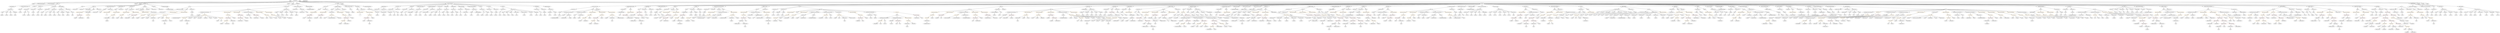 strict digraph {
	graph [bb="0,0,52742,828"];
	node [label="\N"];
	Enter	[height=0.5,
		pos="6164.6,810",
		width=0.83628];
	FunctionCall_Unnamed_41	[color=orange,
		height=0.5,
		label=FunctionCall,
		pos="32774,450",
		width=1.6125];
	Identifier_coreContract_3	[color=black,
		height=0.5,
		label=coreContract,
		pos="32821,378",
		width=1.6541];
	FunctionCall_Unnamed_41 -> Identifier_coreContract_3	[pos="e,32809,395.79 32785,432.05 32790,423.97 32797,414.12 32803,405.11"];
	ElementaryTypeName_address_38	[color=black,
		height=0.5,
		label=address,
		pos="32938,378",
		width=1.0996];
	FunctionCall_Unnamed_41 -> ElementaryTypeName_address_38	[pos="e,32909,391.05 32807,434.83 32833,423.43 32871,407.38 32899,395.41"];
	ExpressionStatement_Unnamed_2	[color=orange,
		height=0.5,
		label=ExpressionStatement,
		pos="7596.6,522",
		width=2.458];
	Identifier__	[color=black,
		height=0.5,
		label=_,
		pos="7596.6,450",
		width=0.75];
	ExpressionStatement_Unnamed_2 -> Identifier__	[pos="e,7596.6,468.1 7596.6,503.7 7596.6,496.41 7596.6,487.73 7596.6,479.54"];
	BinaryOperation_Unnamed_19	[color=brown,
		height=0.5,
		label=BinaryOperation,
		pos="24529,450",
		width=1.9867];
	IndexAccess_Unnamed_2	[color=black,
		height=0.5,
		label=IndexAccess,
		pos="24417,378",
		width=1.6402];
	BinaryOperation_Unnamed_19 -> IndexAccess_Unnamed_2	[pos="e,24442,394.67 24503,432.76 24487,423.18 24468,410.92 24451,400.53"];
	Identifier__value_2	[color=black,
		height=0.5,
		label=_value,
		pos="24529,378",
		width=0.96103];
	BinaryOperation_Unnamed_19 -> Identifier__value_2	[pos="e,24529,396.1 24529,431.7 24529,424.41 24529,415.73 24529,407.54"];
	ParameterList_Unnamed_55	[color=black,
		height=0.5,
		label=ParameterList,
		pos="26731,594",
		width=1.7095];
	Parameter__auction	[color=black,
		height=0.5,
		label=_auction,
		pos="26414,522",
		width=1.1828];
	ParameterList_Unnamed_55 -> Parameter__auction	[pos="e,26446,534.19 26685,581.68 26676,579.71 26668,577.74 26660,576 26574,557.78 26551,561.67 26466,540 26463,539.24 26460,538.41 26457,\
537.53"];
	Parameter__cutieId_12	[color=black,
		height=0.5,
		label=_cutieId,
		pos="26516,522",
		width=1.1412];
	ParameterList_Unnamed_55 -> Parameter__cutieId_12	[pos="e,26548,533.75 26690,580.03 26657,569.37 26609,553.81 26567,540 26564,539.12 26561,538.21 26558,537.3"];
	ElementaryTypeName_address_58	[color=black,
		height=0.5,
		label=address,
		pos="46050,378",
		width=1.0996];
	ModifierInvocation_canBeStoredIn128Bits_2	[color=black,
		height=0.5,
		label=canBeStoredIn128Bits,
		pos="3778.6,594",
		width=2.6105];
	MemberAccess_Unnamed_75	[color=black,
		height=0.5,
		label=MemberAccess,
		pos="3366.6,522",
		width=1.9174];
	ModifierInvocation_canBeStoredIn128Bits_2 -> MemberAccess_Unnamed_75	[pos="e,3423.1,532.73 3709.9,581.41 3646.5,570.71 3549.7,554.34 3465.6,540 3455.5,538.28 3444.8,536.45 3434.4,534.66"];
	ElementaryTypeName_address_59	[color=black,
		height=0.5,
		label=address,
		pos="47079,306",
		width=1.0996];
	Identifier__currentPrice_1	[color=black,
		height=0.5,
		label=_currentPrice,
		pos="43039,378",
		width=1.6818];
	Block_Unnamed_21	[color=black,
		height=0.5,
		label=Block,
		pos="19047,450",
		width=0.90558];
	VariableDeclarationStatement_Unnamed_5	[color=black,
		height=0.5,
		label=VariableDeclarationStatement,
		pos="18790,378",
		width=3.3174];
	Block_Unnamed_21 -> VariableDeclarationStatement_Unnamed_5	[pos="e,18846,394.3 19018,441.11 18979,430.54 18909,411.49 18857,397.26"];
	VariableDeclarationStatement_Unnamed_6	[color=black,
		height=0.5,
		label=VariableDeclarationStatement,
		pos="19047,378",
		width=3.3174];
	Block_Unnamed_21 -> VariableDeclarationStatement_Unnamed_6	[pos="e,19047,396.1 19047,431.7 19047,424.41 19047,415.73 19047,407.54"];
	ExpressionStatement_Unnamed_33	[color=orange,
		height=0.5,
		label=ExpressionStatement,
		pos="19273,378",
		width=2.458];
	Block_Unnamed_21 -> ExpressionStatement_Unnamed_33	[pos="e,19225,393.64 19074,440.42 19109,429.66 19169,410.94 19215,396.98"];
	FunctionCall_Unnamed_103	[color=orange,
		height=0.5,
		label=FunctionCall,
		pos="12477,378",
		width=1.6125];
	Identifier_auction_22	[color=black,
		height=0.5,
		label=auction,
		pos="12384,306",
		width=1.0442];
	FunctionCall_Unnamed_103 -> Identifier_auction_22	[pos="e,12403,321.63 12455,361.12 12443,351.48 12426,339.06 12412,328.54"];
	Identifier__isOnAuction_6	[color=black,
		height=0.5,
		label=_isOnAuction,
		pos="12502,306",
		width=1.7372];
	FunctionCall_Unnamed_103 -> Identifier__isOnAuction_6	[pos="e,12495,324.1 12483,359.7 12485,352.15 12489,343.12 12492,334.68"];
	ElementaryTypeName_address_29	[color=black,
		height=0.5,
		label=address,
		pos="26054,450",
		width=1.0996];
	ElementaryTypeName_uint128_10	[color=black,
		height=0.5,
		label=uint128,
		pos="31829,450",
		width=1.0442];
	ElementaryTypeName_address_57	[color=black,
		height=0.5,
		label=address,
		pos="46284,378",
		width=1.0996];
	Identifier_currentPrice	[color=black,
		height=0.5,
		label=currentPrice,
		pos="24975,378",
		width=1.5432];
	ElementaryTypeName_address_37	[color=black,
		height=0.5,
		label=address,
		pos="33035,378",
		width=1.0996];
	ElementaryTypeName_uint8	[color=black,
		height=0.5,
		label=uint8,
		pos="29126,450",
		width=0.7947];
	Parameter__cutieId_14	[color=black,
		height=0.5,
		label=_cutieId,
		pos="35768,522",
		width=1.1412];
	ElementaryTypeName_uint40_33	[color=black,
		height=0.5,
		label=uint40,
		pos="35888,450",
		width=0.91945];
	Parameter__cutieId_14 -> ElementaryTypeName_uint40_33	[pos="e,35866,463.79 35792,507 35810,496.22 35836,481.21 35856,469.44"];
	NumberLiteral_Unnamed_6	[color=black,
		height=0.5,
		label=NumberLiteral,
		pos="15949,450",
		width=1.765];
	Identifier__bidAmount	[color=black,
		height=0.5,
		label=_bidAmount,
		pos="18247,306",
		width=1.5986];
	Identifier__isOnAuction_5	[color=black,
		height=0.5,
		label=_isOnAuction,
		pos="14585,306",
		width=1.7372];
	Identifier_getPriceInToken	[color=black,
		height=0.5,
		label=getPriceInToken,
		pos="39162,378",
		width=2.0006];
	ElementaryTypeName_uint40_35	[color=black,
		height=0.5,
		label=uint40,
		pos="43524,450",
		width=0.91945];
	Identifier__withdrawToAddress	[color=black,
		height=0.5,
		label=_withdrawToAddress,
		pos="46434,378",
		width=2.555];
	BinaryOperation_Unnamed_34	[color=brown,
		height=0.5,
		label=BinaryOperation,
		pos="45325,450",
		width=1.9867];
	Identifier_timeNow	[color=black,
		height=0.5,
		label=timeNow,
		pos="44914,378",
		width=1.2244];
	BinaryOperation_Unnamed_34 -> Identifier_timeNow	[pos="e,44946,390.46 45272,437.43 45263,435.48 45253,433.59 45244,432 45121,411.23 45088,423.07 44967,396 44963,395.3 44960,394.49 44957,\
393.62"];
	MemberAccess_Unnamed_27	[color=black,
		height=0.5,
		label=MemberAccess,
		pos="45045,378",
		width=1.9174];
	BinaryOperation_Unnamed_34 -> MemberAccess_Unnamed_27	[pos="e,45093,391.11 45275,436.65 45227,424.71 45155,406.63 45104,393.9"];
	ElementaryTypeName_int256_3	[color=black,
		height=0.5,
		label=int256,
		pos="26034,234",
		width=0.91945];
	VariableDeclaration_cutieId	[color=black,
		height=0.5,
		label=cutieId,
		pos="31499,522",
		width=1.0026];
	ElementaryTypeName_uint40_27	[color=black,
		height=0.5,
		label=uint40,
		pos="31469,450",
		width=0.91945];
	VariableDeclaration_cutieId -> ElementaryTypeName_uint40_27	[pos="e,31476,467.79 31491,504.05 31488,496.32 31484,486.96 31480,478.27"];
	PragmaDirective_solidity_6	[color=black,
		height=0.5,
		label=solidity,
		pos="690.59,738",
		width=1.0442];
	ElementaryTypeName_uint128_22	[color=black,
		height=0.5,
		label=uint128,
		pos="24990,234",
		width=1.0442];
	Parameter_genes	[color=black,
		height=0.5,
		label=genes,
		pos="10754,522",
		width=0.87786];
	ElementaryTypeName_uint256_3	[color=black,
		height=0.5,
		label=uint256,
		pos="10768,450",
		width=1.0442];
	Parameter_genes -> ElementaryTypeName_uint256_3	[pos="e,10764,468.1 10757,503.7 10759,496.32 10760,487.52 10762,479.25"];
	FunctionCall_Unnamed_82	[color=orange,
		height=0.5,
		label=FunctionCall,
		pos="40037,378",
		width=1.6125];
	FunctionCall_Unnamed_83	[color=orange,
		height=0.5,
		label=FunctionCall,
		pos="39857,306",
		width=1.6125];
	FunctionCall_Unnamed_82 -> FunctionCall_Unnamed_83	[pos="e,39892,320.63 40001,363.34 39973,352.3 39933,336.7 39902,324.71"];
	Identifier__sender	[color=black,
		height=0.5,
		label=_sender,
		pos="39973,306",
		width=1.1135];
	FunctionCall_Unnamed_82 -> Identifier__sender	[pos="e,39987,322.99 40021,360.41 40013,351.74 40004,340.97 39995,331.38"];
	MemberAccess_Unnamed_49	[color=black,
		height=0.5,
		label=MemberAccess,
		pos="40100,306",
		width=1.9174];
	FunctionCall_Unnamed_82 -> MemberAccess_Unnamed_49	[pos="e,40084,323.96 40052,360.41 40059,352.08 40068,341.8 40077,332.49"];
	Identifier_priceInTokens	[color=black,
		height=0.5,
		label=priceInTokens,
		pos="40252,306",
		width=1.7927];
	FunctionCall_Unnamed_82 -> Identifier_priceInTokens	[pos="e,40211,320.3 40076,364.32 40110,352.99 40162,336.3 40200,323.85"];
	ElementaryTypeName_uint40_26	[color=black,
		height=0.5,
		label=uint40,
		pos="37254,450",
		width=0.91945];
	MemberAccess_Unnamed_51	[color=black,
		height=0.5,
		label=MemberAccess,
		pos="28210,162",
		width=1.9174];
	Identifier_msg_23	[color=black,
		height=0.5,
		label=msg,
		pos="28210,90",
		width=0.75];
	MemberAccess_Unnamed_51 -> Identifier_msg_23	[pos="e,28210,108.1 28210,143.7 28210,136.41 28210,127.73 28210,119.54"];
	Identifier_balance	[color=black,
		height=0.5,
		label=balance,
		pos="46583,378",
		width=1.0719];
	FunctionDefinition_getGeneration	[color=black,
		height=0.5,
		label=getGeneration,
		pos="8200.6,666",
		width=1.7234];
	ParameterList_Unnamed_15	[color=black,
		height=0.5,
		label=ParameterList,
		pos="8059.6,594",
		width=1.7095];
	FunctionDefinition_getGeneration -> ParameterList_Unnamed_15	[pos="e,8089.8,609.99 8170.3,649.98 8149.8,639.79 8122.4,626.19 8100,615.07"];
	ParameterList_Unnamed_14	[color=black,
		height=0.5,
		label=ParameterList,
		pos="8200.6,594",
		width=1.7095];
	FunctionDefinition_getGeneration -> ParameterList_Unnamed_14	[pos="e,8200.6,612.1 8200.6,647.7 8200.6,640.41 8200.6,631.73 8200.6,623.54"];
	FunctionCall_Unnamed_10	[color=orange,
		height=0.5,
		label=FunctionCall,
		pos="35590,306",
		width=1.6125];
	ElementaryTypeName_address_25	[color=black,
		height=0.5,
		label=address,
		pos="35529,234",
		width=1.0996];
	FunctionCall_Unnamed_10 -> ElementaryTypeName_address_25	[pos="e,35543,250.99 35575,288.41 35568,279.74 35558,268.97 35550,259.38"];
	NumberLiteral_Unnamed_1	[color=black,
		height=0.5,
		label=NumberLiteral,
		pos="35650,234",
		width=1.765];
	FunctionCall_Unnamed_10 -> NumberLiteral_Unnamed_1	[pos="e,35635,251.96 35604,288.41 35611,280.08 35620,269.8 35628,260.49"];
	Parameter_None_13	[color=black,
		height=0.5,
		label=None,
		pos="23743,522",
		width=0.85014];
	ElementaryTypeName_bool_14	[color=black,
		height=0.5,
		label=bool,
		pos="23829,450",
		width=0.76697];
	Parameter_None_13 -> ElementaryTypeName_bool_14	[pos="e,23812,464.67 23760,506.83 23772,496.74 23789,483.01 23803,471.69"];
	Identifier_auction_3	[color=black,
		height=0.5,
		label=auction,
		pos="21902,378",
		width=1.0442];
	MemberAccess_Unnamed_68	[color=black,
		height=0.5,
		label=MemberAccess,
		pos="46646,234",
		width=1.9174];
	Identifier_msg_29	[color=black,
		height=0.5,
		label=msg,
		pos="46646,162",
		width=0.75];
	MemberAccess_Unnamed_68 -> Identifier_msg_29	[pos="e,46646,180.1 46646,215.7 46646,208.41 46646,199.73 46646,191.54"];
	Parameter__id	[color=black,
		height=0.5,
		label=_id,
		pos="10677,522",
		width=0.75];
	ElementaryTypeName_uint40	[color=black,
		height=0.5,
		label=uint40,
		pos="10679,450",
		width=0.91945];
	Parameter__id -> ElementaryTypeName_uint40	[pos="e,10678,468.1 10677,503.7 10677,496.41 10678,487.73 10678,479.54"];
	FunctionCall_Unnamed_31	[color=orange,
		height=0.5,
		label=FunctionCall,
		pos="45556,450",
		width=1.6125];
	Identifier_require_12	[color=black,
		height=0.5,
		label=require,
		pos="45364,378",
		width=1.0026];
	FunctionCall_Unnamed_31 -> Identifier_require_12	[pos="e,45392,389.68 45518,435.76 45489,425.13 45446,409.76 45409,396 45407,395.24 45404,394.46 45402,393.67"];
	BinaryOperation_Unnamed_27	[color=brown,
		height=0.5,
		label=BinaryOperation,
		pos="45490,378",
		width=1.9867];
	FunctionCall_Unnamed_31 -> BinaryOperation_Unnamed_27	[pos="e,45506,395.96 45540,432.41 45532,423.99 45522,413.58 45513,404.2"];
	VariableDeclarationStatement_Unnamed_32	[color=black,
		height=0.5,
		label=VariableDeclarationStatement,
		pos="12162,522",
		width=3.3174];
	VariableDeclaration_auction_7	[color=black,
		height=0.5,
		label=auction,
		pos="12054,450",
		width=1.0442];
	VariableDeclarationStatement_Unnamed_32 -> VariableDeclaration_auction_7	[pos="e,12075,464.97 12135,504.05 12120,494.14 12101,481.55 12085,471.13"];
	IndexAccess_Unnamed_28	[color=black,
		height=0.5,
		label=IndexAccess,
		pos="12169,450",
		width=1.6402];
	VariableDeclarationStatement_Unnamed_32 -> IndexAccess_Unnamed_28	[pos="e,12167,468.1 12163,503.7 12164,496.41 12165,487.73 12166,479.54"];
	FunctionCall_Unnamed_8	[color=orange,
		height=0.5,
		label=FunctionCall,
		pos="28361,450",
		width=1.6125];
	BinaryOperation_Unnamed_6	[color=brown,
		height=0.5,
		label=BinaryOperation,
		pos="28725,378",
		width=1.9867];
	FunctionCall_Unnamed_8 -> BinaryOperation_Unnamed_6	[pos="e,28671,390.47 28404,437.49 28412,435.54 28420,433.63 28428,432 28523,412.01 28548,414 28644,396 28649,394.96 28655,393.85 28661,\
392.7"];
	Identifier_require_4	[color=black,
		height=0.5,
		label=require,
		pos="28851,378",
		width=1.0026];
	FunctionCall_Unnamed_8 -> Identifier_require_4	[pos="e,28824,390.44 28403,437.22 28411,435.25 28420,433.39 28428,432 28594,403.16 28641,434.16 28806,396 28808,395.43 28811,394.76 28813,\
394.03"];
	NumberLiteral_Unnamed_25	[color=black,
		height=0.5,
		label=NumberLiteral,
		pos="50008,306",
		width=1.765];
	VariableDeclaration_auction_8	[color=black,
		height=0.5,
		label=auction,
		pos="4191.6,450",
		width=1.0442];
	UserDefinedTypeName_Unnamed_27	[color=black,
		height=0.5,
		label=UserDefinedTypeName,
		pos="3739.6,378",
		width=2.7214];
	VariableDeclaration_auction_8 -> UserDefinedTypeName_Unnamed_27	[pos="e,3811.8,390.53 4156.3,443.64 4093.9,434.14 3959.7,413.68 3846.6,396 3838.9,394.81 3831,393.56 3823,392.3"];
	Block_Unnamed_35	[color=black,
		height=0.5,
		label=Block,
		pos="20567,594",
		width=0.90558];
	ExpressionStatement_Unnamed_50	[color=orange,
		height=0.5,
		label=ExpressionStatement,
		pos="19834,522",
		width=2.458];
	Block_Unnamed_35 -> ExpressionStatement_Unnamed_50	[pos="e,19912,530.52 20535,589.95 20429,579.84 20088,547.25 19923,531.57"];
	ExpressionStatement_Unnamed_49	[color=orange,
		height=0.5,
		label=ExpressionStatement,
		pos="20162,522",
		width=2.458];
	Block_Unnamed_35 -> ExpressionStatement_Unnamed_49	[pos="e,20227,534.39 20536,587.68 20473,576.83 20329,551.88 20239,536.33"];
	VariableDeclarationStatement_Unnamed_16	[color=black,
		height=0.5,
		label=VariableDeclarationStatement,
		pos="20454,522",
		width=3.3174];
	Block_Unnamed_35 -> VariableDeclarationStatement_Unnamed_16	[pos="e,20481,539.82 20545,579.83 20530,570.28 20509,557.1 20490,545.85"];
	ExpressionStatement_Unnamed_48	[color=orange,
		height=0.5,
		label=ExpressionStatement,
		pos="20680,522",
		width=2.458];
	Block_Unnamed_35 -> ExpressionStatement_Unnamed_48	[pos="e,20653,539.57 20588,579.83 20603,570.21 20625,556.92 20643,545.61"];
	ExpressionStatement_Unnamed_51	[color=orange,
		height=0.5,
		label=ExpressionStatement,
		pos="20875,522",
		width=2.458];
	Block_Unnamed_35 -> ExpressionStatement_Unnamed_51	[pos="e,20817,536.06 20596,586.22 20644,575.29 20740,553.49 20806,538.57"];
	BinaryOperation_Unnamed_83	[color=brown,
		height=0.5,
		label=BinaryOperation,
		pos="4859.6,378",
		width=1.9867];
	FunctionCall_Unnamed_115	[color=orange,
		height=0.5,
		label=FunctionCall,
		pos="4814.6,306",
		width=1.6125];
	BinaryOperation_Unnamed_83 -> FunctionCall_Unnamed_115	[pos="e,4825.4,323.79 4848.7,360.05 4843.6,352.06 4837.3,342.33 4831.6,333.4"];
	MemberAccess_Unnamed_71	[color=black,
		height=0.5,
		label=MemberAccess,
		pos="4959.6,306",
		width=1.9174];
	BinaryOperation_Unnamed_83 -> MemberAccess_Unnamed_71	[pos="e,4936.3,323.31 4883,360.59 4896.2,351.37 4912.8,339.74 4927.2,329.66"];
	Parameter_startPrice	[color=black,
		height=0.5,
		label=startPrice,
		pos="52026,522",
		width=1.266];
	ElementaryTypeName_uint128_2	[color=black,
		height=0.5,
		label=uint128,
		pos="52026,450",
		width=1.0442];
	Parameter_startPrice -> ElementaryTypeName_uint128_2	[pos="e,52026,468.1 52026,503.7 52026,496.41 52026,487.73 52026,479.54"];
	Parameter_seller_1	[color=black,
		height=0.5,
		label=seller,
		pos="33723,522",
		width=0.82242];
	ElementaryTypeName_address_52	[color=black,
		height=0.5,
		label=address,
		pos="33341,450",
		width=1.0996];
	Parameter_seller_1 -> ElementaryTypeName_address_52	[pos="e,33370,462.36 33700,509.97 33695,507.69 33689,505.52 33684,504 33557,469.34 33518,497.74 33390,468 33387,467.35 33384,466.6 33381,\
465.78"];
	ElementaryTypeName_uint256_9	[color=black,
		height=0.5,
		label=uint256,
		pos="790.59,450",
		width=1.0442];
	FunctionCall_Unnamed_77	[color=orange,
		height=0.5,
		label=FunctionCall,
		pos="41113,378",
		width=1.6125];
	Identifier_auction_5	[color=black,
		height=0.5,
		label=auction,
		pos="41054,306",
		width=1.0442];
	FunctionCall_Unnamed_77 -> Identifier_auction_5	[pos="e,41067,322.99 41099,360.41 41091,351.83 41082,341.19 41074,331.67"];
	Identifier__isOnAuction_1	[color=black,
		height=0.5,
		label=_isOnAuction,
		pos="41172,306",
		width=1.7372];
	FunctionCall_Unnamed_77 -> Identifier__isOnAuction_1	[pos="e,41157,323.96 41127,360.41 41134,352.08 41142,341.8 41150,332.49"];
	FunctionDefinition_cancelCreatorAuction	[color=black,
		height=0.5,
		label=cancelCreatorAuction,
		pos="12700,666",
		width=2.5412];
	ParameterList_Unnamed_101	[color=black,
		height=0.5,
		label=ParameterList,
		pos="12258,594",
		width=1.7095];
	FunctionDefinition_cancelCreatorAuction -> ParameterList_Unnamed_101	[pos="e,12311,603.42 12630,653.99 12546,640.6 12404,618.2 12322,605.19"];
	Block_Unnamed_48	[color=black,
		height=0.5,
		label=Block,
		pos="12645,594",
		width=0.90558];
	FunctionDefinition_cancelCreatorAuction -> Block_Unnamed_48	[pos="e,12657,610.83 12686,648.05 12680,639.56 12671,629.11 12664,619.73"];
	ModifierInvocation_onlyOperator	[color=black,
		height=0.5,
		label=onlyOperator,
		pos="12756,594",
		width=1.6679];
	FunctionDefinition_cancelCreatorAuction -> ModifierInvocation_onlyOperator	[pos="e,12742,611.79 12713,648.05 12720,639.8 12728,629.7 12735,620.54"];
	Parameter_genes_1	[color=black,
		height=0.5,
		label=genes,
		pos="8469.6,522",
		width=0.87786];
	ElementaryTypeName_uint256_4	[color=black,
		height=0.5,
		label=uint256,
		pos="8470.6,450",
		width=1.0442];
	Parameter_genes_1 -> ElementaryTypeName_uint256_4	[pos="e,8470.3,468.1 8469.8,503.7 8469.9,496.41 8470.1,487.73 8470.2,479.54"];
	Identifier_require_6	[color=black,
		height=0.5,
		label=require,
		pos="49766,378",
		width=1.0026];
	ParameterList_Unnamed_41	[color=black,
		height=0.5,
		label=ParameterList,
		pos="1276.6,594",
		width=1.7095];
	Parameter__value_1	[color=black,
		height=0.5,
		label=_value,
		pos="1216.6,522",
		width=0.96103];
	ParameterList_Unnamed_41 -> Parameter__value_1	[pos="e,1230.2,538.83 1262.1,576.05 1254.7,567.47 1245.6,556.89 1237.5,547.44"];
	Parameter__extraData	[color=black,
		height=0.5,
		label=_extraData,
		pos="1319.6,522",
		width=1.4046];
	ParameterList_Unnamed_41 -> Parameter__extraData	[pos="e,1309.3,539.79 1287,576.05 1291.9,568.06 1297.9,558.33 1303.4,549.4"];
	Parameter__spender	[color=black,
		height=0.5,
		label=_spender,
		pos="1433.6,522",
		width=1.2521];
	ParameterList_Unnamed_41 -> Parameter__spender	[pos="e,1404.2,536.12 1309.5,578.33 1334.1,567.37 1367.8,552.34 1393.9,540.71"];
	Identifier_require_5	[color=black,
		height=0.5,
		label=require,
		pos="35495,378",
		width=1.0026];
	Identifier_msg_9	[color=black,
		height=0.5,
		label=msg,
		pos="17962,306",
		width=0.75];
	VariableDeclaration_cutieId_4	[color=black,
		height=0.5,
		label=cutieId,
		pos="39307,450",
		width=1.0026];
	ElementaryTypeName_uint40_53	[color=black,
		height=0.5,
		label=uint40,
		pos="37790,378",
		width=0.91945];
	VariableDeclaration_cutieId_4 -> ElementaryTypeName_uint40_53	[pos="e,37814,390.59 39280,437.41 39274,435.21 39268,433.22 39262,432 38950,370.97 38143,460.67 37832,396 37829,395.52 37827,394.93 37825,\
394.25"];
	FunctionCall_Unnamed_18	[color=orange,
		height=0.5,
		label=FunctionCall,
		pos="43183,450",
		width=1.6125];
	Identifier__cutieId_5	[color=black,
		height=0.5,
		label=_cutieId,
		pos="43617,378",
		width=1.1412];
	FunctionCall_Unnamed_18 -> Identifier__cutieId_5	[pos="e,43586,390.49 43225,437.34 43233,435.35 43242,433.47 43250,432 43389,406.51 43428,427 43567,396 43570,395.35 43572,394.58 43575,\
393.75"];
	Identifier__removeAuction	[color=black,
		height=0.5,
		label=_removeAuction,
		pos="43749,378",
		width=2.0145];
	FunctionCall_Unnamed_18 -> Identifier__removeAuction	[pos="e,43696,390.81 43225,437.25 43233,435.25 43241,433.38 43250,432 43433,401.02 43483,422.93 43667,396 43673,395.12 43679,394.07 43685,\
392.93"];
	ParameterList_Unnamed_89	[color=black,
		height=0.5,
		label=ParameterList,
		pos="50076,594",
		width=1.7095];
	Parameter_None_11	[color=black,
		height=0.5,
		label=None,
		pos="50118,522",
		width=0.85014];
	ParameterList_Unnamed_89 -> Parameter_None_11	[pos="e,50108,539.31 50086,576.05 50091,567.94 50097,558.04 50102,549.01"];
	ElementaryTypeName_address_31	[color=black,
		height=0.5,
		label=address,
		pos="43433,450",
		width=1.0996];
	FunctionDefinition_increaseLockTime_intou13	[color=black,
		height=0.5,
		label=increaseLockTime_intou13,
		pos="13425,666",
		width=3.0956];
	ParameterList_Unnamed_69	[color=black,
		height=0.5,
		label=ParameterList,
		pos="13272,594",
		width=1.7095];
	FunctionDefinition_increaseLockTime_intou13 -> ParameterList_Unnamed_69	[pos="e,13304,609.76 13389,648.59 13366,638.39 13338,625.23 13314,614.5"];
	Block_Unnamed_23	[color=black,
		height=0.5,
		label=Block,
		pos="13425,594",
		width=0.90558];
	FunctionDefinition_increaseLockTime_intou13 -> Block_Unnamed_23	[pos="e,13425,612.1 13425,647.7 13425,640.41 13425,631.73 13425,623.54"];
	Identifier_msg_10	[color=black,
		height=0.5,
		label=msg,
		pos="13691,234",
		width=0.75];
	VariableDeclaration_cutieIdToAuction	[color=black,
		height=0.5,
		label=cutieIdToAuction,
		pos="37096,594",
		width=2.1254];
	Mapping_Unnamed	[color=black,
		height=0.5,
		label=Mapping,
		pos="37256,522",
		width=1.2105];
	VariableDeclaration_cutieIdToAuction -> Mapping_Unnamed	[pos="e,37226,535.75 37131,577.64 37156,566.6 37190,551.71 37216,540.27"];
	BinaryOperation_Unnamed_14	[color=brown,
		height=0.5,
		label=BinaryOperation,
		pos="14511,450",
		width=1.9867];
	FunctionCall_Unnamed_14	[color=orange,
		height=0.5,
		label=FunctionCall,
		pos="14381,378",
		width=1.6125];
	BinaryOperation_Unnamed_14 -> FunctionCall_Unnamed_14	[pos="e,14409,394.18 14481,433.29 14463,423.34 14439,410.35 14419,399.58"];
	Identifier__claimant	[color=black,
		height=0.5,
		label=_claimant,
		pos="14503,378",
		width=1.2798];
	BinaryOperation_Unnamed_14 -> Identifier__claimant	[pos="e,14505,396.1 14509,431.7 14508,424.41 14507,415.73 14506,407.54"];
	Block_Unnamed_32	[color=black,
		height=0.5,
		label=Block,
		pos="13602,594",
		width=0.90558];
	BinaryOperation_Unnamed_41	[color=brown,
		height=0.5,
		label=BinaryOperation,
		pos="13603,522",
		width=1.9867];
	Block_Unnamed_32 -> BinaryOperation_Unnamed_41	[pos="e,13602,540.1 13602,575.7 13602,568.41 13602,559.73 13602,551.54"];
	Parameter_duration	[color=black,
		height=0.5,
		label=duration,
		pos="52131,522",
		width=1.1412];
	ElementaryTypeName_uint40_22	[color=black,
		height=0.5,
		label=uint40,
		pos="52130,450",
		width=0.91945];
	Parameter_duration -> ElementaryTypeName_uint40_22	[pos="e,52130,468.1 52130,503.7 52130,496.41 52130,487.73 52130,479.54"];
	VariableDeclaration_vundflw1	[color=black,
		height=0.5,
		label=vundflw1,
		pos="29218,450",
		width=1.2521];
	ElementaryTypeName_uint8_1	[color=black,
		height=0.5,
		label=uint8,
		pos="29219,378",
		width=0.7947];
	VariableDeclaration_vundflw1 -> ElementaryTypeName_uint8_1	[pos="e,29218,396.1 29218,431.7 29218,424.41 29218,415.73 29218,407.54"];
	Identifier_auction_19	[color=black,
		height=0.5,
		label=auction,
		pos="30146,378",
		width=1.0442];
	Identifier__cutieId_25	[color=black,
		height=0.5,
		label=_cutieId,
		pos="12936,378",
		width=1.1412];
	VariableDeclaration_allowTokens	[color=black,
		height=0.5,
		label=allowTokens,
		pos="21293,450",
		width=1.6125];
	ElementaryTypeName_bool_11	[color=black,
		height=0.5,
		label=bool,
		pos="21204,378",
		width=0.76697];
	VariableDeclaration_allowTokens -> ElementaryTypeName_bool_11	[pos="e,21221,392.56 21272,432.76 21259,422.85 21243,410.09 21230,399.49"];
	Identifier_now_3	[color=black,
		height=0.5,
		label=now,
		pos="22867,306",
		width=0.75];
	ParameterList_Unnamed_88	[color=black,
		height=0.5,
		label=ParameterList,
		pos="50217,594",
		width=1.7095];
	Parameter__extraData_2	[color=black,
		height=0.5,
		label=_extraData,
		pos="50217,522",
		width=1.4046];
	ParameterList_Unnamed_88 -> Parameter__extraData_2	[pos="e,50217,540.1 50217,575.7 50217,568.41 50217,559.73 50217,551.54"];
	ExpressionStatement_Unnamed_22	[color=orange,
		height=0.5,
		label=ExpressionStatement,
		pos="24336,522",
		width=2.458];
	FunctionCall_Unnamed_17	[color=orange,
		height=0.5,
		label=FunctionCall,
		pos="24345,450",
		width=1.6125];
	ExpressionStatement_Unnamed_22 -> FunctionCall_Unnamed_17	[pos="e,24342,468.1 24338,503.7 24339,496.32 24340,487.52 24341,479.25"];
	Parameter__to_1	[color=black,
		height=0.5,
		label=_to,
		pos="10319,522",
		width=0.75];
	ElementaryTypeName_address_2	[color=black,
		height=0.5,
		label=address,
		pos="10305,450",
		width=1.0996];
	Parameter__to_1 -> ElementaryTypeName_address_2	[pos="e,10308,468.1 10315,503.7 10314,496.32 10312,487.52 10310,479.25"];
	ExpressionStatement_Unnamed_18	[color=orange,
		height=0.5,
		label=ExpressionStatement,
		pos="26664,522",
		width=2.458];
	BinaryOperation_Unnamed_13	[color=brown,
		height=0.5,
		label=BinaryOperation,
		pos="26724,450",
		width=1.9867];
	ExpressionStatement_Unnamed_18 -> BinaryOperation_Unnamed_13	[pos="e,26709,467.79 26678,504.05 26685,495.71 26694,485.49 26702,476.25"];
	MemberAccess_Unnamed_56	[color=black,
		height=0.5,
		label=MemberAccess,
		pos="34304,450",
		width=1.9174];
	Identifier_auction_12	[color=black,
		height=0.5,
		label=auction,
		pos="34350,378",
		width=1.0442];
	MemberAccess_Unnamed_56 -> Identifier_auction_12	[pos="e,34339,395.31 34315,432.05 34320,423.85 34327,413.83 34333,404.71"];
	UserDefinedTypeName_Unnamed_18	[color=black,
		height=0.5,
		label=UserDefinedTypeName,
		pos="37203,378",
		width=2.7214];
	Parameter__owner_1	[color=black,
		height=0.5,
		label=_owner,
		pos="33341,522",
		width=1.0719];
	ElementaryTypeName_address_28	[color=black,
		height=0.5,
		label=address,
		pos="33025,450",
		width=1.0996];
	Parameter__owner_1 -> ElementaryTypeName_address_28	[pos="e,33054,462.25 33311,509.73 33305,507.62 33299,505.58 33293,504 33197,479.44 33169,492.25 33074,468 33071,467.3 33068,466.52 33065,\
465.68"];
	ElementaryTypeName_uint40_48	[color=black,
		height=0.5,
		label=uint40,
		pos="50402,162",
		width=0.91945];
	NumberLiteral_Unnamed_2	[color=black,
		height=0.5,
		label=NumberLiteral,
		pos="49776,306",
		width=1.765];
	Block_Unnamed_27	[color=black,
		height=0.5,
		label=Block,
		pos="25006,450",
		width=0.90558];
	Identifier__endPrice	[color=black,
		height=0.5,
		label=_endPrice,
		pos="24853,378",
		width=1.3353];
	Block_Unnamed_27 -> Identifier__endPrice	[pos="e,24882,392.5 24981,437.75 24957,426.82 24920,410.04 24892,397.2"];
	Identifier___4	[color=black,
		height=0.5,
		label=_,
		pos="49699,450",
		width=0.75];
	FunctionDefinition__computeFee	[color=black,
		height=0.5,
		label=_computeFee,
		pos="13784,666",
		width=1.7095];
	FunctionDefinition__computeFee -> Block_Unnamed_32	[pos="e,13627,605.74 13746,651.28 13718,640.77 13677,625.79 13643,612 13641,611.32 13639,610.62 13637,609.9"];
	ParameterList_Unnamed_80	[color=black,
		height=0.5,
		label=ParameterList,
		pos="13714,594",
		width=1.7095];
	FunctionDefinition__computeFee -> ParameterList_Unnamed_80	[pos="e,13730,611.47 13767,648.41 13758,639.78 13748,629.06 13738,619.5"];
	ParameterList_Unnamed_79	[color=black,
		height=0.5,
		label=ParameterList,
		pos="13855,594",
		width=1.7095];
	FunctionDefinition__computeFee -> ParameterList_Unnamed_79	[pos="e,13838,611.47 13800,648.41 13809,639.78 13820,629.06 13830,619.5"];
	ElementaryTypeName_uint16_7	[color=black,
		height=0.5,
		label=uint16,
		pos="21184,450",
		width=0.91945];
	Identifier_price_3	[color=black,
		height=0.5,
		label=price,
		pos="19035,234",
		width=0.80856];
	Identifier_msg_18	[color=black,
		height=0.5,
		label=msg,
		pos="21574,306",
		width=0.75];
	EventDefinition_Pause	[color=black,
		height=0.5,
		label=Pause,
		pos="1713.6,666",
		width=0.90558];
	ParameterList_Unnamed_27	[color=black,
		height=0.5,
		label=ParameterList,
		pos="1558.6,594",
		width=1.7095];
	EventDefinition_Pause -> ParameterList_Unnamed_27	[pos="e,1591.1,609.69 1689,653.91 1665.6,643.31 1629.7,627.11 1601.5,614.38"];
	ExpressionStatement_Unnamed_81	[color=orange,
		height=0.5,
		label=ExpressionStatement,
		pos="32178,522",
		width=2.458];
	BinaryOperation_Unnamed_81	[color=brown,
		height=0.5,
		label=BinaryOperation,
		pos="32029,450",
		width=1.9867];
	ExpressionStatement_Unnamed_81 -> BinaryOperation_Unnamed_81	[pos="e,32061,466.38 32143,504.94 32122,494.89 32094,481.87 32071,471.14"];
	VariableDeclarationStatement_Unnamed_33	[color=black,
		height=0.5,
		label=VariableDeclarationStatement,
		pos="12419,522",
		width=3.3174];
	VariableDeclaration_seller_4	[color=black,
		height=0.5,
		label=seller,
		pos="12283,450",
		width=0.82242];
	VariableDeclarationStatement_Unnamed_33 -> VariableDeclaration_seller_4	[pos="e,12305,462.38 12386,504.23 12364,493.11 12336,478.58 12315,467.51"];
	MemberAccess_Unnamed_64	[color=black,
		height=0.5,
		label=MemberAccess,
		pos="12413,450",
		width=1.9174];
	VariableDeclarationStatement_Unnamed_33 -> MemberAccess_Unnamed_64	[pos="e,12414,468.1 12417,503.7 12416,496.41 12416,487.73 12415,479.54"];
	VariableDeclarationStatement_Unnamed_20	[color=black,
		height=0.5,
		label=VariableDeclarationStatement,
		pos="39429,522",
		width=3.3174];
	VariableDeclarationStatement_Unnamed_20 -> VariableDeclaration_cutieId_4	[pos="e,39329,464.13 39399,504.23 39381,493.86 39358,480.52 39339,469.79"];
	FunctionCall_Unnamed_74	[color=orange,
		height=0.5,
		label=FunctionCall,
		pos="39419,450",
		width=1.6125];
	VariableDeclarationStatement_Unnamed_20 -> FunctionCall_Unnamed_74	[pos="e,39421,468.1 39426,503.7 39425,496.32 39424,487.52 39423,479.25"];
	UserDefinedTypeName_Unnamed_17	[color=black,
		height=0.5,
		label=UserDefinedTypeName,
		pos="34196,378",
		width=2.7214];
	Parameter_priceWei	[color=black,
		height=0.5,
		label=priceWei,
		pos="48343,522",
		width=1.2244];
	ElementaryTypeName_uint128_31	[color=black,
		height=0.5,
		label=uint128,
		pos="48347,450",
		width=1.0442];
	Parameter_priceWei -> ElementaryTypeName_uint128_31	[pos="e,48346,468.1 48344,503.7 48344,496.41 48344,487.73 48345,479.54"];
	ExpressionStatement_Unnamed_53	[color=orange,
		height=0.5,
		label=ExpressionStatement,
		pos="14208,522",
		width=2.458];
	BinaryOperation_Unnamed_53	[color=brown,
		height=0.5,
		label=BinaryOperation,
		pos="14215,450",
		width=1.9867];
	ExpressionStatement_Unnamed_53 -> BinaryOperation_Unnamed_53	[pos="e,14213,468.1 14209,503.7 14210,496.41 14211,487.73 14212,479.54"];
	ElementaryTypeName_address_45	[color=black,
		height=0.5,
		label=address,
		pos="39213,450",
		width=1.0996];
	ElementaryTypeName_address_63	[color=black,
		height=0.5,
		label=address,
		pos="4717.6,234",
		width=1.0996];
	Identifier_msg_8	[color=black,
		height=0.5,
		label=msg,
		pos="16326,234",
		width=0.75];
	ElementaryTypeName_uint128_39	[color=black,
		height=0.5,
		label=uint128,
		pos="33865,450",
		width=1.0442];
	ExpressionStatement_Unnamed_21	[color=orange,
		height=0.5,
		label=ExpressionStatement,
		pos="33587,522",
		width=2.458];
	FunctionCall_Unnamed_16	[color=orange,
		height=0.5,
		label=FunctionCall,
		pos="33225,450",
		width=1.6125];
	ExpressionStatement_Unnamed_21 -> FunctionCall_Unnamed_16	[pos="e,33268,462.42 33521,509.52 33441,495.42 33314,472.77 33292,468 33287,467.08 33283,466.09 33279,465.05"];
	FunctionCall_Unnamed_84	[color=orange,
		height=0.5,
		label=FunctionCall,
		pos="38843,378",
		width=1.6125];
	Identifier_coreContract_5	[color=black,
		height=0.5,
		label=coreContract,
		pos="38899,306",
		width=1.6541];
	FunctionCall_Unnamed_84 -> Identifier_coreContract_5	[pos="e,38885,323.79 38856,360.05 38863,351.8 38871,341.7 38878,332.54"];
	ElementaryTypeName_address_49	[color=black,
		height=0.5,
		label=address,
		pos="39016,306",
		width=1.0996];
	FunctionCall_Unnamed_84 -> ElementaryTypeName_address_49	[pos="e,38987,318.71 38877,363.17 38905,351.6 38946,335.09 38976,322.96"];
	Identifier_auction_16	[color=black,
		height=0.5,
		label=auction,
		pos="36560,306",
		width=1.0442];
	ElementaryTypeName_uint64_1	[color=black,
		height=0.5,
		label=uint64,
		pos="9607.6,450",
		width=0.91945];
	NumberLiteral_Unnamed_21	[color=black,
		height=0.5,
		label=NumberLiteral,
		pos="50653,162",
		width=1.765];
	VariableDeclaration_startPrice_1	[color=black,
		height=0.5,
		label=startPrice,
		pos="31599,522",
		width=1.266];
	ElementaryTypeName_uint128_8	[color=black,
		height=0.5,
		label=uint128,
		pos="31558,450",
		width=1.0442];
	VariableDeclaration_startPrice_1 -> ElementaryTypeName_uint128_8	[pos="e,31567,467.79 31589,504.05 31584,496.14 31578,486.54 31573,477.69"];
	ExpressionStatement_Unnamed_17	[color=orange,
		height=0.5,
		label=ExpressionStatement,
		pos="26859,522",
		width=2.458];
	FunctionCall_Unnamed_12	[color=orange,
		height=0.5,
		label=FunctionCall,
		pos="26872,450",
		width=1.6125];
	ExpressionStatement_Unnamed_17 -> FunctionCall_Unnamed_12	[pos="e,26868,468.1 26862,503.7 26863,496.32 26865,487.52 26866,479.25"];
	FunctionCall_Unnamed_119	[color=orange,
		height=0.5,
		label=FunctionCall,
		pos="3913.6,378",
		width=1.6125];
	ElementaryTypeName_uint128_44	[color=black,
		height=0.5,
		label=uint128,
		pos="3851.6,306",
		width=1.0442];
	FunctionCall_Unnamed_119 -> ElementaryTypeName_uint128_44	[pos="e,3865.7,322.99 3898.9,360.41 3891.2,351.74 3881.7,340.97 3873.2,331.38"];
	MemberAccess_Unnamed_72	[color=black,
		height=0.5,
		label=MemberAccess,
		pos="3976.6,306",
		width=1.9174];
	FunctionCall_Unnamed_119 -> MemberAccess_Unnamed_72	[pos="e,3961.3,323.96 3928.5,360.41 3936,352.08 3945.3,341.8 3953.6,332.49"];
	UserDefinedTypeName_Unnamed_6	[color=black,
		height=0.5,
		label=UserDefinedTypeName,
		pos="38691,450",
		width=2.7214];
	ElementaryTypeName_uint40_49	[color=black,
		height=0.5,
		label=uint40,
		pos="50720,90",
		width=0.91945];
	Identifier_balances_intou22_2	[color=black,
		height=0.5,
		label=balances_intou22,
		pos="48831,306",
		width=2.0838];
	BinaryOperation_Unnamed_57	[color=brown,
		height=0.5,
		label=BinaryOperation,
		pos="50357,522",
		width=1.9867];
	BinaryOperation_Unnamed_58	[color=brown,
		height=0.5,
		label=BinaryOperation,
		pos="50318,450",
		width=1.9867];
	BinaryOperation_Unnamed_57 -> BinaryOperation_Unnamed_58	[pos="e,50327,468.1 50347,503.7 50343,495.98 50337,486.71 50333,478.11"];
	BinaryOperation_Unnamed_64	[color=brown,
		height=0.5,
		label=BinaryOperation,
		pos="50479,450",
		width=1.9867];
	BinaryOperation_Unnamed_57 -> BinaryOperation_Unnamed_64	[pos="e,50451,466.82 50384,505.12 50401,495.45 50423,482.98 50441,472.44"];
	ElementaryTypeName_address_32	[color=black,
		height=0.5,
		label=address,
		pos="30836,450",
		width=1.0996];
	NumberLiteral_Unnamed_23	[color=black,
		height=0.5,
		label=NumberLiteral,
		pos="50166,234",
		width=1.765];
	Identifier_candidateContract	[color=black,
		height=0.5,
		label=candidateContract,
		pos="19659,234",
		width=2.1808];
	StateVariableDeclaration_Unnamed_10	[color=black,
		height=0.5,
		label=StateVariableDeclaration,
		pos="14081,666",
		width=2.8184];
	VariableDeclaration_lockTime_intou13	[color=black,
		height=0.5,
		label=lockTime_intou13,
		pos="14013,594",
		width=2.1669];
	StateVariableDeclaration_Unnamed_10 -> VariableDeclaration_lockTime_intou13	[pos="e,14029,611.79 14064,648.05 14056,639.63 14046,629.28 14037,619.97"];
	FunctionCall_Unnamed_51	[color=orange,
		height=0.5,
		label=FunctionCall,
		pos="22010,450",
		width=1.6125];
	FunctionCall_Unnamed_51 -> Identifier_auction_3	[pos="e,21923,393 21985,433.29 21970,423.18 21949,409.95 21933,399.08"];
	Identifier__cutieId_14	[color=black,
		height=0.5,
		label=_cutieId,
		pos="21999,378",
		width=1.1412];
	FunctionCall_Unnamed_51 -> Identifier__cutieId_14	[pos="e,22001,396.1 22007,431.7 22006,424.32 22004,415.52 22003,407.25"];
	Identifier__addAuction	[color=black,
		height=0.5,
		label=_addAuction,
		pos="22117,378",
		width=1.6402];
	FunctionCall_Unnamed_51 -> Identifier__addAuction	[pos="e,22093,394.66 22034,433.29 22048,423.74 22067,411.41 22083,400.91"];
	ElementaryTypeName_uint_6	[color=black,
		height=0.5,
		label=uint,
		pos="13191,450",
		width=0.75];
	ExpressionStatement_Unnamed_36	[color=orange,
		height=0.5,
		label=ExpressionStatement,
		pos="45621,522",
		width=2.458];
	ExpressionStatement_Unnamed_36 -> FunctionCall_Unnamed_31	[pos="e,45571,467.79 45605,504.05 45597,495.63 45587,485.28 45579,475.97"];
	ElementaryTypeName_uint128_25	[color=black,
		height=0.5,
		label=uint128,
		pos="13834,450",
		width=1.0442];
	Mapping_Unnamed -> ElementaryTypeName_uint40_26	[pos="e,37254,468.1 37255,503.7 37255,496.41 37255,487.73 37254,479.54"];
	UserDefinedTypeName_Unnamed_5	[color=black,
		height=0.5,
		label=UserDefinedTypeName,
		pos="37403,450",
		width=2.7214];
	Mapping_Unnamed -> UserDefinedTypeName_Unnamed_5	[pos="e,37368,467.31 37283,507.83 37304,497.78 37334,483.74 37358,472.12"];
	Block_Unnamed_46	[color=black,
		height=0.5,
		label=Block,
		pos="30250,594",
		width=0.90558];
	ExpressionStatement_Unnamed_70	[color=orange,
		height=0.5,
		label=ExpressionStatement,
		pos="29701,522",
		width=2.458];
	Block_Unnamed_46 -> ExpressionStatement_Unnamed_70	[pos="e,29765,534.71 30218,589.84 30144,582.42 29955,562.77 29799,540 29791,538.95 29784,537.79 29776,536.58"];
	ExpressionStatement_Unnamed_69	[color=orange,
		height=0.5,
		label=ExpressionStatement,
		pos="29896,522",
		width=2.458];
	Block_Unnamed_46 -> ExpressionStatement_Unnamed_69	[pos="e,29958,535.26 30219,586.97 30164,576.05 30046,552.71 29969,537.45"];
	VariableDeclarationStatement_Unnamed_30	[color=black,
		height=0.5,
		label=VariableDeclarationStatement,
		pos="30122,522",
		width=3.3174];
	Block_Unnamed_46 -> VariableDeclarationStatement_Unnamed_30	[pos="e,30152,539.7 30227,580.65 30209,570.82 30183,556.82 30162,545.08"];
	VariableDeclarationStatement_Unnamed_29	[color=black,
		height=0.5,
		label=VariableDeclarationStatement,
		pos="30379,522",
		width=3.3174];
	Block_Unnamed_46 -> VariableDeclarationStatement_Unnamed_29	[pos="e,30348,539.7 30272,580.65 30290,570.82 30316,556.82 30338,545.08"];
	ExpressionStatement_Unnamed_71	[color=orange,
		height=0.5,
		label=ExpressionStatement,
		pos="30605,522",
		width=2.458];
	Block_Unnamed_46 -> ExpressionStatement_Unnamed_71	[pos="e,30543,535.19 30280,586.97 30336,576.03 30454,552.65 30532,537.38"];
	FunctionCall_Unnamed_111	[color=orange,
		height=0.5,
		label=FunctionCall,
		pos="46560,450",
		width=1.6125];
	FunctionCall_Unnamed_111 -> Identifier__withdrawToAddress	[pos="e,46463,395.38 46532,433.81 46515,424.2 46492,411.62 46473,400.93"];
	FunctionCall_Unnamed_111 -> Identifier_balance	[pos="e,46577,396.1 46565,431.7 46568,424.24 46571,415.32 46573,406.97"];
	MemberAccess_Unnamed_70	[color=black,
		height=0.5,
		label=MemberAccess,
		pos="46709,378",
		width=1.9174];
	FunctionCall_Unnamed_111 -> MemberAccess_Unnamed_70	[pos="e,46676,394.33 46590,434.5 46612,424.28 46642,410.45 46666,399.16"];
	Identifier_lockTime_intou13_1	[color=black,
		height=0.5,
		label=lockTime_intou13,
		pos="45491,234",
		width=2.1669];
	MemberAccess_Unnamed_52	[color=black,
		height=0.5,
		label=MemberAccess,
		pos="28083,306",
		width=1.9174];
	Identifier_msg_24	[color=black,
		height=0.5,
		label=msg,
		pos="28083,234",
		width=0.75];
	MemberAccess_Unnamed_52 -> Identifier_msg_24	[pos="e,28083,252.1 28083,287.7 28083,280.41 28083,271.73 28083,263.54"];
	ExpressionStatement_Unnamed_72	[color=orange,
		height=0.5,
		label=ExpressionStatement,
		pos="15154,522",
		width=2.458];
	FunctionCall_Unnamed_99	[color=orange,
		height=0.5,
		label=FunctionCall,
		pos="15099,450",
		width=1.6125];
	ExpressionStatement_Unnamed_72 -> FunctionCall_Unnamed_99	[pos="e,15112,467.79 15140,504.05 15134,495.89 15126,485.91 15119,476.82"];
	ContractDefinition_TokenRecipientInterface	[color=black,
		height=0.5,
		label=TokenRecipientInterface,
		pos="848.59,738",
		width=2.8323];
	FunctionDefinition_receiveApproval	[color=black,
		height=0.5,
		label=receiveApproval,
		pos="241.59,666",
		width=1.9867];
	ContractDefinition_TokenRecipientInterface -> FunctionDefinition_receiveApproval	[pos="e,306.59,673.87 774.91,725.24 762.47,723.39 749.67,721.57 737.59,720 717.12,717.34 451.93,689.24 317.96,675.07"];
	NumberLiteral_Unnamed_5	[color=black,
		height=0.5,
		label=NumberLiteral,
		pos="24220,306",
		width=1.765];
	BinaryOperation_Unnamed_26	[color=brown,
		height=0.5,
		label=BinaryOperation,
		pos="13308,450",
		width=1.9867];
	Identifier__secondsToIncrease_1	[color=black,
		height=0.5,
		label=_secondsToIncrease,
		pos="13443,378",
		width=2.458];
	BinaryOperation_Unnamed_26 -> Identifier__secondsToIncrease_1	[pos="e,13411,395.14 13338,433.29 13357,423.57 13381,410.95 13401,400.33"];
	IndexAccess_Unnamed_8	[color=black,
		height=0.5,
		label=IndexAccess,
		pos="13609,378",
		width=1.6402];
	BinaryOperation_Unnamed_26 -> IndexAccess_Unnamed_8	[pos="e,13564,390.08 13360,437.36 13407,426.79 13478,410.65 13540,396 13544,394.97 13548,393.9 13553,392.8"];
	ElementaryTypeName_uint128_26	[color=black,
		height=0.5,
		label=uint128,
		pos="13741,450",
		width=1.0442];
	VariableDeclarationStatement_Unnamed_36	[color=black,
		height=0.5,
		label=VariableDeclarationStatement,
		pos="32404,522",
		width=3.3174];
	VariableDeclaration_vundflw1_1	[color=black,
		height=0.5,
		label=vundflw1,
		pos="32164,450",
		width=1.2521];
	VariableDeclarationStatement_Unnamed_36 -> VariableDeclaration_vundflw1_1	[pos="e,32198,462.02 32348,505.63 32311,495.25 32261,481.11 32218,468 32215,467.14 32212,466.25 32209,465.34"];
	NumberLiteral_Unnamed_31	[color=black,
		height=0.5,
		label=NumberLiteral,
		pos="32291,450",
		width=1.765];
	VariableDeclarationStatement_Unnamed_36 -> NumberLiteral_Unnamed_31	[pos="e,32316,466.83 32376,504.05 32361,494.67 32342,482.91 32326,472.84"];
	MemberAccess_Unnamed_9	[color=black,
		height=0.5,
		label=MemberAccess,
		pos="26987,378",
		width=1.9174];
	Identifier__auction_6	[color=black,
		height=0.5,
		label=_auction,
		pos="27046,306",
		width=1.1828];
	MemberAccess_Unnamed_9 -> Identifier__auction_6	[pos="e,27032,323.31 27001,360.05 27008,351.59 27017,341.19 27025,331.84"];
	FunctionCall_Unnamed_120	[color=orange,
		height=0.5,
		label=FunctionCall,
		pos="5809.6,450",
		width=1.6125];
	Identifier_auction_24	[color=black,
		height=0.5,
		label=auction,
		pos="5969.6,378",
		width=1.0442];
	FunctionCall_Unnamed_120 -> Identifier_auction_24	[pos="e,5942.6,390.82 5842,434.83 5868.1,423.41 5904.9,407.32 5932.2,395.35"];
	Identifier__cutieId_27	[color=black,
		height=0.5,
		label=_cutieId,
		pos="6066.6,378",
		width=1.1412];
	FunctionCall_Unnamed_120 -> Identifier__cutieId_27	[pos="e,6035.2,390.07 5853.3,437.89 5911.7,423.06 6008.7,398.35 6016.6,396 6019.1,395.24 6021.8,394.43 6024.4,393.6"];
	Identifier__addAuction_1	[color=black,
		height=0.5,
		label=_addAuction,
		pos="6184.6,378",
		width=1.6402];
	FunctionCall_Unnamed_120 -> Identifier__addAuction_1	[pos="e,6141.2,390.51 5852.3,437.48 5860.4,435.51 5868.7,433.59 5876.6,432 5982.3,410.71 6010.8,417.1 6116.6,396 6121,395.13 6125.5,394.16 \
6130,393.13"];
	Identifier__tokenContract_5	[color=black,
		height=0.5,
		label=_tokenContract,
		pos="29134,234",
		width=1.9036];
	NumberLiteral_Unnamed_8	[color=black,
		height=0.5,
		label=NumberLiteral,
		pos="45696,450",
		width=1.765];
	ElementaryTypeName_address_33	[color=black,
		height=0.5,
		label=address,
		pos="18613,378",
		width=1.0996];
	Identifier__cutieId_29	[color=black,
		height=0.5,
		label=_cutieId,
		pos="3012.6,378",
		width=1.1412];
	Identifier_this_2	[color=black,
		height=0.5,
		label=this,
		pos="39815,234",
		width=0.75];
	Identifier__bid_1	[color=black,
		height=0.5,
		label=_bid,
		pos="3361.6,378",
		width=0.76697];
	NumberLiteral_Unnamed_26	[color=black,
		height=0.5,
		label=NumberLiteral,
		pos="50752,234",
		width=1.765];
	Identifier_CutieCoreInterface	[color=black,
		height=0.5,
		label=CutieCoreInterface,
		pos="20090,378",
		width=2.2501];
	BinaryOperation_Unnamed_54	[color=brown,
		height=0.5,
		label=BinaryOperation,
		pos="47753,378",
		width=1.9867];
	FunctionCall_Unnamed_62	[color=orange,
		height=0.5,
		label=FunctionCall,
		pos="47655,306",
		width=1.6125];
	BinaryOperation_Unnamed_54 -> FunctionCall_Unnamed_62	[pos="e,47677,322.91 47730,360.76 47717,351.42 47700,339.55 47686,329.33"];
	FunctionCall_Unnamed_63	[color=orange,
		height=0.5,
		label=FunctionCall,
		pos="47789,306",
		width=1.6125];
	BinaryOperation_Unnamed_54 -> FunctionCall_Unnamed_63	[pos="e,47780,324.1 47761,359.7 47765,351.98 47770,342.71 47775,334.11"];
	Block_Unnamed_3	[color=black,
		height=0.5,
		label=Block,
		pos="2435.6,594",
		width=0.90558];
	ExpressionStatement_Unnamed_6	[color=orange,
		height=0.5,
		label=ExpressionStatement,
		pos="2244.6,522",
		width=2.458];
	Block_Unnamed_3 -> ExpressionStatement_Unnamed_6	[pos="e,2286.3,538.3 2409,583.27 2380.1,572.67 2333.1,555.45 2296.8,542.12"];
	ExpressionStatement_Unnamed_5	[color=orange,
		height=0.5,
		label=ExpressionStatement,
		pos="2439.6,522",
		width=2.458];
	Block_Unnamed_3 -> ExpressionStatement_Unnamed_5	[pos="e,2438.6,540.1 2436.6,575.7 2437,568.41 2437.5,559.73 2438,551.54"];
	NumberLiteral_Unnamed_19	[color=black,
		height=0.5,
		label=NumberLiteral,
		pos="50474,90",
		width=1.765];
	ModifierInvocation_canBeStoredIn128Bits	[color=black,
		height=0.5,
		label=canBeStoredIn128Bits,
		pos="50474,594",
		width=2.6105];
	MemberAccess_Unnamed_44	[color=black,
		height=0.5,
		label=MemberAccess,
		pos="50523,522",
		width=1.9174];
	ModifierInvocation_canBeStoredIn128Bits -> MemberAccess_Unnamed_44	[pos="e,50511,540.1 50486,575.7 50491,567.73 50498,558.1 50504,549.26"];
	Block_Unnamed_10	[color=black,
		height=0.5,
		label=Block,
		pos="49730,594",
		width=0.90558];
	ExpressionStatement_Unnamed_16	[color=orange,
		height=0.5,
		label=ExpressionStatement,
		pos="49699,522",
		width=2.458];
	Block_Unnamed_10 -> ExpressionStatement_Unnamed_16	[pos="e,49706,540.28 49722,576.05 49719,568.43 49715,559.23 49711,550.65"];
	ExpressionStatement_Unnamed_15	[color=orange,
		height=0.5,
		label=ExpressionStatement,
		pos="49894,522",
		width=2.458];
	Block_Unnamed_10 -> ExpressionStatement_Unnamed_15	[pos="e,49857,538.74 49755,582.22 49779,571.82 49817,555.84 49847,543.09"];
	Identifier__extraData_5	[color=black,
		height=0.5,
		label=_extraData,
		pos="41929,234",
		width=1.4046];
	UserDefinedTypeName_Unnamed_13	[color=black,
		height=0.5,
		label=UserDefinedTypeName,
		pos="48501,450",
		width=2.7214];
	ElementaryTypeName_uint40_28	[color=black,
		height=0.5,
		label=uint40,
		pos="31647,450",
		width=0.91945];
	Identifier_cutieId_3	[color=black,
		height=0.5,
		label=cutieId,
		pos="42474,378",
		width=1.0026];
	IndexAccess_Unnamed_20	[color=black,
		height=0.5,
		label=IndexAccess,
		pos="28310,234",
		width=1.6402];
	IndexAccess_Unnamed_20 -> MemberAccess_Unnamed_51	[pos="e,28233,179.31 28287,217.12 28274,207.85 28257,196.01 28242,185.76"];
	Identifier_balances_intou10	[color=black,
		height=0.5,
		label=balances_intou10,
		pos="28372,162",
		width=2.0838];
	IndexAccess_Unnamed_20 -> Identifier_balances_intou10	[pos="e,28357,179.96 28324,216.41 28332,208.08 28341,197.8 28349,188.49"];
	FunctionCall_Unnamed_85	[color=orange,
		height=0.5,
		label=FunctionCall,
		pos="38079,306",
		width=1.6125];
	Identifier_priceInTokens_1	[color=black,
		height=0.5,
		label=priceInTokens,
		pos="37935,234",
		width=1.7927];
	FunctionCall_Unnamed_85 -> Identifier_priceInTokens_1	[pos="e,37966,250.14 38048,290.33 38027,280.1 37999,266.34 37976,255.1"];
	Identifier__computeFee_1	[color=black,
		height=0.5,
		label=_computeFee,
		pos="38079,234",
		width=1.7095];
	FunctionCall_Unnamed_85 -> Identifier__computeFee_1	[pos="e,38079,252.1 38079,287.7 38079,280.41 38079,271.73 38079,263.54"];
	FunctionCall_Unnamed_92	[color=orange,
		height=0.5,
		label=FunctionCall,
		pos="36682,450",
		width=1.6125];
	FunctionCall_Unnamed_93	[color=orange,
		height=0.5,
		label=FunctionCall,
		pos="36619,378",
		width=1.6125];
	FunctionCall_Unnamed_92 -> FunctionCall_Unnamed_93	[pos="e,36633,395.47 36667,432.41 36659,423.87 36649,413.28 36641,403.79"];
	Identifier_require_26	[color=black,
		height=0.5,
		label=require,
		pos="36731,378",
		width=1.0026];
	FunctionCall_Unnamed_92 -> Identifier_require_26	[pos="e,36719,395.31 36693,432.05 36699,423.85 36706,413.83 36713,404.71"];
	Parameter__duration_2	[color=black,
		height=0.5,
		label=_duration,
		pos="22962,522",
		width=1.2798];
	ElementaryTypeName_uint40_44	[color=black,
		height=0.5,
		label=uint40,
		pos="22996,450",
		width=0.91945];
	Parameter__duration_2 -> ElementaryTypeName_uint40_44	[pos="e,22987,467.79 22970,504.05 22974,496.23 22978,486.75 22982,477.98"];
	Identifier__duration_3	[color=black,
		height=0.5,
		label=_duration,
		pos="22240,378",
		width=1.2798];
	Identifier_auction_14	[color=black,
		height=0.5,
		label=auction,
		pos="35179,378",
		width=1.0442];
	ElementaryTypeName_uint40_11	[color=black,
		height=0.5,
		label=uint40,
		pos="9508.6,450",
		width=0.91945];
	Parameter__seller	[color=black,
		height=0.5,
		label=_seller,
		pos="51383,522",
		width=0.96103];
	ElementaryTypeName_address_9	[color=black,
		height=0.5,
		label=address,
		pos="51383,450",
		width=1.0996];
	Parameter__seller -> ElementaryTypeName_address_9	[pos="e,51383,468.1 51383,503.7 51383,496.41 51383,487.73 51383,479.54"];
	VariableDeclaration_duration_1	[color=black,
		height=0.5,
		label=duration,
		pos="31704,522",
		width=1.1412];
	VariableDeclaration_duration_1 -> ElementaryTypeName_uint40_28	[pos="e,31659,466.67 31690,504.76 31683,496.07 31674,485.19 31667,475.49"];
	ModifierInvocation_onlyOwner_7	[color=black,
		height=0.5,
		label=onlyOwner,
		pos="28706,594",
		width=1.4323];
	VariableDeclaration_totalPriceWei_1	[color=black,
		height=0.5,
		label=totalPriceWei,
		pos="30978,522",
		width=1.6818];
	ElementaryTypeName_uint128_12	[color=black,
		height=0.5,
		label=uint128,
		pos="31004,450",
		width=1.0442];
	VariableDeclaration_totalPriceWei_1 -> ElementaryTypeName_uint128_12	[pos="e,30997,468.1 30984,503.7 30987,496.15 30990,487.12 30993,478.68"];
	ElementaryTypeName_uint128_16	[color=black,
		height=0.5,
		label=uint128,
		pos="17661,378",
		width=1.0442];
	FunctionDefinition_setFee	[color=black,
		height=0.5,
		label=setFee,
		pos="14353,666",
		width=0.96103];
	ParameterList_Unnamed_84	[color=black,
		height=0.5,
		label=ParameterList,
		pos="14171,594",
		width=1.7095];
	FunctionDefinition_setFee -> ParameterList_Unnamed_84	[pos="e,14207,608.94 14325,654.52 14297,643.58 14252,626.2 14218,613.05"];
	ModifierInvocation_onlyOwner_5	[color=black,
		height=0.5,
		label=onlyOwner,
		pos="14302,594",
		width=1.4323];
	FunctionDefinition_setFee -> ModifierInvocation_onlyOwner_5	[pos="e,14314,611.63 14341,648.76 14335,640.49 14327,630.23 14320,620.9"];
	Block_Unnamed_36	[color=black,
		height=0.5,
		label=Block,
		pos="14404,594",
		width=0.90558];
	FunctionDefinition_setFee -> Block_Unnamed_36	[pos="e,14392,611.15 14364,648.76 14371,640.28 14378,629.71 14385,620.2"];
	NumberLiteral_Unnamed_11	[color=black,
		height=0.5,
		label=NumberLiteral,
		pos="49099,306",
		width=1.765];
	ElementaryTypeName_uint_7	[color=black,
		height=0.5,
		label=uint,
		pos="45607,378",
		width=0.75];
	IndexAccess_Unnamed_6	[color=black,
		height=0.5,
		label=IndexAccess,
		pos="17083,450",
		width=1.6402];
	Identifier__cutieId_8	[color=black,
		height=0.5,
		label=_cutieId,
		pos="16947,378",
		width=1.1412];
	IndexAccess_Unnamed_6 -> Identifier__cutieId_8	[pos="e,16973,392.34 17053,433.98 17033,423.3 17005,408.89 16983,397.5"];
	Identifier_cutieIdToAuction_1	[color=black,
		height=0.5,
		label=cutieIdToAuction,
		pos="17083,378",
		width=2.1254];
	IndexAccess_Unnamed_6 -> Identifier_cutieIdToAuction_1	[pos="e,17083,396.1 17083,431.7 17083,424.41 17083,415.73 17083,407.54"];
	Parameter_cooldownEndTime_1	[color=black,
		height=0.5,
		label=cooldownEndTime,
		pos="9011.6,522",
		width=2.2778];
	ElementaryTypeName_uint40_7	[color=black,
		height=0.5,
		label=uint40,
		pos="9011.6,450",
		width=0.91945];
	Parameter_cooldownEndTime_1 -> ElementaryTypeName_uint40_7	[pos="e,9011.6,468.1 9011.6,503.7 9011.6,496.41 9011.6,487.73 9011.6,479.54"];
	IfStatement_Unnamed_3	[color=orange,
		height=0.5,
		label=IfStatement,
		pos="39650,522",
		width=1.4739];
	Block_Unnamed_41	[color=black,
		height=0.5,
		label=Block,
		pos="39528,450",
		width=0.90558];
	IfStatement_Unnamed_3 -> Block_Unnamed_41	[pos="e,39550,463.65 39623,505.98 39605,495.24 39579,480.72 39559,469.3"];
	BinaryOperation_Unnamed_66	[color=brown,
		height=0.5,
		label=BinaryOperation,
		pos="39650,450",
		width=1.9867];
	IfStatement_Unnamed_3 -> BinaryOperation_Unnamed_66	[pos="e,39650,468.1 39650,503.7 39650,496.41 39650,487.73 39650,479.54"];
	ElementaryTypeName_uint40_10	[color=black,
		height=0.5,
		label=uint40,
		pos="11572,450",
		width=0.91945];
	BinaryOperation_Unnamed_77	[color=brown,
		height=0.5,
		label=BinaryOperation,
		pos="46944,234",
		width=1.9867];
	MemberAccess_Unnamed_66	[color=black,
		height=0.5,
		label=MemberAccess,
		pos="46833,162",
		width=1.9174];
	BinaryOperation_Unnamed_77 -> MemberAccess_Unnamed_66	[pos="e,46858,179.15 46918,216.76 46903,207.4 46884,195.49 46868,185.26"];
	Identifier_owner_6	[color=black,
		height=0.5,
		label=owner,
		pos="46954,162",
		width=0.93331];
	BinaryOperation_Unnamed_77 -> Identifier_owner_6	[pos="e,46951,180.1 46946,215.7 46947,208.32 46948,199.52 46950,191.25"];
	Parameter__newOperator	[color=black,
		height=0.5,
		label=_newOperator,
		pos="35254,522",
		width=1.7788];
	ElementaryTypeName_address_24	[color=black,
		height=0.5,
		label=address,
		pos="35501,450",
		width=1.0996];
	Parameter__newOperator -> ElementaryTypeName_address_24	[pos="e,35470,461.95 35301,509.42 35341,499.27 35400,483.71 35452,468 35454,467.22 35457,466.39 35459,465.54"];
	FunctionCall_Unnamed_55	[color=orange,
		height=0.5,
		label=FunctionCall,
		pos="19659,378",
		width=1.6125];
	MemberAccess_Unnamed_41	[color=black,
		height=0.5,
		label=MemberAccess,
		pos="19659,306",
		width=1.9174];
	FunctionCall_Unnamed_55 -> MemberAccess_Unnamed_41	[pos="e,19659,324.1 19659,359.7 19659,352.41 19659,343.73 19659,335.54"];
	NumberLiteral_Unnamed_33	[color=black,
		height=0.5,
		label=NumberLiteral,
		pos="5111.6,306",
		width=1.765];
	ElementaryTypeName_address_36	[color=black,
		height=0.5,
		label=address,
		pos="48823,450",
		width=1.0996];
	VariableDeclarationStatement_Unnamed_38	[color=black,
		height=0.5,
		label=VariableDeclarationStatement,
		pos="4341.6,522",
		width=3.3174];
	VariableDeclarationStatement_Unnamed_38 -> VariableDeclaration_auction_8	[pos="e,4218,463.31 4306,504.41 4282.6,493.47 4252,479.18 4228.3,468.13"];
	FunctionCall_Unnamed_117	[color=orange,
		height=0.5,
		label=FunctionCall,
		pos="4341.6,450",
		width=1.6125];
	VariableDeclarationStatement_Unnamed_38 -> FunctionCall_Unnamed_117	[pos="e,4341.6,468.1 4341.6,503.7 4341.6,496.41 4341.6,487.73 4341.6,479.54"];
	Parameter__cutieId_27	[color=black,
		height=0.5,
		label=_cutieId,
		pos="5850.6,522",
		width=1.1412];
	ElementaryTypeName_uint40_62	[color=black,
		height=0.5,
		label=uint40,
		pos="5918.6,450",
		width=0.91945];
	Parameter__cutieId_27 -> ElementaryTypeName_uint40_62	[pos="e,5903.7,466.34 5866,505.12 5874.8,496.04 5886.1,484.49 5895.9,474.39"];
	VariableDeclaration_newOwner	[color=black,
		height=0.5,
		label=newOwner,
		pos="7948.6,522",
		width=1.4046];
	ElementaryTypeName_address_6	[color=black,
		height=0.5,
		label=address,
		pos="7948.6,450",
		width=1.0996];
	VariableDeclaration_newOwner -> ElementaryTypeName_address_6	[pos="e,7948.6,468.1 7948.6,503.7 7948.6,496.41 7948.6,487.73 7948.6,479.54"];
	FunctionDefinition_withdrawEthFromBalance	[color=black,
		height=0.5,
		label=withdrawEthFromBalance,
		pos="50873,666",
		width=2.957];
	ParameterList_Unnamed_33	[color=black,
		height=0.5,
		label=ParameterList,
		pos="51033,594",
		width=1.7095];
	FunctionDefinition_withdrawEthFromBalance -> ParameterList_Unnamed_33	[pos="e,50999,609.48 50910,648.76 50933,638.37 50964,624.85 50989,613.97"];
	FunctionCall_Unnamed_6	[color=orange,
		height=0.5,
		label=FunctionCall,
		pos="1854.6,450",
		width=1.6125];
	Identifier_Pause	[color=black,
		height=0.5,
		label=Pause,
		pos="1854.6,378",
		width=0.90558];
	FunctionCall_Unnamed_6 -> Identifier_Pause	[pos="e,1854.6,396.1 1854.6,431.7 1854.6,424.41 1854.6,415.73 1854.6,407.54"];
	FunctionCall_Unnamed_3	[color=orange,
		height=0.5,
		label=FunctionCall,
		pos="7014.6,450",
		width=1.6125];
	Identifier_owner_2	[color=black,
		height=0.5,
		label=owner,
		pos="6868.6,378",
		width=0.93331];
	FunctionCall_Unnamed_3 -> Identifier_owner_2	[pos="e,6892.9,390.65 6984,434.33 6960.4,423.01 6927.7,407.36 6903.2,395.59"];
	Identifier_OwnershipTransferred	[color=black,
		height=0.5,
		label=OwnershipTransferred,
		pos="7014.6,378",
		width=2.6243];
	FunctionCall_Unnamed_3 -> Identifier_OwnershipTransferred	[pos="e,7014.6,396.1 7014.6,431.7 7014.6,424.41 7014.6,415.73 7014.6,407.54"];
	Identifier_newOwner_1	[color=black,
		height=0.5,
		label=newOwner,
		pos="7177.6,378",
		width=1.4046];
	FunctionCall_Unnamed_3 -> Identifier_newOwner_1	[pos="e,7146.3,392.43 7047.6,434.83 7073,423.9 7108.4,408.7 7135.8,396.92"];
	ParameterList_Unnamed_12	[color=black,
		height=0.5,
		label=ParameterList,
		pos="9771.6,594",
		width=1.7095];
	Parameter__id_3	[color=black,
		height=0.5,
		label=_id,
		pos="9798.6,522",
		width=0.75];
	ParameterList_Unnamed_12 -> Parameter__id_3	[pos="e,9792.2,539.62 9778.3,575.7 9781.2,568.04 9784.8,558.85 9788.1,550.3"];
	Identifier_auction_23	[color=black,
		height=0.5,
		label=auction,
		pos="12363,378",
		width=1.0442];
	ContractDefinition_PriceOracleInterface	[color=black,
		height=0.5,
		label=PriceOracleInterface,
		pos="1054.6,738",
		width=2.4026];
	StateVariableDeclaration_Unnamed_2	[color=black,
		height=0.5,
		label=StateVariableDeclaration,
		pos="513.59,666",
		width=2.8184];
	ContractDefinition_PriceOracleInterface -> StateVariableDeclaration_Unnamed_2	[pos="e,596.52,676.59 991.82,725.23 981.08,723.37 970.03,721.55 959.59,720 925.73,714.96 728.5,691.9 607.94,677.91"];
	Identifier__transfer_1	[color=black,
		height=0.5,
		label=_transfer,
		pos="50737,378",
		width=1.2105];
	Parameter__cutieId_8	[color=black,
		height=0.5,
		label=_cutieId,
		pos="51477,522",
		width=1.1412];
	ElementaryTypeName_uint40_17	[color=black,
		height=0.5,
		label=uint40,
		pos="51477,450",
		width=0.91945];
	Parameter__cutieId_8 -> ElementaryTypeName_uint40_17	[pos="e,51477,468.1 51477,503.7 51477,496.41 51477,487.73 51477,479.54"];
	Identifier_transferValue_intou17	[color=black,
		height=0.5,
		label=transferValue_intou17,
		pos="16152,378",
		width=2.555];
	VariableDeclaration_coreAddress	[color=black,
		height=0.5,
		label=coreAddress,
		pos="32909,450",
		width=1.6264];
	VariableDeclaration_coreAddress -> ElementaryTypeName_address_37	[pos="e,33010,392.5 32936,433.81 32955,423.33 32980,409.32 33000,398.09"];
	ContractDefinition_ERC20	[color=black,
		height=0.5,
		label=ERC20,
		pos="1197.6,738",
		width=1.0581];
	FunctionDefinition_transfer_1	[color=black,
		height=0.5,
		label=transfer,
		pos="712.59,666",
		width=1.0719];
	ContractDefinition_ERC20 -> FunctionDefinition_transfer_1	[pos="e,744.75,676.21 1169,725.59 1162.7,723.44 1156,721.42 1149.6,720 988.3,684.16 942.35,712.4 779.59,684 771.79,682.64 763.57,680.85 \
755.65,678.95"];
	FunctionDefinition_balanceOf	[color=black,
		height=0.5,
		label=balanceOf,
		pos="837.59,666",
		width=1.3491];
	ContractDefinition_ERC20 -> FunctionDefinition_balanceOf	[pos="e,883.58,672.29 1168.6,725.85 1162.4,723.7 1155.8,721.62 1149.6,720 1062,697.23 957.92,681.82 894.86,673.72"];
	FunctionDefinition_transferFrom_1	[color=black,
		height=0.5,
		label=transferFrom,
		pos="1119.6,666",
		width=1.6402];
	ContractDefinition_ERC20 -> FunctionDefinition_transferFrom_1	[pos="e,1137.8,683.38 1180.7,721.81 1170.6,712.78 1157.6,701.11 1146.2,690.87"];
	FunctionDefinition_approveAndCall	[color=black,
		height=0.5,
		label=approveAndCall,
		pos="1276.6,666",
		width=1.9867];
	ContractDefinition_ERC20 -> FunctionDefinition_approveAndCall	[pos="e,1257.8,683.63 1214.7,721.81 1224.9,712.84 1237.9,701.28 1249.4,691.09"];
	BinaryOperation_Unnamed_68	[color=brown,
		height=0.5,
		label=BinaryOperation,
		pos="28473,378",
		width=1.9867];
	BinaryOperation_Unnamed_69	[color=brown,
		height=0.5,
		label=BinaryOperation,
		pos="28410,306",
		width=1.9867];
	BinaryOperation_Unnamed_68 -> BinaryOperation_Unnamed_69	[pos="e,28425,323.79 28457,360.05 28450,351.71 28441,341.49 28432,332.25"];
	NumberLiteral_Unnamed_29	[color=black,
		height=0.5,
		label=NumberLiteral,
		pos="28563,306",
		width=1.765];
	BinaryOperation_Unnamed_68 -> NumberLiteral_Unnamed_29	[pos="e,28542,323.23 28494,360.41 28506,351.37 28520,340.03 28533,330.13"];
	ElementaryTypeName_uint40_8	[color=black,
		height=0.5,
		label=uint40,
		pos="9798.6,450",
		width=0.91945];
	PragmaDirective_solidity	[color=black,
		height=0.5,
		label=solidity,
		pos="2862.6,738",
		width=1.0442];
	FunctionCall_Unnamed_97	[color=orange,
		height=0.5,
		label=FunctionCall,
		pos="29701,450",
		width=1.6125];
	ExpressionStatement_Unnamed_70 -> FunctionCall_Unnamed_97	[pos="e,29701,468.1 29701,503.7 29701,496.41 29701,487.73 29701,479.54"];
	FunctionCall_Unnamed_35	[color=orange,
		height=0.5,
		label=FunctionCall,
		pos="25715,162",
		width=1.6125];
	Identifier__secondsPassed_1	[color=black,
		height=0.5,
		label=_secondsPassed,
		pos="25653,90",
		width=2.0283];
	FunctionCall_Unnamed_35 -> Identifier__secondsPassed_1	[pos="e,25668,107.96 25700,144.41 25693,136.08 25683,125.8 25675,116.49"];
	ElementaryTypeName_int256_4	[color=black,
		height=0.5,
		label=int256,
		pos="25777,90",
		width=0.91945];
	FunctionCall_Unnamed_35 -> ElementaryTypeName_int256_4	[pos="e,25763,106.51 25729,144.41 25737,135.62 25747,124.66 25755,114.96"];
	FunctionDefinition__isOwner	[color=black,
		height=0.5,
		label=_isOwner,
		pos="14823,666",
		width=1.2937];
	Block_Unnamed_12	[color=black,
		height=0.5,
		label=Block,
		pos="14623,594",
		width=0.90558];
	FunctionDefinition__isOwner -> Block_Unnamed_12	[pos="e,14650,604.5 14789,653.28 14753,640.81 14697,621.13 14660,608.14"];
	ParameterList_Unnamed_56	[color=black,
		height=0.5,
		label=ParameterList,
		pos="14753,594",
		width=1.7095];
	FunctionDefinition__isOwner -> ParameterList_Unnamed_56	[pos="e,14769,611.63 14806,648.76 14798,640.14 14787,629.36 14777,619.73"];
	ParameterList_Unnamed_57	[color=black,
		height=0.5,
		label=ParameterList,
		pos="14894,594",
		width=1.7095];
	FunctionDefinition__isOwner -> ParameterList_Unnamed_57	[pos="e,14877,611.63 14839,648.76 14848,640.06 14859,629.15 14869,619.43"];
	Parameter_None_6	[color=black,
		height=0.5,
		label=None,
		pos="25214,522",
		width=0.85014];
	ElementaryTypeName_uint128_21	[color=black,
		height=0.5,
		label=uint128,
		pos="25338,450",
		width=1.0442];
	Parameter_None_6 -> ElementaryTypeName_uint128_21	[pos="e,25314,464.24 25235,508.81 25254,498.05 25282,482.21 25304,469.83"];
	Identifier_now_1	[color=black,
		height=0.5,
		label=now,
		pos="45470,306",
		width=0.75];
	Identifier__cutieId_3	[color=black,
		height=0.5,
		label=_cutieId,
		pos="36063,378",
		width=1.1412];
	FunctionCall_Unnamed_116	[color=orange,
		height=0.5,
		label=FunctionCall,
		pos="5675.6,450",
		width=1.6125];
	Identifier__seller_2	[color=black,
		height=0.5,
		label=_seller,
		pos="5675.6,378",
		width=0.96103];
	FunctionCall_Unnamed_116 -> Identifier__seller_2	[pos="e,5675.6,396.1 5675.6,431.7 5675.6,424.41 5675.6,415.73 5675.6,407.54"];
	Identifier__escrow_1	[color=black,
		height=0.5,
		label=_escrow,
		pos="5770.6,378",
		width=1.1828];
	FunctionCall_Unnamed_116 -> Identifier__escrow_1	[pos="e,5750.1,394.1 5697.1,433.12 5710.2,423.52 5726.9,411.16 5741.2,400.67"];
	Identifier__cutieId_26	[color=black,
		height=0.5,
		label=_cutieId,
		pos="5872.6,378",
		width=1.1412];
	FunctionCall_Unnamed_116 -> Identifier__cutieId_26	[pos="e,5841.5,390.03 5712.6,435.83 5746.2,423.9 5795.7,406.32 5830.7,393.88"];
	Parameter__endPrice_3	[color=black,
		height=0.5,
		label=_endPrice,
		pos="5957.6,522",
		width=1.3353];
	ElementaryTypeName_uint128_43	[color=black,
		height=0.5,
		label=uint128,
		pos="6007.6,450",
		width=1.0442];
	Parameter__endPrice_3 -> ElementaryTypeName_uint128_43	[pos="e,5995.8,467.47 5969.4,504.41 5975.4,496.13 5982.6,485.92 5989.3,476.66"];
	Block_Unnamed_38	[color=black,
		height=0.5,
		label=Block,
		pos="47966,594",
		width=0.90558];
	VariableDeclarationStatement_Unnamed_18	[color=black,
		height=0.5,
		label=VariableDeclarationStatement,
		pos="47575,522",
		width=3.3174];
	Block_Unnamed_38 -> VariableDeclarationStatement_Unnamed_18	[pos="e,47649,536.38 47935,587.51 47876,577.04 47747,553.9 47660,538.37"];
	ExpressionStatement_Unnamed_56	[color=orange,
		height=0.5,
		label=ExpressionStatement,
		pos="47801,522",
		width=2.458];
	Block_Unnamed_38 -> ExpressionStatement_Unnamed_56	[pos="e,47838,538.74 47940,582.22 47916,571.82 47878,555.84 47848,543.09"];
	FunctionCall_Unnamed_65	[color=orange,
		height=0.5,
		label=FunctionCall,
		pos="47966,522",
		width=1.6125];
	Block_Unnamed_38 -> FunctionCall_Unnamed_65	[pos="e,47966,540.1 47966,575.7 47966,568.41 47966,559.73 47966,551.54"];
	VariableDeclarationStatement_Unnamed_17	[color=black,
		height=0.5,
		label=VariableDeclarationStatement,
		pos="48161,522",
		width=3.3174];
	Block_Unnamed_38 -> VariableDeclarationStatement_Unnamed_17	[pos="e,48116,539.04 47992,583.41 48021,573.02 48068,556.14 48105,542.86"];
	FunctionCall_Unnamed_95	[color=orange,
		height=0.5,
		label=FunctionCall,
		pos="29896,450",
		width=1.6125];
	ExpressionStatement_Unnamed_69 -> FunctionCall_Unnamed_95	[pos="e,29896,468.1 29896,503.7 29896,496.41 29896,487.73 29896,479.54"];
	EmitStatement_Unnamed_4	[color=black,
		height=0.5,
		label=EmitStatement,
		pos="42935,522",
		width=1.7788];
	FunctionCall_Unnamed_20	[color=orange,
		height=0.5,
		label=FunctionCall,
		pos="43049,450",
		width=1.6125];
	EmitStatement_Unnamed_4 -> FunctionCall_Unnamed_20	[pos="e,43023,466.58 42960,505.12 42976,495.47 42996,483.04 43014,472.52"];
	ExpressionStatement_Unnamed_28	[color=orange,
		height=0.5,
		label=ExpressionStatement,
		pos="15824,522",
		width=2.458];
	FunctionCall_Unnamed_21	[color=orange,
		height=0.5,
		label=FunctionCall,
		pos="15809,450",
		width=1.6125];
	ExpressionStatement_Unnamed_28 -> FunctionCall_Unnamed_21	[pos="e,15812,468.1 15820,503.7 15818,496.32 15816,487.52 15815,479.25"];
	FunctionDefinition_cancelActiveAuctionWhenPaused_1	[color=black,
		height=0.5,
		label=cancelActiveAuctionWhenPaused,
		pos="15299,666",
		width=3.7887];
	ParameterList_Unnamed_100	[color=black,
		height=0.5,
		label=ParameterList,
		pos="15035,594",
		width=1.7095];
	FunctionDefinition_cancelActiveAuctionWhenPaused_1 -> ParameterList_Unnamed_100	[pos="e,15079,606.77 15240,649.38 15195,637.52 15134,621.32 15090,609.69"];
	ModifierInvocation_whenPaused_1	[color=black,
		height=0.5,
		label=whenPaused,
		pos="15172,594",
		width=1.5848];
	FunctionDefinition_cancelActiveAuctionWhenPaused_1 -> ModifierInvocation_whenPaused_1	[pos="e,15199,610.12 15268,648.05 15250,638.29 15228,625.95 15209,615.62"];
	ModifierInvocation_onlyOwner_6	[color=black,
		height=0.5,
		label=onlyOwner,
		pos="15299,594",
		width=1.4323];
	FunctionDefinition_cancelActiveAuctionWhenPaused_1 -> ModifierInvocation_onlyOwner_6	[pos="e,15299,612.1 15299,647.7 15299,640.41 15299,631.73 15299,623.54"];
	Block_Unnamed_47	[color=black,
		height=0.5,
		label=Block,
		pos="15401,594",
		width=0.90558];
	FunctionDefinition_cancelActiveAuctionWhenPaused_1 -> Block_Unnamed_47	[pos="e,15381,608.67 15324,647.88 15338,637.98 15356,625.48 15371,615.12"];
	Parameter__cutieId_24	[color=black,
		height=0.5,
		label=_cutieId,
		pos="30753,522",
		width=1.1412];
	ElementaryTypeName_uint40_59	[color=black,
		height=0.5,
		label=uint40,
		pos="30745,450",
		width=0.91945];
	Parameter__cutieId_24 -> ElementaryTypeName_uint40_59	[pos="e,30747,468.1 30751,503.7 30750,496.41 30749,487.73 30748,479.54"];
	FunctionCall_Unnamed_32	[color=orange,
		height=0.5,
		label=FunctionCall,
		pos="46038,450",
		width=1.6125];
	Identifier_transferValue_intou13	[color=black,
		height=0.5,
		label=transferValue_intou13,
		pos="45744,378",
		width=2.555];
	FunctionCall_Unnamed_32 -> Identifier_transferValue_intou13	[pos="e,45802,392.31 45994,437.81 45986,435.85 45978,433.85 45971,432 45918,419.15 45858,405.22 45813,394.86"];
	MemberAccess_Unnamed_24	[color=black,
		height=0.5,
		label=MemberAccess,
		pos="45923,378",
		width=1.9174];
	FunctionCall_Unnamed_32 -> MemberAccess_Unnamed_24	[pos="e,45949,394.98 46012,433.46 45996,423.9 45976,411.5 45959,400.94"];
	Parameter_None_9	[color=black,
		height=0.5,
		label=None,
		pos="13735,522",
		width=0.85014];
	ParameterList_Unnamed_80 -> Parameter_None_9	[pos="e,13729,540.1 13719,575.7 13721,568.24 13724,559.32 13726,550.97"];
	VariableDeclaration_coreContract	[color=black,
		height=0.5,
		label=coreContract,
		pos="45428,594",
		width=1.6541];
	UserDefinedTypeName_Unnamed_4	[color=black,
		height=0.5,
		label=UserDefinedTypeName,
		pos="45417,522",
		width=2.7214];
	VariableDeclaration_coreContract -> UserDefinedTypeName_Unnamed_4	[pos="e,45419,540.1 45425,575.7 45424,568.32 45422,559.52 45421,551.25"];
	BinaryOperation_Unnamed_7	[color=brown,
		height=0.5,
		label=BinaryOperation,
		pos="28716,306",
		width=1.9867];
	MemberAccess_Unnamed_2	[color=black,
		height=0.5,
		label=MemberAccess,
		pos="28555,234",
		width=1.9174];
	BinaryOperation_Unnamed_7 -> MemberAccess_Unnamed_2	[pos="e,28589,249.99 28681,289.98 28657,279.6 28625,265.7 28599,254.47"];
	Identifier_operatorAddress	[color=black,
		height=0.5,
		label=operatorAddress,
		pos="28716,234",
		width=2.0422];
	BinaryOperation_Unnamed_7 -> Identifier_operatorAddress	[pos="e,28716,252.1 28716,287.7 28716,280.41 28716,271.73 28716,263.54"];
	IndexAccess_Unnamed_9	[color=black,
		height=0.5,
		label=IndexAccess,
		pos="45574,306",
		width=1.6402];
	IndexAccess_Unnamed_9 -> Identifier_lockTime_intou13_1	[pos="e,45511,251.88 45554,288.76 45544,279.95 45531,268.87 45519,259.07"];
	MemberAccess_Unnamed_23	[color=black,
		height=0.5,
		label=MemberAccess,
		pos="45656,234",
		width=1.9174];
	IndexAccess_Unnamed_9 -> MemberAccess_Unnamed_23	[pos="e,45636,251.63 45593,288.76 45603,279.88 45616,268.71 45628,258.85"];
	ElementaryTypeName_bool_9	[color=black,
		height=0.5,
		label=bool,
		pos="38173,450",
		width=0.76697];
	Identifier_Auction	[color=black,
		height=0.5,
		label=Auction,
		pos="22719,378",
		width=1.1135];
	FunctionCall_Unnamed_24	[color=orange,
		height=0.5,
		label=FunctionCall,
		pos="16476,378",
		width=1.6125];
	Identifier__isOnAuction	[color=black,
		height=0.5,
		label=_isOnAuction,
		pos="16476,306",
		width=1.7372];
	FunctionCall_Unnamed_24 -> Identifier__isOnAuction	[pos="e,16476,324.1 16476,359.7 16476,352.41 16476,343.73 16476,335.54"];
	Identifier_auction	[color=black,
		height=0.5,
		label=auction,
		pos="16594,306",
		width=1.0442];
	FunctionCall_Unnamed_24 -> Identifier_auction	[pos="e,16571,320.6 16502,361.46 16519,351.13 16542,337.48 16561,326.43"];
	Parameter__tokenContract_1	[color=black,
		height=0.5,
		label=_tokenContract,
		pos="38918,522",
		width=1.9036];
	ElementaryTypeName_address_46	[color=black,
		height=0.5,
		label=address,
		pos="38944,450",
		width=1.0996];
	Parameter__tokenContract_1 -> ElementaryTypeName_address_46	[pos="e,38937,468.1 38924,503.7 38927,496.15 38930,487.12 38933,478.68"];
	Identifier__duration_4	[color=black,
		height=0.5,
		label=_duration,
		pos="22312,306",
		width=1.2798];
	FunctionCall_Unnamed_72	[color=orange,
		height=0.5,
		label=FunctionCall,
		pos="41576,450",
		width=1.6125];
	Identifier__tokenContract_1	[color=black,
		height=0.5,
		label=_tokenContract,
		pos="41538,378",
		width=1.9036];
	FunctionCall_Unnamed_72 -> Identifier__tokenContract_1	[pos="e,41547,396.28 41566,432.05 41562,424.35 41557,415.03 41552,406.36"];
	Identifier_ERC20	[color=black,
		height=0.5,
		label=ERC20,
		pos="41663,378",
		width=1.0581];
	FunctionCall_Unnamed_72 -> Identifier_ERC20	[pos="e,41644,393.95 41596,432.76 41607,423.34 41622,411.34 41635,401.06"];
	ExpressionStatement_Unnamed_11	[color=orange,
		height=0.5,
		label=ExpressionStatement,
		pos="28269,522",
		width=2.458];
	ExpressionStatement_Unnamed_11 -> FunctionCall_Unnamed_8	[pos="e,28339,467.23 28290,504.41 28302,495.37 28317,484.03 28330,474.13"];
	BinaryOperation_Unnamed_49	[color=brown,
		height=0.5,
		label=BinaryOperation,
		pos="20684,378",
		width=1.9867];
	Identifier__fee	[color=black,
		height=0.5,
		label=_fee,
		pos="20629,306",
		width=0.75];
	BinaryOperation_Unnamed_49 -> Identifier__fee	[pos="e,20641,322.36 20670,360.05 20664,351.44 20655,340.81 20648,331.33"];
	NumberLiteral_Unnamed_15	[color=black,
		height=0.5,
		label=NumberLiteral,
		pos="20738,306",
		width=1.765];
	BinaryOperation_Unnamed_49 -> NumberLiteral_Unnamed_15	[pos="e,20725,323.79 20697,360.05 20703,351.89 20711,341.91 20718,332.82"];
	ElementaryTypeName_uint40_6	[color=black,
		height=0.5,
		label=uint40,
		pos="8884.6,450",
		width=0.91945];
	VariableDeclarationStatement_Unnamed_34	[color=black,
		height=0.5,
		label=VariableDeclarationStatement,
		pos="46307,522",
		width=3.3174];
	FunctionCall_Unnamed_107	[color=orange,
		height=0.5,
		label=FunctionCall,
		pos="46172,450",
		width=1.6125];
	VariableDeclarationStatement_Unnamed_34 -> FunctionCall_Unnamed_107	[pos="e,46200,465.96 46274,504.23 46255,494.31 46231,481.68 46211,471.21"];
	VariableDeclaration_coreAddress_1	[color=black,
		height=0.5,
		label=coreAddress,
		pos="46307,450",
		width=1.6264];
	VariableDeclarationStatement_Unnamed_34 -> VariableDeclaration_coreAddress_1	[pos="e,46307,468.1 46307,503.7 46307,496.41 46307,487.73 46307,479.54"];
	ElementaryTypeName_uint40_36	[color=black,
		height=0.5,
		label=uint40,
		pos="16617,450",
		width=0.91945];
	FunctionDefinition_withdraw_intou17	[color=black,
		height=0.5,
		label=withdraw_intou17,
		pos="16232,666",
		width=2.1392];
	Block_Unnamed_19	[color=black,
		height=0.5,
		label=Block,
		pos="16092,594",
		width=0.90558];
	FunctionDefinition_withdraw_intou17 -> Block_Unnamed_19	[pos="e,16115,606.74 16200,649.29 16178,638.16 16148,623.23 16125,611.85"];
	ParameterList_Unnamed_65	[color=black,
		height=0.5,
		label=ParameterList,
		pos="16232,594",
		width=1.7095];
	FunctionDefinition_withdraw_intou17 -> ParameterList_Unnamed_65	[pos="e,16232,612.1 16232,647.7 16232,640.41 16232,631.73 16232,623.54"];
	VariableDeclarationStatement_Unnamed_27	[color=black,
		height=0.5,
		label=VariableDeclarationStatement,
		pos="34692,522",
		width=3.3174];
	IndexAccess_Unnamed_23	[color=black,
		height=0.5,
		label=IndexAccess,
		pos="34064,450",
		width=1.6402];
	VariableDeclarationStatement_Unnamed_27 -> IndexAccess_Unnamed_23	[pos="e,34106,462.76 34606,509.13 34591,507.3 34577,505.51 34563,504 34371,483.44 34321,499.41 34132,468 34127,467.23 34122,466.3 34117,\
465.28"];
	VariableDeclaration_auction_3	[color=black,
		height=0.5,
		label=auction,
		pos="34179,450",
		width=1.0442];
	VariableDeclarationStatement_Unnamed_27 -> VariableDeclaration_auction_3	[pos="e,34207,462.37 34605,509.28 34591,507.45 34576,505.63 34563,504 34413,486.16 34372,501.86 34226,468 34223,467.37 34220,466.62 34217,\
465.81"];
	Identifier_seller_3	[color=black,
		height=0.5,
		label=seller,
		pos="29563,306",
		width=0.82242];
	Block_Unnamed_52	[color=black,
		height=0.5,
		label=Block,
		pos="32253,594",
		width=0.90558];
	Block_Unnamed_52 -> ExpressionStatement_Unnamed_81	[pos="e,32196,540.04 32237,578.15 32227,569.35 32215,557.97 32204,547.83"];
	Block_Unnamed_52 -> VariableDeclarationStatement_Unnamed_36	[pos="e,32368,539.57 32277,581.75 32299,571.69 32331,556.66 32358,544.32"];
	Identifier__newOperator	[color=black,
		height=0.5,
		label=_newOperator,
		pos="35730,306",
		width=1.7788];
	Identifier_msg_30	[color=black,
		height=0.5,
		label=msg,
		pos="4959.6,234",
		width=0.75];
	FunctionDefinition_isCutieCore	[color=black,
		height=0.5,
		label=isCutieCore,
		pos="8482.6,666",
		width=1.5155];
	ParameterList_Unnamed_1	[color=black,
		height=0.5,
		label=ParameterList,
		pos="8341.6,594",
		width=1.7095];
	FunctionDefinition_isCutieCore -> ParameterList_Unnamed_1	[pos="e,8371.7,609.97 8453.4,650.5 8432.7,640.22 8404.6,626.3 8381.8,614.97"];
	ParameterList_Unnamed	[color=black,
		height=0.5,
		label=ParameterList,
		pos="8482.6,594",
		width=1.7095];
	FunctionDefinition_isCutieCore -> ParameterList_Unnamed	[pos="e,8482.6,612.1 8482.6,647.7 8482.6,640.41 8482.6,631.73 8482.6,623.54"];
	FunctionDefinition__bid	[color=black,
		height=0.5,
		label=_bid,
		pos="16974,666",
		width=0.76697];
	ParameterList_Unnamed_67	[color=black,
		height=0.5,
		label=ParameterList,
		pos="16469,594",
		width=1.7095];
	FunctionDefinition__bid -> ParameterList_Unnamed_67	[pos="e,16522,603.37 16946,661.51 16882,653.27 16717,631.8 16580,612 16564,609.82 16548,607.38 16533,605.05"];
	ParameterList_Unnamed_66	[color=black,
		height=0.5,
		label=ParameterList,
		pos="16651,594",
		width=1.7095];
	FunctionDefinition__bid -> ParameterList_Unnamed_66	[pos="e,16699,605.48 16947,659.33 16896,648.19 16781,623.21 16710,607.86"];
	Block_Unnamed_20	[color=black,
		height=0.5,
		label=Block,
		pos="17427,594",
		width=0.90558];
	FunctionDefinition__bid -> Block_Unnamed_20	[pos="e,17395,599.83 17001,660.83 17076,649.1 17292,615.76 17384,601.55"];
	FunctionCall_Unnamed_28	[color=orange,
		height=0.5,
		label=FunctionCall,
		pos="18697,306",
		width=1.6125];
	Identifier__computeFee	[color=black,
		height=0.5,
		label=_computeFee,
		pos="18597,234",
		width=1.7095];
	FunctionCall_Unnamed_28 -> Identifier__computeFee	[pos="e,18620,251.06 18674,289.12 18661,279.78 18643,267.84 18629,257.55"];
	Identifier_price_2	[color=black,
		height=0.5,
		label=price,
		pos="18706,234",
		width=0.80856];
	FunctionCall_Unnamed_28 -> Identifier_price_2	[pos="e,18703,252.1 18699,287.7 18700,280.32 18701,271.52 18702,263.25"];
	IndexAccess_Unnamed_24	[color=black,
		height=0.5,
		label=IndexAccess,
		pos="23893,378",
		width=1.6402];
	Identifier_cutieIdToAuction_5	[color=black,
		height=0.5,
		label=cutieIdToAuction,
		pos="23690,306",
		width=2.1254];
	IndexAccess_Unnamed_24 -> Identifier_cutieIdToAuction_5	[pos="e,23731,321.43 23854,363.83 23823,352.89 23777,337.2 23742,325.07"];
	Identifier__cutieId_18	[color=black,
		height=0.5,
		label=_cutieId,
		pos="23826,306",
		width=1.1412];
	IndexAccess_Unnamed_24 -> Identifier__cutieId_18	[pos="e,23841,322.99 23877,360.41 23868,351.66 23858,340.75 23849,331.08"];
	Identifier_priceWei_2	[color=black,
		height=0.5,
		label=priceWei,
		pos="40247,378",
		width=1.2244];
	FunctionDefinition_setup	[color=black,
		height=0.5,
		label=setup,
		pos="21212,666",
		width=0.85014];
	FunctionDefinition_setup -> Block_Unnamed_35	[pos="e,20599,598.48 21181,661.72 21077,650.39 20732,612.92 20610,599.68"];
	ParameterList_Unnamed_83	[color=black,
		height=0.5,
		label=ParameterList,
		pos="21147,594",
		width=1.7095];
	FunctionDefinition_setup -> ParameterList_Unnamed_83	[pos="e,21162,611.63 21197,649.81 21189,641.1 21179,629.96 21170,619.99"];
	ModifierInvocation_onlyOwner_4	[color=black,
		height=0.5,
		label=onlyOwner,
		pos="21278,594",
		width=1.4323];
	FunctionDefinition_setup -> ModifierInvocation_onlyOwner_4	[pos="e,21262,611.63 21226,649.81 21234,641.1 21245,629.96 21254,619.99"];
	Identifier__cutieId_11	[color=black,
		height=0.5,
		label=_cutieId,
		pos="23926,306",
		width=1.1412];
	NumberLiteral_Unnamed_14	[color=black,
		height=0.5,
		label=NumberLiteral,
		pos="22440,306",
		width=1.765];
	ElementaryTypeName_uint40_3	[color=black,
		height=0.5,
		label=uint40,
		pos="10941,450",
		width=0.91945];
	Identifier__cutieId_7	[color=black,
		height=0.5,
		label=_cutieId,
		pos="43345,378",
		width=1.1412];
	FunctionCall_Unnamed_20 -> Identifier__cutieId_7	[pos="e,43314,390.24 43092,437.71 43100,435.74 43108,433.76 43116,432 43195,414.02 43216,417.11 43295,396 43297,395.27 43300,394.47 43303,\
393.63"];
	Identifier_AuctionCancelled	[color=black,
		height=0.5,
		label=AuctionCancelled,
		pos="43481,378",
		width=2.1254];
	FunctionCall_Unnamed_20 -> Identifier_AuctionCancelled	[pos="e,43425,390.61 43091,437.43 43099,435.44 43108,433.53 43116,432 43238,408.58 43271,416.13 43395,396 43401,394.98 43407,393.84 43414,\
392.65"];
	Identifier_now_2	[color=black,
		height=0.5,
		label=now,
		pos="44244,378",
		width=0.75];
	Identifier__value_5	[color=black,
		height=0.5,
		label=_value,
		pos="49442,378",
		width=0.96103];
	Parameter__from	[color=black,
		height=0.5,
		label=_from,
		pos="9145.6,522",
		width=0.93331];
	ElementaryTypeName_address	[color=black,
		height=0.5,
		label=address,
		pos="9134.6,450",
		width=1.0996];
	Parameter__from -> ElementaryTypeName_address	[pos="e,9137.3,468.1 9142.9,503.7 9141.7,496.32 9140.3,487.52 9139,479.25"];
	NumberLiteral_Unnamed_13	[color=black,
		height=0.5,
		label=NumberLiteral,
		pos="21313,378",
		width=1.765];
	ExpressionStatement_Unnamed_82	[color=orange,
		height=0.5,
		label=ExpressionStatement,
		pos="4860.6,522",
		width=2.458];
	FunctionCall_Unnamed_114	[color=orange,
		height=0.5,
		label=FunctionCall,
		pos="4860.6,450",
		width=1.6125];
	ExpressionStatement_Unnamed_82 -> FunctionCall_Unnamed_114	[pos="e,4860.6,468.1 4860.6,503.7 4860.6,496.41 4860.6,487.73 4860.6,479.54"];
	Identifier__receiver	[color=black,
		height=0.5,
		label=_receiver,
		pos="36167,378",
		width=1.2382];
	Identifier_secondsPassed	[color=black,
		height=0.5,
		label=secondsPassed,
		pos="45073,234",
		width=1.8897];
	BinaryOperation_Unnamed_51	[color=brown,
		height=0.5,
		label=BinaryOperation,
		pos="20943,450",
		width=1.9867];
	Identifier_candidateContract_1	[color=black,
		height=0.5,
		label=candidateContract,
		pos="20943,378",
		width=2.1808];
	BinaryOperation_Unnamed_51 -> Identifier_candidateContract_1	[pos="e,20943,396.1 20943,431.7 20943,424.41 20943,415.73 20943,407.54"];
	Identifier_coreContract_4	[color=black,
		height=0.5,
		label=coreContract,
		pos="21099,378",
		width=1.6541];
	BinaryOperation_Unnamed_51 -> Identifier_coreContract_4	[pos="e,21066,393.56 20976,433.81 21000,423.36 21031,409.4 21056,398.18"];
	ElementaryTypeName_address_42	[color=black,
		height=0.5,
		label=address,
		pos="48445,306",
		width=1.0996];
	Parameter_generation_1	[color=black,
		height=0.5,
		label=generation,
		pos="8218.6,522",
		width=1.3491];
	ParameterList_Unnamed_15 -> Parameter_generation_1	[pos="e,8188.1,536.42 8092.5,578.5 8117.2,567.62 8151.2,552.67 8177.6,541.02"];
	ParameterList_Unnamed_3	[color=black,
		height=0.5,
		label=ParameterList,
		pos="10309,594",
		width=1.7095];
	ParameterList_Unnamed_3 -> Parameter__to_1	[pos="e,10316,540.1 10311,575.7 10312,568.32 10313,559.52 10315,551.25"];
	Parameter__cutieId_1	[color=black,
		height=0.5,
		label=_cutieId,
		pos="10405,522",
		width=1.1412];
	ParameterList_Unnamed_3 -> Parameter__cutieId_1	[pos="e,10384,537.95 10331,576.76 10344,567.16 10361,554.87 10375,544.47"];
	Parameter_None_4	[color=black,
		height=0.5,
		label=None,
		pos="16428,522",
		width=0.85014];
	ParameterList_Unnamed_67 -> Parameter_None_4	[pos="e,16437,539.31 16459,576.05 16454,567.94 16448,558.04 16443,549.01"];
	Identifier__auction_1	[color=black,
		height=0.5,
		label=_auction,
		pos="26469,378",
		width=1.1828];
	FunctionCall_Unnamed_61	[color=orange,
		height=0.5,
		label=FunctionCall,
		pos="47758,450",
		width=1.6125];
	FunctionCall_Unnamed_61 -> BinaryOperation_Unnamed_54	[pos="e,47754,396.1 47756,431.7 47756,424.41 47755,415.73 47755,407.54"];
	Identifier_require_19	[color=black,
		height=0.5,
		label=require,
		pos="47879,378",
		width=1.0026];
	FunctionCall_Unnamed_61 -> Identifier_require_19	[pos="e,47856,392.21 47784,433.64 47802,423.13 47827,409.13 47846,397.94"];
	FunctionCall_Unnamed_100	[color=orange,
		height=0.5,
		label=FunctionCall,
		pos="14625,378",
		width=1.6125];
	FunctionCall_Unnamed_100 -> Identifier__isOnAuction_5	[pos="e,14594,323.79 14615,360.05 14610,352.14 14605,342.54 14600,333.69"];
	Identifier_auction_20	[color=black,
		height=0.5,
		label=auction,
		pos="14703,306",
		width=1.0442];
	FunctionCall_Unnamed_100 -> Identifier_auction_20	[pos="e,14685,322.43 14643,360.76 14653,351.65 14666,340.13 14677,330.09"];
	Block_Unnamed_30	[color=black,
		height=0.5,
		label=Block,
		pos="45447,450",
		width=0.90558];
	ExpressionStatement_Unnamed_38	[color=orange,
		height=0.5,
		label=ExpressionStatement,
		pos="45221,378",
		width=2.458];
	Block_Unnamed_30 -> ExpressionStatement_Unnamed_38	[pos="e,45275,392.71 45422,438.11 45416,435.97 45411,433.83 45406,432 45366,418.22 45321,405.26 45285,395.6"];
	TupleExpression_Unnamed_2	[color=black,
		height=0.5,
		label=TupleExpression,
		pos="34903,522",
		width=2.0422];
	TupleExpression_Unnamed_2 -> MemberAccess_Unnamed_56	[pos="e,34353,462.87 34850,509.16 34840,507.22 34829,505.39 34820,504 34626,476.35 34575,496.86 34382,468 34376,467.16 34370,466.16 34364,\
465.07"];
	MemberAccess_Unnamed_59	[color=black,
		height=0.5,
		label=MemberAccess,
		pos="34460,450",
		width=1.9174];
	TupleExpression_Unnamed_2 -> MemberAccess_Unnamed_59	[pos="e,34510,462.62 34849,509.35 34839,507.43 34829,505.57 34820,504 34695,483.31 34662,489.47 34538,468 34532,467.05 34526,465.98 34521,\
464.85"];
	MemberAccess_Unnamed_57	[color=black,
		height=0.5,
		label=MemberAccess,
		pos="34616,450",
		width=1.9174];
	TupleExpression_Unnamed_2 -> MemberAccess_Unnamed_57	[pos="e,34665,463 34852,508.65 34803,496.65 34728,478.44 34676,465.71"];
	MemberAccess_Unnamed_53	[color=black,
		height=0.5,
		label=MemberAccess,
		pos="34772,450",
		width=1.9174];
	TupleExpression_Unnamed_2 -> MemberAccess_Unnamed_53	[pos="e,34801,466.58 34873,505.12 34854,495.29 34831,482.57 34811,471.93"];
	MemberAccess_Unnamed_54	[color=black,
		height=0.5,
		label=MemberAccess,
		pos="34928,450",
		width=1.9174];
	TupleExpression_Unnamed_2 -> MemberAccess_Unnamed_54	[pos="e,34921,468.1 34909,503.7 34911,496.15 34915,487.12 34918,478.68"];
	MemberAccess_Unnamed_55	[color=black,
		height=0.5,
		label=MemberAccess,
		pos="35084,450",
		width=1.9174];
	TupleExpression_Unnamed_2 -> MemberAccess_Unnamed_55	[pos="e,35046,465.53 34941,506.33 34968,495.65 35006,481.11 35035,469.62"];
	MemberAccess_Unnamed_58	[color=black,
		height=0.5,
		label=MemberAccess,
		pos="35240,450",
		width=1.9174];
	TupleExpression_Unnamed_2 -> MemberAccess_Unnamed_58	[pos="e,35188,462.34 34958,509.75 34967,507.83 34977,505.86 34986,504 35064,487.99 35083,484.5 35162,468 35167,466.96 35172,465.87 35177,\
464.76"];
	FunctionCall_Unnamed_75	[color=orange,
		height=0.5,
		label=FunctionCall,
		pos="42675,450",
		width=1.6125];
	Identifier_require_21	[color=black,
		height=0.5,
		label=require,
		pos="42768,378",
		width=1.0026];
	FunctionCall_Unnamed_75 -> Identifier_require_21	[pos="e,42748,393.63 42696,433.12 42708,423.48 42725,411.06 42739,400.54"];
	MemberAccess_Unnamed_47	[color=black,
		height=0.5,
		label=MemberAccess,
		pos="42891,378",
		width=1.9174];
	FunctionCall_Unnamed_75 -> MemberAccess_Unnamed_47	[pos="e,42848,392.66 42714,436.32 42748,425.1 42799,408.62 42837,396.21"];
	ParameterList_Unnamed_36	[color=black,
		height=0.5,
		label=ParameterList,
		pos="51174,594",
		width=1.7095];
	Parameter__cutieId_10	[color=black,
		height=0.5,
		label=_cutieId,
		pos="51188,522",
		width=1.1412];
	ParameterList_Unnamed_36 -> Parameter__cutieId_10	[pos="e,51184,540.1 51177,575.7 51179,568.32 51180,559.52 51182,551.25"];
	FunctionCall_Unnamed_45	[color=orange,
		height=0.5,
		label=FunctionCall,
		pos="22887,450",
		width=1.6125];
	FunctionCall_Unnamed_46	[color=orange,
		height=0.5,
		label=FunctionCall,
		pos="23668,378",
		width=1.6125];
	FunctionCall_Unnamed_45 -> FunctionCall_Unnamed_46	[pos="e,23626,390.87 22928,437.13 22937,435.12 22945,433.27 22954,432 23238,388.38 23316,439.62 23601,396 23605,395.28 23610,394.39 23615,\
393.38"];
	Identifier_require_15	[color=black,
		height=0.5,
		label=require,
		pos="23780,378",
		width=1.0026];
	FunctionCall_Unnamed_45 -> Identifier_require_15	[pos="e,23753,390.49 22928,437.07 22937,435.06 22945,433.23 22954,432 23297,381.01 23394,466.27 23735,396 23737,395.46 23740,394.79 23743,\
394.02"];
	Parameter__cutieId_25	[color=black,
		height=0.5,
		label=_cutieId,
		pos="15006,522",
		width=1.1412];
	ParameterList_Unnamed_100 -> Parameter__cutieId_25	[pos="e,15013,540.1 15027,575.7 15024,568.15 15021,559.12 15017,550.68"];
	ElementaryTypeName_uint128_5	[color=black,
		height=0.5,
		label=uint128,
		pos="45078,522",
		width=1.0442];
	ParameterList_Unnamed_95	[color=black,
		height=0.5,
		label=ParameterList,
		pos="23498,594",
		width=1.7095];
	Parameter__cutieId_22	[color=black,
		height=0.5,
		label=_cutieId,
		pos="23488,522",
		width=1.1412];
	ParameterList_Unnamed_95 -> Parameter__cutieId_22	[pos="e,23490,540.1 23495,575.7 23494,568.32 23493,559.52 23492,551.25"];
	Identifier_vundflw1_3	[color=black,
		height=0.5,
		label=vundflw1,
		pos="31848,306",
		width=1.2521];
	ExpressionStatement_Unnamed_25	[color=orange,
		height=0.5,
		label=ExpressionStatement,
		pos="43106,522",
		width=2.458];
	ExpressionStatement_Unnamed_25 -> FunctionCall_Unnamed_18	[pos="e,43164,467.55 43124,504.05 43134,495.39 43146,484.7 43156,475.19"];
	Identifier_auction_6	[color=black,
		height=0.5,
		label=auction,
		pos="43155,378",
		width=1.0442];
	ElementaryTypeName_uint128_14	[color=black,
		height=0.5,
		label=uint128,
		pos="16528,450",
		width=1.0442];
	Parameter__cooldownIndex	[color=black,
		height=0.5,
		label=_cooldownIndex,
		pos="8665.6,522",
		width=2.056];
	ElementaryTypeName_uint16_4	[color=black,
		height=0.5,
		label=uint16,
		pos="8665.6,450",
		width=0.91945];
	Parameter__cooldownIndex -> ElementaryTypeName_uint16_4	[pos="e,8665.6,468.1 8665.6,503.7 8665.6,496.41 8665.6,487.73 8665.6,479.54"];
	NumberLiteral_Unnamed_7	[color=black,
		height=0.5,
		label=NumberLiteral,
		pos="19443,378",
		width=1.765];
	NumberLiteral_Unnamed_22	[color=black,
		height=0.5,
		label=NumberLiteral,
		pos="50166,90",
		width=1.765];
	Identifier__cutieId_21	[color=black,
		height=0.5,
		label=_cutieId,
		pos="30728,378",
		width=1.1412];
	BinaryOperation_Unnamed_80	[color=brown,
		height=0.5,
		label=BinaryOperation,
		pos="29008,450",
		width=1.9867];
	IndexAccess_Unnamed_29	[color=black,
		height=0.5,
		label=IndexAccess,
		pos="28978,378",
		width=1.6402];
	BinaryOperation_Unnamed_80 -> IndexAccess_Unnamed_29	[pos="e,28985,396.1 29000,431.7 28997,424.15 28993,415.12 28989,406.68"];
	Identifier__priceOracle	[color=black,
		height=0.5,
		label=_priceOracle,
		pos="29114,378",
		width=1.6264];
	BinaryOperation_Unnamed_80 -> Identifier__priceOracle	[pos="e,29090,394.67 29032,432.76 29047,423.27 29065,411.15 29081,400.82"];
	ExpressionStatement_Unnamed_68	[color=orange,
		height=0.5,
		label=ExpressionStatement,
		pos="36715,522",
		width=2.458];
	ExpressionStatement_Unnamed_68 -> FunctionCall_Unnamed_92	[pos="e,36690,468.1 36706,503.7 36703,496.07 36699,486.92 36695,478.4"];
	ExpressionStatement_Unnamed_16 -> Identifier___4	[pos="e,49699,468.1 49699,503.7 49699,496.41 49699,487.73 49699,479.54"];
	VariableDeclaration_transferValue_intou13	[color=black,
		height=0.5,
		label=transferValue_intou13,
		pos="45870,450",
		width=2.555];
	VariableDeclaration_transferValue_intou13 -> ElementaryTypeName_uint_7	[pos="e,45628,389.83 45803,437.31 45757,428.34 45695,414.38 45643,396 45641,395.46 45639,394.87 45638,394.25"];
	FunctionDefinition_createAuction_1	[color=black,
		height=0.5,
		label=createAuction,
		pos="23104,666",
		width=1.7234];
	Block_Unnamed_34	[color=black,
		height=0.5,
		label=Block,
		pos="22288,594",
		width=0.90558];
	FunctionDefinition_createAuction_1 -> Block_Unnamed_34	[pos="e,22320,597.78 23045,659.94 22889,646.56 22468,610.47 22331,598.74"];
	ModifierInvocation_whenNotPaused_1	[color=black,
		height=0.5,
		label=whenNotPaused,
		pos="23029,594",
		width=1.9729];
	FunctionDefinition_createAuction_1 -> ModifierInvocation_whenNotPaused_1	[pos="e,23046,611.71 23086,648.41 23077,639.76 23065,629 23055,619.42"];
	ParameterList_Unnamed_82	[color=black,
		height=0.5,
		label=ParameterList,
		pos="23180,594",
		width=1.7095];
	FunctionDefinition_createAuction_1 -> ParameterList_Unnamed_82	[pos="e,23162,611.47 23122,648.41 23131,639.69 23143,628.85 23153,619.21"];
	ExpressionStatement_Unnamed_78	[color=orange,
		height=0.5,
		label=ExpressionStatement,
		pos="46540,522",
		width=2.458];
	ExpressionStatement_Unnamed_78 -> FunctionCall_Unnamed_111	[pos="e,46555,468.1 46545,503.7 46547,496.24 46549,487.32 46552,478.97"];
	ParameterList_Unnamed_13	[color=black,
		height=0.5,
		label=ParameterList,
		pos="9912.6,594",
		width=1.7095];
	Parameter_cooldownIndex_1	[color=black,
		height=0.5,
		label=cooldownIndex,
		pos="9912.6,522",
		width=1.9174];
	ParameterList_Unnamed_13 -> Parameter_cooldownIndex_1	[pos="e,9912.6,540.1 9912.6,575.7 9912.6,568.41 9912.6,559.73 9912.6,551.54"];
	BooleanLiteral_Unnamed_7	[color=black,
		height=0.5,
		label=BooleanLiteral,
		pos="6404.6,522",
		width=1.7788];
	ModifierInvocation_onlyOwner_1	[color=black,
		height=0.5,
		label=onlyOwner,
		pos="1689.6,594",
		width=1.4323];
	ElementaryTypeName_address_8	[color=black,
		height=0.5,
		label=address,
		pos="7193.6,234",
		width=1.0996];
	Identifier_msg_25	[color=black,
		height=0.5,
		label=msg,
		pos="29680,234",
		width=0.75];
	FunctionDefinition_getGenes	[color=black,
		height=0.5,
		label=getGenes,
		pos="8764.6,666",
		width=1.2521];
	ParameterList_Unnamed_9	[color=black,
		height=0.5,
		label=ParameterList,
		pos="8623.6,594",
		width=1.7095];
	FunctionDefinition_getGenes -> ParameterList_Unnamed_9	[pos="e,8654,610.08 8737.1,651.34 8716.4,641.06 8687.6,626.8 8664.3,615.2"];
	ParameterList_Unnamed_8	[color=black,
		height=0.5,
		label=ParameterList,
		pos="8764.6,594",
		width=1.7095];
	FunctionDefinition_getGenes -> ParameterList_Unnamed_8	[pos="e,8764.6,612.1 8764.6,647.7 8764.6,640.41 8764.6,631.73 8764.6,623.54"];
	Identifier__to	[color=black,
		height=0.5,
		label=_to,
		pos="24814,306",
		width=0.75];
	ParameterList_Unnamed_77	[color=black,
		height=0.5,
		label=ParameterList,
		pos="48689,594",
		width=1.7095];
	Parameter__value_6	[color=black,
		height=0.5,
		label=_value,
		pos="48674,522",
		width=0.96103];
	ParameterList_Unnamed_77 -> Parameter__value_6	[pos="e,48677,540.1 48685,575.7 48683,568.32 48681,559.52 48680,551.25"];
	Parameter__to_5	[color=black,
		height=0.5,
		label=_to,
		pos="48754,522",
		width=0.75];
	ParameterList_Unnamed_77 -> Parameter__to_5	[pos="e,48740,537.57 48704,576.41 48712,567.28 48723,555.81 48732,545.85"];
	FunctionDefinition_bid_2	[color=black,
		height=0.5,
		label=bid,
		pos="3979.6,666",
		width=0.75];
	FunctionDefinition_bid_2 -> ModifierInvocation_canBeStoredIn128Bits_2	[pos="e,3822.3,610.24 3956.1,656.83 3926.2,646.39 3873.3,627.99 3833.1,613.97"];
	Block_Unnamed_54	[color=black,
		height=0.5,
		label=Block,
		pos="3923.6,594",
		width=0.90558];
	FunctionDefinition_bid_2 -> Block_Unnamed_54	[pos="e,3936.1,610.64 3967.4,649.81 3960.3,640.94 3951.2,629.55 3943.1,619.45"];
	ParameterList_Unnamed_107	[color=black,
		height=0.5,
		label=ParameterList,
		pos="4035.6,594",
		width=1.7095];
	FunctionDefinition_bid_2 -> ParameterList_Unnamed_107	[pos="e,4022.3,611.63 3991.7,649.81 3998.6,641.28 4007.3,630.4 4015.1,620.6"];
	Parameter_None_2	[color=black,
		height=0.5,
		label=None,
		pos="14916,522",
		width=0.85014];
	ElementaryTypeName_bool_7	[color=black,
		height=0.5,
		label=bool,
		pos="14911,450",
		width=0.76697];
	Parameter_None_2 -> ElementaryTypeName_bool_7	[pos="e,14912,468.1 14914,503.7 14914,496.41 14913,487.73 14913,479.54"];
	UserDefinedTypeName_Unnamed_21	[color=black,
		height=0.5,
		label=UserDefinedTypeName,
		pos="11841,378",
		width=2.7214];
	Parameter__cutieId_5	[color=black,
		height=0.5,
		label=_cutieId,
		pos="8798.6,522",
		width=1.1412];
	ElementaryTypeName_uint40_14	[color=black,
		height=0.5,
		label=uint40,
		pos="8798.6,450",
		width=0.91945];
	Parameter__cutieId_5 -> ElementaryTypeName_uint40_14	[pos="e,8798.6,468.1 8798.6,503.7 8798.6,496.41 8798.6,487.73 8798.6,479.54"];
	FunctionCall_Unnamed_38	[color=orange,
		height=0.5,
		label=FunctionCall,
		pos="44241,450",
		width=1.6125];
	FunctionCall_Unnamed_38 -> Identifier_now_2	[pos="e,44243,396.1 44241,431.7 44242,424.41 44242,415.73 44242,407.54"];
	ElementaryTypeName_uint40_42	[color=black,
		height=0.5,
		label=uint40,
		pos="44322,378",
		width=0.91945];
	FunctionCall_Unnamed_38 -> ElementaryTypeName_uint40_42	[pos="e,44305,393.72 44259,432.76 44270,423.37 44284,411.41 44296,401.15"];
	ElementaryTypeName_address_16	[color=black,
		height=0.5,
		label=address,
		pos="229.59,450",
		width=1.0996];
	VariableDeclaration_oracle	[color=black,
		height=0.5,
		label=oracle,
		pos="48122,450",
		width=0.91945];
	UserDefinedTypeName_Unnamed_14	[color=black,
		height=0.5,
		label=UserDefinedTypeName,
		pos="48337,378",
		width=2.7214];
	VariableDeclaration_oracle -> UserDefinedTypeName_Unnamed_14	[pos="e,48285,393.6 48147,438.21 48153,436.07 48158,433.89 48164,432 48200,419.17 48241,406.51 48274,396.78"];
	PragmaDirective_solidity_4	[color=black,
		height=0.5,
		label=solidity,
		pos="2955.6,738",
		width=1.0442];
	FunctionCall_Unnamed_1	[color=orange,
		height=0.5,
		label=FunctionCall,
		pos="7271.6,450",
		width=1.6125];
	BinaryOperation_Unnamed_2	[color=brown,
		height=0.5,
		label=BinaryOperation,
		pos="7317.6,378",
		width=1.9867];
	FunctionCall_Unnamed_1 -> BinaryOperation_Unnamed_2	[pos="e,7306.6,395.79 7282.7,432.05 7288,424.06 7294.4,414.33 7300.2,405.4"];
	Identifier_require_1	[color=black,
		height=0.5,
		label=require,
		pos="7443.6,378",
		width=1.0026];
	FunctionCall_Unnamed_1 -> Identifier_require_1	[pos="e,7416.2,390.15 7305.6,435.17 7334.4,423.42 7375.8,406.58 7405.7,394.41"];
	Identifier__owner	[color=black,
		height=0.5,
		label=_owner,
		pos="33136,378",
		width=1.0719];
	FunctionCall_Unnamed_16 -> Identifier__owner	[pos="e,33155,393.95 33204,432.76 33192,423.34 33177,411.34 33164,401.06"];
	Identifier_this	[color=black,
		height=0.5,
		label=this,
		pos="33220,378",
		width=0.75];
	FunctionCall_Unnamed_16 -> Identifier_this	[pos="e,33221,396.1 33223,431.7 33223,424.41 33222,415.73 33222,407.54"];
	Identifier__cutieId_4	[color=black,
		height=0.5,
		label=_cutieId,
		pos="33306,378",
		width=1.1412];
	FunctionCall_Unnamed_16 -> Identifier__cutieId_4	[pos="e,33288,394.43 33243,432.76 33254,423.56 33268,411.9 33279,401.79"];
	MemberAccess_Unnamed_12	[color=black,
		height=0.5,
		label=MemberAccess,
		pos="33434,378",
		width=1.9174];
	FunctionCall_Unnamed_16 -> MemberAccess_Unnamed_12	[pos="e,33392,392.84 33263,436.16 33296,424.99 33345,408.7 33382,396.36"];
	Identifier__cutieId_10	[color=black,
		height=0.5,
		label=_cutieId,
		pos="17758,378",
		width=1.1412];
	FunctionDefinition_changeCooldownIndex	[color=black,
		height=0.5,
		label=changeCooldownIndex,
		pos="8937.6,666",
		width=2.6937];
	ParameterList_Unnamed_20	[color=black,
		height=0.5,
		label=ParameterList,
		pos="8905.6,594",
		width=1.7095];
	FunctionDefinition_changeCooldownIndex -> ParameterList_Unnamed_20	[pos="e,8913.4,612.1 8929.7,647.7 8926.2,640.07 8922,630.92 8918.1,622.4"];
	BooleanLiteral_Unnamed_6	[color=black,
		height=0.5,
		label=BooleanLiteral,
		pos="27256,522",
		width=1.7788];
	BinaryOperation_Unnamed_43	[color=brown,
		height=0.5,
		label=BinaryOperation,
		pos="32269,378",
		width=1.9867];
	BinaryOperation_Unnamed_45	[color=brown,
		height=0.5,
		label=BinaryOperation,
		pos="32158,306",
		width=1.9867];
	BinaryOperation_Unnamed_43 -> BinaryOperation_Unnamed_45	[pos="e,32183,323.15 32243,360.76 32228,351.4 32209,339.49 32193,329.26"];
	BinaryOperation_Unnamed_44	[color=brown,
		height=0.5,
		label=BinaryOperation,
		pos="32319,306",
		width=1.9867];
	BinaryOperation_Unnamed_43 -> BinaryOperation_Unnamed_44	[pos="e,32307,323.79 32281,360.05 32286,351.97 32294,342.12 32300,333.11"];
	Identifier_auction_17	[color=black,
		height=0.5,
		label=auction,
		pos="36796,450",
		width=1.0442];
	FunctionCall_Unnamed_33	[color=orange,
		height=0.5,
		label=FunctionCall,
		pos="25442,234",
		width=1.6125];
	Identifier__endPrice_1	[color=black,
		height=0.5,
		label=_endPrice,
		pos="25303,162",
		width=1.3353];
	FunctionCall_Unnamed_33 -> Identifier__endPrice_1	[pos="e,25331,177.11 25412,218.15 25391,207.69 25363,193.58 25341,182.26"];
	ElementaryTypeName_int256_1	[color=black,
		height=0.5,
		label=int256,
		pos="25402,162",
		width=0.91945];
	FunctionCall_Unnamed_33 -> ElementaryTypeName_int256_1	[pos="e,25411,179.31 25432,216.05 25427,208.03 25422,198.26 25417,189.3"];
	VariableDeclaration_totalPriceWei	[color=black,
		height=0.5,
		label=totalPriceWei,
		pos="36190,522",
		width=1.6818];
	ElementaryTypeName_uint128_11	[color=black,
		height=0.5,
		label=uint128,
		pos="36209,450",
		width=1.0442];
	VariableDeclaration_totalPriceWei -> ElementaryTypeName_uint128_11	[pos="e,36204,468.1 36194,503.7 36196,496.24 36199,487.32 36201,478.97"];
	ParameterList_Unnamed_94	[color=black,
		height=0.5,
		label=ParameterList,
		pos="34119,594",
		width=1.7095];
	ParameterList_Unnamed_94 -> Parameter_seller_1	[pos="e,33745,534.11 34059,589.18 33987,583.43 33863,569.87 33761,540 33759,539.5 33757,538.93 33755,538.31"];
	Parameter_startedAt_1	[color=black,
		height=0.5,
		label=startedAt,
		pos="33815,522",
		width=1.2382];
	ParameterList_Unnamed_94 -> Parameter_startedAt_1	[pos="e,33848,534.2 34067,583.66 34017,574.03 33937,557.93 33869,540 33866,539.19 33862,538.32 33859,537.4"];
	Parameter_featuringFee_1	[color=black,
		height=0.5,
		label=featuringFee,
		pos="33934,522",
		width=1.5571];
	ParameterList_Unnamed_94 -> Parameter_featuringFee_1	[pos="e,33969,536.33 34082,579.17 34053,568.05 34011,552.36 33980,540.39"];
	Parameter_startPrice_1	[color=black,
		height=0.5,
		label=startPrice,
		pos="34054,522",
		width=1.266];
	ParameterList_Unnamed_94 -> Parameter_startPrice_1	[pos="e,34068,538.99 34103,576.41 34095,567.74 34085,556.97 34076,547.38"];
	Parameter_tokensAllowed_1	[color=black,
		height=0.5,
		label=tokensAllowed,
		pos="34184,522",
		width=1.8343];
	ParameterList_Unnamed_94 -> Parameter_tokensAllowed_1	[pos="e,34168,539.96 34134,576.41 34142,567.99 34151,557.58 34160,548.2"];
	Parameter_duration_1	[color=black,
		height=0.5,
		label=duration,
		pos="34309,522",
		width=1.1412];
	ParameterList_Unnamed_94 -> Parameter_duration_1	[pos="e,34278,534.32 34156,579.34 34188,567.54 34234,550.52 34267,538.27"];
	Parameter_endPrice_1	[color=black,
		height=0.5,
		label=endPrice,
		pos="34411,522",
		width=1.1967];
	ParameterList_Unnamed_94 -> Parameter_endPrice_1	[pos="e,34378,534.2 34169,583.36 34218,573.69 34294,557.71 34359,540 34361,539.24 34364,538.43 34367,537.58"];
	FunctionCall_Unnamed_54	[color=orange,
		height=0.5,
		label=FunctionCall,
		pos="19771,450",
		width=1.6125];
	ExpressionStatement_Unnamed_50 -> FunctionCall_Unnamed_54	[pos="e,19786,467.79 19818,504.05 19811,495.71 19802,485.49 19793,476.25"];
	Identifier_newOwner_2	[color=black,
		height=0.5,
		label=newOwner,
		pos="6681.6,378",
		width=1.4046];
	ElementaryTypeName_address_48	[color=black,
		height=0.5,
		label=address,
		pos="39900,234",
		width=1.0996];
	Identifier__cutieId_2	[color=black,
		height=0.5,
		label=_cutieId,
		pos="14287,306",
		width=1.1412];
	FunctionCall_Unnamed_14 -> Identifier__cutieId_2	[pos="e,14307,322.1 14359,361.12 14346,351.61 14330,339.39 14316,328.97"];
	MemberAccess_Unnamed_10	[color=black,
		height=0.5,
		label=MemberAccess,
		pos="14415,306",
		width=1.9174];
	FunctionCall_Unnamed_14 -> MemberAccess_Unnamed_10	[pos="e,14406,324.1 14389,359.7 14393,352.07 14397,342.92 14401,334.4"];
	Block_Unnamed_53	[color=black,
		height=0.5,
		label=Block,
		pos="5281.6,594",
		width=0.90558];
	Block_Unnamed_53 -> VariableDeclarationStatement_Unnamed_38	[pos="e,4446.5,530.82 5249.2,590.59 5124.8,581.33 4673.5,547.72 4457.9,531.66"];
	Block_Unnamed_53 -> ExpressionStatement_Unnamed_82	[pos="e,4926.2,534.47 5250.4,587.98 5192.7,578.68 5065.6,558.06 4958.6,540 4951.7,538.84 4944.6,537.62 4937.4,536.4"];
	ExpressionStatement_Unnamed_84	[color=orange,
		height=0.5,
		label=ExpressionStatement,
		pos="5055.6,522",
		width=2.458];
	Block_Unnamed_53 -> ExpressionStatement_Unnamed_84	[pos="e,5102.8,537.64 5253.9,584.42 5219.1,573.66 5158.7,554.94 5113.6,540.98"];
	VariableDeclarationStatement_Unnamed_37	[color=black,
		height=0.5,
		label=VariableDeclarationStatement,
		pos="5281.6,522",
		width=3.3174];
	Block_Unnamed_53 -> VariableDeclarationStatement_Unnamed_37	[pos="e,5281.6,540.1 5281.6,575.7 5281.6,568.41 5281.6,559.73 5281.6,551.54"];
	ExpressionStatement_Unnamed_83	[color=orange,
		height=0.5,
		label=ExpressionStatement,
		pos="5507.6,522",
		width=2.458];
	Block_Unnamed_53 -> ExpressionStatement_Unnamed_83	[pos="e,5460.3,537.64 5309.3,584.42 5344,573.66 5404.5,554.94 5449.5,540.98"];
	ExpressionStatement_Unnamed_85	[color=orange,
		height=0.5,
		label=ExpressionStatement,
		pos="5702.6,522",
		width=2.458];
	Block_Unnamed_53 -> ExpressionStatement_Unnamed_85	[pos="e,5637,534.47 5312.8,587.98 5370.4,578.68 5497.6,558.06 5604.6,540 5611.5,538.84 5618.6,537.62 5625.8,536.4"];
	FunctionDefinition_isOnAuction	[color=black,
		height=0.5,
		label=isOnAuction,
		pos="23676,666",
		width=1.5986];
	FunctionDefinition_isOnAuction -> ParameterList_Unnamed_95	[pos="e,23533,608.99 23641,651.34 23613,640.41 23574,625 23543,613.05"];
	Block_Unnamed_44	[color=black,
		height=0.5,
		label=Block,
		pos="23620,594",
		width=0.90558];
	FunctionDefinition_isOnAuction -> Block_Unnamed_44	[pos="e,23632,610.83 23662,648.05 23655,639.56 23647,629.11 23639,619.73"];
	ParameterList_Unnamed_96	[color=black,
		height=0.5,
		label=ParameterList,
		pos="23732,594",
		width=1.7095];
	FunctionDefinition_isOnAuction -> ParameterList_Unnamed_96	[pos="e,23718,611.79 23689,648.05 23696,639.8 23704,629.7 23711,620.54"];
	ElementaryTypeName_uint128_15	[color=black,
		height=0.5,
		label=uint128,
		pos="16428,450",
		width=1.0442];
	Parameter_None_4 -> ElementaryTypeName_uint128_15	[pos="e,16428,468.1 16428,503.7 16428,496.41 16428,487.73 16428,479.54"];
	BinaryOperation_Unnamed_1	[color=brown,
		height=0.5,
		label=BinaryOperation,
		pos="7728.6,378",
		width=1.9867];
	Identifier_owner_1	[color=black,
		height=0.5,
		label=owner,
		pos="7668.6,306",
		width=0.93331];
	BinaryOperation_Unnamed_1 -> Identifier_owner_1	[pos="e,7682.2,322.83 7714.1,360.05 7706.7,351.47 7697.6,340.89 7689.5,331.44"];
	MemberAccess_Unnamed_1	[color=black,
		height=0.5,
		label=MemberAccess,
		pos="7789.6,306",
		width=1.9174];
	BinaryOperation_Unnamed_1 -> MemberAccess_Unnamed_1	[pos="e,7775,323.79 7743.4,360.05 7750.6,351.71 7759.5,341.49 7767.6,332.25"];
	Block_Unnamed_6	[color=black,
		height=0.5,
		label=Block,
		pos="2883.6,594",
		width=0.90558];
	ExpressionStatement_Unnamed_10	[color=orange,
		height=0.5,
		label=ExpressionStatement,
		pos="3024.6,522",
		width=2.458];
	Block_Unnamed_6 -> ExpressionStatement_Unnamed_10	[pos="e,2992.2,539.09 2907.2,581.28 2927.6,571.17 2957.5,556.31 2982,544.12"];
	EmitStatement_Unnamed_2	[color=black,
		height=0.5,
		label=EmitStatement,
		pos="3195.6,522",
		width=1.7788];
	Block_Unnamed_6 -> EmitStatement_Unnamed_2	[pos="e,3147.9,534.28 2908.6,581.91 2914.1,579.73 2920,577.63 2925.6,576 3010.6,551.26 3034.9,557.92 3121.6,540 3126.5,538.98 3131.6,537.89 \
3136.7,536.77"];
	FunctionDefinition_cancelActiveAuctionWhenPaused	[color=black,
		height=0.5,
		label=cancelActiveAuctionWhenPaused,
		pos="51134,666",
		width=3.7887];
	FunctionDefinition_cancelActiveAuctionWhenPaused -> ParameterList_Unnamed_36	[pos="e,51164,612.1 51143,647.7 51148,639.9 51153,630.51 51158,621.83"];
	IndexAccess_Unnamed_22	[color=black,
		height=0.5,
		label=IndexAccess,
		pos="28013,378",
		width=1.6402];
	Identifier__to_2	[color=black,
		height=0.5,
		label=_to,
		pos="27801,306",
		width=0.75];
	IndexAccess_Unnamed_22 -> Identifier__to_2	[pos="e,27822,317.6 27969,365.7 27933,356.01 27881,340.94 27837,324 27835,323.41 27833,322.79 27832,322.13"];
	Identifier_balances_intou10_2	[color=black,
		height=0.5,
		label=balances_intou10,
		pos="27921,306",
		width=2.0838];
	IndexAccess_Unnamed_22 -> Identifier_balances_intou10_2	[pos="e,27942,323.63 27991,360.76 27979,351.79 27965,340.49 27952,330.56"];
	Identifier__cutieId_16	[color=black,
		height=0.5,
		label=_cutieId,
		pos="50840,378",
		width=1.1412];
	VariableDeclarationStatement_Unnamed_5 -> FunctionCall_Unnamed_28	[pos="e,18718,323.07 18767,360.05 18755,351 18740,339.73 18727,329.91"];
	VariableDeclaration_fee_1	[color=black,
		height=0.5,
		label=fee,
		pos="18800,306",
		width=0.75];
	VariableDeclarationStatement_Unnamed_5 -> VariableDeclaration_fee_1	[pos="e,18797,324.1 18792,359.7 18793,352.32 18794,343.52 18796,335.25"];
	FunctionDefinition__removeAuction	[color=black,
		height=0.5,
		label=_removeAuction,
		pos="23985,666",
		width=2.0145];
	ParameterList_Unnamed_68	[color=black,
		height=0.5,
		label=ParameterList,
		pos="23873,594",
		width=1.7095];
	FunctionDefinition__removeAuction -> ParameterList_Unnamed_68	[pos="e,23898,610.67 23959,648.76 23943,639.18 23924,626.92 23907,616.53"];
	Block_Unnamed_22	[color=black,
		height=0.5,
		label=Block,
		pos="23985,594",
		width=0.90558];
	FunctionDefinition__removeAuction -> Block_Unnamed_22	[pos="e,23985,612.1 23985,647.7 23985,640.41 23985,631.73 23985,623.54"];
	Identifier__extraData_3	[color=black,
		height=0.5,
		label=_extraData,
		pos="49907,162",
		width=1.4046];
	BinaryOperation_Unnamed_72	[color=brown,
		height=0.5,
		label=BinaryOperation,
		pos="23620,522",
		width=1.9867];
	Block_Unnamed_44 -> BinaryOperation_Unnamed_72	[pos="e,23620,540.1 23620,575.7 23620,568.41 23620,559.73 23620,551.54"];
	FunctionDefinition_getCooldownEndTime	[color=black,
		height=0.5,
		label=getCooldownEndTime,
		pos="9169.6,666",
		width=2.6382];
	ParameterList_Unnamed_10	[color=black,
		height=0.5,
		label=ParameterList,
		pos="9046.6,594",
		width=1.7095];
	FunctionDefinition_getCooldownEndTime -> ParameterList_Unnamed_10	[pos="e,9073.8,610.51 9140.4,648.41 9123.5,638.77 9102,626.52 9083.8,616.18"];
	ParameterList_Unnamed_11	[color=black,
		height=0.5,
		label=ParameterList,
		pos="9187.6,594",
		width=1.7095];
	FunctionDefinition_getCooldownEndTime -> ParameterList_Unnamed_11	[pos="e,9183.2,612.1 9174,647.7 9175.9,640.32 9178.2,631.52 9180.3,623.25"];
	Identifier_balances_intou22	[color=black,
		height=0.5,
		label=balances_intou22,
		pos="49213,162",
		width=2.0838];
	FunctionCall_Unnamed_29	[color=orange,
		height=0.5,
		label=FunctionCall,
		pos="19273,306",
		width=1.6125];
	MemberAccess_Unnamed_20	[color=black,
		height=0.5,
		label=MemberAccess,
		pos="19256,234",
		width=1.9174];
	FunctionCall_Unnamed_29 -> MemberAccess_Unnamed_20	[pos="e,19260,252.1 19268,287.7 19267,280.32 19264,271.52 19262,263.25"];
	Identifier_sellerValue	[color=black,
		height=0.5,
		label=sellerValue,
		pos="19394,234",
		width=1.4046];
	FunctionCall_Unnamed_29 -> Identifier_sellerValue	[pos="e,19368,249.85 19299,289.64 19316,279.61 19339,266.4 19358,255.48"];
	ExpressionStatement_Unnamed_41	[color=orange,
		height=0.5,
		label=ExpressionStatement,
		pos="48967,522",
		width=2.458];
	BinaryOperation_Unnamed_40	[color=brown,
		height=0.5,
		label=BinaryOperation,
		pos="49025,450",
		width=1.9867];
	ExpressionStatement_Unnamed_41 -> BinaryOperation_Unnamed_40	[pos="e,49011,467.79 48981,504.05 48987,495.8 48996,485.7 49003,476.54"];
	VariableDeclaration_cutieId_2	[color=black,
		height=0.5,
		label=cutieId,
		pos="31093,522",
		width=1.0026];
	ElementaryTypeName_uint40_30	[color=black,
		height=0.5,
		label=uint40,
		pos="31093,450",
		width=0.91945];
	VariableDeclaration_cutieId_2 -> ElementaryTypeName_uint40_30	[pos="e,31093,468.1 31093,503.7 31093,496.41 31093,487.73 31093,479.54"];
	FunctionDefinition_pause	[color=black,
		height=0.5,
		label=pause,
		pos="1952.6,666",
		width=0.89172];
	FunctionDefinition_pause -> ModifierInvocation_onlyOwner_1	[pos="e,1728.9,606.06 1923.8,657.59 1884.6,647.47 1812.2,628.66 1750.6,612 1747.1,611.05 1743.5,610.07 1739.8,609.07"];
	ModifierInvocation_whenNotPaused	[color=black,
		height=0.5,
		label=whenNotPaused,
		pos="1830.6,594",
		width=1.9729];
	FunctionDefinition_pause -> ModifierInvocation_whenNotPaused	[pos="e,1858.2,610.85 1930.8,652.49 1913.3,642.48 1888.5,628.23 1867.9,616.42"];
	Block_Unnamed_5	[color=black,
		height=0.5,
		label=Block,
		pos="1952.6,594",
		width=0.90558];
	FunctionDefinition_pause -> Block_Unnamed_5	[pos="e,1952.6,612.1 1952.6,647.7 1952.6,640.41 1952.6,631.73 1952.6,623.54"];
	ParameterList_Unnamed_31	[color=black,
		height=0.5,
		label=ParameterList,
		pos="2064.6,594",
		width=1.7095];
	FunctionDefinition_pause -> ParameterList_Unnamed_31	[pos="e,2039.2,610.88 1973.4,652 1989.2,642.14 2011.2,628.38 2029.6,616.85"];
	FunctionCall_Unnamed_53	[color=orange,
		height=0.5,
		label=FunctionCall,
		pos="20285,450",
		width=1.6125];
	FunctionCall_Unnamed_53 -> Identifier_CutieCoreInterface	[pos="e,20131,393.8 20248,435.83 20218,425.04 20175,409.64 20141,397.59"];
	Identifier__coreContractAddress	[color=black,
		height=0.5,
		label=_coreContractAddress,
		pos="20285,378",
		width=2.6659];
	FunctionCall_Unnamed_53 -> Identifier__coreContractAddress	[pos="e,20285,396.1 20285,431.7 20285,424.41 20285,415.73 20285,407.54"];
	FunctionCall_Unnamed_2	[color=orange,
		height=0.5,
		label=FunctionCall,
		pos="7254.6,306",
		width=1.6125];
	BinaryOperation_Unnamed_2 -> FunctionCall_Unnamed_2	[pos="e,7269.7,323.79 7302.3,360.05 7294.8,351.71 7285.6,341.49 7277.3,332.25"];
	Identifier_newOwner	[color=black,
		height=0.5,
		label=newOwner,
		pos="7381.6,306",
		width=1.4046];
	BinaryOperation_Unnamed_2 -> Identifier_newOwner	[pos="e,7366.7,323.31 7333.1,360.05 7340.9,351.5 7350.5,340.97 7359.1,331.56"];
	ElementaryTypeName_uint128_37	[color=black,
		height=0.5,
		label=uint128,
		pos="38861,234",
		width=1.0442];
	Identifier_lockTime_intou17_1	[color=black,
		height=0.5,
		label=lockTime_intou17,
		pos="15673,234",
		width=2.1669];
	ElementaryTypeName_uint_10	[color=black,
		height=0.5,
		label=uint,
		pos="26211,450",
		width=0.75];
	FunctionCall_Unnamed_93 -> Identifier_auction_16	[pos="e,36573,322.99 36605,360.41 36597,351.83 36588,341.19 36580,331.67"];
	Identifier__isOnAuction_3	[color=black,
		height=0.5,
		label=_isOnAuction,
		pos="36678,306",
		width=1.7372];
	FunctionCall_Unnamed_93 -> Identifier__isOnAuction_3	[pos="e,36663,323.96 36633,360.41 36640,352.08 36648,341.8 36656,332.49"];
	Identifier__auction_7	[color=black,
		height=0.5,
		label=_auction,
		pos="37670,306",
		width=1.1828];
	ElementaryTypeName_address_34	[color=black,
		height=0.5,
		label=address,
		pos="13929,450",
		width=1.0996];
	Parameter__auction_2	[color=black,
		height=0.5,
		label=_auction,
		pos="43767,522",
		width=1.1828];
	UserDefinedTypeName_Unnamed_10	[color=black,
		height=0.5,
		label=UserDefinedTypeName,
		pos="43767,450",
		width=2.7214];
	Parameter__auction_2 -> UserDefinedTypeName_Unnamed_10	[pos="e,43767,468.1 43767,503.7 43767,496.41 43767,487.73 43767,479.54"];
	Identifier_price_4	[color=black,
		height=0.5,
		label=price,
		pos="17846,378",
		width=0.80856];
	ParameterList_Unnamed_61	[color=black,
		height=0.5,
		label=ParameterList,
		pos="24195,594",
		width=1.7095];
	Parameter__to_4	[color=black,
		height=0.5,
		label=_to,
		pos="24115,522",
		width=0.75];
	ParameterList_Unnamed_61 -> Parameter__to_4	[pos="e,24130,536.88 24176,576.41 24165,566.81 24151,554.63 24139,544.32"];
	Parameter__value_5	[color=black,
		height=0.5,
		label=_value,
		pos="24195,522",
		width=0.96103];
	ParameterList_Unnamed_61 -> Parameter__value_5	[pos="e,24195,540.1 24195,575.7 24195,568.41 24195,559.73 24195,551.54"];
	ElementaryTypeName_uint40_5	[color=black,
		height=0.5,
		label=uint40,
		pos="8559.6,450",
		width=0.91945];
	UnaryOperation_Unnamed	[color=black,
		height=0.5,
		label=UnaryOperation,
		pos="2269.6,378",
		width=1.9452];
	Identifier_paused	[color=black,
		height=0.5,
		label=paused,
		pos="2269.6,306",
		width=1.0303];
	UnaryOperation_Unnamed -> Identifier_paused	[pos="e,2269.6,324.1 2269.6,359.7 2269.6,352.41 2269.6,343.73 2269.6,335.54"];
	ExpressionStatement_Unnamed_30	[color=orange,
		height=0.5,
		label=ExpressionStatement,
		pos="16799,522",
		width=2.458];
	FunctionCall_Unnamed_23	[color=orange,
		height=0.5,
		label=FunctionCall,
		pos="16726,450",
		width=1.6125];
	ExpressionStatement_Unnamed_30 -> FunctionCall_Unnamed_23	[pos="e,16743,467.31 16781,504.05 16772,495.42 16761,484.76 16751,475.27"];
	ElementaryTypeName_uint40_25	[color=black,
		height=0.5,
		label=uint40,
		pos="45268,522",
		width=0.91945];
	ElementaryTypeName_bool_5	[color=black,
		height=0.5,
		label=bool,
		pos="44898,522",
		width=0.76697];
	ElementaryTypeName_uint256_14	[color=black,
		height=0.5,
		label=uint256,
		pos="47626,378",
		width=1.0442];
	Parameter__value_2	[color=black,
		height=0.5,
		label=_value,
		pos="518.59,522",
		width=0.96103];
	ElementaryTypeName_uint256_8	[color=black,
		height=0.5,
		label=uint256,
		pos="503.59,450",
		width=1.0442];
	Parameter__value_2 -> ElementaryTypeName_uint256_8	[pos="e,507.25,468.1 514.88,503.7 513.3,496.32 511.41,487.52 509.64,479.25"];
	Identifier__duration	[color=black,
		height=0.5,
		label=_duration,
		pos="25866,378",
		width=1.2798];
	Identifier_price_5	[color=black,
		height=0.5,
		label=price,
		pos="16936,522",
		width=0.80856];
	Identifier_p_intou4	[color=black,
		height=0.5,
		label=p_intou4,
		pos="29344,306",
		width=1.2105];
	ElementaryTypeName_uint40_50	[color=black,
		height=0.5,
		label=uint40,
		pos="50182,162",
		width=0.91945];
	UserDefinedTypeName_Unnamed_20	[color=black,
		height=0.5,
		label=UserDefinedTypeName,
		pos="14889,378",
		width=2.7214];
	ElementaryTypeName_uint40_65	[color=black,
		height=0.5,
		label=uint40,
		pos="4035.6,450",
		width=0.91945];
	ElementaryTypeName_uint40_45	[color=black,
		height=0.5,
		label=uint40,
		pos="22945,306",
		width=0.91945];
	ElementaryTypeName_uint40_56	[color=black,
		height=0.5,
		label=uint40,
		pos="33432,450",
		width=0.91945];
	Parameter_startedAt_1 -> ElementaryTypeName_uint40_56	[pos="e,33457,462.34 33782,509.43 33775,507.39 33768,505.46 33762,504 33636,476.18 33598,500.47 33474,468 33471,467.45 33469,466.82 33467,\
466.13"];
	BinaryOperation_Unnamed_8	[color=brown,
		height=0.5,
		label=BinaryOperation,
		pos="28877,306",
		width=1.9867];
	MemberAccess_Unnamed_3	[color=black,
		height=0.5,
		label=MemberAccess,
		pos="28877,234",
		width=1.9174];
	BinaryOperation_Unnamed_8 -> MemberAccess_Unnamed_3	[pos="e,28877,252.1 28877,287.7 28877,280.41 28877,271.73 28877,263.54"];
	Identifier_owner_4	[color=black,
		height=0.5,
		label=owner,
		pos="28998,234",
		width=0.93331];
	BinaryOperation_Unnamed_8 -> Identifier_owner_4	[pos="e,28975,247.94 28904,288.94 28923,278.4 28946,264.59 28965,253.57"];
	FunctionDefinition_transfer_intou18	[color=black,
		height=0.5,
		label=transfer_intou18,
		pos="24804,666",
		width=1.9729];
	FunctionDefinition_transfer_intou18 -> ParameterList_Unnamed_61	[pos="e,24251,601.5 24740,657.67 24624,644.39 24381,616.45 24263,602.81"];
	Block_Unnamed_16	[color=black,
		height=0.5,
		label=Block,
		pos="24702,594",
		width=0.90558];
	FunctionDefinition_transfer_intou18 -> Block_Unnamed_16	[pos="e,24722,608.72 24780,648.59 24765,638.55 24746,625.63 24731,615"];
	ParameterList_Unnamed_62	[color=black,
		height=0.5,
		label=ParameterList,
		pos="24921,594",
		width=1.7095];
	FunctionDefinition_transfer_intou18 -> ParameterList_Unnamed_62	[pos="e,24894,610.74 24830,648.94 24846,639.36 24867,627.06 24884,616.63"];
	FunctionCall_Unnamed_105	[color=orange,
		height=0.5,
		label=FunctionCall,
		pos="12690,306",
		width=1.6125];
	ElementaryTypeName_address_55	[color=black,
		height=0.5,
		label=address,
		pos="12631,234",
		width=1.0996];
	FunctionCall_Unnamed_105 -> ElementaryTypeName_address_55	[pos="e,12644,250.99 12676,288.41 12668,279.83 12659,269.19 12651,259.67"];
	Identifier_coreContract_6	[color=black,
		height=0.5,
		label=coreContract,
		pos="12748,234",
		width=1.6541];
	FunctionCall_Unnamed_105 -> Identifier_coreContract_6	[pos="e,12734,251.79 12704,288.05 12710,279.8 12719,269.7 12726,260.54"];
	FunctionDefinition__computeCurrentPrice	[color=black,
		height=0.5,
		label=_computeCurrentPrice,
		pos="25350,666",
		width=2.6382];
	Block_Unnamed_26	[color=black,
		height=0.5,
		label=Block,
		pos="25126,594",
		width=0.90558];
	FunctionDefinition__computeCurrentPrice -> Block_Unnamed_26	[pos="e,25154,603.73 25302,650.07 25261,637.24 25202,618.98 25164,607.06"];
	ParameterList_Unnamed_74	[color=black,
		height=0.5,
		label=ParameterList,
		pos="25266,594",
		width=1.7095];
	FunctionDefinition__computeCurrentPrice -> ParameterList_Unnamed_74	[pos="e,25285,611.31 25329,648.05 25319,639.16 25305,628.11 25294,618.41"];
	ParameterList_Unnamed_73	[color=black,
		height=0.5,
		label=ParameterList,
		pos="25421,594",
		width=1.7095];
	FunctionDefinition__computeCurrentPrice -> ParameterList_Unnamed_73	[pos="e,25404,611.79 25367,648.05 25375,639.54 25386,629.07 25396,619.68"];
	ParameterList_Unnamed_43	[color=black,
		height=0.5,
		label=ParameterList,
		pos="555.59,594",
		width=1.7095];
	FunctionDefinition_transfer_1 -> ParameterList_Unnamed_43	[pos="e,588.33,609.6 685.24,652.81 661.32,642.14 626.19,626.48 598.52,614.14"];
	Identifier_msg_11	[color=black,
		height=0.5,
		label=msg,
		pos="45656,162",
		width=0.75];
	FunctionDefinition_increaseLockTime_intou17	[color=black,
		height=0.5,
		label=increaseLockTime_intou17,
		pos="26047,666",
		width=3.0956];
	ParameterList_Unnamed_64	[color=black,
		height=0.5,
		label=ParameterList,
		pos="25896,594",
		width=1.7095];
	FunctionDefinition_increaseLockTime_intou17 -> ParameterList_Unnamed_64	[pos="e,25927,609.76 26011,648.59 25989,638.39 25961,625.23 25938,614.5"];
	Block_Unnamed_18	[color=black,
		height=0.5,
		label=Block,
		pos="26049,594",
		width=0.90558];
	FunctionDefinition_increaseLockTime_intou17 -> Block_Unnamed_18	[pos="e,26048,612.1 26047,647.7 26047,640.41 26048,631.73 26048,623.54"];
	FunctionCall_Unnamed_30	[color=orange,
		height=0.5,
		label=FunctionCall,
		pos="17846,450",
		width=1.6125];
	FunctionCall_Unnamed_30 -> Identifier__cutieId_10	[pos="e,17777,394.19 17825,432.76 17813,423.4 17798,411.5 17786,401.28"];
	FunctionCall_Unnamed_30 -> Identifier_price_4	[pos="e,17846,396.1 17846,431.7 17846,424.41 17846,415.73 17846,407.54"];
	MemberAccess_Unnamed_21	[color=black,
		height=0.5,
		label=MemberAccess,
		pos="17962,378",
		width=1.9174];
	FunctionCall_Unnamed_30 -> MemberAccess_Unnamed_21	[pos="e,17935,394.98 17871,433.46 17887,423.81 17908,411.27 17926,400.65"];
	Identifier_AuctionSuccessful	[color=black,
		height=0.5,
		label=AuctionSuccessful,
		pos="18130,378",
		width=2.2362];
	FunctionCall_Unnamed_30 -> Identifier_AuctionSuccessful	[pos="e,18077,392 17890,438.06 17937,426.43 18012,407.93 18066,394.73"];
	Block_Unnamed_7	[color=black,
		height=0.5,
		label=Block,
		pos="28463,594",
		width=0.90558];
	Block_Unnamed_7 -> ExpressionStatement_Unnamed_11	[pos="e,28311,538.24 28436,583.41 28407,572.81 28359,555.47 28321,542.08"];
	ExpressionStatement_Unnamed_12	[color=orange,
		height=0.5,
		label=ExpressionStatement,
		pos="28464,522",
		width=2.458];
	Block_Unnamed_7 -> ExpressionStatement_Unnamed_12	[pos="e,28463,540.1 28463,575.7 28463,568.41 28463,559.73 28463,551.54"];
	Block_Unnamed_24	[color=black,
		height=0.5,
		label=Block,
		pos="45734,594",
		width=0.90558];
	Block_Unnamed_24 -> ExpressionStatement_Unnamed_36	[pos="e,45647,539.57 45712,579.83 45697,570.21 45675,556.92 45657,545.61"];
	VariableDeclarationStatement_Unnamed_7	[color=black,
		height=0.5,
		label=VariableDeclarationStatement,
		pos="45847,522",
		width=3.3174];
	Block_Unnamed_24 -> VariableDeclarationStatement_Unnamed_7	[pos="e,45819,539.82 45755,579.83 45770,570.28 45792,557.1 45810,545.85"];
	ExpressionStatement_Unnamed_37	[color=orange,
		height=0.5,
		label=ExpressionStatement,
		pos="46073,522",
		width=2.458];
	Block_Unnamed_24 -> ExpressionStatement_Unnamed_37	[pos="e,46007,534.43 45758,581.87 45763,579.7 45769,577.6 45775,576 45780,574.43 45910,551.56 45996,536.38"];
	ElementaryTypeName_address_39	[color=black,
		height=0.5,
		label=address,
		pos="32631,234",
		width=1.0996];
	MemberAccess_Unnamed_14	[color=black,
		height=0.5,
		label=MemberAccess,
		pos="24532,306",
		width=1.9174];
	IndexAccess_Unnamed_2 -> MemberAccess_Unnamed_14	[pos="e,24505,322.98 24442,361.46 24458,351.9 24478,339.5 24496,328.94"];
	Identifier_balances_intou18_1	[color=black,
		height=0.5,
		label=balances_intou18,
		pos="24694,306",
		width=2.0838];
	IndexAccess_Unnamed_2 -> Identifier_balances_intou18_1	[pos="e,24644,319.64 24461,365.75 24508,354.02 24581,335.53 24633,322.43"];
	Identifier_msg_5	[color=black,
		height=0.5,
		label=msg,
		pos="24532,234",
		width=0.75];
	MemberAccess_Unnamed_14 -> Identifier_msg_5	[pos="e,24532,252.1 24532,287.7 24532,280.41 24532,271.73 24532,263.54"];
	ElementaryTypeName_bytes_3	[color=black,
		height=0.5,
		label=bytes,
		pos="39125,450",
		width=0.85014];
	FunctionCall_Unnamed_96	[color=orange,
		height=0.5,
		label=FunctionCall,
		pos="29845,378",
		width=1.6125];
	FunctionCall_Unnamed_95 -> FunctionCall_Unnamed_96	[pos="e,29857,395.79 29883,432.05 29877,423.89 29870,413.91 29863,404.82"];
	Identifier_require_27	[color=black,
		height=0.5,
		label=require,
		pos="29957,378",
		width=1.0026];
	FunctionCall_Unnamed_95 -> Identifier_require_27	[pos="e,29943,394.99 29910,432.41 29918,423.74 29927,412.97 29935,403.38"];
	BinaryOperation_Unnamed_73	[color=brown,
		height=0.5,
		label=BinaryOperation,
		pos="29607,378",
		width=1.9867];
	BinaryOperation_Unnamed_73 -> Identifier_seller_3	[pos="e,29573,323.31 29596,360.05 29591,351.94 29585,342.04 29579,333.01"];
	MemberAccess_Unnamed_62	[color=black,
		height=0.5,
		label=MemberAccess,
		pos="29680,306",
		width=1.9174];
	BinaryOperation_Unnamed_73 -> MemberAccess_Unnamed_62	[pos="e,29662,323.71 29624,360.41 29633,351.76 29644,341 29654,331.42"];
	Identifier_ownerFee_2	[color=black,
		height=0.5,
		label=ownerFee,
		pos="13934,378",
		width=1.3076];
	ParameterList_Unnamed_42	[color=black,
		height=0.5,
		label=ParameterList,
		pos="1417.6,594",
		width=1.7095];
	Parameter_success_1	[color=black,
		height=0.5,
		label=success,
		pos="1536.6,522",
		width=1.1135];
	ParameterList_Unnamed_42 -> Parameter_success_1	[pos="e,1513.1,536.83 1444,577.46 1461.4,567.2 1484.5,553.66 1503.2,542.65"];
	BinaryOperation_Unnamed_79	[color=brown,
		height=0.5,
		label=BinaryOperation,
		pos="46789,306",
		width=1.9867];
	BinaryOperation_Unnamed_79 -> MemberAccess_Unnamed_68	[pos="e,46677,250.25 46757,289.46 46736,279.38 46709,266.14 46687,255.23"];
	Identifier_coreAddress_2	[color=black,
		height=0.5,
		label=coreAddress,
		pos="46792,234",
		width=1.6264];
	BinaryOperation_Unnamed_79 -> Identifier_coreAddress_2	[pos="e,46791,252.1 46789,287.7 46790,280.41 46790,271.73 46790,263.54"];
	Identifier__cutieId_17	[color=black,
		height=0.5,
		label=_cutieId,
		pos="33868,378",
		width=1.1412];
	IndexAccess_Unnamed_23 -> Identifier__cutieId_17	[pos="e,33899,390.09 34026,435.67 33993,423.75 33944,406.3 33909,393.92"];
	Identifier_cutieIdToAuction_4	[color=black,
		height=0.5,
		label=cutieIdToAuction,
		pos="34004,378",
		width=2.1254];
	IndexAccess_Unnamed_23 -> Identifier_cutieIdToAuction_4	[pos="e,34018,395.96 34049,432.41 34042,424.08 34033,413.8 34025,404.49"];
	Identifier__cancelActiveAuction	[color=black,
		height=0.5,
		label=_cancelActiveAuction,
		pos="30880,378",
		width=2.5689];
	IfStatement_Unnamed_1	[color=orange,
		height=0.5,
		label=IfStatement,
		pos="25112,522",
		width=1.4739];
	Block_Unnamed_26 -> IfStatement_Unnamed_1	[pos="e,25115,540.1 25122,575.7 25121,568.32 25119,559.52 25117,551.25"];
	VariableDeclaration_endPrice_1	[color=black,
		height=0.5,
		label=endPrice,
		pos="31806,522",
		width=1.1967];
	ElementaryTypeName_uint128_9	[color=black,
		height=0.5,
		label=uint128,
		pos="31736,450",
		width=1.0442];
	VariableDeclaration_endPrice_1 -> ElementaryTypeName_uint128_9	[pos="e,31751,466.82 31790,505.12 31781,496.17 31769,484.81 31759,474.81"];
	Parameter_dadId	[color=black,
		height=0.5,
		label=dadId,
		pos="10836,522",
		width=0.90558];
	ElementaryTypeName_uint40_4	[color=black,
		height=0.5,
		label=uint40,
		pos="10857,450",
		width=0.91945];
	Parameter_dadId -> ElementaryTypeName_uint40_4	[pos="e,10851,468.28 10841,504.05 10843,496.6 10846,487.64 10848,479.22"];
	InheritanceSpecifier_Unnamed_1	[color=black,
		height=0.5,
		label=InheritanceSpecifier,
		pos="26260,666",
		width=2.3333];
	UserDefinedTypeName_Unnamed_1	[color=black,
		height=0.5,
		label=UserDefinedTypeName,
		pos="26217,594",
		width=2.7214];
	InheritanceSpecifier_Unnamed_1 -> UserDefinedTypeName_Unnamed_1	[pos="e,26227,612.1 26249,647.7 26244,639.9 26238,630.51 26233,621.83"];
	ElementaryTypeName_address_10	[color=black,
		height=0.5,
		label=address,
		pos="52221,450",
		width=1.0996];
	MemberAccess_Unnamed_29	[color=black,
		height=0.5,
		label=MemberAccess,
		pos="44492,450",
		width=1.9174];
	Identifier__auction_10	[color=black,
		height=0.5,
		label=_auction,
		pos="44500,378",
		width=1.1828];
	MemberAccess_Unnamed_29 -> Identifier__auction_10	[pos="e,44498,396.1 44494,431.7 44494,424.41 44495,415.73 44496,407.54"];
	FunctionCall_Unnamed_109	[color=orange,
		height=0.5,
		label=FunctionCall,
		pos="46948,450",
		width=1.6125];
	FunctionCall_Unnamed_110	[color=orange,
		height=0.5,
		label=FunctionCall,
		pos="47106,378",
		width=1.6125];
	FunctionCall_Unnamed_109 -> FunctionCall_Unnamed_110	[pos="e,47073,393.32 46980,434.67 47004,424.05 47037,409.48 47063,397.91"];
	MemberAccess_Unnamed_69	[color=black,
		height=0.5,
		label=MemberAccess,
		pos="47251,378",
		width=1.9174];
	FunctionCall_Unnamed_109 -> MemberAccess_Unnamed_69	[pos="e,47199,390.4 46991,437.76 46999,435.8 47007,433.81 47015,432 47047,424.26 47130,405.78 47188,392.83"];
	VariableDeclarationStatement_Unnamed_14	[color=black,
		height=0.5,
		label=VariableDeclarationStatement,
		pos="21441,522",
		width=3.3174];
	Block_Unnamed_34 -> VariableDeclarationStatement_Unnamed_14	[pos="e,21543,531.5 22255,590.32 22141,580.85 21751,548.63 21555,532.45"];
	ExpressionStatement_Unnamed_45	[color=orange,
		height=0.5,
		label=ExpressionStatement,
		pos="21801,522",
		width=2.458];
	Block_Unnamed_34 -> ExpressionStatement_Unnamed_45	[pos="e,21871,533.16 22256,588.46 22181,577.74 21992,550.55 21883,534.79"];
	ExpressionStatement_Unnamed_47	[color=orange,
		height=0.5,
		label=ExpressionStatement,
		pos="22070,522",
		width=2.458];
	Block_Unnamed_34 -> ExpressionStatement_Unnamed_47	[pos="e,22116,537.77 22260,584.13 22227,573.41 22169,555.07 22126,541.27"];
	ExpressionStatement_Unnamed_46	[color=orange,
		height=0.5,
		label=ExpressionStatement,
		pos="22288,522",
		width=2.458];
	Block_Unnamed_34 -> ExpressionStatement_Unnamed_46	[pos="e,22288,540.1 22288,575.7 22288,568.41 22288,559.73 22288,551.54"];
	VariableDeclarationStatement_Unnamed_15	[color=black,
		height=0.5,
		label=VariableDeclarationStatement,
		pos="22563,522",
		width=3.3174];
	Block_Unnamed_34 -> VariableDeclarationStatement_Unnamed_15	[pos="e,22503,538.05 22317,585.58 22358,575.02 22435,555.35 22492,540.87"];
	ExpressionStatement_Unnamed_44	[color=orange,
		height=0.5,
		label=ExpressionStatement,
		pos="22799,522",
		width=2.458];
	Block_Unnamed_34 -> ExpressionStatement_Unnamed_44	[pos="e,22731,533.92 22319,589.08 22388,580.65 22553,559.92 22691,540 22700,538.64 22710,537.17 22720,535.68"];
	StateVariableDeclaration_Unnamed_8	[color=black,
		height=0.5,
		label=StateVariableDeclaration,
		pos="26463,666",
		width=2.8184];
	VariableDeclaration_balances_intou18	[color=black,
		height=0.5,
		label=balances_intou18,
		pos="26408,594",
		width=2.0838];
	StateVariableDeclaration_Unnamed_8 -> VariableDeclaration_balances_intou18	[pos="e,26421,612.1 26449,647.7 26443,639.64 26435,629.89 26428,620.98"];
	Parameter__secondsToIncrease	[color=black,
		height=0.5,
		label=_secondsToIncrease,
		pos="25860,522",
		width=2.458];
	ElementaryTypeName_uint_3	[color=black,
		height=0.5,
		label=uint,
		pos="25808,450",
		width=0.75];
	Parameter__secondsToIncrease -> ElementaryTypeName_uint_3	[pos="e,25819,466.67 25847,503.7 25840,495.28 25833,485.02 25826,475.79"];
	Identifier_auction_15	[color=black,
		height=0.5,
		label=auction,
		pos="34460,378",
		width=1.0442];
	MemberAccess_Unnamed_59 -> Identifier_auction_15	[pos="e,34460,396.1 34460,431.7 34460,424.41 34460,415.73 34460,407.54"];
	BinaryOperation_Unnamed_17	[color=brown,
		height=0.5,
		label=BinaryOperation,
		pos="24178,378",
		width=1.9867];
	FunctionCall_Unnamed_17 -> BinaryOperation_Unnamed_17	[pos="e,24213,393.94 24311,435 24286,424.46 24251,409.88 24223,398.24"];
	Identifier_require_8	[color=black,
		height=0.5,
		label=require,
		pos="24304,378",
		width=1.0026];
	FunctionCall_Unnamed_17 -> Identifier_require_8	[pos="e,24313,395.79 24335,432.05 24330,424.14 24324,414.54 24319,405.69"];
	VariableDeclarationStatement_Unnamed_23	[color=black,
		height=0.5,
		label=VariableDeclarationStatement,
		pos="39931,522",
		width=3.3174];
	VariableDeclaration_priceInTokens_1	[color=black,
		height=0.5,
		label=priceInTokens,
		pos="39804,450",
		width=1.7927];
	VariableDeclarationStatement_Unnamed_23 -> VariableDeclaration_priceInTokens_1	[pos="e,39832,466.43 39900,504.23 39883,494.54 39860,482.26 39842,471.94"];
	FunctionCall_Unnamed_79	[color=orange,
		height=0.5,
		label=FunctionCall,
		pos="39945,450",
		width=1.6125];
	VariableDeclarationStatement_Unnamed_23 -> FunctionCall_Unnamed_79	[pos="e,39941,468.1 39934,503.7 39936,496.32 39937,487.52 39939,479.25"];
	FunctionCall_Unnamed_81	[color=orange,
		height=0.5,
		label=FunctionCall,
		pos="40309,450",
		width=1.6125];
	FunctionCall_Unnamed_81 -> FunctionCall_Unnamed_82	[pos="e,40080,390.22 40265,437.75 40218,425.58 40142,406.16 40091,393.01"];
	Identifier_require_23	[color=black,
		height=0.5,
		label=require,
		pos="40149,378",
		width=1.0026];
	FunctionCall_Unnamed_81 -> Identifier_require_23	[pos="e,40175,390.6 40276,434.83 40250,423.34 40213,407.12 40185,395.13"];
	Identifier___3	[color=black,
		height=0.5,
		label=_,
		pos="28464,450",
		width=0.75];
	ExpressionStatement_Unnamed_87	[color=orange,
		height=0.5,
		label=ExpressionStatement,
		pos="3562.6,522",
		width=2.458];
	FunctionCall_Unnamed_123	[color=orange,
		height=0.5,
		label=FunctionCall,
		pos="3246.6,450",
		width=1.6125];
	ExpressionStatement_Unnamed_87 -> FunctionCall_Unnamed_123	[pos="e,3292.8,461.23 3504.3,508.08 3447.1,495.41 3360.5,476.23 3303.7,463.65"];
	Parameter__cutieId_13	[color=black,
		height=0.5,
		label=_cutieId,
		pos="14716,522",
		width=1.1412];
	ElementaryTypeName_uint256_13	[color=black,
		height=0.5,
		label=uint256,
		pos="14716,450",
		width=1.0442];
	Parameter__cutieId_13 -> ElementaryTypeName_uint256_13	[pos="e,14716,468.1 14716,503.7 14716,496.41 14716,487.73 14716,479.54"];
	ElementaryTypeName_uint8_3	[color=black,
		height=0.5,
		label=uint8,
		pos="32151,378",
		width=0.7947];
	VariableDeclaration_vundflw1_1 -> ElementaryTypeName_uint8_3	[pos="e,32154,396.1 32160,431.7 32159,424.32 32157,415.52 32156,407.25"];
	Identifier_AuctionSuccessfulForToken	[color=black,
		height=0.5,
		label=AuctionSuccessfulForToken,
		pos="40427,378",
		width=3.2758];
	Parameter__cutieId	[color=black,
		height=0.5,
		label=_cutieId,
		pos="9238.6,522",
		width=1.1412];
	ElementaryTypeName_uint256	[color=black,
		height=0.5,
		label=uint256,
		pos="9229.6,450",
		width=1.0442];
	Parameter__cutieId -> ElementaryTypeName_uint256	[pos="e,9231.8,468.1 9236.4,503.7 9235.4,496.32 9234.3,487.52 9233.2,479.25"];
	Identifier__value_1	[color=black,
		height=0.5,
		label=_value,
		pos="24288,234",
		width=0.96103];
	TupleExpression_Unnamed_1	[color=black,
		height=0.5,
		label=TupleExpression,
		pos="38458,522",
		width=2.0422];
	BinaryOperation_Unnamed_28	[color=brown,
		height=0.5,
		label=BinaryOperation,
		pos="38504,450",
		width=1.9867];
	TupleExpression_Unnamed_1 -> BinaryOperation_Unnamed_28	[pos="e,38493,467.79 38469,504.05 38474,496.06 38480,486.33 38486,477.4"];
	StateVariableDeclaration_Unnamed_12	[color=black,
		height=0.5,
		label=StateVariableDeclaration,
		pos="26684,666",
		width=2.8184];
	VariableDeclaration_balances_intou10	[color=black,
		height=0.5,
		label=balances_intou10,
		pos="26576,594",
		width=2.0838];
	StateVariableDeclaration_Unnamed_12 -> VariableDeclaration_balances_intou10	[pos="e,26601,611.39 26658,648.23 26643,638.99 26626,627.39 26610,617.38"];
	UserDefinedTypeName_Unnamed_2	[color=black,
		height=0.5,
		label=UserDefinedTypeName,
		pos="31084,594",
		width=2.7214];
	ParameterList_Unnamed_58	[color=black,
		height=0.5,
		label=ParameterList,
		pos="35795,594",
		width=1.7095];
	ParameterList_Unnamed_58 -> Parameter__cutieId_14	[pos="e,35774,540.1 35788,575.7 35785,568.15 35782,559.12 35778,550.68"];
	Parameter__receiver	[color=black,
		height=0.5,
		label=_receiver,
		pos="35872,522",
		width=1.2382];
	ParameterList_Unnamed_58 -> Parameter__receiver	[pos="e,35854,538.99 35813,576.41 35823,567.48 35835,556.31 35846,546.5"];
	BinaryOperation_Unnamed_17 -> NumberLiteral_Unnamed_5	[pos="e,24209,324.1 24188,359.7 24193,351.9 24198,342.51 24203,333.83"];
	BinaryOperation_Unnamed_18	[color=brown,
		height=0.5,
		label=BinaryOperation,
		pos="24373,306",
		width=1.9867];
	BinaryOperation_Unnamed_17 -> BinaryOperation_Unnamed_18	[pos="e,24333,321.32 24218,362.67 24248,351.81 24289,336.83 24322,325.14"];
	Parameter__endPrice	[color=black,
		height=0.5,
		label=_endPrice,
		pos="51584,522",
		width=1.3353];
	ElementaryTypeName_uint128_1	[color=black,
		height=0.5,
		label=uint128,
		pos="51584,450",
		width=1.0442];
	Parameter__endPrice -> ElementaryTypeName_uint128_1	[pos="e,51584,468.1 51584,503.7 51584,496.41 51584,487.73 51584,479.54"];
	MemberAccess_Unnamed_33	[color=black,
		height=0.5,
		label=MemberAccess,
		pos="49440,306",
		width=1.9174];
	Identifier_msg_14	[color=black,
		height=0.5,
		label=msg,
		pos="49440,234",
		width=0.75];
	MemberAccess_Unnamed_33 -> Identifier_msg_14	[pos="e,49440,252.1 49440,287.7 49440,280.41 49440,271.73 49440,263.54"];
	VariableDeclaration_auction_7 -> UserDefinedTypeName_Unnamed_21	[pos="e,11889,394.05 12024,438.22 12018,436.11 12012,433.96 12007,432 11971,420.05 11932,407.4 11900,397.45"];
	FunctionCall_Unnamed_56	[color=orange,
		height=0.5,
		label=FunctionCall,
		pos="14363,450",
		width=1.6125];
	BinaryOperation_Unnamed_52	[color=brown,
		height=0.5,
		label=BinaryOperation,
		pos="14143,378",
		width=1.9867];
	FunctionCall_Unnamed_56 -> BinaryOperation_Unnamed_52	[pos="e,14186,392.69 14323,436.4 14288,425.17 14236,408.61 14197,396.17"];
	Identifier_require_18	[color=black,
		height=0.5,
		label=require,
		pos="14269,378",
		width=1.0026];
	FunctionCall_Unnamed_56 -> Identifier_require_18	[pos="e,14288,393.39 14341,433.12 14328,423.32 14311,410.65 14297,400.02"];
	FunctionDefinition__addAuction	[color=black,
		height=0.5,
		label=_addAuction,
		pos="26863,666",
		width=1.6402];
	FunctionDefinition__addAuction -> ParameterList_Unnamed_55	[pos="e,26759,610.16 26834,649.81 26815,639.77 26790,626.48 26769,615.5"];
	Block_Unnamed_11	[color=black,
		height=0.5,
		label=Block,
		pos="26860,594",
		width=0.90558];
	FunctionDefinition__addAuction -> Block_Unnamed_11	[pos="e,26860,612.1 26862,647.7 26862,640.41 26861,631.73 26861,623.54"];
	VariableDeclaration_seller_3	[color=black,
		height=0.5,
		label=seller,
		pos="30040,450",
		width=0.82242];
	ElementaryTypeName_address_53	[color=black,
		height=0.5,
		label=address,
		pos="30051,378",
		width=1.0996];
	VariableDeclaration_seller_3 -> ElementaryTypeName_address_53	[pos="e,30048,396.1 30042,431.7 30043,424.32 30045,415.52 30046,407.25"];
	FunctionDefinition_transfer_intou10	[color=black,
		height=0.5,
		label=transfer_intou10,
		pos="27913,666",
		width=1.9729];
	ParameterList_Unnamed_92	[color=black,
		height=0.5,
		label=ParameterList,
		pos="27326,594",
		width=1.7095];
	FunctionDefinition_transfer_intou10 -> ParameterList_Unnamed_92	[pos="e,27382,601.7 27849,657.44 27738,644.15 27507,616.69 27393,603.05"];
	Block_Unnamed_42	[color=black,
		height=0.5,
		label=Block,
		pos="27622,594",
		width=0.90558];
	FunctionDefinition_transfer_intou10 -> Block_Unnamed_42	[pos="e,27651,602.06 27862,652.89 27806,639.24 27714,617.34 27662,604.75"];
	ParameterList_Unnamed_91	[color=black,
		height=0.5,
		label=ParameterList,
		pos="27958,594",
		width=1.7095];
	FunctionDefinition_transfer_intou10 -> ParameterList_Unnamed_91	[pos="e,27947,611.79 27923,648.05 27929,640.06 27935,630.33 27941,621.4"];
	FunctionCall_Unnamed_115 -> ElementaryTypeName_address_63	[pos="e,4738.2,249.86 4792.6,289.12 4779.2,279.45 4761.9,266.99 4747.3,256.46"];
	Identifier_coreContract_8	[color=black,
		height=0.5,
		label=coreContract,
		pos="4834.6,234",
		width=1.6541];
	FunctionCall_Unnamed_115 -> Identifier_coreContract_8	[pos="e,4829.7,252.1 4819.5,287.7 4821.7,280.24 4824.2,271.32 4826.6,262.97"];
	ParameterList_Unnamed_22	[color=black,
		height=0.5,
		label=ParameterList,
		pos="11784,594",
		width=1.7095];
	Parameter__generation	[color=black,
		height=0.5,
		label=_generation,
		pos="11770,522",
		width=1.4877];
	ParameterList_Unnamed_22 -> Parameter__generation	[pos="e,11773,540.1 11780,575.7 11779,568.32 11777,559.52 11775,551.25"];
	Parameter__cutieId_7	[color=black,
		height=0.5,
		label=_cutieId,
		pos="11883,522",
		width=1.1412];
	ParameterList_Unnamed_22 -> Parameter__cutieId_7	[pos="e,11862,537.86 11806,577.12 11820,567.45 11837,554.99 11852,544.46"];
	MemberAccess_Unnamed_67	[color=black,
		height=0.5,
		label=MemberAccess,
		pos="47085,162",
		width=1.9174];
	Identifier_msg_28	[color=black,
		height=0.5,
		label=msg,
		pos="47085,90",
		width=0.75];
	MemberAccess_Unnamed_67 -> Identifier_msg_28	[pos="e,47085,108.1 47085,143.7 47085,136.41 47085,127.73 47085,119.54"];
	ElementaryTypeName_uint_2	[color=black,
		height=0.5,
		label=uint,
		pos="30921,450",
		width=0.75];
	FunctionDefinition_transferFrom	[color=black,
		height=0.5,
		label=transferFrom,
		pos="9341.6,666",
		width=1.6402];
	ParameterList_Unnamed_2	[color=black,
		height=0.5,
		label=ParameterList,
		pos="9328.6,594",
		width=1.7095];
	FunctionDefinition_transferFrom -> ParameterList_Unnamed_2	[pos="e,9331.8,612.1 9338.4,647.7 9337,640.32 9335.4,631.52 9333.8,623.25"];
	Block_Unnamed_49	[color=black,
		height=0.5,
		label=Block,
		pos="46637,594",
		width=0.90558];
	Block_Unnamed_49 -> VariableDeclarationStatement_Unnamed_34	[pos="e,46374,537.24 46606,586.6 46557,576.05 46456,554.65 46385,539.6"];
	Block_Unnamed_49 -> ExpressionStatement_Unnamed_78	[pos="e,46563,539.76 46617,579.17 46604,569.8 46587,557.19 46572,546.29"];
	ExpressionStatement_Unnamed_77	[color=orange,
		height=0.5,
		label=ExpressionStatement,
		pos="46735,522",
		width=2.458];
	Block_Unnamed_49 -> ExpressionStatement_Unnamed_77	[pos="e,46711,539.76 46656,579.17 46669,569.8 46687,557.19 46702,546.29"];
	VariableDeclarationStatement_Unnamed_35	[color=black,
		height=0.5,
		label=VariableDeclarationStatement,
		pos="46961,522",
		width=3.3174];
	Block_Unnamed_49 -> VariableDeclarationStatement_Unnamed_35	[pos="e,46894,537.32 46667,586.48 46716,575.89 46814,554.66 46883,539.67"];
	UnaryOperation_Unnamed_2	[color=black,
		height=0.5,
		label=UnaryOperation,
		pos="37843,450",
		width=1.9452];
	IndexAccess_Unnamed_30	[color=black,
		height=0.5,
		label=IndexAccess,
		pos="37378,378",
		width=1.6402];
	UnaryOperation_Unnamed_2 -> IndexAccess_Unnamed_30	[pos="e,37421,390.66 37792,437.28 37782,435.35 37773,433.5 37764,432 37623,409.01 37586,421.3 37446,396 37441,395.17 37436,394.21 37432,\
393.18"];
	Identifier_coreContract_2	[color=black,
		height=0.5,
		label=coreContract,
		pos="33434,306",
		width=1.6541];
	Parameter__startPrice	[color=black,
		height=0.5,
		label=_startPrice,
		pos="51701,522",
		width=1.4046];
	ElementaryTypeName_uint128	[color=black,
		height=0.5,
		label=uint128,
		pos="51701,450",
		width=1.0442];
	Parameter__startPrice -> ElementaryTypeName_uint128	[pos="e,51701,468.1 51701,503.7 51701,496.41 51701,487.73 51701,479.54"];
	Identifier_auction_13	[color=black,
		height=0.5,
		label=auction,
		pos="34616,378",
		width=1.0442];
	MemberAccess_Unnamed_57 -> Identifier_auction_13	[pos="e,34616,396.1 34616,431.7 34616,424.41 34616,415.73 34616,407.54"];
	ExpressionStatement_Unnamed_67	[color=orange,
		height=0.5,
		label=ExpressionStatement,
		pos="35083,522",
		width=2.458];
	FunctionCall_Unnamed_90	[color=orange,
		height=0.5,
		label=FunctionCall,
		pos="35385,450",
		width=1.6125];
	ExpressionStatement_Unnamed_67 -> FunctionCall_Unnamed_90	[pos="e,35341,462.23 35141,508.25 35189,497.78 35258,482.37 35318,468 35322,467.03 35326,466.02 35330,464.99"];
	FunctionDefinition_constructor	[color=black,
		height=0.5,
		label=constructor,
		pos="6899.6,666",
		width=1.4877];
	Block_Unnamed	[color=black,
		height=0.5,
		label=Block,
		pos="6758.6,594",
		width=0.90558];
	FunctionDefinition_constructor -> Block_Unnamed	[pos="e,6782.2,606.7 6870.4,650.5 6847.6,639.19 6816,623.49 6792.2,611.67"];
	ParameterList_Unnamed_24	[color=black,
		height=0.5,
		label=ParameterList,
		pos="6899.6,594",
		width=1.7095];
	FunctionDefinition_constructor -> ParameterList_Unnamed_24	[pos="e,6899.6,612.1 6899.6,647.7 6899.6,640.41 6899.6,631.73 6899.6,623.54"];
	FunctionDefinition_createAuction_2	[color=black,
		height=0.5,
		label=createAuction,
		pos="6069.6,666",
		width=1.7234];
	FunctionDefinition_createAuction_2 -> Block_Unnamed_53	[pos="e,5313.9,597.87 6011,659.8 5859.7,646.36 5458.4,610.71 5325.2,598.88"];
	ParameterList_Unnamed_106	[color=black,
		height=0.5,
		label=ParameterList,
		pos="6069.6,594",
		width=1.7095];
	FunctionDefinition_createAuction_2 -> ParameterList_Unnamed_106	[pos="e,6069.6,612.1 6069.6,647.7 6069.6,640.41 6069.6,631.73 6069.6,623.54"];
	Identifier__isOwner	[color=black,
		height=0.5,
		label=_isOwner,
		pos="23292,306",
		width=1.2937];
	FunctionCall_Unnamed_46 -> Identifier__isOwner	[pos="e,23326,318.45 23625,365.43 23617,363.46 23608,361.56 23601,360 23489,338 23458,348.57 23348,324 23344,323.25 23341,322.41 23337,\
321.5"];
	Identifier__cutieId_12	[color=black,
		height=0.5,
		label=_cutieId,
		pos="23398,306",
		width=1.1412];
	FunctionCall_Unnamed_46 -> Identifier__cutieId_12	[pos="e,23429,318.08 23624,365.83 23616,363.86 23608,361.85 23601,360 23533,343.41 23515,343.27 23448,324 23445,323.23 23442,322.39 23439,\
321.53"];
	MemberAccess_Unnamed_38	[color=black,
		height=0.5,
		label=MemberAccess,
		pos="23526,306",
		width=1.9174];
	FunctionCall_Unnamed_46 -> MemberAccess_Unnamed_38	[pos="e,23557,322.31 23637,362.15 23617,352.04 23590,338.51 23567,327.39"];
	Identifier_require_10	[color=black,
		height=0.5,
		label=require,
		pos="16588,378",
		width=1.0026];
	Identifier_require_2	[color=black,
		height=0.5,
		label=require,
		pos="2393.6,378",
		width=1.0026];
	Parameter__value_7	[color=black,
		height=0.5,
		label=_value,
		pos="39039,522",
		width=0.96103];
	ElementaryTypeName_uint256_16	[color=black,
		height=0.5,
		label=uint256,
		pos="39039,450",
		width=1.0442];
	Parameter__value_7 -> ElementaryTypeName_uint256_16	[pos="e,39039,468.1 39039,503.7 39039,496.41 39039,487.73 39039,479.54"];
	ElementaryTypeName_bool_3	[color=black,
		height=0.5,
		label=bool,
		pos="873.59,450",
		width=0.76697];
	StateVariableDeclaration_Unnamed_7	[color=black,
		height=0.5,
		label=StateVariableDeclaration,
		pos="28258,666",
		width=2.8184];
	VariableDeclaration_operatorAddress	[color=black,
		height=0.5,
		label=operatorAddress,
		pos="28168,594",
		width=2.0422];
	StateVariableDeclaration_Unnamed_7 -> VariableDeclaration_operatorAddress	[pos="e,28189,611.55 28236,648.05 28224,639.13 28210,628.06 28198,618.34"];
	Identifier_oracle	[color=black,
		height=0.5,
		label=oracle,
		pos="47567,234",
		width=0.91945];
	UserDefinedTypeName_Unnamed_9	[color=black,
		height=0.5,
		label=UserDefinedTypeName,
		pos="38317,450",
		width=2.7214];
	ParameterList_Unnamed_64 -> Parameter__secondsToIncrease	[pos="e,25868,540.1 25887,575.7 25883,567.98 25878,558.71 25874,550.11"];
	Identifier_require_22	[color=black,
		height=0.5,
		label=require,
		pos="41225,378",
		width=1.0026];
	MemberAccess_Unnamed_19	[color=black,
		height=0.5,
		label=MemberAccess,
		pos="18496,450",
		width=1.9174];
	Identifier_auction_2	[color=black,
		height=0.5,
		label=auction,
		pos="18518,378",
		width=1.0442];
	MemberAccess_Unnamed_19 -> Identifier_auction_2	[pos="e,18512,396.1 18501,431.7 18503,424.24 18506,415.32 18509,406.97"];
	Identifier_operatorAddress_1	[color=black,
		height=0.5,
		label=operatorAddress,
		pos="35784,378",
		width=2.0422];
	Identifier_msg_21	[color=black,
		height=0.5,
		label=msg,
		pos="50968,306",
		width=0.75];
	Identifier_ownerFee_1	[color=black,
		height=0.5,
		label=ownerFee,
		pos="19872,378",
		width=1.3076];
	Identifier_require_25	[color=black,
		height=0.5,
		label=require,
		pos="35271,378",
		width=1.0026];
	ElementaryTypeName_uint40_32	[color=black,
		height=0.5,
		label=uint40,
		pos="26601,450",
		width=0.91945];
	Parameter__cutieId_21	[color=black,
		height=0.5,
		label=_cutieId,
		pos="34513,522",
		width=1.1412];
	ElementaryTypeName_uint40_54	[color=black,
		height=0.5,
		label=uint40,
		pos="33954,450",
		width=0.91945];
	Parameter__cutieId_21 -> ElementaryTypeName_uint40_54	[pos="e,33978,462.37 34483,509.42 34476,507.31 34469,505.35 34463,504 34259,462.17 34198,515.61 33996,468 33993,467.47 33991,466.83 33989,\
466.11"];
	ContractDefinition_Pausable	[color=black,
		height=0.5,
		label=Pausable,
		pos="3054.6,738",
		width=1.2105];
	ContractDefinition_Pausable -> EventDefinition_Pause	[pos="e,1745.4,670.26 3023.1,725.12 3016.4,723.05 3009.3,721.19 3002.6,720 2763.7,677.89 2153.7,698.38 1911.6,684 1858.1,680.83 1796.7,\
675.25 1756.7,671.36"];
	ContractDefinition_Pausable -> FunctionDefinition_pause	[pos="e,1984.3,669.49 3023,725.18 3016.4,723.11 3009.3,721.23 3002.6,720 2648.9,655.56 2553.5,704.6 2194.6,684 2124.9,680 2043.9,674.05 \
1995.6,670.35"];
	StateVariableDeclaration_Unnamed_1	[color=black,
		height=0.5,
		label=StateVariableDeclaration,
		pos="2304.6,666",
		width=2.8184];
	ContractDefinition_Pausable -> StateVariableDeclaration_Unnamed_1	[pos="e,2388.7,676.37 3023,725.3 3016.4,723.22 3009.3,721.3 3002.6,720 2768.6,674.62 2705,704.36 2467.6,684 2445.7,682.13 2422.3,679.84 \
2400.1,677.56"];
	ModifierDefinition_whenNotPaused	[color=black,
		height=0.5,
		label=whenNotPaused,
		pos="2547.6,666",
		width=1.9729];
	ContractDefinition_Pausable -> ModifierDefinition_whenNotPaused	[pos="e,2611.4,674.09 3022.4,725.37 3015.9,723.34 3009.1,721.42 3002.6,720 2984.3,715.99 2747.2,689.25 2622.7,675.36"];
	ModifierDefinition_whenPaused	[color=black,
		height=0.5,
		label=whenPaused,
		pos="2771.6,666",
		width=1.5848];
	ContractDefinition_Pausable -> ModifierDefinition_whenPaused	[pos="e,2818.8,676.52 3021.7,725.76 3015.4,723.74 3008.8,721.73 3002.6,720 2944.3,703.84 2876.9,688.77 2830,678.87"];
	FunctionDefinition_unpause	[color=black,
		height=0.5,
		label=unpause,
		pos="3054.6,666",
		width=1.1412];
	ContractDefinition_Pausable -> FunctionDefinition_unpause	[pos="e,3054.6,684.1 3054.6,719.7 3054.6,712.41 3054.6,703.73 3054.6,695.54"];
	EventDefinition_Unpause	[color=black,
		height=0.5,
		label=Unpause,
		pos="3242.6,666",
		width=1.1967];
	ContractDefinition_Pausable -> EventDefinition_Unpause	[pos="e,3211.3,678.64 3086.1,725.28 3117.5,713.59 3165.9,695.55 3200.6,682.64"];
	InheritanceSpecifier_Unnamed	[color=black,
		height=0.5,
		label=InheritanceSpecifier,
		pos="3478.6,666",
		width=2.3333];
	ContractDefinition_Pausable -> InheritanceSpecifier_Unnamed	[pos="e,3413.4,677.76 3094.5,730.41 3164.8,718.81 3311.7,694.54 3402.1,679.62"];
	Mapping_Unnamed_2	[color=black,
		height=0.5,
		label=Mapping,
		pos="26205,522",
		width=1.2105];
	VariableDeclaration_balances_intou18 -> Mapping_Unnamed_2	[pos="e,26237,534.32 26366,578.67 26332,566.83 26283,550.07 26248,538.04"];
	ElementaryTypeName_uint40_31	[color=black,
		height=0.5,
		label=uint40,
		pos="37722,450",
		width=0.91945];
	Identifier_owner_3	[color=black,
		height=0.5,
		label=owner,
		pos="6783.6,378",
		width=0.93331];
	Parameter__startPrice_2	[color=black,
		height=0.5,
		label=_startPrice,
		pos="23077,522",
		width=1.4046];
	ElementaryTypeName_uint128_27	[color=black,
		height=0.5,
		label=uint128,
		pos="23085,450",
		width=1.0442];
	Parameter__startPrice_2 -> ElementaryTypeName_uint128_27	[pos="e,23083,468.1 23079,503.7 23079,496.41 23080,487.73 23081,479.54"];
	UserDefinedTypeName_Unnamed	[color=black,
		height=0.5,
		label=UserDefinedTypeName,
		pos="3568.6,594",
		width=2.7214];
	Identifier___2	[color=black,
		height=0.5,
		label=_,
		pos="2715.6,450",
		width=0.75];
	ModifierDefinition_onlyOperator	[color=black,
		height=0.5,
		label=onlyOperator,
		pos="28575,666",
		width=1.6679];
	ModifierDefinition_onlyOperator -> Block_Unnamed_7	[pos="e,28484,608.08 28549,649.29 28533,638.82 28511,624.99 28493,613.91"];
	ParameterList_Unnamed_51	[color=black,
		height=0.5,
		label=ParameterList,
		pos="28575,594",
		width=1.7095];
	ModifierDefinition_onlyOperator -> ParameterList_Unnamed_51	[pos="e,28575,612.1 28575,647.7 28575,640.41 28575,631.73 28575,623.54"];
	EmitStatement_Unnamed_3	[color=black,
		height=0.5,
		label=EmitStatement,
		pos="27030,522",
		width=1.7788];
	FunctionCall_Unnamed_13	[color=orange,
		height=0.5,
		label=FunctionCall,
		pos="27299,450",
		width=1.6125];
	EmitStatement_Unnamed_3 -> FunctionCall_Unnamed_13	[pos="e,27255,462.32 27076,509.05 27122,496.88 27195,478.04 27244,465.14"];
	ParameterList_Unnamed_78	[color=black,
		height=0.5,
		label=ParameterList,
		pos="48830,594",
		width=1.7095];
	Parameter_None_8	[color=black,
		height=0.5,
		label=None,
		pos="48830,522",
		width=0.85014];
	ParameterList_Unnamed_78 -> Parameter_None_8	[pos="e,48830,540.1 48830,575.7 48830,568.41 48830,559.73 48830,551.54"];
	ExpressionStatement_Unnamed_32	[color=orange,
		height=0.5,
		label=ExpressionStatement,
		pos="17072,522",
		width=2.458];
	FunctionCall_Unnamed_27	[color=orange,
		height=0.5,
		label=FunctionCall,
		pos="16860,450",
		width=1.6125];
	ExpressionStatement_Unnamed_32 -> FunctionCall_Unnamed_27	[pos="e,16898,463.79 17026,506.07 16992,494.68 16944,479.01 16909,467.29"];
	Identifier_paused_2	[color=black,
		height=0.5,
		label=paused,
		pos="1592.6,378",
		width=1.0303];
	FunctionDefinition_addToken	[color=black,
		height=0.5,
		label=addToken,
		pos="28893,666",
		width=1.3491];
	FunctionDefinition_addToken -> ModifierInvocation_onlyOwner_7	[pos="e,28740,607.88 28859,652.49 28829,641.13 28784,624.3 28750,611.78"];
	ParameterList_Unnamed_103	[color=black,
		height=0.5,
		label=ParameterList,
		pos="28837,594",
		width=1.7095];
	FunctionDefinition_addToken -> ParameterList_Unnamed_103	[pos="e,28850,611.96 28879,648.41 28873,640.16 28865,630.01 28857,620.78"];
	Block_Unnamed_50	[color=black,
		height=0.5,
		label=Block,
		pos="28949,594",
		width=0.90558];
	FunctionDefinition_addToken -> Block_Unnamed_50	[pos="e,28936,610.99 28906,648.41 28913,639.92 28921,629.41 28929,619.96"];
	ParameterList_Unnamed_85	[color=black,
		height=0.5,
		label=ParameterList,
		pos="50648,594",
		width=1.7095];
	Parameter__cutieId_20	[color=black,
		height=0.5,
		label=_cutieId,
		pos="50667,522",
		width=1.1412];
	ParameterList_Unnamed_85 -> Parameter__cutieId_20	[pos="e,50662,540.1 50652,575.7 50654,568.24 50657,559.32 50659,550.97"];
	Identifier__tokenContract_6	[color=black,
		height=0.5,
		label=_tokenContract,
		pos="37250,234",
		width=1.9036];
	Parameter__seller_2	[color=black,
		height=0.5,
		label=_seller,
		pos="23180,522",
		width=0.96103];
	ElementaryTypeName_address_40	[color=black,
		height=0.5,
		label=address,
		pos="23180,450",
		width=1.0996];
	Parameter__seller_2 -> ElementaryTypeName_address_40	[pos="e,23180,468.1 23180,503.7 23180,496.41 23180,487.73 23180,479.54"];
	ElementaryTypeName_uint40_60	[color=black,
		height=0.5,
		label=uint40,
		pos="14990,450",
		width=0.91945];
	Parameter__cutieId_25 -> ElementaryTypeName_uint40_60	[pos="e,14993,468.1 15002,503.7 15000,496.32 14998,487.52 14996,479.25"];
	Parameter__claimant	[color=black,
		height=0.5,
		label=_claimant,
		pos="14821,522",
		width=1.2798];
	ElementaryTypeName_address_26	[color=black,
		height=0.5,
		label=address,
		pos="14821,450",
		width=1.0996];
	Parameter__claimant -> ElementaryTypeName_address_26	[pos="e,14821,468.1 14821,503.7 14821,496.41 14821,487.73 14821,479.54"];
	ElementaryTypeName_uint128_28	[color=black,
		height=0.5,
		label=uint128,
		pos="23360,450",
		width=1.0442];
	Parameter__to_2	[color=black,
		height=0.5,
		label=_to,
		pos="964.59,522",
		width=0.75];
	ElementaryTypeName_address_12	[color=black,
		height=0.5,
		label=address,
		pos="958.59,450",
		width=1.0996];
	Parameter__to_2 -> ElementaryTypeName_address_12	[pos="e,960.05,468.1 963.1,503.7 962.48,496.41 961.73,487.73 961.03,479.54"];
	BinaryOperation_Unnamed_46	[color=brown,
		height=0.5,
		label=BinaryOperation,
		pos="21441,450",
		width=1.9867];
	BinaryOperation_Unnamed_46 -> NumberLiteral_Unnamed_13	[pos="e,21341,394.34 21412,433.12 21394,423.27 21370,410.51 21351,399.85"];
	Identifier__duration_2	[color=black,
		height=0.5,
		label=_duration,
		pos="21441,378",
		width=1.2798];
	BinaryOperation_Unnamed_46 -> Identifier__duration_2	[pos="e,21441,396.1 21441,431.7 21441,424.41 21441,415.73 21441,407.54"];
	ElementaryTypeName_address_4	[color=black,
		height=0.5,
		label=address,
		pos="7450.6,522",
		width=1.0996];
	IndexAccess_Unnamed_12	[color=black,
		height=0.5,
		label=IndexAccess,
		pos="48914,378",
		width=1.6402];
	IndexAccess_Unnamed_12 -> Identifier_balances_intou22_2	[pos="e,48850,323.63 48894,360.76 48884,351.88 48871,340.71 48859,330.85"];
	Identifier__to_1	[color=black,
		height=0.5,
		label=_to,
		pos="48951,306",
		width=0.75];
	IndexAccess_Unnamed_12 -> Identifier__to_1	[pos="e,48942,323.31 48923,360.05 48927,352.03 48932,342.26 48937,333.3"];
	StateVariableDeclaration_Unnamed_13	[color=black,
		height=0.5,
		label=StateVariableDeclaration,
		pos="6319.6,666",
		width=2.8184];
	BooleanLiteral_Unnamed_8	[color=black,
		height=0.5,
		label=BooleanLiteral,
		pos="6264.6,594",
		width=1.7788];
	StateVariableDeclaration_Unnamed_13 -> BooleanLiteral_Unnamed_8	[pos="e,6277.6,611.62 6306,647.7 6299.6,639.52 6291.8,629.6 6284.7,620.58"];
	VariableDeclaration_isSaleMarket	[color=black,
		height=0.5,
		label=isSaleMarket,
		pos="6404.6,594",
		width=1.6125];
	StateVariableDeclaration_Unnamed_13 -> VariableDeclaration_isSaleMarket	[pos="e,6384.8,611.31 6340.2,648.05 6351,639.16 6364.4,628.11 6376.2,618.41"];
	Parameter__cutieId_26	[color=black,
		height=0.5,
		label=_cutieId,
		pos="11983,522",
		width=1.1412];
	ElementaryTypeName_uint40_61	[color=black,
		height=0.5,
		label=uint40,
		pos="11965,450",
		width=0.91945];
	Parameter__cutieId_26 -> ElementaryTypeName_uint40_61	[pos="e,11969,468.1 11978,503.7 11976,496.32 11974,487.52 11972,479.25"];
	ParameterList_Unnamed_20 -> Parameter__cooldownIndex	[pos="e,8711.5,536.39 8863,580.57 8823.8,569.15 8765.5,552.14 8722.4,539.57"];
	ParameterList_Unnamed_20 -> Parameter__cutieId_5	[pos="e,8820.6,537.39 8881.3,577.12 8866.1,567.13 8846.2,554.16 8829.8,543.42"];
	BinaryOperation_Unnamed_74	[color=brown,
		height=0.5,
		label=BinaryOperation,
		pos="12715,378",
		width=1.9867];
	BinaryOperation_Unnamed_74 -> FunctionCall_Unnamed_105	[pos="e,12696,324.1 12708,359.7 12706,352.15 12702,343.12 12699,334.68"];
	Identifier_seller_5	[color=black,
		height=0.5,
		label=seller,
		pos="12796,306",
		width=0.82242];
	BinaryOperation_Unnamed_74 -> Identifier_seller_5	[pos="e,12779,321.34 12734,360.41 12745,350.94 12759,338.95 12770,328.74"];
	FunctionCall_Unnamed_64	[color=orange,
		height=0.5,
		label=FunctionCall,
		pos="47490,450",
		width=1.6125];
	MemberAccess_Unnamed_45	[color=black,
		height=0.5,
		label=MemberAccess,
		pos="47501,378",
		width=1.9174];
	FunctionCall_Unnamed_64 -> MemberAccess_Unnamed_45	[pos="e,47498,396.1 47492,431.7 47493,424.32 47495,415.52 47496,407.25"];
	VariableDeclarationStatement_Unnamed_31	[color=black,
		height=0.5,
		label=VariableDeclarationStatement,
		pos="15380,522",
		width=3.3174];
	VariableDeclaration_auction_6	[color=black,
		height=0.5,
		label=auction,
		pos="15213,450",
		width=1.0442];
	VariableDeclarationStatement_Unnamed_31 -> VariableDeclaration_auction_6	[pos="e,15240,462.61 15340,504.59 15313,493.26 15278,478.27 15251,467.02"];
	IndexAccess_Unnamed_27	[color=black,
		height=0.5,
		label=IndexAccess,
		pos="15328,450",
		width=1.6402];
	VariableDeclarationStatement_Unnamed_31 -> IndexAccess_Unnamed_27	[pos="e,15340,467.62 15367,503.7 15361,495.52 15353,485.6 15347,476.58"];
	Parameter__tokenContract_3	[color=black,
		height=0.5,
		label=_tokenContract,
		pos="28639,522",
		width=1.9036];
	UserDefinedTypeName_Unnamed_23	[color=black,
		height=0.5,
		label=UserDefinedTypeName,
		pos="28607,450",
		width=2.7214];
	Parameter__tokenContract_3 -> UserDefinedTypeName_Unnamed_23	[pos="e,28614,468.1 28631,503.7 28627,496.07 28623,486.92 28619,478.4"];
	Identifier__extraData	[color=black,
		height=0.5,
		label=_extraData,
		pos="50606,90",
		width=1.4046];
	VariableDeclaration_balances_intou22	[color=black,
		height=0.5,
		label=balances_intou22,
		pos="37314,594",
		width=2.0838];
	Mapping_Unnamed_5	[color=black,
		height=0.5,
		label=Mapping,
		pos="37546,522",
		width=1.2105];
	VariableDeclaration_balances_intou22 -> Mapping_Unnamed_5	[pos="e,37511,533.41 37359,579.25 37400,566.95 37459,549.01 37500,536.72"];
	FunctionCall_Unnamed_108	[color=orange,
		height=0.5,
		label=FunctionCall,
		pos="46814,450",
		width=1.6125];
	ExpressionStatement_Unnamed_77 -> FunctionCall_Unnamed_108	[pos="e,46795,467.31 46754,504.05 46764,495.24 46776,484.33 46787,474.69"];
	Identifier__newOperator_1	[color=black,
		height=0.5,
		label=_newOperator,
		pos="35940,378",
		width=1.7788];
	ElementaryTypeName_uint40_37	[color=black,
		height=0.5,
		label=uint40,
		pos="23908,450",
		width=0.91945];
	ExpressionStatement_Unnamed_12 -> Identifier___3	[pos="e,28464,468.1 28464,503.7 28464,496.41 28464,487.73 28464,479.54"];
	ParameterList_Unnamed_97	[color=black,
		height=0.5,
		label=ParameterList,
		pos="36488,594",
		width=1.7095];
	Parameter__cutieId_23	[color=black,
		height=0.5,
		label=_cutieId,
		pos="36488,522",
		width=1.1412];
	ParameterList_Unnamed_97 -> Parameter__cutieId_23	[pos="e,36488,540.1 36488,575.7 36488,568.41 36488,559.73 36488,551.54"];
	FunctionCall_Unnamed_104	[color=orange,
		height=0.5,
		label=FunctionCall,
		pos="12840,450",
		width=1.6125];
	FunctionCall_Unnamed_104 -> BinaryOperation_Unnamed_74	[pos="e,12743,394.89 12812,433.81 12795,424.06 12772,411.26 12753,400.48"];
	Identifier_require_31	[color=black,
		height=0.5,
		label=require,
		pos="12841,378",
		width=1.0026];
	FunctionCall_Unnamed_104 -> Identifier_require_31	[pos="e,12840,396.1 12840,431.7 12840,424.41 12840,415.73 12840,407.54"];
	FunctionCall_Unnamed_47	[color=orange,
		height=0.5,
		label=FunctionCall,
		pos="21727,450",
		width=1.6125];
	MemberAccess_Unnamed_39	[color=black,
		height=0.5,
		label=MemberAccess,
		pos="21574,378",
		width=1.9174];
	FunctionCall_Unnamed_47 -> MemberAccess_Unnamed_39	[pos="e,21607,394.21 21695,434.5 21672,424.19 21642,410.23 21617,398.89"];
	Identifier__cutieId_13	[color=black,
		height=0.5,
		label=_cutieId,
		pos="21702,378",
		width=1.1412];
	FunctionCall_Unnamed_47 -> Identifier__cutieId_13	[pos="e,21708,396.1 21720,431.7 21718,424.15 21714,415.12 21711,406.68"];
	Identifier__escrow	[color=black,
		height=0.5,
		label=_escrow,
		pos="21804,378",
		width=1.1828];
	FunctionCall_Unnamed_47 -> Identifier__escrow	[pos="e,21786,394.67 21744,432.76 21754,423.71 21767,412.29 21778,402.3"];
	ModifierInvocation_whenNotPaused_2	[color=black,
		height=0.5,
		label=whenNotPaused,
		pos="50799,594",
		width=1.9729];
	ExpressionStatement_Unnamed_4	[color=orange,
		height=0.5,
		label=ExpressionStatement,
		pos="6843.6,522",
		width=2.458];
	BinaryOperation_Unnamed_3	[color=brown,
		height=0.5,
		label=BinaryOperation,
		pos="6783.6,450",
		width=1.9867];
	ExpressionStatement_Unnamed_4 -> BinaryOperation_Unnamed_3	[pos="e,6798,467.79 6829.1,504.05 6821.9,495.71 6813.2,485.49 6805.2,476.25"];
	Identifier__duration_5	[color=black,
		height=0.5,
		label=_duration,
		pos="22823,378",
		width=1.2798];
	BinaryOperation_Unnamed_3 -> Identifier_newOwner_2	[pos="e,6704,394.35 6759.7,432.59 6745.9,423.11 6728.3,411.06 6713.3,400.8"];
	BinaryOperation_Unnamed_3 -> Identifier_owner_3	[pos="e,6783.6,396.1 6783.6,431.7 6783.6,424.41 6783.6,415.73 6783.6,407.54"];
	NumberLiteral_Unnamed_10	[color=black,
		height=0.5,
		label=NumberLiteral,
		pos="43947,450",
		width=1.765];
	ExpressionStatement_Unnamed_39	[color=orange,
		height=0.5,
		label=ExpressionStatement,
		pos="49162,522",
		width=2.458];
	FunctionCall_Unnamed_40	[color=orange,
		height=0.5,
		label=FunctionCall,
		pos="49173,450",
		width=1.6125];
	ExpressionStatement_Unnamed_39 -> FunctionCall_Unnamed_40	[pos="e,49170,468.1 49164,503.7 49165,496.32 49167,487.52 49168,479.25"];
	Parameter__genes	[color=black,
		height=0.5,
		label=_genes,
		pos="9406.6,522",
		width=1.0165];
	ElementaryTypeName_uint256_5	[color=black,
		height=0.5,
		label=uint256,
		pos="9419.6,450",
		width=1.0442];
	Parameter__genes -> ElementaryTypeName_uint256_5	[pos="e,9416.4,468.1 9409.8,503.7 9411.2,496.32 9412.8,487.52 9414.3,479.25"];
	Parameter__cutieId_4	[color=black,
		height=0.5,
		label=_cutieId,
		pos="10041,522",
		width=1.1412];
	ElementaryTypeName_uint40_12	[color=black,
		height=0.5,
		label=uint40,
		pos="10041,450",
		width=0.91945];
	Parameter__cutieId_4 -> ElementaryTypeName_uint40_12	[pos="e,10041,468.1 10041,503.7 10041,496.41 10041,487.73 10041,479.54"];
	Parameter__extraData_3	[color=black,
		height=0.5,
		label=_extraData,
		pos="39142,522",
		width=1.4046];
	Parameter__extraData_3 -> ElementaryTypeName_bytes_3	[pos="e,39129,468.1 39137,503.7 39136,496.32 39133,487.52 39131,479.25"];
	Parameter__bidAmount	[color=black,
		height=0.5,
		label=_bidAmount,
		pos="16534,522",
		width=1.5986];
	ParameterList_Unnamed_66 -> Parameter__bidAmount	[pos="e,16559,538.42 16624,577.29 16608,567.5 16587,554.77 16569,544.1"];
	Parameter__cutieId_17	[color=black,
		height=0.5,
		label=_cutieId,
		pos="16651,522",
		width=1.1412];
	ParameterList_Unnamed_66 -> Parameter__cutieId_17	[pos="e,16651,540.1 16651,575.7 16651,568.41 16651,559.73 16651,551.54"];
	Identifier_fee_1	[color=black,
		height=0.5,
		label=fee,
		pos="38631,234",
		width=0.75];
	Identifier_lockTime_intou13	[color=black,
		height=0.5,
		label=lockTime_intou13,
		pos="13526,306",
		width=2.1669];
	FunctionCall_Unnamed_110 -> ElementaryTypeName_address_59	[pos="e,47085,324.1 47099,359.7 47096,352.15 47093,343.12 47089,334.68"];
	Identifier_this_3	[color=black,
		height=0.5,
		label=this,
		pos="47164,306",
		width=0.75];
	FunctionCall_Unnamed_110 -> Identifier_this_3	[pos="e,47151,322.36 47120,360.05 47127,351.35 47136,340.59 47144,331.03"];
	Identifier_msg_34	[color=black,
		height=0.5,
		label=msg,
		pos="3143.6,450",
		width=0.75];
	ElementaryTypeName_address_41	[color=black,
		height=0.5,
		label=address,
		pos="21077,450",
		width=1.0996];
	NumberLiteral_Unnamed_3	[color=black,
		height=0.5,
		label=NumberLiteral,
		pos="26765,306",
		width=1.765];
	ElementaryTypeName_uint_4	[color=black,
		height=0.5,
		label=uint,
		pos="16015,378",
		width=0.75];
	Identifier__transfer_3	[color=black,
		height=0.5,
		label=_transfer,
		pos="3115.6,378",
		width=1.2105];
	Parameter_newOwner	[color=black,
		height=0.5,
		label=newOwner,
		pos="7342.6,522",
		width=1.4046];
	ElementaryTypeName_address_7	[color=black,
		height=0.5,
		label=address,
		pos="7387.6,450",
		width=1.0996];
	Parameter_newOwner -> ElementaryTypeName_address_7	[pos="e,7376.8,467.79 7353.5,504.05 7358.6,496.06 7364.9,486.33 7370.6,477.4"];
	FunctionDefinition_bug_intou4	[color=black,
		height=0.5,
		label=bug_intou4,
		pos="29432,666",
		width=1.46];
	ParameterList_Unnamed_59	[color=black,
		height=0.5,
		label=ParameterList,
		pos="29173,594",
		width=1.7095];
	FunctionDefinition_bug_intou4 -> ParameterList_Unnamed_59	[pos="e,29217,606.91 29391,654.06 29347,642.18 29277,623.14 29228,609.9"];
	Block_Unnamed_14	[color=black,
		height=0.5,
		label=Block,
		pos="29432,594",
		width=0.90558];
	FunctionDefinition_bug_intou4 -> Block_Unnamed_14	[pos="e,29432,612.1 29432,647.7 29432,640.41 29432,631.73 29432,623.54"];
	VariableDeclarationStatement_Unnamed_18 -> FunctionCall_Unnamed_64	[pos="e,47509,467.31 47554,504.05 47543,495.16 47530,484.11 47518,474.41"];
	VariableDeclaration_ethPerToken	[color=black,
		height=0.5,
		label=ethPerToken,
		pos="47624,450",
		width=1.6125];
	VariableDeclarationStatement_Unnamed_18 -> VariableDeclaration_ethPerToken	[pos="e,47612,468.1 47587,503.7 47592,495.73 47599,486.1 47605,477.26"];
	MemberAccess_Unnamed_16	[color=black,
		height=0.5,
		label=MemberAccess,
		pos="15838,234",
		width=1.9174];
	Identifier_msg_7	[color=black,
		height=0.5,
		label=msg,
		pos="15838,162",
		width=0.75];
	MemberAccess_Unnamed_16 -> Identifier_msg_7	[pos="e,15838,180.1 15838,215.7 15838,208.41 15838,199.73 15838,191.54"];
	FunctionDefinition_cancelActiveAuction	[color=black,
		height=0.5,
		label=cancelActiveAuction,
		pos="30686,666",
		width=2.4303];
	FunctionDefinition_cancelActiveAuction -> Block_Unnamed_46	[pos="e,30281,600.02 30618,654.22 30527,639.61 30368,613.96 30292,601.78"];
	ParameterList_Unnamed_99	[color=black,
		height=0.5,
		label=ParameterList,
		pos="30698,594",
		width=1.7095];
	FunctionDefinition_cancelActiveAuction -> ParameterList_Unnamed_99	[pos="e,30695,612.1 30689,647.7 30690,640.32 30691,631.52 30693,623.25"];
	ElementaryTypeName_uint256_15	[color=black,
		height=0.5,
		label=uint256,
		pos="48018,234",
		width=1.0442];
	VariableDeclaration_ETHPrice	[color=black,
		height=0.5,
		label=ETHPrice,
		pos="428.59,594",
		width=1.3214];
	ElementaryTypeName_uint256_10	[color=black,
		height=0.5,
		label=uint256,
		pos="428.59,522",
		width=1.0442];
	VariableDeclaration_ETHPrice -> ElementaryTypeName_uint256_10	[pos="e,428.59,540.1 428.59,575.7 428.59,568.41 428.59,559.73 428.59,551.54"];
	ElementaryTypeName_uint16_2	[color=black,
		height=0.5,
		label=uint16,
		pos="9912.6,450",
		width=0.91945];
	ElementaryTypeName_uint40_9	[color=black,
		height=0.5,
		label=uint40,
		pos="8308.6,450",
		width=0.91945];
	ElementaryTypeName_uint40_1	[color=black,
		height=0.5,
		label=uint40,
		pos="11365,450",
		width=0.91945];
	Parameter__id_2	[color=black,
		height=0.5,
		label=_id,
		pos="8884.6,522",
		width=0.75];
	Parameter__id_2 -> ElementaryTypeName_uint40_6	[pos="e,8884.6,468.1 8884.6,503.7 8884.6,496.41 8884.6,487.73 8884.6,479.54"];
	Parameter__tokenContract_2	[color=black,
		height=0.5,
		label=_tokenContract,
		pos="47167,522",
		width=1.9036];
	UserDefinedTypeName_Unnamed_22	[color=black,
		height=0.5,
		label=UserDefinedTypeName,
		pos="47218,450",
		width=2.7214];
	Parameter__tokenContract_2 -> UserDefinedTypeName_Unnamed_22	[pos="e,47205,468.28 47179,504.05 47185,496.09 47192,486.41 47198,477.51"];
	UserDefinedTypeName_Unnamed_8	[color=black,
		height=0.5,
		label=UserDefinedTypeName,
		pos="17275,378",
		width=2.7214];
	FunctionCall_Unnamed_99 -> FunctionCall_Unnamed_100	[pos="e,14667,390.71 15056,437.29 15048,435.31 15040,433.44 15032,432 14882,405.25 14841,422.75 14692,396 14687,395.21 14683,394.3 14678,\
393.31"];
	Identifier_require_29	[color=black,
		height=0.5,
		label=require,
		pos="14737,378",
		width=1.0026];
	FunctionCall_Unnamed_99 -> Identifier_require_29	[pos="e,14763,390.22 15056,437.44 15048,435.47 15039,433.56 15032,432 14921,410.17 14890,424 14782,396 14779,395.37 14777,394.66 14774,\
393.89"];
	VariableDeclaration_sellerValue	[color=black,
		height=0.5,
		label=sellerValue,
		pos="18923,306",
		width=1.4046];
	VariableDeclarationStatement_Unnamed_6 -> VariableDeclaration_sellerValue	[pos="e,18949,321.73 19017,360.23 18999,350.34 18977,337.74 18959,327.29"];
	BinaryOperation_Unnamed_25	[color=brown,
		height=0.5,
		label=BinaryOperation,
		pos="19063,306",
		width=1.9867];
	VariableDeclarationStatement_Unnamed_6 -> BinaryOperation_Unnamed_25	[pos="e,19059,324.1 19051,359.7 19052,352.32 19054,343.52 19056,335.25"];
	VariableDeclarationStatement_Unnamed_30 -> VariableDeclaration_seller_3	[pos="e,30056,465.19 30102,504.05 30091,494.58 30077,482.66 30065,472.53"];
	MemberAccess_Unnamed_61	[color=black,
		height=0.5,
		label=MemberAccess,
		pos="30157,450",
		width=1.9174];
	VariableDeclarationStatement_Unnamed_30 -> MemberAccess_Unnamed_61	[pos="e,30148,468.1 30130,503.7 30134,496.07 30139,486.92 30143,478.4"];
	BinaryOperation_Unnamed_69 -> IndexAccess_Unnamed_20	[pos="e,28333,251.07 28386,288.59 28373,279.31 28356,267.57 28342,257.44"];
	Identifier__value_8	[color=black,
		height=0.5,
		label=_value,
		pos="28422,234",
		width=0.96103];
	BinaryOperation_Unnamed_69 -> Identifier__value_8	[pos="e,28419,252.1 28413,287.7 28414,280.32 28415,271.52 28417,263.25"];
	ParameterList_Unnamed_72	[color=black,
		height=0.5,
		label=ParameterList,
		pos="38173,594",
		width=1.7095];
	Parameter_None_5	[color=black,
		height=0.5,
		label=None,
		pos="38173,522",
		width=0.85014];
	ParameterList_Unnamed_72 -> Parameter_None_5	[pos="e,38173,540.1 38173,575.7 38173,568.41 38173,559.73 38173,551.54"];
	Identifier__isOnAuction_4	[color=black,
		height=0.5,
		label=_isOnAuction,
		pos="29840,306",
		width=1.7372];
	FunctionCall_Unnamed_96 -> Identifier__isOnAuction_4	[pos="e,29841,324.1 29843,359.7 29843,352.41 29842,343.73 29842,335.54"];
	Identifier_auction_18	[color=black,
		height=0.5,
		label=auction,
		pos="29958,306",
		width=1.0442];
	FunctionCall_Unnamed_96 -> Identifier_auction_18	[pos="e,29935,320.83 29870,361.46 29886,351.2 29908,337.66 29926,326.65"];
	Identifier_balances_intou18	[color=black,
		height=0.5,
		label=balances_intou18,
		pos="24319,162",
		width=2.0838];
	TupleExpression_Unnamed	[color=black,
		height=0.5,
		label=TupleExpression,
		pos="14583,522",
		width=2.0422];
	TupleExpression_Unnamed -> BinaryOperation_Unnamed_14	[pos="e,14528,467.79 14565,504.05 14556,495.54 14546,485.07 14536,475.68"];
	BooleanLiteral_Unnamed	[color=black,
		height=0.5,
		label=BooleanLiteral,
		pos="2000.6,522",
		width=1.7788];
	Parameter_p_intou12	[color=black,
		height=0.5,
		label=p_intou12,
		pos="32589,522",
		width=1.3353];
	ElementaryTypeName_uint8_2	[color=black,
		height=0.5,
		label=uint8,
		pos="32401,450",
		width=0.7947];
	Parameter_p_intou12 -> ElementaryTypeName_uint8_2	[pos="e,32423,461.37 32553,509.38 32523,499.13 32477,483.48 32439,468 32437,467.3 32435,466.56 32433,465.81"];
	MemberAccess_Unnamed_39 -> Identifier_msg_18	[pos="e,21574,324.1 21574,359.7 21574,352.41 21574,343.73 21574,335.54"];
	Identifier_require	[color=black,
		height=0.5,
		label=require,
		pos="7854.6,378",
		width=1.0026];
	Parameter_momId	[color=black,
		height=0.5,
		label=momId,
		pos="10924,522",
		width=1.0442];
	Parameter_momId -> ElementaryTypeName_uint40_3	[pos="e,10936,468.1 10928,503.7 10930,496.32 10932,487.52 10934,479.25"];
	FunctionDefinition_transferOwnership	[color=black,
		height=0.5,
		label=transferOwnership,
		pos="7164.6,666",
		width=2.1947];
	Block_Unnamed_2	[color=black,
		height=0.5,
		label=Block,
		pos="7027.6,594",
		width=0.90558];
	FunctionDefinition_transferOwnership -> Block_Unnamed_2	[pos="e,7050.9,606.9 7133.5,649.12 7111.9,638.09 7083.2,623.42 7061.1,612.13"];
	ParameterList_Unnamed_26	[color=black,
		height=0.5,
		label=ParameterList,
		pos="7164.6,594",
		width=1.7095];
	FunctionDefinition_transferOwnership -> ParameterList_Unnamed_26	[pos="e,7164.6,612.1 7164.6,647.7 7164.6,640.41 7164.6,631.73 7164.6,623.54"];
	ModifierInvocation_onlyOwner	[color=black,
		height=0.5,
		label=onlyOwner,
		pos="7295.6,594",
		width=1.4323];
	FunctionDefinition_transferOwnership -> ModifierInvocation_onlyOwner	[pos="e,7268.3,609.56 7194.6,648.94 7213.6,638.84 7238.1,625.71 7258.3,614.94"];
	ParameterList_Unnamed_71	[color=black,
		height=0.5,
		label=ParameterList,
		pos="38314,594",
		width=1.7095];
	Parameter__auction_1	[color=black,
		height=0.5,
		label=_auction,
		pos="38316,522",
		width=1.1828];
	ParameterList_Unnamed_71 -> Parameter__auction_1	[pos="e,38315,540.1 38314,575.7 38314,568.41 38315,559.73 38315,551.54"];
	BinaryOperation_Unnamed_67	[color=brown,
		height=0.5,
		label=BinaryOperation,
		pos="38631,306",
		width=1.9867];
	BinaryOperation_Unnamed_67 -> Identifier_fee_1	[pos="e,38631,252.1 38631,287.7 38631,280.41 38631,271.73 38631,263.54"];
	Identifier_priceInTokens_2	[color=black,
		height=0.5,
		label=priceInTokens,
		pos="38741,234",
		width=1.7927];
	BinaryOperation_Unnamed_67 -> Identifier_priceInTokens_2	[pos="e,38716,250.91 38656,288.76 38671,279.33 38690,267.32 38706,257.04"];
	MemberAccess_Unnamed_36	[color=black,
		height=0.5,
		label=MemberAccess,
		pos="32518,378",
		width=1.9174];
	Identifier_coreAddress_1	[color=black,
		height=0.5,
		label=coreAddress,
		pos="32518,306",
		width=1.6264];
	MemberAccess_Unnamed_36 -> Identifier_coreAddress_1	[pos="e,32518,324.1 32518,359.7 32518,352.41 32518,343.73 32518,335.54"];
	ParameterList_Unnamed_16	[color=black,
		height=0.5,
		label=ParameterList,
		pos="11502,594",
		width=1.7095];
	Parameter__id_5	[color=black,
		height=0.5,
		label=_id,
		pos="11572,522",
		width=0.75];
	ParameterList_Unnamed_16 -> Parameter__id_5	[pos="e,11557,537.57 11518,576.41 11527,567.19 11539,555.58 11549,545.54"];
	ElementaryTypeName_bool_15	[color=black,
		height=0.5,
		label=bool,
		pos="6514.6,522",
		width=0.76697];
	Identifier_msg_1	[color=black,
		height=0.5,
		label=msg,
		pos="7789.6,234",
		width=0.75];
	MemberAccess_Unnamed_1 -> Identifier_msg_1	[pos="e,7789.6,252.1 7789.6,287.7 7789.6,280.41 7789.6,271.73 7789.6,263.54"];
	Identifier_require_3	[color=black,
		height=0.5,
		label=require,
		pos="2483.6,378",
		width=1.0026];
	ParameterList_Unnamed_47	[color=black,
		height=0.5,
		label=ParameterList,
		pos="31704,594",
		width=1.7095];
	ParameterList_Unnamed_47 -> VariableDeclaration_cutieId	[pos="e,31527,533.79 31663,580.06 31631,569.61 31584,554.32 31544,540 31542,539.27 31539,538.51 31537,537.73"];
	ParameterList_Unnamed_47 -> VariableDeclaration_startPrice_1	[pos="e,31621,538.1 31680,577.12 31665,567.43 31646,554.92 31631,544.37"];
	ParameterList_Unnamed_47 -> VariableDeclaration_duration_1	[pos="e,31704,540.1 31704,575.7 31704,568.41 31704,559.73 31704,551.54"];
	ParameterList_Unnamed_47 -> VariableDeclaration_endPrice_1	[pos="e,31784,537.79 31727,576.94 31741,567.18 31760,554.61 31775,544.06"];
	VariableDeclaration_fee	[color=black,
		height=0.5,
		label=fee,
		pos="31894,522",
		width=0.75];
	ParameterList_Unnamed_47 -> VariableDeclaration_fee	[pos="e,31872,533.46 31745,580.25 31776,570.19 31820,555.34 31858,540 31859,539.38 31861,538.73 31862,538.06"];
	VariableDeclaration_tokensAllowed_1	[color=black,
		height=0.5,
		label=tokensAllowed,
		pos="32005,522",
		width=1.8343];
	ParameterList_Unnamed_47 -> VariableDeclaration_tokensAllowed_1	[pos="e,31955,534.44 31751,582.06 31803,569.91 31887,550.27 31944,537.01"];
	BinaryOperation_Unnamed_82	[color=brown,
		height=0.5,
		label=BinaryOperation,
		pos="31904,378",
		width=1.9867];
	BinaryOperation_Unnamed_81 -> BinaryOperation_Unnamed_82	[pos="e,31932,394.82 32000,433.12 31983,423.45 31961,410.98 31942,400.44"];
	Identifier_vundflw1_2	[color=black,
		height=0.5,
		label=vundflw1,
		pos="32039,378",
		width=1.2521];
	BinaryOperation_Unnamed_81 -> Identifier_vundflw1_2	[pos="e,32036,396.1 32031,431.7 32032,424.32 32033,415.52 32035,407.25"];
	Parameter__duration_3	[color=black,
		height=0.5,
		label=_duration,
		pos="6069.6,522",
		width=1.2798];
	ElementaryTypeName_uint40_63	[color=black,
		height=0.5,
		label=uint40,
		pos="6096.6,450",
		width=0.91945];
	Parameter__duration_3 -> ElementaryTypeName_uint40_63	[pos="e,6090,468.1 6076.3,503.7 6079.2,496.15 6082.7,487.12 6085.9,478.68"];
	ExpressionStatement_Unnamed	[color=orange,
		height=0.5,
		label=ExpressionStatement,
		pos="6648.6,522",
		width=2.458];
	Block_Unnamed -> ExpressionStatement_Unnamed	[pos="e,6674.6,539.57 6737.9,579.83 6722.8,570.21 6701.9,556.92 6684.1,545.61"];
	ElementaryTypeName_bool_13	[color=black,
		height=0.5,
		label=bool,
		pos="33697,450",
		width=0.76697];
	VariableDeclarationStatement_Unnamed_10	[color=black,
		height=0.5,
		label=VariableDeclarationStatement,
		pos="25168,378",
		width=3.3174];
	VariableDeclaration_currentPrice	[color=black,
		height=0.5,
		label=currentPrice,
		pos="25083,306",
		width=1.5432];
	VariableDeclarationStatement_Unnamed_10 -> VariableDeclaration_currentPrice	[pos="e,25102,323.31 25147,360.05 25136,351.16 25123,340.11 25111,330.41"];
	BinaryOperation_Unnamed_33	[color=brown,
		height=0.5,
		label=BinaryOperation,
		pos="25228,306",
		width=1.9867];
	VariableDeclarationStatement_Unnamed_10 -> BinaryOperation_Unnamed_33	[pos="e,25213,324.1 25182,359.7 25189,351.56 25198,341.69 25206,332.7"];
	VariableDeclaration_winner	[color=black,
		height=0.5,
		label=winner,
		pos="36304,522",
		width=0.97489];
	ElementaryTypeName_address_21	[color=black,
		height=0.5,
		label=address,
		pos="36304,450",
		width=1.0996];
	VariableDeclaration_winner -> ElementaryTypeName_address_21	[pos="e,36304,468.1 36304,503.7 36304,496.41 36304,487.73 36304,479.54"];
	Parameter__withdrawToAddress	[color=black,
		height=0.5,
		label=_withdrawToAddress,
		pos="47346,522",
		width=2.555];
	ElementaryTypeName_address_56	[color=black,
		height=0.5,
		label=address,
		pos="47374,450",
		width=1.0996];
	Parameter__withdrawToAddress -> ElementaryTypeName_address_56	[pos="e,47367,468.1 47353,503.7 47356,496.15 47359,487.12 47363,478.68"];
	Parameter_success	[color=black,
		height=0.5,
		label=success,
		pos="879.59,522",
		width=1.1135];
	Parameter_success -> ElementaryTypeName_bool_3	[pos="e,875.05,468.1 878.1,503.7 877.48,496.41 876.73,487.73 876.03,479.54"];
	VariableDeclarationStatement_Unnamed_21	[color=black,
		height=0.5,
		label=VariableDeclarationStatement,
		pos="40188,522",
		width=3.3174];
	VariableDeclaration_auction_2	[color=black,
		height=0.5,
		label=auction,
		pos="40059,450",
		width=1.0442];
	VariableDeclarationStatement_Unnamed_21 -> VariableDeclaration_auction_2	[pos="e,40083,464.13 40157,504.23 40137,493.76 40113,480.27 40093,469.49"];
	IndexAccess_Unnamed_19	[color=black,
		height=0.5,
		label=IndexAccess,
		pos="40174,450",
		width=1.6402];
	VariableDeclarationStatement_Unnamed_21 -> IndexAccess_Unnamed_19	[pos="e,40177,468.1 40184,503.7 40183,496.32 40181,487.52 40179,479.25"];
	StateVariableDeclaration_Unnamed_9	[color=black,
		height=0.5,
		label=StateVariableDeclaration,
		pos="30893,666",
		width=2.8184];
	VariableDeclaration_lockTime_intou17	[color=black,
		height=0.5,
		label=lockTime_intou17,
		pos="30868,594",
		width=2.1669];
	StateVariableDeclaration_Unnamed_9 -> VariableDeclaration_lockTime_intou17	[pos="e,30874,612.1 30886,647.7 30884,640.15 30880,631.12 30877,622.68"];
	ExpressionStatement_Unnamed_61	[color=orange,
		height=0.5,
		label=ExpressionStatement,
		pos="40521,522",
		width=2.458];
	ExpressionStatement_Unnamed_61 -> FunctionCall_Unnamed_81	[pos="e,40347,463.79 40475,506.07 40441,494.68 40393,479.01 40358,467.29"];
	VariableDeclaration_token	[color=black,
		height=0.5,
		label=token,
		pos="31178,522",
		width=0.864];
	ElementaryTypeName_address_23	[color=black,
		height=0.5,
		label=address,
		pos="31184,450",
		width=1.0996];
	VariableDeclaration_token -> ElementaryTypeName_address_23	[pos="e,31182,468.1 31179,503.7 31180,496.41 31180,487.73 31181,479.54"];
	IndexAccess_Unnamed_5	[color=black,
		height=0.5,
		label=IndexAccess,
		pos="15756,306",
		width=1.6402];
	IndexAccess_Unnamed_5 -> Identifier_lockTime_intou17_1	[pos="e,15693,251.88 15736,288.76 15726,279.95 15713,268.87 15701,259.07"];
	IndexAccess_Unnamed_5 -> MemberAccess_Unnamed_16	[pos="e,15818,251.63 15775,288.76 15785,279.88 15798,268.71 15810,258.85"];
	Parameter__token	[color=black,
		height=0.5,
		label=_token,
		pos="42.587,522",
		width=1.0026];
	ElementaryTypeName_address_17	[color=black,
		height=0.5,
		label=address,
		pos="39.587,450",
		width=1.0996];
	Parameter__token -> ElementaryTypeName_address_17	[pos="e,40.32,468.1 41.845,503.7 41.533,496.41 41.161,487.73 40.81,479.54"];
	ElementaryTypeName_uint40_46	[color=black,
		height=0.5,
		label=uint40,
		pos="50674,450",
		width=0.91945];
	VariableDeclaration_auction_3 -> UserDefinedTypeName_Unnamed_17	[pos="e,34191,396.1 34183,431.7 34185,424.32 34187,415.52 34189,407.25"];
	Identifier_msg_22	[color=black,
		height=0.5,
		label=msg,
		pos="50596,450",
		width=0.75];
	MemberAccess_Unnamed_44 -> Identifier_msg_22	[pos="e,50581,465.11 50540,504.41 50550,494.97 50562,483.03 50573,472.83"];
	Parameter_owner	[color=black,
		height=0.5,
		label=owner,
		pos="10498,522",
		width=0.93331];
	ElementaryTypeName_address_3	[color=black,
		height=0.5,
		label=address,
		pos="10495,450",
		width=1.0996];
	Parameter_owner -> ElementaryTypeName_address_3	[pos="e,10495,468.1 10497,503.7 10497,496.41 10496,487.73 10496,479.54"];
	ElementaryTypeName_address_61	[color=black,
		height=0.5,
		label=address,
		pos="37376,234",
		width=1.0996];
	FunctionDefinition_bid	[color=black,
		height=0.5,
		label=bid,
		pos="51315,666",
		width=0.75];
	ParameterList_Unnamed_35	[color=black,
		height=0.5,
		label=ParameterList,
		pos="51315,594",
		width=1.7095];
	FunctionDefinition_bid -> ParameterList_Unnamed_35	[pos="e,51315,612.1 51315,647.7 51315,640.41 51315,631.73 51315,623.54"];
	FunctionCall_Unnamed_62 -> Identifier_oracle	[pos="e,47585,249.48 47634,288.76 47622,279.21 47607,267.01 47594,256.64"];
	ElementaryTypeName_address_43	[color=black,
		height=0.5,
		label=address,
		pos="47658,234",
		width=1.0996];
	FunctionCall_Unnamed_62 -> ElementaryTypeName_address_43	[pos="e,47657,252.1 47655,287.7 47656,280.41 47656,271.73 47656,263.54"];
	Identifier__extraData_1	[color=black,
		height=0.5,
		label=_extraData,
		pos="50764,18",
		width=1.4046];
	Identifier_msg_17	[color=black,
		height=0.5,
		label=msg,
		pos="23526,234",
		width=0.75];
	ElementaryTypeName_uint128_20	[color=black,
		height=0.5,
		label=uint128,
		pos="25516,450",
		width=1.0442];
	Identifier_timeNow_1	[color=black,
		height=0.5,
		label=timeNow,
		pos="45166,162",
		width=1.2244];
	ElementaryTypeName_uint_9	[color=black,
		height=0.5,
		label=uint,
		pos="48738,450",
		width=0.75];
	Identifier_Unpause	[color=black,
		height=0.5,
		label=Unpause,
		pos="2910.6,378",
		width=1.1967];
	ParameterList_Unnamed_2 -> Parameter__from	[pos="e,9171.9,533.49 9291.7,579.2 9263.4,568.59 9223.5,553.51 9188.6,540 9186.6,539.22 9184.5,538.41 9182.4,537.59"];
	ParameterList_Unnamed_2 -> Parameter__cutieId	[pos="e,9258.1,538.19 9307.7,576.76 9295.6,567.31 9280.1,555.27 9266.8,544.98"];
	Parameter__to	[color=black,
		height=0.5,
		label=_to,
		pos="9324.6,522",
		width=0.75];
	ParameterList_Unnamed_2 -> Parameter__to	[pos="e,9325.6,540.1 9327.6,575.7 9327.2,568.41 9326.7,559.73 9326.2,551.54"];
	Identifier_auction_9	[color=black,
		height=0.5,
		label=auction,
		pos="34772,378",
		width=1.0442];
	MemberAccess_Unnamed_53 -> Identifier_auction_9	[pos="e,34772,396.1 34772,431.7 34772,424.41 34772,415.73 34772,407.54"];
	BinaryOperation_Unnamed_4	[color=brown,
		height=0.5,
		label=BinaryOperation,
		pos="1683.6,450",
		width=1.9867];
	BinaryOperation_Unnamed_4 -> Identifier_paused_2	[pos="e,1611.8,393.8 1662,432.41 1649.6,422.88 1633.9,410.81 1620.6,400.56"];
	BooleanLiteral_Unnamed_2	[color=black,
		height=0.5,
		label=BooleanLiteral,
		pos="1711.6,378",
		width=1.7788];
	BinaryOperation_Unnamed_4 -> BooleanLiteral_Unnamed_2	[pos="e,1704.7,396.1 1690.5,431.7 1693.5,424.15 1697.1,415.12 1700.5,406.68"];
	Identifier_ownerFee	[color=black,
		height=0.5,
		label=ownerFee,
		pos="13733,378",
		width=1.3076];
	Parameter_cooldownIndex_1 -> ElementaryTypeName_uint16_2	[pos="e,9912.6,468.1 9912.6,503.7 9912.6,496.41 9912.6,487.73 9912.6,479.54"];
	Identifier__value_10	[color=black,
		height=0.5,
		label=_value,
		pos="28125,378",
		width=0.96103];
	BinaryOperation_Unnamed_35	[color=brown,
		height=0.5,
		label=BinaryOperation,
		pos="45221,306",
		width=1.9867];
	ExpressionStatement_Unnamed_38 -> BinaryOperation_Unnamed_35	[pos="e,45221,324.1 45221,359.7 45221,352.41 45221,343.73 45221,335.54"];
	ParameterList_Unnamed_6	[color=black,
		height=0.5,
		label=ParameterList,
		pos="10732,594",
		width=1.7095];
	ParameterList_Unnamed_6 -> Parameter__id	[pos="e,10689,538.36 10718,576.05 10712,567.44 10703,556.81 10696,547.33"];
	ParameterList_Unnamed_82 -> Parameter__duration_2	[pos="e,22996,534.2 23139,580 23102,567.99 23046,550.17 23007,537.66"];
	ParameterList_Unnamed_82 -> Parameter__startPrice_2	[pos="e,23099,538.5 23156,576.94 23142,567.38 23124,555.12 23109,544.71"];
	ParameterList_Unnamed_82 -> Parameter__seller_2	[pos="e,23180,540.1 23180,575.7 23180,568.41 23180,559.73 23180,551.54"];
	Parameter__cutieId_19	[color=black,
		height=0.5,
		label=_cutieId,
		pos="23274,522",
		width=1.1412];
	ParameterList_Unnamed_82 -> Parameter__cutieId_19	[pos="e,23254,537.95 23201,576.76 23214,567.25 23230,555.1 23244,544.77"];
	Parameter__endPrice_2	[color=black,
		height=0.5,
		label=_endPrice,
		pos="23381,522",
		width=1.3353];
	ParameterList_Unnamed_82 -> Parameter__endPrice_2	[pos="e,23346,535 23218,579.67 23251,567.99 23300,550.99 23336,538.66"];
	ParameterList_Unnamed_60	[color=black,
		height=0.5,
		label=ParameterList,
		pos="33374,594",
		width=1.7095];
	ParameterList_Unnamed_60 -> Parameter__owner_1	[pos="e,33348,539.62 33365,575.7 33362,567.95 33357,558.64 33353,550.02"];
	Parameter__cutieId_15	[color=black,
		height=0.5,
		label=_cutieId,
		pos="33439,522",
		width=1.1412];
	ParameterList_Unnamed_60 -> Parameter__cutieId_15	[pos="e,33424,538.99 33389,576.41 33397,567.74 33407,556.97 33416,547.38"];
	Identifier_require_33	[color=black,
		height=0.5,
		label=require,
		pos="4985.6,378",
		width=1.0026];
	Identifier__duration_1	[color=black,
		height=0.5,
		label=_duration,
		pos="26003,162",
		width=1.2798];
	ExpressionStatement_Unnamed_66	[color=orange,
		height=0.5,
		label=ExpressionStatement,
		pos="27427,522",
		width=2.458];
	BinaryOperation_Unnamed_71	[color=brown,
		height=0.5,
		label=BinaryOperation,
		pos="27748,450",
		width=1.9867];
	ExpressionStatement_Unnamed_66 -> BinaryOperation_Unnamed_71	[pos="e,27695,462.54 27485,508.16 27542,495.93 27626,477.57 27683,464.98"];
	EmitStatement_Unnamed_6	[color=black,
		height=0.5,
		label=EmitStatement,
		pos="40844,522",
		width=1.7788];
	FunctionCall_Unnamed_87	[color=orange,
		height=0.5,
		label=FunctionCall,
		pos="40718,450",
		width=1.6125];
	EmitStatement_Unnamed_6 -> FunctionCall_Unnamed_87	[pos="e,40745,466.25 40816,505.46 40798,495.56 40774,482.61 40755,471.83"];
	Identifier_paused_1	[color=black,
		height=0.5,
		label=paused,
		pos="2574.6,378",
		width=1.0303];
	Parameter_None	[color=black,
		height=0.5,
		label=None,
		pos="8388.6,522",
		width=0.85014];
	ElementaryTypeName_bool	[color=black,
		height=0.5,
		label=bool,
		pos="8387.6,450",
		width=0.76697];
	Parameter_None -> ElementaryTypeName_bool	[pos="e,8387.8,468.1 8388.3,503.7 8388.2,496.41 8388.1,487.73 8388,479.54"];
	ExpressionStatement_Unnamed_52	[color=orange,
		height=0.5,
		label=ExpressionStatement,
		pos="14403,522",
		width=2.458];
	ExpressionStatement_Unnamed_52 -> FunctionCall_Unnamed_56	[pos="e,14372,468.1 14393,503.7 14388,495.9 14383,486.51 14378,477.83"];
	BinaryOperation_Unnamed_86	[color=brown,
		height=0.5,
		label=BinaryOperation,
		pos="5111.6,378",
		width=1.9867];
	BinaryOperation_Unnamed_86 -> NumberLiteral_Unnamed_33	[pos="e,5111.6,324.1 5111.6,359.7 5111.6,352.41 5111.6,343.73 5111.6,335.54"];
	Identifier__duration_8	[color=black,
		height=0.5,
		label=_duration,
		pos="5239.6,306",
		width=1.2798];
	BinaryOperation_Unnamed_86 -> Identifier__duration_8	[pos="e,5213.7,321.16 5140.6,361.12 5159.4,350.88 5183.8,337.5 5203.7,326.6"];
	BinaryOperation_Unnamed_11	[color=brown,
		height=0.5,
		label=BinaryOperation,
		pos="49892,378",
		width=1.9867];
	BinaryOperation_Unnamed_11 -> NumberLiteral_Unnamed_2	[pos="e,49802,322.74 49865,360.94 49849,351.36 49829,339.06 49811,328.63"];
	Identifier__value	[color=black,
		height=0.5,
		label=_value,
		pos="49892,306",
		width=0.96103];
	BinaryOperation_Unnamed_11 -> Identifier__value	[pos="e,49892,324.1 49892,359.7 49892,352.41 49892,343.73 49892,335.54"];
	NumberLiteral_Unnamed_17	[color=black,
		height=0.5,
		label=NumberLiteral,
		pos="47785,234",
		width=1.765];
	FunctionCall_Unnamed_63 -> NumberLiteral_Unnamed_17	[pos="e,47786,252.1 47788,287.7 47787,280.41 47787,271.73 47786,263.54"];
	ElementaryTypeName_address_44	[color=black,
		height=0.5,
		label=address,
		pos="47906,234",
		width=1.0996];
	FunctionCall_Unnamed_63 -> ElementaryTypeName_address_44	[pos="e,47882,248.83 47815,289.46 47832,279.2 47854,265.66 47873,254.65"];
	FunctionDefinition_changeGenes	[color=black,
		height=0.5,
		label=changeGenes,
		pos="9478.6,666",
		width=1.6679];
	ParameterList_Unnamed_18	[color=black,
		height=0.5,
		label=ParameterList,
		pos="9478.6,594",
		width=1.7095];
	FunctionDefinition_changeGenes -> ParameterList_Unnamed_18	[pos="e,9478.6,612.1 9478.6,647.7 9478.6,640.41 9478.6,631.73 9478.6,623.54"];
	Parameter__cutieId_9	[color=black,
		height=0.5,
		label=_cutieId,
		pos="51289,522",
		width=1.1412];
	ElementaryTypeName_uint40_19	[color=black,
		height=0.5,
		label=uint40,
		pos="51289,450",
		width=0.91945];
	Parameter__cutieId_9 -> ElementaryTypeName_uint40_19	[pos="e,51289,468.1 51289,503.7 51289,496.41 51289,487.73 51289,479.54"];
	UnaryOperation_Unnamed_1	[color=black,
		height=0.5,
		label=UnaryOperation,
		pos="24029,450",
		width=1.9452];
	IndexAccess_Unnamed_7	[color=black,
		height=0.5,
		label=IndexAccess,
		pos="24029,378",
		width=1.6402];
	UnaryOperation_Unnamed_1 -> IndexAccess_Unnamed_7	[pos="e,24029,396.1 24029,431.7 24029,424.41 24029,415.73 24029,407.54"];
	ParameterList_Unnamed_70	[color=black,
		height=0.5,
		label=ParameterList,
		pos="45846,594",
		width=1.7095];
	FunctionCall_Unnamed_78	[color=orange,
		height=0.5,
		label=FunctionCall,
		pos="42809,450",
		width=1.6125];
	FunctionCall_Unnamed_78 -> Identifier__currentPrice_1	[pos="e,42998,391.5 42849,436.73 42887,425.06 42945,407.47 42987,394.77"];
	FunctionCall_Unnamed_78 -> Identifier_auction_6	[pos="e,43127,390.34 42851,437.51 42859,435.53 42868,433.6 42876,432 42978,411.09 43007,422.29 43109,396 43111,395.38 43113,394.67 43116,\
393.91"];
	ElementaryTypeName_uint128_33	[color=black,
		height=0.5,
		label=uint128,
		pos="47872,450",
		width=1.0442];
	FunctionCall_Unnamed_102	[color=orange,
		height=0.5,
		label=FunctionCall,
		pos="12589,450",
		width=1.6125];
	FunctionCall_Unnamed_102 -> FunctionCall_Unnamed_103	[pos="e,12501,394.49 12564,433.46 12548,423.77 12528,411.15 12511,400.5"];
	Identifier_require_30	[color=black,
		height=0.5,
		label=require,
		pos="12589,378",
		width=1.0026];
	FunctionCall_Unnamed_102 -> Identifier_require_30	[pos="e,12589,396.1 12589,431.7 12589,424.41 12589,415.73 12589,407.54"];
	Parameter__coreContractAddress	[color=black,
		height=0.5,
		label=_coreContractAddress,
		pos="21077,522",
		width=2.6659];
	Parameter__coreContractAddress -> ElementaryTypeName_address_41	[pos="e,21077,468.1 21077,503.7 21077,496.41 21077,487.73 21077,479.54"];
	Identifier___1	[color=black,
		height=0.5,
		label=_,
		pos="2244.6,450",
		width=0.75];
	ExpressionStatement_Unnamed_6 -> Identifier___1	[pos="e,2244.6,468.1 2244.6,503.7 2244.6,496.41 2244.6,487.73 2244.6,479.54"];
	InheritanceSpecifier_Unnamed_2	[color=black,
		height=0.5,
		label=InheritanceSpecifier,
		pos="31096,666",
		width=2.3333];
	InheritanceSpecifier_Unnamed_2 -> UserDefinedTypeName_Unnamed_2	[pos="e,31087,612.1 31093,647.7 31091,640.32 31090,631.52 31088,623.25"];
	VariableDeclarationStatement_Unnamed	[color=black,
		height=0.5,
		label=VariableDeclarationStatement,
		pos="29280,522",
		width=3.3174];
	VariableDeclarationStatement_Unnamed -> VariableDeclaration_vundflw1	[pos="e,29232,467.14 29264,503.7 29257,495.23 29248,484.89 29239,475.61"];
	NumberLiteral_Unnamed_4	[color=black,
		height=0.5,
		label=NumberLiteral,
		pos="29345,450",
		width=1.765];
	VariableDeclarationStatement_Unnamed -> NumberLiteral_Unnamed_4	[pos="e,29329,467.62 29296,503.7 29303,495.35 29313,485.18 29321,476.02"];
	BinaryOperation_Unnamed_9	[color=brown,
		height=0.5,
		label=BinaryOperation,
		pos="35621,378",
		width=1.9867];
	BinaryOperation_Unnamed_9 -> FunctionCall_Unnamed_10	[pos="e,35597,324.1 35613,359.7 35610,352.07 35605,342.92 35602,334.4"];
	BinaryOperation_Unnamed_9 -> Identifier__newOperator	[pos="e,35705,322.91 35646,360.76 35661,351.33 35679,339.32 35695,329.04"];
	VariableDeclaration_auction_6 -> UserDefinedTypeName_Unnamed_20	[pos="e,14958,391 15184,437.84 15178,435.72 15172,433.65 15166,432 15129,422.07 15037,405.04 14969,392.97"];
	ElementaryTypeName_uint128_35	[color=black,
		height=0.5,
		label=uint128,
		pos="39034,378",
		width=1.0442];
	VariableDeclaration_priceInTokens_1 -> ElementaryTypeName_uint128_35	[pos="e,39061,390.53 39757,436.99 39749,435.04 39739,433.25 39731,432 39444,391.03 39364,453.82 39081,396 39078,395.43 39075,394.73 39072,\
393.94"];
	VariableDeclarationStatement_Unnamed_8	[color=black,
		height=0.5,
		label=VariableDeclarationStatement,
		pos="25425,378",
		width=3.3174];
	VariableDeclaration_totalPriceChange	[color=black,
		height=0.5,
		label=totalPriceChange,
		pos="25391,306",
		width=2.0422];
	VariableDeclarationStatement_Unnamed_8 -> VariableDeclaration_totalPriceChange	[pos="e,25399,324.1 25416,359.7 25412,352.07 25408,342.92 25404,334.4"];
	BinaryOperation_Unnamed_30	[color=brown,
		height=0.5,
		label=BinaryOperation,
		pos="25554,306",
		width=1.9867];
	VariableDeclarationStatement_Unnamed_8 -> BinaryOperation_Unnamed_30	[pos="e,25525,322.67 25455,360.23 25473,350.61 25496,338.43 25515,328.16"];
	ParameterList_Unnamed_101 -> Parameter__cutieId_26	[pos="e,12014,533.96 12209,582.77 12163,572.9 12093,557 12034,540 12031,539.18 12028,538.3 12025,537.38"];
	Parameter__secondsToIncrease_1	[color=black,
		height=0.5,
		label=_secondsToIncrease,
		pos="13230,522",
		width=2.458];
	ParameterList_Unnamed_69 -> Parameter__secondsToIncrease_1	[pos="e,13240,540.28 13261,576.05 13257,568.26 13251,558.82 13246,550.08"];
	Parameter__id_4	[color=black,
		height=0.5,
		label=_id,
		pos="8312.6,522",
		width=0.75];
	Parameter__id_4 -> ElementaryTypeName_uint40_9	[pos="e,8309.6,468.1 8311.6,503.7 8311.2,496.41 8310.7,487.73 8310.2,479.54"];
	Identifier__auction_5	[color=black,
		height=0.5,
		label=_auction,
		pos="27149,306",
		width=1.1828];
	ElementaryTypeName_address_27	[color=black,
		height=0.5,
		label=address,
		pos="35979,450",
		width=1.0996];
	Parameter__receiver -> ElementaryTypeName_address_27	[pos="e,35957,465.35 35894,506.15 35910,496.09 35930,482.65 35947,471.56"];
	ElementaryTypeName_uint_5	[color=black,
		height=0.5,
		label=uint,
		pos="14014,450",
		width=0.75];
	Parameter__fee_1	[color=black,
		height=0.5,
		label=_fee,
		pos="14075,522",
		width=0.75];
	ParameterList_Unnamed_84 -> Parameter__fee_1	[pos="e,14092,535.88 14148,576.76 14134,566.56 14116,553.33 14101,542.55"];
	VariableDeclaration_isSaleMarket -> BooleanLiteral_Unnamed_7	[pos="e,6404.6,540.1 6404.6,575.7 6404.6,568.41 6404.6,559.73 6404.6,551.54"];
	VariableDeclaration_isSaleMarket -> ElementaryTypeName_bool_15	[pos="e,6495.5,535.18 6429.3,577.29 6446.2,566.54 6468.6,552.27 6486.2,541.05"];
	ElementaryTypeName_uint128_13	[color=black,
		height=0.5,
		label=uint128,
		pos="31380,450",
		width=1.0442];
	Identifier_msg_3	[color=black,
		height=0.5,
		label=msg,
		pos="28877,162",
		width=0.75];
	MemberAccess_Unnamed_3 -> Identifier_msg_3	[pos="e,28877,180.1 28877,215.7 28877,208.41 28877,199.73 28877,191.54"];
	ExpressionStatement_Unnamed_9	[color=orange,
		height=0.5,
		label=ExpressionStatement,
		pos="1683.6,522",
		width=2.458];
	Block_Unnamed_5 -> ExpressionStatement_Unnamed_9	[pos="e,1746.4,534.94 1927.5,582.11 1922,579.92 1916.1,577.76 1910.6,576 1860.3,560.05 1802.3,546.59 1757.5,537.23"];
	EmitStatement_Unnamed_1	[color=black,
		height=0.5,
		label=EmitStatement,
		pos="1854.6,522",
		width=1.7788];
	Block_Unnamed_5 -> EmitStatement_Unnamed_1	[pos="e,1877.3,539.26 1933.2,579.17 1919.9,569.67 1901.9,556.83 1886.5,545.83"];
	IndexAccess_Unnamed_1	[color=black,
		height=0.5,
		label=IndexAccess,
		pos="24400,234",
		width=1.6402];
	IndexAccess_Unnamed_1 -> Identifier_balances_intou18	[pos="e,24338,179.63 24381,216.76 24371,207.97 24358,196.93 24347,187.14"];
	MemberAccess_Unnamed_13	[color=black,
		height=0.5,
		label=MemberAccess,
		pos="24481,162",
		width=1.9174];
	IndexAccess_Unnamed_1 -> MemberAccess_Unnamed_13	[pos="e,24461,179.63 24418,216.76 24429,207.97 24441,196.93 24453,187.14"];
	EventDefinition_AuctionSuccessfulForToken	[color=black,
		height=0.5,
		label=AuctionSuccessfulForToken,
		pos="31316,666",
		width=3.2758];
	ParameterList_Unnamed_49	[color=black,
		height=0.5,
		label=ParameterList,
		pos="31262,594",
		width=1.7095];
	EventDefinition_AuctionSuccessfulForToken -> ParameterList_Unnamed_49	[pos="e,31274,611.62 31302,647.7 31296,639.52 31288,629.6 31281,620.58"];
	FunctionCall_Unnamed_73	[color=orange,
		height=0.5,
		label=FunctionCall,
		pos="42004,450",
		width=1.6125];
	BinaryOperation_Unnamed_65	[color=brown,
		height=0.5,
		label=BinaryOperation,
		pos="42004,378",
		width=1.9867];
	FunctionCall_Unnamed_73 -> BinaryOperation_Unnamed_65	[pos="e,42004,396.1 42004,431.7 42004,424.41 42004,415.73 42004,407.54"];
	Identifier_require_20	[color=black,
		height=0.5,
		label=require,
		pos="42130,378",
		width=1.0026];
	FunctionCall_Unnamed_73 -> Identifier_require_20	[pos="e,42106,392.04 42031,433.81 42050,423.15 42076,408.83 42096,397.5"];
	ElementaryTypeName_bool_10	[color=black,
		height=0.5,
		label=bool,
		pos="48908,450",
		width=0.76697];
	MemberAccess_Unnamed_73	[color=black,
		height=0.5,
		label=MemberAccess,
		pos="3502.6,306",
		width=1.9174];
	Identifier_msg_32	[color=black,
		height=0.5,
		label=msg,
		pos="3502.6,234",
		width=0.75];
	MemberAccess_Unnamed_73 -> Identifier_msg_32	[pos="e,3502.6,252.1 3502.6,287.7 3502.6,280.41 3502.6,271.73 3502.6,263.54"];
	Identifier_msg_20	[color=black,
		height=0.5,
		label=msg,
		pos="51349,234",
		width=0.75];
	ElementaryTypeName_uint40_38	[color=black,
		height=0.5,
		label=uint40,
		pos="25427,450",
		width=0.91945];
	Block_Unnamed_19 -> ExpressionStatement_Unnamed_28	[pos="e,15876,536.81 16062,585.38 16021,574.49 15943,554.2 15888,539.71"];
	VariableDeclarationStatement_Unnamed_1	[color=black,
		height=0.5,
		label=VariableDeclarationStatement,
		pos="16065,522",
		width=3.3174];
	Block_Unnamed_19 -> VariableDeclarationStatement_Unnamed_1	[pos="e,16071,540.28 16085,576.05 16082,568.52 16079,559.44 16075,550.94"];
	ExpressionStatement_Unnamed_29	[color=orange,
		height=0.5,
		label=ExpressionStatement,
		pos="16291,522",
		width=2.458];
	Block_Unnamed_19 -> ExpressionStatement_Unnamed_29	[pos="e,16247,538.17 16118,583.56 16149,572.92 16199,555.34 16237,541.86"];
	FunctionCall_Unnamed_67	[color=orange,
		height=0.5,
		label=FunctionCall,
		pos="50451,234",
		width=1.6125];
	FunctionCall_Unnamed_67 -> ElementaryTypeName_uint40_48	[pos="e,50413,179.31 50439,216.05 50433,207.85 50426,197.83 50420,188.71"];
	IndexAccess_Unnamed_14	[color=black,
		height=0.5,
		label=IndexAccess,
		pos="50512,162",
		width=1.6402];
	FunctionCall_Unnamed_67 -> IndexAccess_Unnamed_14	[pos="e,50497,179.47 50465,216.41 50472,207.95 50482,197.49 50490,188.08"];
	NumberLiteral_Unnamed_20	[color=black,
		height=0.5,
		label=NumberLiteral,
		pos="50896,18",
		width=1.765];
	Identifier_msg_33	[color=black,
		height=0.5,
		label=msg,
		pos="3246.6,306",
		width=0.75];
	PragmaDirective_solidity_1	[color=black,
		height=0.5,
		label=solidity,
		pos="6118.6,738",
		width=1.0442];
	VariableDeclarationStatement_Unnamed_14 -> VariableDeclaration_allowTokens	[pos="e,21323,465.57 21406,504.41 21384,494.22 21356,481.12 21334,470.44"];
	VariableDeclarationStatement_Unnamed_14 -> BinaryOperation_Unnamed_46	[pos="e,21441,468.1 21441,503.7 21441,496.41 21441,487.73 21441,479.54"];
	Identifier_msg_27	[color=black,
		height=0.5,
		label=msg,
		pos="46833,90",
		width=0.75];
	MemberAccess_Unnamed_66 -> Identifier_msg_27	[pos="e,46833,108.1 46833,143.7 46833,136.41 46833,127.73 46833,119.54"];
	PragmaDirective_solidity_5	[color=black,
		height=0.5,
		label=solidity,
		pos="6211.6,738",
		width=1.0442];
	BinaryOperation_Unnamed_85	[color=brown,
		height=0.5,
		label=BinaryOperation,
		pos="5111.6,450",
		width=1.9867];
	BinaryOperation_Unnamed_85 -> BinaryOperation_Unnamed_86	[pos="e,5111.6,396.1 5111.6,431.7 5111.6,424.41 5111.6,415.73 5111.6,407.54"];
	Identifier__duration_7	[color=black,
		height=0.5,
		label=_duration,
		pos="5247.6,378",
		width=1.2798];
	BinaryOperation_Unnamed_85 -> Identifier__duration_7	[pos="e,5220.4,393 5142.1,433.29 5162.3,422.9 5188.9,409.21 5210.3,398.17"];
	FunctionCall_Unnamed_101	[color=orange,
		height=0.5,
		label=FunctionCall,
		pos="15580,450",
		width=1.6125];
	Identifier__cancelActiveAuction_1	[color=black,
		height=0.5,
		label=_cancelActiveAuction,
		pos="15369,378",
		width=2.5689];
	FunctionCall_Unnamed_101 -> Identifier__cancelActiveAuction_1	[pos="e,15414,394.07 15541,436.16 15508,425.35 15461,409.74 15425,397.57"];
	MemberAccess_Unnamed_63	[color=black,
		height=0.5,
		label=MemberAccess,
		pos="15549,378",
		width=1.9174];
	FunctionCall_Unnamed_101 -> MemberAccess_Unnamed_63	[pos="e,15556,396.1 15572,431.7 15569,424.07 15564,414.92 15561,406.4"];
	Identifier__cutieId_23	[color=black,
		height=0.5,
		label=_cutieId,
		pos="15677,378",
		width=1.1412];
	FunctionCall_Unnamed_101 -> Identifier__cutieId_23	[pos="e,15656,393.86 15602,433.12 15615,423.45 15632,410.99 15647,400.46"];
	EventDefinition_AuctionCreated	[color=black,
		height=0.5,
		label=AuctionCreated,
		pos="31618,666",
		width=1.9174];
	EventDefinition_AuctionCreated -> ParameterList_Unnamed_47	[pos="e,31683,611.47 31638,648.41 31649,639.52 31663,628.41 31675,618.63"];
	VariableDeclaration_priceOracle	[color=black,
		height=0.5,
		label=priceOracle,
		pos="38530,594",
		width=1.4877];
	Mapping_Unnamed_1	[color=black,
		height=0.5,
		label=Mapping,
		pos="38601,522",
		width=1.2105];
	VariableDeclaration_priceOracle -> Mapping_Unnamed_1	[pos="e,38584,539.15 38546,576.76 38555,567.93 38566,556.83 38576,547.01"];
	BinaryOperation_Unnamed_62	[color=brown,
		height=0.5,
		label=BinaryOperation,
		pos="50298,306",
		width=1.9867];
	BinaryOperation_Unnamed_62 -> NumberLiteral_Unnamed_23	[pos="e,50195,250.42 50268,289.29 50249,279.4 50225,266.53 50205,255.8"];
	FunctionCall_Unnamed_69	[color=orange,
		height=0.5,
		label=FunctionCall,
		pos="50306,234",
		width=1.6125];
	BinaryOperation_Unnamed_62 -> FunctionCall_Unnamed_69	[pos="e,50304,252.1 50300,287.7 50300,280.41 50301,271.73 50302,263.54"];
	ElementaryTypeName_uint128_40	[color=black,
		height=0.5,
		label=uint128,
		pos="33521,450",
		width=1.0442];
	Parameter_featuringFee_1 -> ElementaryTypeName_uint128_40	[pos="e,33548,462.5 33893,509.35 33885,507.37 33876,505.48 33869,504 33736,478.84 33698,499.65 33567,468 33564,467.42 33562,466.75 33559,\
466.01"];
	Identifier_msg	[color=black,
		height=0.5,
		label=msg,
		pos="6543.6,306",
		width=0.75];
	ParameterList_Unnamed_98	[color=black,
		height=0.5,
		label=ParameterList,
		pos="36629,594",
		width=1.7095];
	Parameter_None_14	[color=black,
		height=0.5,
		label=None,
		pos="36578,522",
		width=0.85014];
	ParameterList_Unnamed_98 -> Parameter_None_14	[pos="e,36589,538.83 36616,576.05 36610,567.65 36603,557.32 36596,548.02"];
	Parameter__value_3	[color=black,
		height=0.5,
		label=_value,
		pos="134.59,522",
		width=0.96103];
	ElementaryTypeName_uint256_11	[color=black,
		height=0.5,
		label=uint256,
		pos="134.59,450",
		width=1.0442];
	Parameter__value_3 -> ElementaryTypeName_uint256_11	[pos="e,134.59,468.1 134.59,503.7 134.59,496.41 134.59,487.73 134.59,479.54"];
	Parameter__price	[color=black,
		height=0.5,
		label=_price,
		pos="13842,522",
		width=0.94717];
	ParameterList_Unnamed_79 -> Parameter__price	[pos="e,13845,540.1 13851,575.7 13850,568.32 13848,559.52 13847,551.25"];
	ElementaryTypeName_uint128_41	[color=black,
		height=0.5,
		label=uint128,
		pos="36568,450",
		width=1.0442];
	Parameter__sender	[color=black,
		height=0.5,
		label=_sender,
		pos="39251,522",
		width=1.1135];
	Parameter__sender -> ElementaryTypeName_address_45	[pos="e,39222,467.79 39241,504.05 39237,496.14 39232,486.54 39227,477.69"];
	Identifier_priceWei	[color=black,
		height=0.5,
		label=priceWei,
		pos="48118,234",
		width=1.2244];
	VariableDeclarationStatement_Unnamed_25	[color=black,
		height=0.5,
		label=VariableDeclarationStatement,
		pos="38196,378",
		width=3.3174];
	VariableDeclarationStatement_Unnamed_25 -> FunctionCall_Unnamed_85	[pos="e,38104,322.36 38167,360.05 38151,350.45 38131,338.34 38114,328.12"];
	VariableDeclaration_fee_2	[color=black,
		height=0.5,
		label=fee,
		pos="38196,306",
		width=0.75];
	VariableDeclarationStatement_Unnamed_25 -> VariableDeclaration_fee_2	[pos="e,38196,324.1 38196,359.7 38196,352.41 38196,343.73 38196,335.54"];
	Parameter__id_5 -> ElementaryTypeName_uint40_10	[pos="e,11572,468.1 11572,503.7 11572,496.41 11572,487.73 11572,479.54"];
	Identifier__currentPrice_2	[color=black,
		height=0.5,
		label=_currentPrice,
		pos="36912,450",
		width=1.6818];
	MemberAccess_Unnamed_34	[color=black,
		height=0.5,
		label=MemberAccess,
		pos="32317,234",
		width=1.9174];
	Identifier_msg_15	[color=black,
		height=0.5,
		label=msg,
		pos="32317,162",
		width=0.75];
	MemberAccess_Unnamed_34 -> Identifier_msg_15	[pos="e,32317,180.1 32317,215.7 32317,208.41 32317,199.73 32317,191.54"];
	FunctionCall_Unnamed_123 -> Identifier__cutieId_29	[pos="e,3044,389.93 3204,437.36 3166.6,426.98 3110.8,411.13 3062.6,396 3060,395.2 3057.4,394.36 3054.8,393.51"];
	FunctionCall_Unnamed_123 -> Identifier__transfer_3	[pos="e,3141.4,392.8 3218.5,433.98 3198.8,423.49 3172.5,409.39 3151.3,398.09"];
	MemberAccess_Unnamed_74	[color=black,
		height=0.5,
		label=MemberAccess,
		pos="3246.6,378",
		width=1.9174];
	FunctionCall_Unnamed_123 -> MemberAccess_Unnamed_74	[pos="e,3246.6,396.1 3246.6,431.7 3246.6,424.41 3246.6,415.73 3246.6,407.54"];
	Block_Unnamed_4	[color=black,
		height=0.5,
		label=Block,
		pos="2659.6,594",
		width=0.90558];
	ExpressionStatement_Unnamed_7	[color=orange,
		height=0.5,
		label=ExpressionStatement,
		pos="2634.6,522",
		width=2.458];
	Block_Unnamed_4 -> ExpressionStatement_Unnamed_7	[pos="e,2640.8,540.28 2653.5,576.05 2650.8,568.52 2647.6,559.44 2644.6,550.94"];
	ExpressionStatement_Unnamed_8	[color=orange,
		height=0.5,
		label=ExpressionStatement,
		pos="2829.6,522",
		width=2.458];
	Block_Unnamed_4 -> ExpressionStatement_Unnamed_8	[pos="e,2791.5,538.62 2685.2,582.38 2690.3,580.26 2695.6,578.06 2700.6,576 2727.2,565.02 2756.9,552.8 2781.1,542.87"];
	ElementaryTypeName_uint128_38	[color=black,
		height=0.5,
		label=uint128,
		pos="33614,450",
		width=1.0442];
	Identifier__fee_1	[color=black,
		height=0.5,
		label=_fee,
		pos="19964,378",
		width=0.75];
	Identifier_priceOracle_1	[color=black,
		height=0.5,
		label=priceOracle,
		pos="29020,306",
		width=1.4877];
	MemberAccess_Unnamed_28	[color=black,
		height=0.5,
		label=MemberAccess,
		pos="45297,162",
		width=1.9174];
	Identifier__auction_9	[color=black,
		height=0.5,
		label=_auction,
		pos="45297,90",
		width=1.1828];
	MemberAccess_Unnamed_28 -> Identifier__auction_9	[pos="e,45297,108.1 45297,143.7 45297,136.41 45297,127.73 45297,119.54"];
	VariableDeclaration_auction_1	[color=black,
		height=0.5,
		label=auction,
		pos="22563,450",
		width=1.0442];
	UserDefinedTypeName_Unnamed_11	[color=black,
		height=0.5,
		label=UserDefinedTypeName,
		pos="22563,378",
		width=2.7214];
	VariableDeclaration_auction_1 -> UserDefinedTypeName_Unnamed_11	[pos="e,22563,396.1 22563,431.7 22563,424.41 22563,415.73 22563,407.54"];
	ExpressionStatement_Unnamed_84 -> BinaryOperation_Unnamed_85	[pos="e,5098.2,467.79 5069.1,504.05 5075.7,495.8 5083.8,485.7 5091.2,476.54"];
	VariableDeclarationStatement_Unnamed_7 -> NumberLiteral_Unnamed_8	[pos="e,45728,465.92 45811,504.41 45789,494.28 45761,481.27 45738,470.63"];
	VariableDeclarationStatement_Unnamed_7 -> VariableDeclaration_transferValue_intou13	[pos="e,45864,468.1 45852,503.7 45855,496.24 45858,487.32 45860,478.97"];
	Identifier_require_7	[color=black,
		height=0.5,
		label=require,
		pos="26702,378",
		width=1.0026];
	FunctionCall_Unnamed_12 -> Identifier_require_7	[pos="e,26729,390.21 26838,435 26809,423.28 26769,406.56 26739,394.44"];
	BinaryOperation_Unnamed_12	[color=brown,
		height=0.5,
		label=BinaryOperation,
		pos="26828,378",
		width=1.9867];
	FunctionCall_Unnamed_12 -> BinaryOperation_Unnamed_12	[pos="e,26838,396.28 26861,432.05 26856,424.18 26850,414.62 26844,405.79"];
	MemberAccess_Unnamed_71 -> Identifier_msg_30	[pos="e,4959.6,252.1 4959.6,287.7 4959.6,280.41 4959.6,271.73 4959.6,263.54"];
	ElementaryTypeName_uint128_17	[color=black,
		height=0.5,
		label=uint128,
		pos="18800,234",
		width=1.0442];
	VariableDeclaration_fee_1 -> ElementaryTypeName_uint128_17	[pos="e,18800,252.1 18800,287.7 18800,280.41 18800,271.73 18800,263.54"];
	ElementaryTypeName_uint40_40	[color=black,
		height=0.5,
		label=uint40,
		pos="44166,378",
		width=0.91945];
	IndexAccess_Unnamed_14 -> NumberLiteral_Unnamed_19	[pos="e,50483,108.28 50502,144.05 50498,136.35 50493,127.03 50488,118.36"];
	IndexAccess_Unnamed_14 -> Identifier__extraData	[pos="e,50584,106.82 50533,145.12 50545,135.81 50561,123.9 50575,113.62"];
	BinaryOperation_Unnamed_21	[color=brown,
		height=0.5,
		label=BinaryOperation,
		pos="25925,450",
		width=1.9867];
	Identifier__secondsToIncrease	[color=black,
		height=0.5,
		label=_secondsToIncrease,
		pos="26183,378",
		width=2.458];
	BinaryOperation_Unnamed_21 -> Identifier__secondsToIncrease	[pos="e,26131,392.96 25972,436.16 26014,424.86 26075,408.32 26120,395.93"];
	IndexAccess_Unnamed_4	[color=black,
		height=0.5,
		label=IndexAccess,
		pos="26349,378",
		width=1.6402];
	BinaryOperation_Unnamed_21 -> IndexAccess_Unnamed_4	[pos="e,26305,390.53 25977,437.34 25986,435.42 25995,433.56 26005,432 26126,411.17 26158,418.78 26280,396 26284,395.13 26289,394.14 26294,\
393.08"];
	ElementaryTypeName_address_20	[color=black,
		height=0.5,
		label=address,
		pos="28123,522",
		width=1.0996];
	VariableDeclaration_operatorAddress -> ElementaryTypeName_address_20	[pos="e,28133,539.79 28157,576.05 28152,568.06 28145,558.33 28140,549.4"];
	VariableDeclaration_endPrice	[color=black,
		height=0.5,
		label=endPrice,
		pos="44633,594",
		width=1.1967];
	ElementaryTypeName_uint128_6	[color=black,
		height=0.5,
		label=uint128,
		pos="44730,522",
		width=1.0442];
	VariableDeclaration_endPrice -> ElementaryTypeName_uint128_6	[pos="e,44710,537.44 44654,577.81 44667,567.89 44686,554.8 44701,543.9"];
	ElementaryTypeName_address_5	[color=black,
		height=0.5,
		label=address,
		pos="8084.6,450",
		width=1.0996];
	ModifierInvocation_canBeStoredIn128Bits_1	[color=black,
		height=0.5,
		label=canBeStoredIn128Bits,
		pos="38808,594",
		width=2.6105];
	Identifier__value_7	[color=black,
		height=0.5,
		label=_value,
		pos="38797,522",
		width=0.96103];
	ModifierInvocation_canBeStoredIn128Bits_1 -> Identifier__value_7	[pos="e,38799,540.1 38805,575.7 38804,568.32 38802,559.52 38801,551.25"];
	Identifier_sellerValue_1	[color=black,
		height=0.5,
		label=sellerValue,
		pos="38302,234",
		width=1.4046];
	BinaryOperation_Unnamed_47	[color=brown,
		height=0.5,
		label=BinaryOperation,
		pos="22288,450",
		width=1.9867];
	BinaryOperation_Unnamed_47 -> Identifier__duration_3	[pos="e,22251,395.79 22276,432.05 22270,423.97 22264,414.12 22257,405.11"];
	BinaryOperation_Unnamed_48	[color=brown,
		height=0.5,
		label=BinaryOperation,
		pos="22376,378",
		width=1.9867];
	BinaryOperation_Unnamed_47 -> BinaryOperation_Unnamed_48	[pos="e,22355,395.47 22308,432.41 22320,423.52 22334,412.41 22346,402.63"];
	Identifier_price	[color=black,
		height=0.5,
		label=price,
		pos="18352,306",
		width=0.80856];
	Parameter_cooldownIndex	[color=black,
		height=0.5,
		label=cooldownIndex,
		pos="11049,522",
		width=1.9174];
	ElementaryTypeName_uint16	[color=black,
		height=0.5,
		label=uint16,
		pos="11049,450",
		width=0.91945];
	Parameter_cooldownIndex -> ElementaryTypeName_uint16	[pos="e,11049,468.1 11049,503.7 11049,496.41 11049,487.73 11049,479.54"];
	VariableDeclaration_cutieId_1	[color=black,
		height=0.5,
		label=cutieId,
		pos="36393,522",
		width=1.0026];
	ElementaryTypeName_uint40_29	[color=black,
		height=0.5,
		label=uint40,
		pos="36395,450",
		width=0.91945];
	VariableDeclaration_cutieId_1 -> ElementaryTypeName_uint40_29	[pos="e,36394,468.1 36393,503.7 36393,496.41 36394,487.73 36394,479.54"];
	Identifier__cutieId_19	[color=black,
		height=0.5,
		label=_cutieId,
		pos="36875,378",
		width=1.1412];
	Parameter_None_12	[color=black,
		height=0.5,
		label=None,
		pos="27143,522",
		width=0.85014];
	ParameterList_Unnamed_92 -> Parameter_None_12	[pos="e,27167,533.43 27287,579.42 27259,568.99 27218,554.04 27183,540 27181,539.29 27179,538.55 27177,537.8"];
	Identifier_require_14	[color=black,
		height=0.5,
		label=require,
		pos="32395,378",
		width=1.0026];
	VariableDeclaration_candidateContract	[color=black,
		height=0.5,
		label=candidateContract,
		pos="20478,450",
		width=2.1808];
	UserDefinedTypeName_Unnamed_12	[color=black,
		height=0.5,
		label=UserDefinedTypeName,
		pos="20497,378",
		width=2.7214];
	VariableDeclaration_candidateContract -> UserDefinedTypeName_Unnamed_12	[pos="e,20492,396.1 20482,431.7 20484,424.24 20487,415.32 20489,406.97"];
	ElementaryTypeName_uint40_64	[color=black,
		height=0.5,
		label=uint40,
		pos="4633.6,306",
		width=0.91945];
	MemberAccess_Unnamed_60	[color=black,
		height=0.5,
		label=MemberAccess,
		pos="23569,450",
		width=1.9174];
	BinaryOperation_Unnamed_72 -> MemberAccess_Unnamed_60	[pos="e,23581,467.79 23607,504.05 23601,495.89 23594,485.91 23587,476.82"];
	NumberLiteral_Unnamed_30	[color=black,
		height=0.5,
		label=NumberLiteral,
		pos="23720,450",
		width=1.765];
	BinaryOperation_Unnamed_72 -> NumberLiteral_Unnamed_30	[pos="e,23697,467.07 23643,504.59 23656,495.31 23673,483.57 23688,473.44"];
	Identifier_owner	[color=black,
		height=0.5,
		label=owner,
		pos="6422.6,378",
		width=0.93331];
	Identifier__cutieId	[color=black,
		height=0.5,
		label=_cutieId,
		pos="26471,306",
		width=1.1412];
	Parameter_seller	[color=black,
		height=0.5,
		label=seller,
		pos="52220,522",
		width=0.82242];
	Parameter_seller -> ElementaryTypeName_address_10	[pos="e,52220,468.1 52220,503.7 52220,496.41 52220,487.73 52220,479.54"];
	ExpressionStatement_Unnamed_23	[color=orange,
		height=0.5,
		label=ExpressionStatement,
		pos="24531,522",
		width=2.458];
	ExpressionStatement_Unnamed_23 -> BinaryOperation_Unnamed_19	[pos="e,24529,468.1 24530,503.7 24530,496.41 24530,487.73 24529,479.54"];
	ElementaryTypeName_uint16_5	[color=black,
		height=0.5,
		label=uint16,
		pos="11770,450",
		width=0.91945];
	FunctionCall_Unnamed_90 -> Identifier_require_25	[pos="e,35293,392.6 35359,433.46 35343,423.18 35320,409.61 35302,398.59"];
	FunctionCall_Unnamed_91	[color=orange,
		height=0.5,
		label=FunctionCall,
		pos="35383,378",
		width=1.6125];
	FunctionCall_Unnamed_90 -> FunctionCall_Unnamed_91	[pos="e,35383,396.1 35384,431.7 35384,424.41 35384,415.73 35383,407.54"];
	Parameter__value_4	[color=black,
		height=0.5,
		label=_value,
		pos="50035,522",
		width=0.96103];
	ElementaryTypeName_uint256_12	[color=black,
		height=0.5,
		label=uint256,
		pos="50027,450",
		width=1.0442];
	Parameter__value_4 -> ElementaryTypeName_uint256_12	[pos="e,50029,468.1 50033,503.7 50032,496.41 50031,487.73 50030,479.54"];
	ElementaryTypeName_address_22	[color=black,
		height=0.5,
		label=address,
		pos="31281,450",
		width=1.0996];
	ElementaryTypeName_bool_16	[color=black,
		height=0.5,
		label=bool,
		pos="5339.6,378",
		width=0.76697];
	BinaryOperation_Unnamed	[color=brown,
		height=0.5,
		label=BinaryOperation,
		pos="6543.6,450",
		width=1.9867];
	BinaryOperation_Unnamed -> Identifier_owner	[pos="e,6445,391.94 6515.8,432.94 6497.6,422.4 6473.7,408.59 6454.7,397.57"];
	MemberAccess_Unnamed	[color=black,
		height=0.5,
		label=MemberAccess,
		pos="6543.6,378",
		width=1.9174];
	BinaryOperation_Unnamed -> MemberAccess_Unnamed	[pos="e,6543.6,396.1 6543.6,431.7 6543.6,424.41 6543.6,415.73 6543.6,407.54"];
	Identifier_msg_26	[color=black,
		height=0.5,
		label=msg,
		pos="13064,306",
		width=0.75];
	ExpressionStatement_Unnamed_73	[color=orange,
		height=0.5,
		label=ExpressionStatement,
		pos="15606,522",
		width=2.458];
	ExpressionStatement_Unnamed_73 -> FunctionCall_Unnamed_101	[pos="e,15586,468.1 15599,503.7 15596,496.15 15593,487.12 15590,478.68"];
	Identifier_auction_10	[color=black,
		height=0.5,
		label=auction,
		pos="34928,378",
		width=1.0442];
	MemberAccess_Unnamed_54 -> Identifier_auction_10	[pos="e,34928,396.1 34928,431.7 34928,424.41 34928,415.73 34928,407.54"];
	ElementaryTypeName_uint128_18	[color=black,
		height=0.5,
		label=uint128,
		pos="18923,234",
		width=1.0442];
	Identifier_cutieIdToAuction_9	[color=black,
		height=0.5,
		label=cutieIdToAuction,
		pos="12033,378",
		width=2.1254];
	VariableDeclaration_allowTokens_1	[color=black,
		height=0.5,
		label=allowTokens,
		pos="5291.6,450",
		width=1.6125];
	VariableDeclarationStatement_Unnamed_37 -> VariableDeclaration_allowTokens_1	[pos="e,5289.1,468.1 5284.1,503.7 5285.1,496.32 5286.4,487.52 5287.6,479.25"];
	BinaryOperation_Unnamed_84	[color=brown,
		height=0.5,
		label=BinaryOperation,
		pos="5448.6,450",
		width=1.9867];
	VariableDeclarationStatement_Unnamed_37 -> BinaryOperation_Unnamed_84	[pos="e,5412.8,466 5320.7,504.59 5345.1,494.37 5376.6,481.17 5402.2,470.43"];
	ExpressionStatement_Unnamed_35	[color=orange,
		height=0.5,
		label=ExpressionStatement,
		pos="13425,522",
		width=2.458];
	Block_Unnamed_23 -> ExpressionStatement_Unnamed_35	[pos="e,13425,540.1 13425,575.7 13425,568.41 13425,559.73 13425,551.54"];
	ElementaryTypeName_uint128_30	[color=black,
		height=0.5,
		label=uint128,
		pos="51224,306",
		width=1.0442];
	IndexAccess_Unnamed_26	[color=black,
		height=0.5,
		label=IndexAccess,
		pos="30379,450",
		width=1.6402];
	Identifier__cutieId_20	[color=black,
		height=0.5,
		label=_cutieId,
		pos="30243,378",
		width=1.1412];
	IndexAccess_Unnamed_26 -> Identifier__cutieId_20	[pos="e,30269,392.34 30349,433.98 30329,423.3 30301,408.89 30279,397.5"];
	Identifier_cutieIdToAuction_7	[color=black,
		height=0.5,
		label=cutieIdToAuction,
		pos="30379,378",
		width=2.1254];
	IndexAccess_Unnamed_26 -> Identifier_cutieIdToAuction_7	[pos="e,30379,396.1 30379,431.7 30379,424.41 30379,415.73 30379,407.54"];
	Parameter__tokenContract_4	[color=black,
		height=0.5,
		label=_tokenContract,
		pos="38024,522",
		width=1.9036];
	UserDefinedTypeName_Unnamed_25	[color=black,
		height=0.5,
		label=UserDefinedTypeName,
		pos="38029,450",
		width=2.7214];
	Parameter__tokenContract_4 -> UserDefinedTypeName_Unnamed_25	[pos="e,38027,468.1 38025,503.7 38025,496.41 38026,487.73 38027,479.54"];
	ElementaryTypeName_uint40_43	[color=black,
		height=0.5,
		label=uint40,
		pos="23271,450",
		width=0.91945];
	Parameter__cutieId_19 -> ElementaryTypeName_uint40_43	[pos="e,23271,468.1 23273,503.7 23273,496.41 23272,487.73 23272,479.54"];
	ExpressionStatement_Unnamed_37 -> FunctionCall_Unnamed_32	[pos="e,46046,468.1 46064,503.7 46060,496.07 46056,486.92 46051,478.4"];
	Parameter_None_5 -> ElementaryTypeName_bool_9	[pos="e,38173,468.1 38173,503.7 38173,496.41 38173,487.73 38173,479.54"];
	BinaryOperation_Unnamed_40 -> IndexAccess_Unnamed_12	[pos="e,48938,394.67 48999,432.76 48984,423.18 48964,410.92 48948,400.53"];
	Identifier__value_6	[color=black,
		height=0.5,
		label=_value,
		pos="49026,378",
		width=0.96103];
	BinaryOperation_Unnamed_40 -> Identifier__value_6	[pos="e,49025,396.1 49025,431.7 49025,424.41 49025,415.73 49025,407.54"];
	FunctionCall_Unnamed_4	[color=orange,
		height=0.5,
		label=FunctionCall,
		pos="2393.6,450",
		width=1.6125];
	ExpressionStatement_Unnamed_5 -> FunctionCall_Unnamed_4	[pos="e,2404.8,468.1 2428.2,503.7 2423,495.81 2416.8,486.3 2411,477.55"];
	FunctionCall_Unnamed_117 -> FunctionCall_Unnamed_119	[pos="e,3956.3,390.59 4291.6,440.49 4274.8,437.7 4255.9,434.63 4238.6,432 4124.1,414.57 4094.2,418.27 3980.6,396 3976.3,395.15 3971.8,\
394.2 3967.4,393.19"];
	Identifier__endPrice_3	[color=black,
		height=0.5,
		label=_endPrice,
		pos="4037.6,378",
		width=1.3353];
	FunctionCall_Unnamed_117 -> Identifier__endPrice_3	[pos="e,4073.7,390.22 4293,439.76 4243.1,429.96 4163,413.51 4094.6,396 4091.3,395.16 4087.9,394.25 4084.5,393.31"];
	Identifier__seller_3	[color=black,
		height=0.5,
		label=_seller,
		pos="4138.6,378",
		width=0.96103];
	FunctionCall_Unnamed_117 -> Identifier__seller_3	[pos="e,4165.5,389.63 4302.2,436.44 4269.9,426.01 4223.1,410.57 4182.6,396 4180.5,395.25 4178.4,394.47 4176.2,393.68"];
	Identifier_allowTokens_1	[color=black,
		height=0.5,
		label=allowTokens,
		pos="4249.6,378",
		width=1.6125];
	FunctionCall_Unnamed_117 -> Identifier_allowTokens_1	[pos="e,4270.7,395.06 4320.7,433.12 4308.6,423.87 4293,412.07 4279.6,401.84"];
	Identifier__startPrice_3	[color=black,
		height=0.5,
		label=_startPrice,
		pos="4376.6,378",
		width=1.4046];
	FunctionCall_Unnamed_117 -> Identifier__startPrice_3	[pos="e,4368.2,395.79 4350.1,432.05 4354,424.23 4358.7,414.75 4363.1,405.98"];
	Identifier_Auction_1	[color=black,
		height=0.5,
		label=Auction,
		pos="4485.6,378",
		width=1.1135];
	FunctionCall_Unnamed_117 -> Identifier_Auction_1	[pos="e,4459.3,391.77 4371.8,434.33 4394.3,423.36 4425.3,408.32 4449.2,396.69"];
	Identifier__duration_9	[color=black,
		height=0.5,
		label=_duration,
		pos="4589.6,378",
		width=1.2798];
	FunctionCall_Unnamed_117 -> Identifier__duration_9	[pos="e,4554.4,390.05 4384.6,437.6 4423.8,427.12 4483.2,410.99 4534.6,396 4537.5,395.15 4540.5,394.26 4543.5,393.36"];
	FunctionCall_Unnamed_118	[color=orange,
		height=0.5,
		label=FunctionCall,
		pos="4711.6,378",
		width=1.6125];
	FunctionCall_Unnamed_117 -> FunctionCall_Unnamed_118	[pos="e,4668.4,390.45 4393,441.22 4453.5,431.78 4556.7,414.8 4644.6,396 4648.8,395.09 4653.2,394.1 4657.6,393.07"];
	Identifier__cutieId_28	[color=black,
		height=0.5,
		label=_cutieId,
		pos="3448.6,378",
		width=1.1412];
	FunctionDefinition_bug_intou12	[color=black,
		height=0.5,
		label=bug_intou12,
		pos="32253,666",
		width=1.5848];
	FunctionDefinition_bug_intou12 -> Block_Unnamed_52	[pos="e,32253,612.1 32253,647.7 32253,640.41 32253,631.73 32253,623.54"];
	ParameterList_Unnamed_105	[color=black,
		height=0.5,
		label=ParameterList,
		pos="32440,594",
		width=1.7095];
	FunctionDefinition_bug_intou12 -> ParameterList_Unnamed_105	[pos="e,32403,608.76 32288,651.67 32318,640.62 32360,624.82 32392,612.71"];
	MemberAccess_Unnamed_4	[color=black,
		height=0.5,
		label=MemberAccess,
		pos="26916,306",
		width=1.9174];
	Identifier__auction	[color=black,
		height=0.5,
		label=_auction,
		pos="26916,234",
		width=1.1828];
	MemberAccess_Unnamed_4 -> Identifier__auction	[pos="e,26916,252.1 26916,287.7 26916,280.41 26916,271.73 26916,263.54"];
	ParameterList_Unnamed_44	[color=black,
		height=0.5,
		label=ParameterList,
		pos="696.59,594",
		width=1.7095];
	Parameter__owner	[color=black,
		height=0.5,
		label=_owner,
		pos="696.59,522",
		width=1.0719];
	ParameterList_Unnamed_44 -> Parameter__owner	[pos="e,696.59,540.1 696.59,575.7 696.59,568.41 696.59,559.73 696.59,551.54"];
	FunctionCall_Unnamed_107 -> ElementaryTypeName_address_58	[pos="e,46073,392.67 46145,433.64 46127,423.27 46103,409.5 46083,398.37"];
	Identifier_coreContract_7	[color=black,
		height=0.5,
		label=coreContract,
		pos="46167,378",
		width=1.6541];
	FunctionCall_Unnamed_107 -> Identifier_coreContract_7	[pos="e,46168,396.1 46170,431.7 46170,424.41 46169,415.73 46169,407.54"];
	IndexAccess_Unnamed_15	[color=black,
		height=0.5,
		label=IndexAccess,
		pos="50830,90",
		width=1.6402];
	IndexAccess_Unnamed_15 -> Identifier__extraData_1	[pos="e,50779,35.47 50814,72.411 50806,63.868 50796,53.278 50787,43.787"];
	IndexAccess_Unnamed_15 -> NumberLiteral_Unnamed_20	[pos="e,50880,35.47 50845,72.411 50853,63.868 50863,53.278 50872,43.787"];
	Identifier__removeAuction_1	[color=black,
		height=0.5,
		label=_removeAuction,
		pos="16715,378",
		width=2.0145];
	FunctionCall_Unnamed_27 -> Identifier__removeAuction_1	[pos="e,16747,394.5 16829,434.33 16808,424.21 16780,410.62 16757,399.45"];
	Identifier__cutieId_9	[color=black,
		height=0.5,
		label=_cutieId,
		pos="16847,378",
		width=1.1412];
	FunctionCall_Unnamed_27 -> Identifier__cutieId_9	[pos="e,16850,396.1 16856,431.7 16855,424.32 16853,415.52 16852,407.25"];
	FunctionCall_Unnamed_71	[color=orange,
		height=0.5,
		label=FunctionCall,
		pos="50472,378",
		width=1.6125];
	IndexAccess_Unnamed_18	[color=black,
		height=0.5,
		label=IndexAccess,
		pos="50680,306",
		width=1.6402];
	FunctionCall_Unnamed_71 -> IndexAccess_Unnamed_18	[pos="e,50641,319.99 50510,364.16 50544,352.74 50594,335.96 50630,323.54"];
	ElementaryTypeName_uint40_52	[color=black,
		height=0.5,
		label=uint40,
		pos="50790,306",
		width=0.91945];
	FunctionCall_Unnamed_71 -> ElementaryTypeName_uint40_52	[pos="e,50765,318.14 50515,365.53 50523,363.58 50531,361.65 50539,360 50631,340.39 50657,349.83 50748,324 50750,323.4 50752,322.73 50754,\
322.02"];
	ElementaryTypeName_uint16_8	[color=black,
		height=0.5,
		label=uint16,
		pos="14092,450",
		width=0.91945];
	Parameter__fee_1 -> ElementaryTypeName_uint16_8	[pos="e,14087,468.28 14079,504.05 14081,496.6 14083,487.64 14085,479.22"];
	ParameterList_Unnamed_105 -> Parameter_p_intou12	[pos="e,32560,536.64 32471,578.15 32494,567.46 32525,552.95 32549,541.5"];
	StateVariableDeclaration_Unnamed_2 -> VariableDeclaration_ETHPrice	[pos="e,447.81,610.83 493.01,648.05 482.05,639.03 468.41,627.79 456.5,617.99"];
	MemberAccess_Unnamed_8	[color=black,
		height=0.5,
		label=MemberAccess,
		pos="27143,378",
		width=1.9174];
	MemberAccess_Unnamed_8 -> Identifier__auction_5	[pos="e,27147,324.1 27144,359.7 27145,352.41 27145,343.73 27146,335.54"];
	FunctionCall_Unnamed_2 -> ElementaryTypeName_address_8	[pos="e,7207.5,250.99 7240.1,288.41 7232.6,279.74 7223.2,268.97 7214.8,259.38"];
	NumberLiteral_Unnamed	[color=black,
		height=0.5,
		label=NumberLiteral,
		pos="7314.6,234",
		width=1.765];
	FunctionCall_Unnamed_2 -> NumberLiteral_Unnamed	[pos="e,7300.1,251.96 7268.8,288.41 7275.9,280.08 7284.8,269.8 7292.7,260.49"];
	ExpressionStatement_Unnamed_45 -> FunctionCall_Unnamed_47	[pos="e,21744,467.55 21783,504.05 21774,495.39 21762,484.7 21752,475.19"];
	Parameter__value	[color=black,
		height=0.5,
		label=_value,
		pos="1044.6,522",
		width=0.96103];
	ElementaryTypeName_uint256_6	[color=black,
		height=0.5,
		label=uint256,
		pos="1053.6,450",
		width=1.0442];
	Parameter__value -> ElementaryTypeName_uint256_6	[pos="e,1051.4,468.1 1046.8,503.7 1047.8,496.32 1048.9,487.52 1050,479.25"];
	BooleanLiteral_Unnamed_5	[color=black,
		height=0.5,
		label=BooleanLiteral,
		pos="49333,522",
		width=1.7788];
	Identifier_cutieIdToAuction_3	[color=black,
		height=0.5,
		label=cutieIdToAuction,
		pos="39794,378",
		width=2.1254];
	FunctionCall_Unnamed_122	[color=orange,
		height=0.5,
		label=FunctionCall,
		pos="3565.6,378",
		width=1.6125];
	FunctionCall_Unnamed_122 -> MemberAccess_Unnamed_73	[pos="e,3517.8,323.96 3550.7,360.41 3543.2,352.08 3533.9,341.8 3525.5,332.49"];
	ElementaryTypeName_uint128_45	[color=black,
		height=0.5,
		label=uint128,
		pos="3627.6,306",
		width=1.0442];
	FunctionCall_Unnamed_122 -> ElementaryTypeName_uint128_45	[pos="e,3613.4,322.99 3580.3,360.41 3588,351.74 3597.5,340.97 3606,331.38"];
	UserDefinedTypeName_Unnamed_16	[color=black,
		height=0.5,
		label=UserDefinedTypeName,
		pos="39602,378",
		width=2.7214];
	FunctionDefinition_balanceOf -> ParameterList_Unnamed_44	[pos="e,726.68,609.94 809.39,651 788.62,640.69 760.08,626.52 736.91,615.02"];
	ParameterList_Unnamed_45	[color=black,
		height=0.5,
		label=ParameterList,
		pos="837.59,594",
		width=1.7095];
	FunctionDefinition_balanceOf -> ParameterList_Unnamed_45	[pos="e,837.59,612.1 837.59,647.7 837.59,640.41 837.59,631.73 837.59,623.54"];
	ParameterList_Unnamed_9 -> Parameter_genes_1	[pos="e,8493.8,533.99 8591.3,578.33 8565.7,566.7 8530.1,550.49 8504,538.62"];
	ExpressionStatement_Unnamed_47 -> FunctionCall_Unnamed_51	[pos="e,22024,467.79 22055,504.05 22048,495.71 22039,485.49 22031,476.25"];
	IndexAccess_Unnamed_11	[color=black,
		height=0.5,
		label=IndexAccess,
		pos="49554,378",
		width=1.6402];
	IndexAccess_Unnamed_11 -> MemberAccess_Unnamed_33	[pos="e,49466,322.98 49528,361.46 49513,351.9 49493,339.5 49475,328.94"];
	Identifier_balances_intou22_1	[color=black,
		height=0.5,
		label=balances_intou22,
		pos="49602,306",
		width=2.0838];
	IndexAccess_Unnamed_11 -> Identifier_balances_intou22_1	[pos="e,49590,323.79 49565,360.05 49571,351.97 49578,342.12 49584,333.11"];
	Parameter_startPrice_1 -> ElementaryTypeName_uint128_38	[pos="e,33641,462.56 34020,509.44 34013,507.37 34006,505.43 33999,504 33850,473.49 33807,502.53 33660,468 33657,467.43 33655,466.77 33652,\
466.05"];
	VariableDeclarationStatement_Unnamed_1 -> NumberLiteral_Unnamed_6	[pos="e,15975,466.83 16037,504.05 16021,494.58 16001,482.68 15984,472.56"];
	VariableDeclaration_transferValue_intou17	[color=black,
		height=0.5,
		label=transferValue_intou17,
		pos="16123,450",
		width=2.555];
	VariableDeclarationStatement_Unnamed_1 -> VariableDeclaration_transferValue_intou17	[pos="e,16108,468.1 16079,503.7 16086,495.56 16094,485.69 16101,476.7"];
	Identifier_auction_21	[color=black,
		height=0.5,
		label=auction,
		pos="15549,306",
		width=1.0442];
	MemberAccess_Unnamed_63 -> Identifier_auction_21	[pos="e,15549,324.1 15549,359.7 15549,352.41 15549,343.73 15549,335.54"];
	ElementaryTypeName_bytes_2	[color=black,
		height=0.5,
		label=bytes,
		pos="50198,450",
		width=0.85014];
	ElementaryTypeName_uint_8	[color=black,
		height=0.5,
		label=uint,
		pos="37546,450",
		width=0.75];
	ElementaryTypeName_uint16_3	[color=black,
		height=0.5,
		label=uint16,
		pos="8218.6,450",
		width=0.91945];
	Parameter_generation_1 -> ElementaryTypeName_uint16_3	[pos="e,8218.6,468.1 8218.6,503.7 8218.6,496.41 8218.6,487.73 8218.6,479.54"];
	ParameterList_Unnamed_7	[color=black,
		height=0.5,
		label=ParameterList,
		pos="10986,594",
		width=1.7095];
	ParameterList_Unnamed_7 -> Parameter_genes	[pos="e,10778,533.95 10939,581.95 10900,572.24 10842,557.03 10794,540 10792,539.38 10790,538.73 10788,538.05"];
	ParameterList_Unnamed_7 -> Parameter_dadId	[pos="e,10860,534.37 10954,578.15 10929,566.71 10895,550.9 10870,539.14"];
	ParameterList_Unnamed_7 -> Parameter_momId	[pos="e,10938,538.83 10971,576.05 10963,567.47 10954,556.89 10945,547.44"];
	ParameterList_Unnamed_7 -> Parameter_cooldownIndex	[pos="e,11033,539.96 11001,576.41 11008,568.08 11017,557.8 11026,548.49"];
	Parameter_cooldownEndTime	[color=black,
		height=0.5,
		label=cooldownEndTime,
		pos="11218,522",
		width=2.2778];
	ParameterList_Unnamed_7 -> Parameter_cooldownEndTime	[pos="e,11171,537.18 11027,580.4 11064,569.26 11119,552.9 11160,540.49"];
	Parameter_birthTime	[color=black,
		height=0.5,
		label=birthTime,
		pos="11365,522",
		width=1.2937];
	ParameterList_Unnamed_7 -> Parameter_birthTime	[pos="e,11330,534.33 11041,586.11 11106,577.61 11216,561.58 11309,540 11312,539.22 11315,538.35 11319,537.42"];
	Parameter_generation	[color=black,
		height=0.5,
		label=generation,
		pos="11478,522",
		width=1.3491];
	ParameterList_Unnamed_7 -> Parameter_generation	[pos="e,11442,534.63 11045,588.94 11129,582.47 11288,567.64 11421,540 11424,539.3 11427,538.49 11431,537.61"];
	VariableDeclaration_fee -> ElementaryTypeName_uint128_10	[pos="e,31843,466.8 31880,506.15 31871,497.12 31861,485.38 31851,475.05"];
	FunctionCall_Unnamed_11	[color=orange,
		height=0.5,
		label=FunctionCall,
		pos="49892,450",
		width=1.6125];
	FunctionCall_Unnamed_11 -> Identifier_require_6	[pos="e,49789,392.04 49864,433.81 49845,423.15 49819,408.83 49799,397.5"];
	FunctionCall_Unnamed_11 -> BinaryOperation_Unnamed_11	[pos="e,49892,396.1 49892,431.7 49892,424.41 49892,415.73 49892,407.54"];
	BinaryOperation_Unnamed_55	[color=brown,
		height=0.5,
		label=BinaryOperation,
		pos="47999,450",
		width=1.9867];
	NumberLiteral_Unnamed_18	[color=black,
		height=0.5,
		label=NumberLiteral,
		pos="47997,378",
		width=1.765];
	BinaryOperation_Unnamed_55 -> NumberLiteral_Unnamed_18	[pos="e,47997,396.1 47998,431.7 47998,424.41 47998,415.73 47997,407.54"];
	BinaryOperation_Unnamed_56	[color=brown,
		height=0.5,
		label=BinaryOperation,
		pos="48150,378",
		width=1.9867];
	BinaryOperation_Unnamed_55 -> BinaryOperation_Unnamed_56	[pos="e,48117,394.33 48032,433.64 48054,423.47 48083,410.04 48106,399.03"];
	FunctionDefinition_withdrawEthFromBalance_1	[color=black,
		height=0.5,
		label=withdrawEthFromBalance,
		pos="32841,666",
		width=2.957];
	Block_Unnamed_33	[color=black,
		height=0.5,
		label=Block,
		pos="32841,594",
		width=0.90558];
	FunctionDefinition_withdrawEthFromBalance_1 -> Block_Unnamed_33	[pos="e,32841,612.1 32841,647.7 32841,640.41 32841,631.73 32841,623.54"];
	ParameterList_Unnamed_81	[color=black,
		height=0.5,
		label=ParameterList,
		pos="32953,594",
		width=1.7095];
	FunctionDefinition_withdrawEthFromBalance_1 -> ParameterList_Unnamed_81	[pos="e,32928,610.67 32867,648.23 32883,638.79 32902,626.88 32918,616.73"];
	ExpressionStatement_Unnamed_33 -> FunctionCall_Unnamed_29	[pos="e,19273,324.1 19273,359.7 19273,352.41 19273,343.73 19273,335.54"];
	ElementaryTypeName_uint128_4	[color=black,
		height=0.5,
		label=uint128,
		pos="52582,450",
		width=1.0442];
	ExpressionStatement_Unnamed_42	[color=orange,
		height=0.5,
		label=ExpressionStatement,
		pos="32744,522",
		width=2.458];
	FunctionCall_Unnamed_42	[color=orange,
		height=0.5,
		label=FunctionCall,
		pos="32506,450",
		width=1.6125];
	ExpressionStatement_Unnamed_42 -> FunctionCall_Unnamed_42	[pos="e,32547,463.07 32695,506.58 32655,494.81 32598,478.23 32557,466.24"];
	ExpressionStatement_Unnamed_56 -> FunctionCall_Unnamed_61	[pos="e,47768,468.1 47790,503.7 47785,495.9 47779,486.51 47774,477.83"];
	FunctionCall_Unnamed_4 -> UnaryOperation_Unnamed	[pos="e,2297.6,394.81 2366.4,433.64 2349.1,423.88 2326.5,411.11 2307.5,400.38"];
	FunctionCall_Unnamed_4 -> Identifier_require_2	[pos="e,2393.6,396.1 2393.6,431.7 2393.6,424.41 2393.6,415.73 2393.6,407.54"];
	Identifier_seller_2	[color=black,
		height=0.5,
		label=seller,
		pos="38400,234",
		width=0.82242];
	MemberAccess_Unnamed_40	[color=black,
		height=0.5,
		label=MemberAccess,
		pos="23065,306",
		width=1.9174];
	Identifier_msg_19	[color=black,
		height=0.5,
		label=msg,
		pos="23065,234",
		width=0.75];
	MemberAccess_Unnamed_40 -> Identifier_msg_19	[pos="e,23065,252.1 23065,287.7 23065,280.41 23065,271.73 23065,263.54"];
	FunctionCall_Unnamed_48	[color=orange,
		height=0.5,
		label=FunctionCall,
		pos="22753,450",
		width=1.6125];
	FunctionCall_Unnamed_48 -> Identifier_Auction	[pos="e,22727,396.1 22744,431.7 22740,424.07 22736,414.92 22732,406.4"];
	FunctionCall_Unnamed_48 -> Identifier__duration_5	[pos="e,22807,394.99 22769,432.41 22778,423.66 22789,412.75 22799,403.08"];
	FunctionCall_Unnamed_49	[color=orange,
		height=0.5,
		label=FunctionCall,
		pos="22945,378",
		width=1.6125];
	FunctionCall_Unnamed_48 -> FunctionCall_Unnamed_49	[pos="e,22908,392.28 22789,435.67 22820,424.43 22864,408.28 22898,396.09"];
	Identifier_allowTokens	[color=black,
		height=0.5,
		label=allowTokens,
		pos="23079,378",
		width=1.6125];
	FunctionCall_Unnamed_48 -> Identifier_allowTokens	[pos="e,23035,390.38 22796,437.62 22804,435.66 22812,433.7 22820,432 22904,413.31 22927,414.69 23012,396 23016,395.07 23020,394.06 23025,\
393.02"];
	Identifier__endPrice_2	[color=black,
		height=0.5,
		label=_endPrice,
		pos="23203,378",
		width=1.3353];
	FunctionCall_Unnamed_48 -> Identifier__endPrice_2	[pos="e,23167,390.61 22795,437.31 22803,435.34 22812,433.45 22820,432 22963,406.01 23003,424.95 23146,396 23149,395.28 23153,394.44 23156,\
393.53"];
	Identifier__startPrice_2	[color=black,
		height=0.5,
		label=_startPrice,
		pos="23320,378",
		width=1.4046];
	FunctionCall_Unnamed_48 -> Identifier__startPrice_2	[pos="e,23283,390.66 22795,437.22 22803,435.22 22811,433.36 22820,432 23013,399.76 23067,430.91 23260,396 23264,395.27 23268,394.39 23272,\
393.42"];
	Identifier__seller_1	[color=black,
		height=0.5,
		label=_seller,
		pos="23423,378",
		width=0.96103];
	FunctionCall_Unnamed_48 -> Identifier__seller_1	[pos="e,23397,390.59 22795,437.1 22803,435.12 22811,433.29 22820,432 23066,393.17 23136,450.51 23380,396 23382,395.51 23384,394.93 23386,\
394.28"];
	FunctionCall_Unnamed_50	[color=orange,
		height=0.5,
		label=FunctionCall,
		pos="23534,378",
		width=1.6125];
	FunctionCall_Unnamed_48 -> FunctionCall_Unnamed_50	[pos="e,23492,390.87 22794,437.13 22803,435.12 22811,433.27 22820,432 23104,388.38 23182,439.62 23467,396 23471,395.28 23476,394.39 23481,\
393.38"];
	VariableDeclarationStatement_Unnamed_2	[color=black,
		height=0.5,
		label=VariableDeclarationStatement,
		pos="17298,522",
		width=3.3174];
	VariableDeclarationStatement_Unnamed_2 -> IndexAccess_Unnamed_6	[pos="e,17122,463.78 17249,505.12 17214,493.83 17168,478.73 17133,467.34"];
	VariableDeclaration_auction	[color=black,
		height=0.5,
		label=auction,
		pos="17287,450",
		width=1.0442];
	VariableDeclarationStatement_Unnamed_2 -> VariableDeclaration_auction	[pos="e,17289,468.1 17295,503.7 17294,496.32 17292,487.52 17291,479.25"];
	Identifier_vundflw1_1	[color=black,
		height=0.5,
		label=vundflw1,
		pos="29451,306",
		width=1.2521];
	ExpressionStatement_Unnamed_46 -> BinaryOperation_Unnamed_47	[pos="e,22288,468.1 22288,503.7 22288,496.41 22288,487.73 22288,479.54"];
	VariableDeclaration_timeNow	[color=black,
		height=0.5,
		label=timeNow,
		pos="44361,450",
		width=1.2244];
	ElementaryTypeName_uint40_41	[color=black,
		height=0.5,
		label=uint40,
		pos="44406,378",
		width=0.91945];
	VariableDeclaration_timeNow -> ElementaryTypeName_uint40_41	[pos="e,44395,395.47 44371,432.41 44377,424.22 44383,414.14 44389,404.95"];
	Identifier_currentPriceChange	[color=black,
		height=0.5,
		label=currentPriceChange,
		pos="25006,162",
		width=2.3194];
	MemberAccess_Unnamed_5	[color=black,
		height=0.5,
		label=MemberAccess,
		pos="27299,378",
		width=1.9174];
	Identifier__auction_2	[color=black,
		height=0.5,
		label=_auction,
		pos="27299,306",
		width=1.1828];
	MemberAccess_Unnamed_5 -> Identifier__auction_2	[pos="e,27299,324.1 27299,359.7 27299,352.41 27299,343.73 27299,335.54"];
	VariableDeclaration_allowTokens_1 -> ElementaryTypeName_bool_16	[pos="e,5328.7,394.83 5303.2,432.05 5308.9,423.73 5315.9,413.54 5322.2,404.32"];
	BinaryOperation_Unnamed_75	[color=brown,
		height=0.5,
		label=BinaryOperation,
		pos="46868,378",
		width=1.9867];
	BinaryOperation_Unnamed_75 -> BinaryOperation_Unnamed_79	[pos="e,46807,323.71 46849,360.41 46839,351.67 46827,340.79 46816,331.13"];
	BinaryOperation_Unnamed_76	[color=brown,
		height=0.5,
		label=BinaryOperation,
		pos="46950,306",
		width=1.9867];
	BinaryOperation_Unnamed_75 -> BinaryOperation_Unnamed_76	[pos="e,46930,323.71 46887,360.41 46897,351.67 46910,340.79 46921,331.13"];
	ElementaryTypeName_bool_2	[color=black,
		height=0.5,
		label=bool,
		pos="52334,450",
		width=0.76697];
	FunctionCall_Unnamed_49 -> Identifier_now_3	[pos="e,22882,321.02 22926,360.76 22916,351.17 22902,338.91 22891,328.52"];
	FunctionCall_Unnamed_49 -> ElementaryTypeName_uint40_45	[pos="e,22945,324.1 22945,359.7 22945,352.41 22945,343.73 22945,335.54"];
	StateVariableDeclaration_Unnamed	[color=black,
		height=0.5,
		label=StateVariableDeclaration,
		pos="7375.6,666",
		width=2.8184];
	VariableDeclaration_owner	[color=black,
		height=0.5,
		label=owner,
		pos="7424.6,594",
		width=0.93331];
	StateVariableDeclaration_Unnamed -> VariableDeclaration_owner	[pos="e,7413.3,611.14 7387.7,647.7 7393.4,639.49 7400.4,629.52 7406.8,620.48"];
	ElementaryTypeName_bool_4	[color=black,
		height=0.5,
		label=bool,
		pos="1536.6,450",
		width=0.76697];
	Parameter_success_1 -> ElementaryTypeName_bool_4	[pos="e,1536.6,468.1 1536.6,503.7 1536.6,496.41 1536.6,487.73 1536.6,479.54"];
	ElementaryTypeName_int256	[color=black,
		height=0.5,
		label=int256,
		pos="25333,234",
		width=0.91945];
	VariableDeclaration_totalPriceChange -> ElementaryTypeName_int256	[pos="e,25346,250.83 25377,288.05 25369,279.47 25361,268.89 25353,259.44"];
	Parameter_tokensAllowed_1 -> ElementaryTypeName_bool_13	[pos="e,33718,462.15 34136,509.2 34127,507.26 34117,505.42 34109,504 33943,477.44 33895,511.56 33734,468 33732,467.53 33730,466.98 33728,\
466.38"];
	Identifier__fee_2	[color=black,
		height=0.5,
		label=_fee,
		pos="14044,306",
		width=0.75];
	Identifier__price	[color=black,
		height=0.5,
		label=_price,
		pos="13832,378",
		width=0.94717];
	Parameter_None_3	[color=black,
		height=0.5,
		label=None,
		pos="25010,522",
		width=0.85014];
	ElementaryTypeName_bool_8	[color=black,
		height=0.5,
		label=bool,
		pos="24928,450",
		width=0.76697];
	Parameter_None_3 -> ElementaryTypeName_bool_8	[pos="e,24944,464.91 24993,506.83 24981,496.9 24966,483.45 24952,472.24"];
	ContractDefinition_SaleMarket	[color=black,
		height=0.5,
		label=SaleMarket,
		pos="6319.6,738",
		width=1.4462];
	ContractDefinition_SaleMarket -> FunctionDefinition_bid_2	[pos="e,4006.8,667.22 6282.5,725.08 6274.7,723.02 6266.4,721.16 6258.6,720 6028.5,685.81 4298.6,669.71 4018,667.32"];
	ContractDefinition_SaleMarket -> FunctionDefinition_createAuction_2	[pos="e,6113.2,679.22 6280,725.91 6237.9,714.13 6171.1,695.43 6124.1,682.27"];
	ContractDefinition_SaleMarket -> StateVariableDeclaration_Unnamed_13	[pos="e,6319.6,684.1 6319.6,719.7 6319.6,712.41 6319.6,703.73 6319.6,695.54"];
	InheritanceSpecifier_Unnamed_4	[color=black,
		height=0.5,
		label=InheritanceSpecifier,
		pos="6550.6,666",
		width=2.3333];
	ContractDefinition_SaleMarket -> InheritanceSpecifier_Unnamed_4	[pos="e,6503.6,681.24 6357.7,725.44 6394.4,714.32 6450.4,697.35 6492.6,684.56"];
	VariableDeclarationStatement_Unnamed_11	[color=black,
		height=0.5,
		label=VariableDeclarationStatement,
		pos="44040,522",
		width=3.3174];
	VariableDeclarationStatement_Unnamed_11 -> NumberLiteral_Unnamed_10	[pos="e,43968,467.31 44017,504.05 44005,495.07 43990,483.9 43977,474.12"];
	VariableDeclaration_secondsPassed	[color=black,
		height=0.5,
		label=secondsPassed,
		pos="44097,450",
		width=1.8897];
	VariableDeclarationStatement_Unnamed_11 -> VariableDeclaration_secondsPassed	[pos="e,44083,468.1 44054,503.7 44060,495.64 44068,485.89 44075,476.98"];
	ModifierInvocation_onlyOwner_8	[color=black,
		height=0.5,
		label=onlyOwner,
		pos="37741,594",
		width=1.4323];
	ExpressionStatement_Unnamed_74	[color=orange,
		height=0.5,
		label=ExpressionStatement,
		pos="12645,522",
		width=2.458];
	ExpressionStatement_Unnamed_74 -> FunctionCall_Unnamed_102	[pos="e,12602,467.79 12631,504.05 12624,495.8 12616,485.7 12609,476.54"];
	Block_Unnamed_17	[color=black,
		height=0.5,
		label=Block,
		pos="43106,594",
		width=0.90558];
	Block_Unnamed_17 -> EmitStatement_Unnamed_4	[pos="e,42970,537.45 43080,582.52 43054,571.76 43012,554.79 42980,541.72"];
	Block_Unnamed_17 -> ExpressionStatement_Unnamed_25	[pos="e,43106,540.1 43106,575.7 43106,568.41 43106,559.73 43106,551.54"];
	ExpressionStatement_Unnamed_26	[color=orange,
		height=0.5,
		label=ExpressionStatement,
		pos="43301,522",
		width=2.458];
	Block_Unnamed_17 -> ExpressionStatement_Unnamed_26	[pos="e,43258,538.24 43132,583.41 43162,572.81 43210,555.47 43247,542.08"];
	VariableDeclarationStatement_Unnamed_35 -> FunctionCall_Unnamed_109	[pos="e,46951,468.1 46957,503.7 46956,496.32 46954,487.52 46953,479.25"];
	VariableDeclaration_balance	[color=black,
		height=0.5,
		label=balance,
		pos="47063,450",
		width=1.0719];
	VariableDeclarationStatement_Unnamed_35 -> VariableDeclaration_balance	[pos="e,47042,465.42 46985,504.05 46999,494.36 47017,482.13 47032,471.85"];
	VariableDeclaration_coreAddress_1 -> ElementaryTypeName_address_57	[pos="e,46289,396.1 46301,431.7 46298,424.24 46296,415.32 46293,406.97"];
	MemberAccess_Unnamed_12 -> Identifier_coreContract_2	[pos="e,33434,324.1 33434,359.7 33434,352.41 33434,343.73 33434,335.54"];
	BooleanLiteral_Unnamed_4	[color=black,
		height=0.5,
		label=BooleanLiteral,
		pos="24702,522",
		width=1.7788];
	UserDefinedTypeName_Unnamed_7	[color=black,
		height=0.5,
		label=UserDefinedTypeName,
		pos="26452,450",
		width=2.7214];
	Parameter__auction -> UserDefinedTypeName_Unnamed_7	[pos="e,26442,468.28 26423,504.05 26427,496.35 26432,487.03 26437,478.36"];
	ExpressionStatement_Unnamed_19	[color=orange,
		height=0.5,
		label=ExpressionStatement,
		pos="36023,522",
		width=2.458];
	FunctionCall_Unnamed_15	[color=orange,
		height=0.5,
		label=FunctionCall,
		pos="36095,450",
		width=1.6125];
	ExpressionStatement_Unnamed_19 -> FunctionCall_Unnamed_15	[pos="e,36078,467.31 36040,504.05 36049,495.42 36060,484.76 36070,475.27"];
	ExpressionStatement_Unnamed_59	[color=orange,
		height=0.5,
		label=ExpressionStatement,
		pos="41091,522",
		width=2.458];
	FunctionCall_Unnamed_76	[color=orange,
		height=0.5,
		label=FunctionCall,
		pos="41113,450",
		width=1.6125];
	ExpressionStatement_Unnamed_59 -> FunctionCall_Unnamed_76	[pos="e,41107,468.1 41096,503.7 41098,496.24 41101,487.32 41104,478.97"];
	FunctionDefinition__escrow	[color=black,
		height=0.5,
		label=_escrow,
		pos="33374,666",
		width=1.1828];
	FunctionDefinition__escrow -> ParameterList_Unnamed_60	[pos="e,33374,612.1 33374,647.7 33374,640.41 33374,631.73 33374,623.54"];
	Block_Unnamed_15	[color=black,
		height=0.5,
		label=Block,
		pos="33520,594",
		width=0.90558];
	FunctionDefinition__escrow -> Block_Unnamed_15	[pos="e,33496,606.48 33401,651.83 33425,640.35 33460,623.64 33486,611.31"];
	Identifier__cutieId_6	[color=black,
		height=0.5,
		label=_cutieId,
		pos="43881,378",
		width=1.1412];
	VariableDeclarationStatement_Unnamed_29 -> IndexAccess_Unnamed_26	[pos="e,30379,468.1 30379,503.7 30379,496.41 30379,487.73 30379,479.54"];
	VariableDeclaration_auction_5	[color=black,
		height=0.5,
		label=auction,
		pos="30508,450",
		width=1.0442];
	VariableDeclarationStatement_Unnamed_29 -> VariableDeclaration_auction_5	[pos="e,30483,464.13 30409,504.23 30429,493.76 30454,480.27 30474,469.49"];
	FunctionCall_Unnamed_98	[color=orange,
		height=0.5,
		label=FunctionCall,
		pos="30636,450",
		width=1.6125];
	FunctionCall_Unnamed_98 -> Identifier__cutieId_21	[pos="e,30708,394.1 30656,433.12 30669,423.61 30685,411.39 30699,400.97"];
	FunctionCall_Unnamed_98 -> Identifier__cancelActiveAuction	[pos="e,30829,393.45 30677,437.05 30716,425.92 30774,409.21 30818,396.57"];
	Identifier_seller_4	[color=black,
		height=0.5,
		label=seller,
		pos="31020,378",
		width=0.82242];
	FunctionCall_Unnamed_98 -> Identifier_seller_4	[pos="e,30997,390 30678,437.35 30686,435.39 30695,433.51 30703,432 30825,408.64 30861,429.22 30981,396 30983,395.45 30985,394.81 30987,\
394.12"];
	Identifier__fee_3	[color=black,
		height=0.5,
		label=_fee,
		pos="14026,378",
		width=0.75];
	ParameterList_Unnamed_5	[color=black,
		height=0.5,
		label=ParameterList,
		pos="10450,594",
		width=1.7095];
	ParameterList_Unnamed_5 -> Parameter_owner	[pos="e,10486,539.31 10461,576.05 10467,567.85 10474,557.83 10480,548.71"];
	ParameterList_Unnamed_37	[color=black,
		height=0.5,
		label=ParameterList,
		pos="51921,594",
		width=1.7095];
	Parameter__cutieId_11	[color=black,
		height=0.5,
		label=_cutieId,
		pos="51921,522",
		width=1.1412];
	ParameterList_Unnamed_37 -> Parameter__cutieId_11	[pos="e,51921,540.1 51921,575.7 51921,568.41 51921,559.73 51921,551.54"];
	ParameterList_Unnamed_21	[color=black,
		height=0.5,
		label=ParameterList,
		pos="9625.6,594",
		width=1.7095];
	Parameter__optional	[color=black,
		height=0.5,
		label=_optional,
		pos="9607.6,522",
		width=1.266];
	ParameterList_Unnamed_21 -> Parameter__optional	[pos="e,9612,540.1 9621.1,575.7 9619.2,568.32 9617,559.52 9614.9,551.25"];
	Parameter__cutieId_6	[color=black,
		height=0.5,
		label=_cutieId,
		pos="9712.6,522",
		width=1.1412];
	ParameterList_Unnamed_21 -> Parameter__cutieId_6	[pos="e,9693.7,538.19 9645.8,576.76 9657.4,567.4 9672.2,555.5 9684.9,545.28"];
	BinaryOperation_Unnamed_63	[color=brown,
		height=0.5,
		label=BinaryOperation,
		pos="50148,378",
		width=1.9867];
	BinaryOperation_Unnamed_58 -> BinaryOperation_Unnamed_63	[pos="e,50184,393.94 50282,434.15 50256,423.7 50222,409.61 50194,398.29"];
	BinaryOperation_Unnamed_59	[color=brown,
		height=0.5,
		label=BinaryOperation,
		pos="50318,378",
		width=1.9867];
	BinaryOperation_Unnamed_58 -> BinaryOperation_Unnamed_59	[pos="e,50318,396.1 50318,431.7 50318,424.41 50318,415.73 50318,407.54"];
	ElementaryTypeName_uint_1	[color=black,
		height=0.5,
		label=uint,
		pos="24242,450",
		width=0.75];
	Block_Unnamed_15 -> ExpressionStatement_Unnamed_21	[pos="e,33570,540.13 33534,577.81 33542,569.23 33553,558.27 33562,548.42"];
	Identifier__seller	[color=black,
		height=0.5,
		label=_seller,
		pos="43975,378",
		width=0.96103];
	FunctionCall_Unnamed_57	[color=orange,
		height=0.5,
		label=FunctionCall,
		pos="51096,450",
		width=1.6125];
	Identifier__cutieId_15	[color=black,
		height=0.5,
		label=_cutieId,
		pos="51096,378",
		width=1.1412];
	FunctionCall_Unnamed_57 -> Identifier__cutieId_15	[pos="e,51096,396.1 51096,431.7 51096,424.41 51096,415.73 51096,407.54"];
	Identifier__bid	[color=black,
		height=0.5,
		label=_bid,
		pos="51183,378",
		width=0.76697];
	FunctionCall_Unnamed_57 -> Identifier__bid	[pos="e,51166,392.56 51116,432.76 51128,422.85 51144,410.09 51157,399.49"];
	FunctionCall_Unnamed_58	[color=orange,
		height=0.5,
		label=FunctionCall,
		pos="51287,378",
		width=1.6125];
	FunctionCall_Unnamed_57 -> FunctionCall_Unnamed_58	[pos="e,51250,392.4 51132,435.67 51163,424.47 51206,408.38 51240,396.2"];
	ParameterList_Unnamed_83 -> Parameter__coreContractAddress	[pos="e,21094,539.96 21130,576.41 21121,567.91 21111,557.37 21102,547.91"];
	Parameter__fee	[color=black,
		height=0.5,
		label=_fee,
		pos="21218,522",
		width=0.75];
	ParameterList_Unnamed_83 -> Parameter__fee	[pos="e,21203,537.57 21163,576.41 21173,567.19 21185,555.58 21195,545.54"];
	BinaryOperation_Unnamed_50	[color=brown,
		height=0.5,
		label=BinaryOperation,
		pos="19964,450",
		width=1.9867];
	ExpressionStatement_Unnamed_49 -> BinaryOperation_Unnamed_50	[pos="e,20004,465.21 20119,505.81 20088,494.97 20047,480.36 20014,468.94"];
	FunctionDefinition_getAuctionInfo_1	[color=black,
		height=0.5,
		label=getAuctionInfo,
		pos="34269,666",
		width=1.8481];
	FunctionDefinition_getAuctionInfo_1 -> ParameterList_Unnamed_94	[pos="e,34150,609.87 34236,649.98 34214,639.66 34185,625.85 34161,614.65"];
	ParameterList_Unnamed_93	[color=black,
		height=0.5,
		label=ParameterList,
		pos="34354,594",
		width=1.7095];
	FunctionDefinition_getAuctionInfo_1 -> ParameterList_Unnamed_93	[pos="e,34334,611.47 34289,648.41 34300,639.52 34313,628.41 34325,618.63"];
	Block_Unnamed_43	[color=black,
		height=0.5,
		label=Block,
		pos="34797,594",
		width=0.90558];
	FunctionDefinition_getAuctionInfo_1 -> Block_Unnamed_43	[pos="e,34765,599.18 34327,657.21 34435,642.99 34660,613.16 34754,600.68"];
	MemberAccess_Unnamed_46	[color=black,
		height=0.5,
		label=MemberAccess,
		pos="41929,306",
		width=1.9174];
	BinaryOperation_Unnamed_65 -> MemberAccess_Unnamed_46	[pos="e,41946,323.71 41986,360.41 41977,351.76 41965,341 41955,331.42"];
	NumberLiteral_Unnamed_28	[color=black,
		height=0.5,
		label=NumberLiteral,
		pos="42080,306",
		width=1.765];
	BinaryOperation_Unnamed_65 -> NumberLiteral_Unnamed_28	[pos="e,42061,323.71 42022,360.41 42031,351.76 42043,341 42053,331.42"];
	FunctionCall_Unnamed_113	[color=orange,
		height=0.5,
		label=FunctionCall,
		pos="37313,306",
		width=1.6125];
	FunctionCall_Unnamed_113 -> Identifier__tokenContract_6	[pos="e,37265,251.96 37298,288.41 37290,280.08 37281,269.8 37273,260.49"];
	FunctionCall_Unnamed_113 -> ElementaryTypeName_address_61	[pos="e,37361,250.99 37328,288.41 37335,279.74 37345,268.97 37354,259.38"];
	Mapping_Unnamed_5 -> ElementaryTypeName_uint_8	[pos="e,37546,468.1 37546,503.7 37546,496.41 37546,487.73 37546,479.54"];
	ElementaryTypeName_address_35	[color=black,
		height=0.5,
		label=address,
		pos="37631,450",
		width=1.0996];
	Mapping_Unnamed_5 -> ElementaryTypeName_address_35	[pos="e,37612,466.25 37564,505.46 37576,496.07 37591,483.92 37603,473.48"];
	BinaryOperation_Unnamed_30 -> FunctionCall_Unnamed_33	[pos="e,25467,250.67 25528,288.76 25512,279.18 25493,266.92 25476,256.53"];
	FunctionCall_Unnamed_34	[color=orange,
		height=0.5,
		label=FunctionCall,
		pos="25576,234",
		width=1.6125];
	BinaryOperation_Unnamed_30 -> FunctionCall_Unnamed_34	[pos="e,25570,252.1 25559,287.7 25561,280.24 25564,271.32 25567,262.97"];
	FunctionCall_Unnamed_94	[color=orange,
		height=0.5,
		label=FunctionCall,
		pos="36880,522",
		width=1.6125];
	FunctionCall_Unnamed_94 -> Identifier_auction_17	[pos="e,36814,466.19 36860,504.76 36849,495.4 36835,483.5 36822,473.28"];
	FunctionCall_Unnamed_94 -> Identifier__currentPrice_2	[pos="e,36904,468.1 36887,503.7 36891,496.07 36895,486.92 36899,478.4"];
	FunctionDefinition_setOperator	[color=black,
		height=0.5,
		label=setOperator,
		pos="35340,666",
		width=1.5155];
	ParameterList_Unnamed_52	[color=black,
		height=0.5,
		label=ParameterList,
		pos="35269,594",
		width=1.7095];
	FunctionDefinition_setOperator -> ParameterList_Unnamed_52	[pos="e,35285,611.47 35323,648.41 35314,639.78 35303,629.06 35293,619.5"];
	Block_Unnamed_8	[color=black,
		height=0.5,
		label=Block,
		pos="35396,594",
		width=0.90558];
	FunctionDefinition_setOperator -> Block_Unnamed_8	[pos="e,35383,610.99 35353,648.41 35360,639.92 35368,629.41 35376,619.96"];
	ModifierInvocation_onlyOwner_3	[color=black,
		height=0.5,
		label=onlyOwner,
		pos="35498,594",
		width=1.4323];
	FunctionDefinition_setOperator -> ModifierInvocation_onlyOwner_3	[pos="e,35467,608.73 35371,651 35396,640.2 35429,625.17 35456,613.4"];
	ParameterList_Unnamed_40	[color=black,
		height=0.5,
		label=ParameterList,
		pos="978.59,594",
		width=1.7095];
	FunctionDefinition_transferFrom_1 -> ParameterList_Unnamed_40	[pos="e,1008.9,610.07 1089.7,650.15 1069.2,639.97 1041.7,626.33 1019.2,615.16"];
	ParameterList_Unnamed_39	[color=black,
		height=0.5,
		label=ParameterList,
		pos="1119.6,594",
		width=1.7095];
	FunctionDefinition_transferFrom_1 -> ParameterList_Unnamed_39	[pos="e,1119.6,612.1 1119.6,647.7 1119.6,640.41 1119.6,631.73 1119.6,623.54"];
	BinaryOperation_Unnamed_32	[color=brown,
		height=0.5,
		label=BinaryOperation,
		pos="25775,234",
		width=1.9867];
	BinaryOperation_Unnamed_32 -> FunctionCall_Unnamed_35	[pos="e,25729,179.79 25760,216.05 25753,207.71 25744,197.49 25736,188.25"];
	Identifier_totalPriceChange	[color=black,
		height=0.5,
		label=totalPriceChange,
		pos="25865,162",
		width=2.0422];
	BinaryOperation_Unnamed_32 -> Identifier_totalPriceChange	[pos="e,25843,179.47 25796,216.41 25807,207.43 25822,196.19 25835,186.34"];
	ParameterList_Unnamed_102	[color=black,
		height=0.5,
		label=ParameterList,
		pos="47167,594",
		width=1.7095];
	ParameterList_Unnamed_102 -> Parameter__tokenContract_2	[pos="e,47167,540.1 47167,575.7 47167,568.41 47167,559.73 47167,551.54"];
	ParameterList_Unnamed_102 -> Parameter__withdrawToAddress	[pos="e,47306,538.56 47202,579 47229,568.59 47266,554.24 47295,542.68"];
	MemberAccess_Unnamed_42	[color=black,
		height=0.5,
		label=MemberAccess,
		pos="51349,306",
		width=1.9174];
	MemberAccess_Unnamed_42 -> Identifier_msg_20	[pos="e,51349,252.1 51349,287.7 51349,280.41 51349,271.73 51349,263.54"];
	FunctionDefinition_createAuction	[color=black,
		height=0.5,
		label=createAuction,
		pos="51447,666",
		width=1.7234];
	ParameterList_Unnamed_34	[color=black,
		height=0.5,
		label=ParameterList,
		pos="51530,594",
		width=1.7095];
	FunctionDefinition_createAuction -> ParameterList_Unnamed_34	[pos="e,51510,611.39 51466,648.76 51476,639.82 51490,628.55 51502,618.64"];
	ElementaryTypeName_uint128_36	[color=black,
		height=0.5,
		label=uint128,
		pos="38196,234",
		width=1.0442];
	FunctionDefinition__transfer	[color=black,
		height=0.5,
		label=_transfer,
		pos="35795,666",
		width=1.2105];
	FunctionDefinition__transfer -> ParameterList_Unnamed_58	[pos="e,35795,612.1 35795,647.7 35795,640.41 35795,631.73 35795,623.54"];
	Block_Unnamed_13	[color=black,
		height=0.5,
		label=Block,
		pos="35950,594",
		width=0.90558];
	FunctionDefinition__transfer -> Block_Unnamed_13	[pos="e,35925,606.09 35823,652 35849,640.34 35887,623.21 35915,610.77"];
	FunctionCall_Unnamed_52	[color=orange,
		height=0.5,
		label=FunctionCall,
		pos="20684,450",
		width=1.6125];
	FunctionCall_Unnamed_52 -> BinaryOperation_Unnamed_49	[pos="e,20684,396.1 20684,431.7 20684,424.41 20684,415.73 20684,407.54"];
	Identifier_require_16	[color=black,
		height=0.5,
		label=require,
		pos="20810,378",
		width=1.0026];
	FunctionCall_Unnamed_52 -> Identifier_require_16	[pos="e,20786,392.04 20711,433.81 20730,423.15 20756,408.83 20776,397.5"];
	FunctionCall_Unnamed_19	[color=orange,
		height=0.5,
		label=FunctionCall,
		pos="43317,450",
		width=1.6125];
	ExpressionStatement_Unnamed_26 -> FunctionCall_Unnamed_19	[pos="e,43313,468.1 43305,503.7 43306,496.32 43308,487.52 43310,479.25"];
	MemberAccess_Unnamed_22	[color=black,
		height=0.5,
		label=MemberAccess,
		pos="13691,306",
		width=1.9174];
	MemberAccess_Unnamed_22 -> Identifier_msg_10	[pos="e,13691,252.1 13691,287.7 13691,280.41 13691,271.73 13691,263.54"];
	ParameterList_Unnamed_76	[color=black,
		height=0.5,
		label=ParameterList,
		pos="43626,594",
		width=1.7095];
	Parameter_None_7	[color=black,
		height=0.5,
		label=None,
		pos="43626,522",
		width=0.85014];
	ParameterList_Unnamed_76 -> Parameter_None_7	[pos="e,43626,540.1 43626,575.7 43626,568.41 43626,559.73 43626,551.54"];
	ExpressionStatement_Unnamed_80	[color=orange,
		height=0.5,
		label=ExpressionStatement,
		pos="37843,522",
		width=2.458];
	ExpressionStatement_Unnamed_80 -> UnaryOperation_Unnamed_2	[pos="e,37843,468.1 37843,503.7 37843,496.41 37843,487.73 37843,479.54"];
	ExpressionStatement_Unnamed_75	[color=orange,
		height=0.5,
		label=ExpressionStatement,
		pos="12840,522",
		width=2.458];
	ExpressionStatement_Unnamed_75 -> FunctionCall_Unnamed_104	[pos="e,12840,468.1 12840,503.7 12840,496.41 12840,487.73 12840,479.54"];
	Identifier_p_intou12	[color=black,
		height=0.5,
		label=p_intou12,
		pos="31959,306",
		width=1.3353];
	Identifier_auction_11	[color=black,
		height=0.5,
		label=auction,
		pos="35084,378",
		width=1.0442];
	MemberAccess_Unnamed_55 -> Identifier_auction_11	[pos="e,35084,396.1 35084,431.7 35084,424.41 35084,415.73 35084,407.54"];
	ContractDefinition_Ownable	[color=black,
		height=0.5,
		label=Ownable,
		pos="7164.6,738",
		width=1.2105];
	ContractDefinition_Ownable -> FunctionDefinition_constructor	[pos="e,6940.7,677.87 7128.6,727.49 7083,715.44 7004,694.58 6951.8,680.79"];
	ContractDefinition_Ownable -> FunctionDefinition_transferOwnership	[pos="e,7164.6,684.1 7164.6,719.7 7164.6,712.41 7164.6,703.73 7164.6,695.54"];
	ContractDefinition_Ownable -> StateVariableDeclaration_Unnamed	[pos="e,7329.2,682.41 7197.6,726.06 7229.9,715.34 7279.8,698.79 7318.5,685.93"];
	ModifierDefinition_onlyOwner	[color=black,
		height=0.5,
		label=onlyOwner,
		pos="7596.6,666",
		width=1.4323];
	ContractDefinition_Ownable -> ModifierDefinition_onlyOwner	[pos="e,7550.2,674.31 7196.8,725.46 7203.3,723.42 7210.1,721.48 7216.6,720 7334.2,693.15 7366.2,701.13 7485.6,684 7503,681.5 7521.9,678.65 \
7539.1,676.01"];
	EventDefinition_OwnershipTransferred	[color=black,
		height=0.5,
		label=OwnershipTransferred,
		pos="7841.6,666",
		width=2.6243];
	ContractDefinition_Ownable -> EventDefinition_OwnershipTransferred	[pos="e,7758.7,674.85 7196.4,725.28 7203,723.23 7210,721.33 7216.6,720 7409.4,681.18 7461.7,701.05 7657.6,684 7686.8,681.46 7718.6,678.57 \
7747.4,675.9"];
	MemberAccess_Unnamed_50	[color=black,
		height=0.5,
		label=MemberAccess,
		pos="38517,234",
		width=1.9174];
	Identifier_tokenContract_2	[color=black,
		height=0.5,
		label=tokenContract,
		pos="38517,162",
		width=1.765];
	MemberAccess_Unnamed_50 -> Identifier_tokenContract_2	[pos="e,38517,180.1 38517,215.7 38517,208.41 38517,199.73 38517,191.54"];
	IndexAccess_Unnamed_13	[color=black,
		height=0.5,
		label=IndexAccess,
		pos="48232,450",
		width=1.6402];
	FunctionCall_Unnamed_60	[color=orange,
		height=0.5,
		label=FunctionCall,
		pos="48511,378",
		width=1.6125];
	IndexAccess_Unnamed_13 -> FunctionCall_Unnamed_60	[pos="e,48467,390.18 48276,437.81 48336,422.88 48435,398.06 48444,396 48448,395 48452,393.97 48456,392.93"];
	Identifier_priceOracle	[color=black,
		height=0.5,
		label=priceOracle,
		pos="48641,378",
		width=1.4877];
	IndexAccess_Unnamed_13 -> Identifier_priceOracle	[pos="e,48601,390.52 48275,437.36 48283,435.4 48292,433.51 48300,432 48422,408.85 48455,420.28 48578,396 48582,395.19 48586,394.26 48590,\
393.27"];
	ElementaryTypeName_address_19	[color=black,
		height=0.5,
		label=address,
		pos="38847,450",
		width=1.0996];
	ParameterList_Unnamed_50	[color=black,
		height=0.5,
		label=ParameterList,
		pos="37563,594",
		width=1.7095];
	VariableDeclaration_cutieId_3	[color=black,
		height=0.5,
		label=cutieId,
		pos="37672,522",
		width=1.0026];
	ParameterList_Unnamed_50 -> VariableDeclaration_cutieId_3	[pos="e,37650,536.7 37587,577.12 37603,566.93 37624,553.63 37641,542.77"];
	ParameterList_Unnamed_74 -> Parameter_None_6	[pos="e,25225,538.83 25253,576.05 25247,567.65 25239,557.32 25232,548.02"];
	Parameter__duration_1	[color=black,
		height=0.5,
		label=_duration,
		pos="25309,522",
		width=1.2798];
	Parameter__duration_1 -> ElementaryTypeName_uint40_38	[pos="e,25405,464 25333,506.33 25351,495.72 25375,481.31 25395,469.86"];
	FunctionCall_Unnamed_60 -> ElementaryTypeName_address_42	[pos="e,48460,322.99 48495,360.41 48487,351.66 48476,340.75 48467,331.08"];
	Identifier__tokenContract	[color=black,
		height=0.5,
		label=_tokenContract,
		pos="48571,306",
		width=1.9036];
	FunctionCall_Unnamed_60 -> Identifier__tokenContract	[pos="e,48556,323.96 48525,360.41 48532,352.08 48541,341.8 48549,332.49"];
	ElementaryTypeName_uint256_17	[color=black,
		height=0.5,
		label=uint256,
		pos="47376,378",
		width=1.0442];
	MemberAccess_Unnamed_65	[color=black,
		height=0.5,
		label=MemberAccess,
		pos="13064,378",
		width=1.9174];
	MemberAccess_Unnamed_65 -> Identifier_msg_26	[pos="e,13064,324.1 13064,359.7 13064,352.41 13064,343.73 13064,335.54"];
	ElementaryTypeName_uint40_21	[color=black,
		height=0.5,
		label=uint40,
		pos="51921,450",
		width=0.91945];
	ElementaryTypeName_uint64	[color=black,
		height=0.5,
		label=uint64,
		pos="11658,450",
		width=0.91945];
	ElementaryTypeName_uint40_51	[color=black,
		height=0.5,
		label=uint40,
		pos="49915,234",
		width=0.91945];
	Parameter_p_intou4	[color=black,
		height=0.5,
		label=p_intou4,
		pos="29099,522",
		width=1.2105];
	ParameterList_Unnamed_59 -> Parameter_p_intou4	[pos="e,29115,538.99 29155,576.41 29146,567.57 29134,556.53 29124,546.79"];
	ElementaryTypeName_bool_12	[color=black,
		height=0.5,
		label=bool,
		pos="27403,450",
		width=0.76697];
	Block_Unnamed_2 -> ExpressionStatement_Unnamed_4	[pos="e,6884.1,538.43 7001.2,582.97 6973.5,572.42 6929.1,555.55 6894.5,542.38"];
	EmitStatement_Unnamed	[color=black,
		height=0.5,
		label=EmitStatement,
		pos="7014.6,522",
		width=1.7788];
	Block_Unnamed_2 -> EmitStatement_Unnamed	[pos="e,7017.8,540.1 7024.4,575.7 7023,568.32 7021.4,559.52 7019.8,551.25"];
	ExpressionStatement_Unnamed_3	[color=orange,
		height=0.5,
		label=ExpressionStatement,
		pos="7185.6,522",
		width=2.458];
	Block_Unnamed_2 -> ExpressionStatement_Unnamed_3	[pos="e,7149.8,538.86 7052.6,581.91 7075.8,571.62 7111,556.05 7139.3,543.5"];
	Parameter_optional	[color=black,
		height=0.5,
		label=optional,
		pos="11658,522",
		width=1.1274];
	Parameter_optional -> ElementaryTypeName_uint64	[pos="e,11658,468.1 11658,503.7 11658,496.41 11658,487.73 11658,479.54"];
	BinaryOperation_Unnamed_63 -> NumberLiteral_Unnamed_25	[pos="e,50038,322.25 50117,361.46 50096,351.43 50070,338.26 50048,327.38"];
	FunctionCall_Unnamed_70	[color=orange,
		height=0.5,
		label=FunctionCall,
		pos="50148,306",
		width=1.6125];
	BinaryOperation_Unnamed_63 -> FunctionCall_Unnamed_70	[pos="e,50148,324.1 50148,359.7 50148,352.41 50148,343.73 50148,335.54"];
	Identifier_cutieIdToAuction_2	[color=black,
		height=0.5,
		label=cutieIdToAuction,
		pos="24062,306",
		width=2.1254];
	FunctionCall_Unnamed_25	[color=orange,
		height=0.5,
		label=FunctionCall,
		pos="17556,450",
		width=1.6125];
	Identifier__currentPrice	[color=black,
		height=0.5,
		label=_currentPrice,
		pos="17452,378",
		width=1.6818];
	FunctionCall_Unnamed_25 -> Identifier__currentPrice	[pos="e,17475,394.82 17532,433.12 17518,423.63 17500,411.44 17484,401.03"];
	Identifier_auction_1	[color=black,
		height=0.5,
		label=auction,
		pos="17568,378",
		width=1.0442];
	FunctionCall_Unnamed_25 -> Identifier_auction_1	[pos="e,17565,396.1 17559,431.7 17560,424.32 17561,415.52 17563,407.25"];
	NumberLiteral_Unnamed_27	[color=black,
		height=0.5,
		label=NumberLiteral,
		pos="50612,378",
		width=1.765];
	Identifier__extraData_4	[color=black,
		height=0.5,
		label=_extraData,
		pos="50884,234",
		width=1.4046];
	Identifier__transfer_2	[color=black,
		height=0.5,
		label=_transfer,
		pos="42572,378",
		width=1.2105];
	Parameter__cutieId_20 -> ElementaryTypeName_uint40_46	[pos="e,50672,468.1 50668,503.7 50669,496.41 50670,487.73 50671,479.54"];
	Parameter__value_6 -> ElementaryTypeName_uint_9	[pos="e,48724,466.01 48688,505.46 48696,496.37 48707,484.7 48716,474.5"];
	ElementaryTypeName_int256_5	[color=black,
		height=0.5,
		label=int256,
		pos="26100,162",
		width=0.91945];
	Parameter__extraData_2 -> ElementaryTypeName_bytes_2	[pos="e,50202,468.1 50212,503.7 50210,496.24 50207,487.32 50205,478.97"];
	ElementaryTypeName_uint128_24	[color=black,
		height=0.5,
		label=uint128,
		pos="43613,450",
		width=1.0442];
	VariableDeclarationStatement_Unnamed_24	[color=black,
		height=0.5,
		label=VariableDeclarationStatement,
		pos="41317,522",
		width=3.3174];
	MemberAccess_Unnamed_48	[color=black,
		height=0.5,
		label=MemberAccess,
		pos="41306,450",
		width=1.9174];
	VariableDeclarationStatement_Unnamed_24 -> MemberAccess_Unnamed_48	[pos="e,41308,468.1 41314,503.7 41313,496.32 41311,487.52 41310,479.25"];
	VariableDeclaration_seller_2	[color=black,
		height=0.5,
		label=seller,
		pos="41423,450",
		width=0.82242];
	VariableDeclarationStatement_Unnamed_24 -> VariableDeclaration_seller_2	[pos="e,41403,463.84 41342,504.05 41358,493.8 41378,480.7 41394,470.08"];
	ElementaryTypeName_uint40_58	[color=black,
		height=0.5,
		label=uint40,
		pos="36479,450",
		width=0.91945];
	ElementaryTypeName_uint256_7	[color=black,
		height=0.5,
		label=uint256,
		pos="1243.6,450",
		width=1.0442];
	Parameter__value_1 -> ElementaryTypeName_uint256_7	[pos="e,1237.1,467.79 1223.1,504.05 1226.1,496.32 1229.7,486.96 1233.1,478.27"];
	Identifier_tokenContract	[color=black,
		height=0.5,
		label=tokenContract,
		pos="39316,378",
		width=1.765];
	NumberLiteral_Unnamed_24	[color=black,
		height=0.5,
		label=NumberLiteral,
		pos="50039,162",
		width=1.765];
	FunctionCall_Unnamed_80	[color=orange,
		height=0.5,
		label=FunctionCall,
		pos="42220,450",
		width=1.6125];
	Identifier_cutieId_1	[color=black,
		height=0.5,
		label=cutieId,
		pos="42220,378",
		width=1.0026];
	FunctionCall_Unnamed_80 -> Identifier_cutieId_1	[pos="e,42220,396.1 42220,431.7 42220,424.41 42220,415.73 42220,407.54"];
	Identifier__removeAuction_2	[color=black,
		height=0.5,
		label=_removeAuction,
		pos="42347,378",
		width=2.0145];
	FunctionCall_Unnamed_80 -> Identifier__removeAuction_2	[pos="e,42318,394.89 42247,433.81 42265,424.02 42288,411.14 42308,400.33"];
	FunctionCall_Unnamed_7	[color=orange,
		height=0.5,
		label=FunctionCall,
		pos="3020.6,450",
		width=1.6125];
	FunctionCall_Unnamed_7 -> Identifier_Unpause	[pos="e,2933.3,393.46 2995.9,433.29 2980.2,423.32 2959.8,410.3 2942.8,399.52"];
	Identifier__value_3	[color=black,
		height=0.5,
		label=_value,
		pos="24616,378",
		width=0.96103];
	EventDefinition_AuctionSuccessful	[color=black,
		height=0.5,
		label=AuctionSuccessful,
		pos="35965,666",
		width=2.2362];
	ParameterList_Unnamed_48	[color=black,
		height=0.5,
		label=ParameterList,
		pos="36132,594",
		width=1.7095];
	EventDefinition_AuctionSuccessful -> ParameterList_Unnamed_48	[pos="e,36097,609.37 36001,649.64 36026,639.05 36060,624.92 36087,613.68"];
	ExpressionStatement_Unnamed_9 -> BinaryOperation_Unnamed_4	[pos="e,1683.6,468.1 1683.6,503.7 1683.6,496.41 1683.6,487.73 1683.6,479.54"];
	VariableDeclarationStatement_Unnamed_12	[color=black,
		height=0.5,
		label=VariableDeclarationStatement,
		pos="44297,522",
		width=3.3174];
	VariableDeclarationStatement_Unnamed_12 -> FunctionCall_Unnamed_38	[pos="e,44254,467.62 44283,503.7 44276,495.52 44268,485.6 44261,476.58"];
	VariableDeclarationStatement_Unnamed_12 -> VariableDeclaration_timeNow	[pos="e,44346,467.14 44312,503.7 44320,495.23 44330,484.89 44338,475.61"];
	BinaryOperation_Unnamed_13 -> Identifier__auction_1	[pos="e,26501,390 26673,436.77 26632,426.53 26572,411.19 26521,396 26518,395.19 26515,394.34 26512,393.46"];
	IndexAccess_Unnamed	[color=black,
		height=0.5,
		label=IndexAccess,
		pos="26589,378",
		width=1.6402];
	BinaryOperation_Unnamed_13 -> IndexAccess_Unnamed	[pos="e,26617,393.94 26693,433.29 26674,423.22 26648,410.05 26628,399.21"];
	Mapping_Unnamed_6	[color=black,
		height=0.5,
		label=Mapping,
		pos="26310,522",
		width=1.2105];
	VariableDeclaration_balances_intou10 -> Mapping_Unnamed_6	[pos="e,26342,534.16 26523,581 26479,570.89 26416,555.62 26362,540 26359,539.22 26356,538.39 26353,537.54"];
	BinaryOperation_Unnamed_53 -> Identifier_ownerFee_2	[pos="e,13969,390.13 14162,437.52 14116,427.36 14048,411.76 13990,396 13986,395.16 13983,394.26 13980,393.34"];
	BinaryOperation_Unnamed_53 -> Identifier__fee_3	[pos="e,14047,389.45 14171,435.37 14140,425.32 14098,410.87 14062,396 14060,395.38 14059,394.73 14057,394.06"];
	ParameterList_Unnamed_10 -> Parameter__id_2	[pos="e,8906.2,533.4 9011.7,578.78 8986.3,568.33 8951.1,553.63 8920.6,540 8919.3,539.41 8917.9,538.81 8916.6,538.2"];
	NumberLiteral_Unnamed_9	[color=black,
		height=0.5,
		label=NumberLiteral,
		pos="37519,378",
		width=1.765];
	VariableDeclaration_sellerValue_1	[color=black,
		height=0.5,
		label=sellerValue,
		pos="38771,306",
		width=1.4046];
	VariableDeclaration_sellerValue_1 -> ElementaryTypeName_uint128_37	[pos="e,38841,249.86 38791,289.12 38803,279.55 38819,267.23 38833,256.76"];
	IndexAccess_Unnamed_8 -> Identifier_lockTime_intou13	[pos="e,13546,323.88 13589,360.76 13579,351.95 13566,340.87 13554,331.07"];
	IndexAccess_Unnamed_8 -> MemberAccess_Unnamed_22	[pos="e,13671,323.63 13628,360.76 13638,351.88 13651,340.71 13663,330.85"];
	MemberAccess_Unnamed_30	[color=black,
		height=0.5,
		label=MemberAccess,
		pos="44648,450",
		width=1.9174];
	Identifier__auction_11	[color=black,
		height=0.5,
		label=_auction,
		pos="44648,378",
		width=1.1828];
	MemberAccess_Unnamed_30 -> Identifier__auction_11	[pos="e,44648,396.1 44648,431.7 44648,424.41 44648,415.73 44648,407.54"];
	MemberAccess_Unnamed_23 -> Identifier_msg_11	[pos="e,45656,180.1 45656,215.7 45656,208.41 45656,199.73 45656,191.54"];
	NumberLiteral_Unnamed_12	[color=black,
		height=0.5,
		label=NumberLiteral,
		pos="13461,450",
		width=1.765];
	PragmaDirective_solidity_2	[color=black,
		height=0.5,
		label=solidity,
		pos="7263.6,738",
		width=1.0442];
	Identifier_owner_5	[color=black,
		height=0.5,
		label=owner,
		pos="32438,234",
		width=0.93331];
	ExpressionStatement_Unnamed_86	[color=orange,
		height=0.5,
		label=ExpressionStatement,
		pos="3844.6,522",
		width=2.458];
	FunctionCall_Unnamed_121	[color=orange,
		height=0.5,
		label=FunctionCall,
		pos="3506.6,450",
		width=1.6125];
	ExpressionStatement_Unnamed_86 -> FunctionCall_Unnamed_121	[pos="e,3554,460.81 3784.2,508.49 3722.1,495.64 3626.3,475.78 3565,463.09"];
	ElementaryTypeName_address_54	[color=black,
		height=0.5,
		label=address,
		pos="12268,378",
		width=1.0996];
	Parameter__price -> ElementaryTypeName_uint128_25	[pos="e,13836,468.1 13840,503.7 13839,496.41 13838,487.73 13837,479.54"];
	IndexAccess_Unnamed_29 -> Identifier_priceOracle_1	[pos="e,29010,323.79 28988,360.05 28993,352.06 28998,342.33 29004,333.4"];
	FunctionCall_Unnamed_112	[color=orange,
		height=0.5,
		label=FunctionCall,
		pos="29150,306",
		width=1.6125];
	IndexAccess_Unnamed_29 -> FunctionCall_Unnamed_112	[pos="e,29115,320.97 29012,363 29039,352.18 29076,337.1 29105,325.31"];
	Identifier_cutieId_2	[color=black,
		height=0.5,
		label=cutieId,
		pos="40599,378",
		width=1.0026];
	Identifier_priceOracle_2	[color=black,
		height=0.5,
		label=priceOracle,
		pos="37443,306",
		width=1.4877];
	Identifier_balances_intou18_2	[color=black,
		height=0.5,
		label=balances_intou18,
		pos="24934,306",
		width=2.0838];
	InheritanceSpecifier_Unnamed_3	[color=black,
		height=0.5,
		label=InheritanceSpecifier,
		pos="36202,666",
		width=2.3333];
	UserDefinedTypeName_Unnamed_3	[color=black,
		height=0.5,
		label=UserDefinedTypeName,
		pos="36310,594",
		width=2.7214];
	InheritanceSpecifier_Unnamed_3 -> UserDefinedTypeName_Unnamed_3	[pos="e,36284,611.71 36227,648.41 36241,639.24 36259,627.7 36275,617.71"];
	Block_Unnamed_11 -> ExpressionStatement_Unnamed_18	[pos="e,26706,538.11 26833,583.41 26803,572.78 26754,555.36 26717,541.95"];
	Block_Unnamed_11 -> ExpressionStatement_Unnamed_17	[pos="e,26859,540.1 26859,575.7 26859,568.41 26859,559.73 26859,551.54"];
	Block_Unnamed_11 -> EmitStatement_Unnamed_3	[pos="e,26995,537.45 26885,582.52 26911,571.76 26952,554.79 26984,541.72"];
	Identifier_getCutieId	[color=black,
		height=0.5,
		label=getCutieId,
		pos="37890,378",
		width=1.363];
	FunctionDefinition_getCurrentPrice	[color=black,
		height=0.5,
		label=getCurrentPrice,
		pos="36517,666",
		width=1.9036];
	FunctionDefinition_getCurrentPrice -> ParameterList_Unnamed_97	[pos="e,36495,612.1 36509,647.7 36506,640.15 36503,631.12 36499,622.68"];
	FunctionDefinition_getCurrentPrice -> ParameterList_Unnamed_98	[pos="e,36603,610.74 36542,648.94 36558,639.36 36577,627.06 36594,616.63"];
	Block_Unnamed_45	[color=black,
		height=0.5,
		label=Block,
		pos="36810,594",
		width=0.90558];
	FunctionDefinition_getCurrentPrice -> Block_Unnamed_45	[pos="e,36780,602.04 36566,653.2 36623,639.56 36716,617.34 36769,604.67"];
	Identifier_now_4	[color=black,
		height=0.5,
		label=now,
		pos="4711.6,306",
		width=0.75];
	Identifier_tokenContract_1	[color=black,
		height=0.5,
		label=tokenContract,
		pos="40100,234",
		width=1.765];
	FunctionCall_Unnamed_15 -> Identifier__cutieId_3	[pos="e,36070,396.1 36087,431.7 36083,424.07 36079,414.92 36075,406.4"];
	FunctionCall_Unnamed_15 -> Identifier__receiver	[pos="e,36150,394.99 36112,432.41 36121,423.57 36132,412.53 36142,402.79"];
	MemberAccess_Unnamed_11	[color=black,
		height=0.5,
		label=MemberAccess,
		pos="36299,378",
		width=1.9174];
	FunctionCall_Unnamed_15 -> MemberAccess_Unnamed_11	[pos="e,36258,392.89 36132,436 36165,424.89 36212,408.81 36247,396.56"];
	Identifier__tokenContract_3	[color=black,
		height=0.5,
		label=_tokenContract,
		pos="47278,306",
		width=1.9036];
	Block_Unnamed_28	[color=black,
		height=0.5,
		label=Block,
		pos="25089,450",
		width=0.90558];
	Block_Unnamed_28 -> Identifier_currentPrice	[pos="e,25000,394.37 25067,436 25051,426.01 25028,412 25009,400.38"];
	Block_Unnamed_28 -> VariableDeclarationStatement_Unnamed_10	[pos="e,25148,396.04 25105,434.15 25115,425.26 25128,413.74 25140,403.53"];
	Block_Unnamed_28 -> VariableDeclarationStatement_Unnamed_8	[pos="e,25334,390.12 25113,437.87 25118,435.7 25124,433.61 25130,432 25193,413.49 25265,400.34 25323,391.77"];
	VariableDeclarationStatement_Unnamed_9	[color=black,
		height=0.5,
		label=VariableDeclarationStatement,
		pos="25682,378",
		width=3.3174];
	Block_Unnamed_28 -> VariableDeclarationStatement_Unnamed_9	[pos="e,25596,390.89 25113,437.49 25118,435.34 25124,433.35 25130,432 25313,387.34 25365,416.33 25553,396 25563,394.88 25574,393.61 25584,\
392.29"];
	Block_Unnamed_16 -> ExpressionStatement_Unnamed_22	[pos="e,24398,535.01 24671,587.15 24614,576.23 24490,552.46 24409,537.12"];
	Block_Unnamed_16 -> ExpressionStatement_Unnamed_23	[pos="e,24569,538.62 24676,582.52 24650,572.07 24611,555.76 24579,542.85"];
	Block_Unnamed_16 -> BooleanLiteral_Unnamed_4	[pos="e,24702,540.1 24702,575.7 24702,568.41 24702,559.73 24702,551.54"];
	ExpressionStatement_Unnamed_24	[color=orange,
		height=0.5,
		label=ExpressionStatement,
		pos="24873,522",
		width=2.458];
	Block_Unnamed_16 -> ExpressionStatement_Unnamed_24	[pos="e,24834,538.62 24727,582.52 24753,572.07 24793,555.76 24824,542.85"];
	Parameter_tokensAllowed	[color=black,
		height=0.5,
		label=tokensAllowed,
		pos="52334,522",
		width=1.8343];
	Parameter_tokensAllowed -> ElementaryTypeName_bool_2	[pos="e,52334,468.1 52334,503.7 52334,496.41 52334,487.73 52334,479.54"];
	FunctionCall_Unnamed_86	[color=orange,
		height=0.5,
		label=FunctionCall,
		pos="38411,306",
		width=1.6125];
	FunctionCall_Unnamed_86 -> Identifier_sellerValue_1	[pos="e,38325,250.18 38386,289.29 38371,279.52 38351,266.83 38335,256.18"];
	FunctionCall_Unnamed_86 -> Identifier_seller_2	[pos="e,38402,252.1 38408,287.7 38407,280.32 38405,271.52 38404,263.25"];
	FunctionCall_Unnamed_86 -> MemberAccess_Unnamed_50	[pos="e,38492,251.14 38434,289.29 38449,279.88 38467,267.76 38483,257.36"];
	Identifier_require_28	[color=black,
		height=0.5,
		label=require,
		pos="29733,378",
		width=1.0026];
	FunctionCall_Unnamed_83 -> Identifier_this_2	[pos="e,39824,250.83 39846,288.05 39841,279.82 39835,269.76 39830,260.61"];
	FunctionCall_Unnamed_83 -> ElementaryTypeName_address_48	[pos="e,39889,251.79 39867,288.05 39872,280.06 39878,270.33 39883,261.4"];
	ExpressionStatement_Unnamed_83 -> FunctionCall_Unnamed_116	[pos="e,5642,465 5545.3,505.29 5570.9,494.61 5604.9,480.46 5631.7,469.28"];
	IndexAccess_Unnamed_18 -> NumberLiteral_Unnamed_26	[pos="e,50735,251.47 50697,288.41 50706,279.69 50717,268.85 50727,259.21"];
	IndexAccess_Unnamed_18 -> Identifier__extraData_4	[pos="e,50848,247.23 50717,292 50751,280.39 50801,263.35 50837,250.93"];
	ParameterList_Unnamed_23	[color=black,
		height=0.5,
		label=ParameterList,
		pos="7918.6,594",
		width=1.7095];
	ParameterList_Unnamed_23 -> VariableDeclaration_newOwner	[pos="e,7941.3,540.1 7926,575.7 7929.2,568.15 7933.1,559.12 7936.7,550.68"];
	VariableDeclaration_previousOwner	[color=black,
		height=0.5,
		label=previousOwner,
		pos="8084.6,522",
		width=1.8759];
	ParameterList_Unnamed_23 -> VariableDeclaration_previousOwner	[pos="e,8049.5,537.8 7952.6,578.67 7977.5,568.14 8011.7,553.74 8039,542.22"];
	Parameter__from_2	[color=black,
		height=0.5,
		label=_from,
		pos="220.59,522",
		width=0.93331];
	Parameter__from_2 -> ElementaryTypeName_address_16	[pos="e,227.39,468.1 222.81,503.7 223.76,496.32 224.89,487.52 225.95,479.25"];
	FunctionCall_Unnamed_5	[color=orange,
		height=0.5,
		label=FunctionCall,
		pos="2574.6,450",
		width=1.6125];
	FunctionCall_Unnamed_5 -> Identifier_require_3	[pos="e,2502.7,393.72 2553.5,432.76 2541,423.18 2525.1,410.94 2511.6,400.55"];
	FunctionCall_Unnamed_5 -> Identifier_paused_1	[pos="e,2574.6,396.1 2574.6,431.7 2574.6,424.41 2574.6,415.73 2574.6,407.54"];
	Block_Unnamed_51	[color=black,
		height=0.5,
		label=Block,
		pos="37843,594",
		width=0.90558];
	Block_Unnamed_51 -> ExpressionStatement_Unnamed_80	[pos="e,37843,540.1 37843,575.7 37843,568.41 37843,559.73 37843,551.54"];
	VariableDeclaration_auction_2 -> UserDefinedTypeName_Unnamed_16	[pos="e,39673,390.79 40031,437.68 40024,435.52 40018,433.48 40012,432 39879,400.66 39842,414.78 39708,396 39700,394.92 39692,393.75 39684,\
392.53"];
	Parameter_None_1	[color=black,
		height=0.5,
		label=None,
		pos="790.59,522",
		width=0.85014];
	ParameterList_Unnamed_45 -> Parameter_None_1	[pos="e,801.54,539.31 826.21,576.05 820.7,567.85 813.97,557.83 807.85,548.71"];
	Identifier_require_17	[color=black,
		height=0.5,
		label=require,
		pos="19771,378",
		width=1.0026];
	Identifier_seller	[color=black,
		height=0.5,
		label=seller,
		pos="19256,162",
		width=0.82242];
	MemberAccess_Unnamed_20 -> Identifier_seller	[pos="e,19256,180.1 19256,215.7 19256,208.41 19256,199.73 19256,191.54"];
	Identifier_price_1	[color=black,
		height=0.5,
		label=price,
		pos="19554,378",
		width=0.80856];
	Parameter_startedAt	[color=black,
		height=0.5,
		label=startedAt,
		pos="52463,522",
		width=1.2382];
	ElementaryTypeName_uint40_23	[color=black,
		height=0.5,
		label=uint40,
		pos="52463,450",
		width=0.91945];
	Parameter_startedAt -> ElementaryTypeName_uint40_23	[pos="e,52463,468.1 52463,503.7 52463,496.41 52463,487.73 52463,479.54"];
	VariableDeclaration_price	[color=black,
		height=0.5,
		label=price,
		pos="17661,450",
		width=0.80856];
	VariableDeclaration_price -> ElementaryTypeName_uint128_16	[pos="e,17661,396.1 17661,431.7 17661,424.41 17661,415.73 17661,407.54"];
	ElementaryTypeName_address_30	[color=black,
		height=0.5,
		label=address,
		pos="24157,450",
		width=1.0996];
	Parameter__to_4 -> ElementaryTypeName_address_30	[pos="e,24147,467.63 24124,504.76 24129,496.67 24135,486.66 24141,477.49"];
	UserDefinedTypeName_Unnamed_19	[color=black,
		height=0.5,
		label=UserDefinedTypeName,
		pos="30571,378",
		width=2.7214];
	Identifier__auction_8	[color=black,
		height=0.5,
		label=_auction,
		pos="45045,306",
		width=1.1828];
	MemberAccess_Unnamed_27 -> Identifier__auction_8	[pos="e,45045,324.1 45045,359.7 45045,352.41 45045,343.73 45045,335.54"];
	VariableDeclarationStatement_Unnamed_3	[color=black,
		height=0.5,
		label=VariableDeclarationStatement,
		pos="17556,522",
		width=3.3174];
	VariableDeclarationStatement_Unnamed_3 -> FunctionCall_Unnamed_25	[pos="e,17556,468.1 17556,503.7 17556,496.41 17556,487.73 17556,479.54"];
	VariableDeclarationStatement_Unnamed_3 -> VariableDeclaration_price	[pos="e,17641,463.84 17581,504.05 17596,493.8 17616,480.7 17632,470.08"];
	FunctionCall_Unnamed_42 -> BinaryOperation_Unnamed_43	[pos="e,32314,392.27 32465,436.89 32426,425.44 32367,408.18 32324,395.48"];
	FunctionCall_Unnamed_42 -> Identifier_require_14	[pos="e,32416,392.76 32481,433.29 32465,423.11 32443,409.77 32426,398.86"];
	Identifier__cancelActiveAuction_2	[color=black,
		height=0.5,
		label=_cancelActiveAuction,
		pos="13244,378",
		width=2.5689];
	Identifier_msg_16	[color=black,
		height=0.5,
		label=msg,
		pos="32159,162",
		width=0.75];
	ParameterList_Unnamed_93 -> Parameter__cutieId_21	[pos="e,34484,535.49 34387,578.5 34412,567.34 34447,551.89 34474,540.13"];
	BooleanLiteral_Unnamed_3	[color=black,
		height=0.5,
		label=BooleanLiteral,
		pos="2693.6,378",
		width=1.7788];
	ExpressionStatement_Unnamed_15 -> FunctionCall_Unnamed_11	[pos="e,49892,468.1 49893,503.7 49893,496.41 49893,487.73 49892,479.54"];
	BinaryOperation_Unnamed_18 -> Identifier__value_1	[pos="e,24306,249.8 24352,288.41 24341,278.98 24327,267.05 24314,256.86"];
	BinaryOperation_Unnamed_18 -> IndexAccess_Unnamed_1	[pos="e,24393,252.1 24379,287.7 24382,280.15 24386,271.12 24389,262.68"];
	FunctionDefinition_changeOptional	[color=black,
		height=0.5,
		label=changeOptional,
		pos="9625.6,666",
		width=1.9036];
	FunctionDefinition_changeOptional -> ParameterList_Unnamed_21	[pos="e,9625.6,612.1 9625.6,647.7 9625.6,640.41 9625.6,631.73 9625.6,623.54"];
	ExpressionStatement_Unnamed_71 -> FunctionCall_Unnamed_98	[pos="e,30628,468.1 30612,503.7 30616,496.07 30620,486.92 30623,478.4"];
	Identifier_cutieIdToAuction	[color=black,
		height=0.5,
		label=cutieIdToAuction,
		pos="26607,306",
		width=2.1254];
	Identifier_coreContract_1	[color=black,
		height=0.5,
		label=coreContract,
		pos="36299,306",
		width=1.6541];
	MemberAccess_Unnamed_11 -> Identifier_coreContract_1	[pos="e,36299,324.1 36299,359.7 36299,352.41 36299,343.73 36299,335.54"];
	BinaryOperation_Unnamed_24	[color=brown,
		height=0.5,
		label=BinaryOperation,
		pos="19443,450",
		width=1.9867];
	BinaryOperation_Unnamed_24 -> NumberLiteral_Unnamed_7	[pos="e,19443,396.1 19443,431.7 19443,424.41 19443,415.73 19443,407.54"];
	BinaryOperation_Unnamed_24 -> Identifier_price_1	[pos="e,19534,391.43 19468,432.76 19485,422.23 19507,408.48 19524,397.52"];
	ElementaryTypeName_address_11	[color=black,
		height=0.5,
		label=address,
		pos="1148.6,450",
		width=1.0996];
	Identifier_lockTime_intou17	[color=black,
		height=0.5,
		label=lockTime_intou17,
		pos="26178,306",
		width=2.1669];
	BinaryOperation_Unnamed_31	[color=brown,
		height=0.5,
		label=BinaryOperation,
		pos="25775,306",
		width=1.9867];
	BinaryOperation_Unnamed_31 -> BinaryOperation_Unnamed_32	[pos="e,25775,252.1 25775,287.7 25775,280.41 25775,271.73 25775,263.54"];
	FunctionCall_Unnamed_36	[color=orange,
		height=0.5,
		label=FunctionCall,
		pos="25925,234",
		width=1.6125];
	BinaryOperation_Unnamed_31 -> FunctionCall_Unnamed_36	[pos="e,25893,249.61 25808,289.64 25830,279.26 25859,265.48 25883,254.35"];
	FunctionDefinition_getCooldownIndex	[color=black,
		height=0.5,
		label=getCooldownIndex,
		pos="9794.6,666",
		width=2.2778];
	FunctionDefinition_getCooldownIndex -> ParameterList_Unnamed_12	[pos="e,9777.2,612.1 9788.9,647.7 9786.5,640.24 9783.5,631.32 9780.8,622.97"];
	FunctionDefinition_getCooldownIndex -> ParameterList_Unnamed_13	[pos="e,9886.3,610.59 9822.3,648.59 9838.4,638.99 9859,626.78 9876.5,616.43"];
	MemberAccess_Unnamed_21 -> Identifier_msg_9	[pos="e,17962,324.1 17962,359.7 17962,352.41 17962,343.73 17962,335.54"];
	ElementaryTypeName_uint_11	[color=black,
		height=0.5,
		label=uint,
		pos="28160,450",
		width=0.75];
	Identifier__tokenContract_4	[color=black,
		height=0.5,
		label=_tokenContract,
		pos="46631,306",
		width=1.9036];
	MemberAccess_Unnamed_70 -> Identifier__tokenContract_4	[pos="e,46649,323.71 46690,360.41 46680,351.67 46668,340.79 46657,331.13"];
	ElementaryTypeName_address_1	[color=black,
		height=0.5,
		label=address,
		pos="9324.6,450",
		width=1.0996];
	BinaryOperation_Unnamed_60	[color=brown,
		height=0.5,
		label=BinaryOperation,
		pos="50459,306",
		width=1.9867];
	BinaryOperation_Unnamed_60 -> FunctionCall_Unnamed_67	[pos="e,50453,252.1 50457,287.7 50456,280.41 50455,271.73 50454,263.54"];
	BinaryOperation_Unnamed_61	[color=brown,
		height=0.5,
		label=BinaryOperation,
		pos="50599,234",
		width=1.9867];
	BinaryOperation_Unnamed_60 -> BinaryOperation_Unnamed_61	[pos="e,50568,250.49 50490,289.46 50510,279.5 50536,266.44 50557,255.61"];
	VariableDeclaration_duration	[color=black,
		height=0.5,
		label=duration,
		pos="44735,594",
		width=1.1412];
	ElementaryTypeName_uint40_24	[color=black,
		height=0.5,
		label=uint40,
		pos="44819,522",
		width=0.91945];
	VariableDeclaration_duration -> ElementaryTypeName_uint40_24	[pos="e,44801,537.54 44753,577.46 44765,567.87 44780,555.42 44792,544.84"];
	Parameter__generation -> ElementaryTypeName_uint16_5	[pos="e,11770,468.1 11770,503.7 11770,496.41 11770,487.73 11770,479.54"];
	ElementaryTypeName_uint128_3	[color=black,
		height=0.5,
		label=uint128,
		pos="52699,450",
		width=1.0442];
	ParameterList_Unnamed_4	[color=black,
		height=0.5,
		label=ParameterList,
		pos="10591,594",
		width=1.7095];
	Parameter__cutieId_2	[color=black,
		height=0.5,
		label=_cutieId,
		pos="10591,522",
		width=1.1412];
	ParameterList_Unnamed_4 -> Parameter__cutieId_2	[pos="e,10591,540.1 10591,575.7 10591,568.41 10591,559.73 10591,551.54"];
	EmitStatement_Unnamed_5	[color=black,
		height=0.5,
		label=EmitStatement,
		pos="17802,522",
		width=1.7788];
	EmitStatement_Unnamed_5 -> FunctionCall_Unnamed_30	[pos="e,17835,467.79 17812,504.05 17817,496.06 17823,486.33 17829,477.4"];
	FunctionDefinition_approveAndCall -> ParameterList_Unnamed_41	[pos="e,1276.6,612.1 1276.6,647.7 1276.6,640.41 1276.6,631.73 1276.6,623.54"];
	FunctionDefinition_approveAndCall -> ParameterList_Unnamed_42	[pos="e,1387.3,610.01 1307.9,649.46 1328.3,639.31 1355.2,625.95 1377.3,615.01"];
	Identifier__isOnAuction_2	[color=black,
		height=0.5,
		label=_isOnAuction,
		pos="35296,306",
		width=1.7372];
	FunctionCall_Unnamed_108 -> BinaryOperation_Unnamed_75	[pos="e,46855,395.79 46827,432.05 46833,423.89 46841,413.91 46848,404.82"];
	Identifier_require_32	[color=black,
		height=0.5,
		label=require,
		pos="46994,378",
		width=1.0026];
	FunctionCall_Unnamed_108 -> Identifier_require_32	[pos="e,46966,389.87 46849,435.34 46879,423.45 46924,406.25 46955,393.99"];
	StateVariableDeclaration_Unnamed_5	[color=black,
		height=0.5,
		label=StateVariableDeclaration,
		pos="36801,666",
		width=2.8184];
	StateVariableDeclaration_Unnamed_5 -> VariableDeclaration_cutieIdToAuction	[pos="e,37043,607.45 36860,651 36910,639.15 36981,622.18 37032,610.04"];
	ElementaryTypeName_uint40_47	[color=black,
		height=0.5,
		label=uint40,
		pos="50116,450",
		width=0.91945];
	Parameter_None_11 -> ElementaryTypeName_uint40_47	[pos="e,50116,468.1 50117,503.7 50117,496.41 50117,487.73 50116,479.54"];
	Parameter__endPrice_1	[color=black,
		height=0.5,
		label=_endPrice,
		pos="25421,522",
		width=1.3353];
	Parameter__endPrice_1 -> ElementaryTypeName_uint128_20	[pos="e,25496,465.54 25442,505.46 25455,495.68 25472,482.93 25487,472.22"];
	BinaryOperation_Unnamed_22	[color=brown,
		height=0.5,
		label=BinaryOperation,
		pos="15808,378",
		width=1.9867];
	FunctionCall_Unnamed_21 -> BinaryOperation_Unnamed_22	[pos="e,15808,396.1 15808,431.7 15808,424.41 15808,415.73 15808,407.54"];
	Identifier_require_9	[color=black,
		height=0.5,
		label=require,
		pos="15934,378",
		width=1.0026];
	FunctionCall_Unnamed_21 -> Identifier_require_9	[pos="e,15910,392.04 15836,433.81 15855,423.2 15880,408.96 15900,397.65"];
	ElementaryTypeName_bytes	[color=black,
		height=0.5,
		label=bytes,
		pos="1329.6,450",
		width=0.85014];
	Parameter__extraData -> ElementaryTypeName_bytes	[pos="e,1327.1,468.1 1322.1,503.7 1323.1,496.32 1324.4,487.52 1325.6,479.25"];
	Identifier_msg_4	[color=black,
		height=0.5,
		label=msg,
		pos="24481,90",
		width=0.75];
	Parameter__startPrice_3	[color=black,
		height=0.5,
		label=_startPrice,
		pos="6184.6,522",
		width=1.4046];
	ElementaryTypeName_uint128_42	[color=black,
		height=0.5,
		label=uint128,
		pos="6185.6,450",
		width=1.0442];
	Parameter__startPrice_3 -> ElementaryTypeName_uint128_42	[pos="e,6185.3,468.1 6184.8,503.7 6184.9,496.41 6185.1,487.73 6185.2,479.54"];
	Parameter__seller_1	[color=black,
		height=0.5,
		label=_seller,
		pos="43442,522",
		width=0.96103];
	Parameter__seller_1 -> ElementaryTypeName_address_31	[pos="e,43435,468.1 43439,503.7 43438,496.32 43437,487.52 43436,479.25"];
	VariableDeclarationStatement_Unnamed_15 -> VariableDeclaration_auction_1	[pos="e,22563,468.1 22563,503.7 22563,496.41 22563,487.73 22563,479.54"];
	VariableDeclarationStatement_Unnamed_15 -> FunctionCall_Unnamed_48	[pos="e,22716,464.4 22606,504.94 22636,494.01 22675,479.56 22705,468.36"];
	VariableDeclarationStatement_Unnamed_19	[color=black,
		height=0.5,
		label=VariableDeclarationStatement,
		pos="41576,522",
		width=3.3174];
	VariableDeclarationStatement_Unnamed_19 -> FunctionCall_Unnamed_72	[pos="e,41576,468.1 41576,503.7 41576,496.41 41576,487.73 41576,479.54"];
	VariableDeclaration_tokenContract	[color=black,
		height=0.5,
		label=tokenContract,
		pos="41756,450",
		width=1.765];
	VariableDeclarationStatement_Unnamed_19 -> VariableDeclaration_tokenContract	[pos="e,41719,465.13 41617,504.76 41645,494.13 41680,480.21 41709,469.2"];
	VariableDeclaration_seller_1	[color=black,
		height=0.5,
		label=seller,
		pos="18613,450",
		width=0.82242];
	VariableDeclaration_seller_1 -> ElementaryTypeName_address_33	[pos="e,18613,396.1 18613,431.7 18613,424.41 18613,415.73 18613,407.54"];
	ElementaryTypeName_uint40_2	[color=black,
		height=0.5,
		label=uint40,
		pos="11218,450",
		width=0.91945];
	VariableDeclaration_currentPriceChange	[color=black,
		height=0.5,
		label=currentPriceChange,
		pos="25991,306",
		width=2.3194];
	VariableDeclaration_currentPriceChange -> ElementaryTypeName_int256_3	[pos="e,26023,251.62 26001,287.7 26006,279.7 26012,270.02 26018,261.15"];
	IndexAccess_Unnamed_21	[color=black,
		height=0.5,
		label=IndexAccess,
		pos="28237,378",
		width=1.6402];
	IndexAccess_Unnamed_21 -> MemberAccess_Unnamed_52	[pos="e,28116,322.21 28205,362.5 28182,352.19 28151,338.23 28126,326.89"];
	Identifier_balances_intou10_1	[color=black,
		height=0.5,
		label=balances_intou10,
		pos="28245,306",
		width=2.0838];
	IndexAccess_Unnamed_21 -> Identifier_balances_intou10_1	[pos="e,28243,324.1 28239,359.7 28239,352.41 28240,343.73 28241,335.54"];
	ElementaryTypeName_int256_2	[color=black,
		height=0.5,
		label=int256,
		pos="25486,162",
		width=0.91945];
	FunctionCall_Unnamed_34 -> ElementaryTypeName_int256_2	[pos="e,25504,177.25 25555,216.76 25542,207.05 25526,194.6 25513,184.13"];
	Identifier__startPrice	[color=black,
		height=0.5,
		label=_startPrice,
		pos="25588,162",
		width=1.4046];
	FunctionCall_Unnamed_34 -> Identifier__startPrice	[pos="e,25585,180.1 25579,215.7 25580,208.32 25581,199.52 25583,191.25"];
	Identifier__value_4	[color=black,
		height=0.5,
		label=_value,
		pos="49182,234",
		width=0.96103];
	ElementaryTypeName_uint128_29	[color=black,
		height=0.5,
		label=uint128,
		pos="23190,306",
		width=1.0442];
	FunctionCall_Unnamed_59	[color=orange,
		height=0.5,
		label=FunctionCall,
		pos="50840,450",
		width=1.6125];
	FunctionCall_Unnamed_59 -> Identifier__transfer_1	[pos="e,50758,393.86 50816,433.12 50802,423.36 50783,410.75 50768,400.16"];
	FunctionCall_Unnamed_59 -> Identifier__cutieId_16	[pos="e,50840,396.1 50840,431.7 50840,424.41 50840,415.73 50840,407.54"];
	MemberAccess_Unnamed_43	[color=black,
		height=0.5,
		label=MemberAccess,
		pos="50968,378",
		width=1.9174];
	FunctionCall_Unnamed_59 -> MemberAccess_Unnamed_43	[pos="e,50939,394.64 50867,433.81 50885,423.95 50909,410.96 50929,400.1"];
	FunctionCall_Unnamed_9	[color=orange,
		height=0.5,
		label=FunctionCall,
		pos="35617,450",
		width=1.6125];
	FunctionCall_Unnamed_9 -> Identifier_require_5	[pos="e,35518,392.21 35590,433.64 35572,423.13 35547,409.13 35528,397.94"];
	FunctionCall_Unnamed_9 -> BinaryOperation_Unnamed_9	[pos="e,35620,396.1 35618,431.7 35618,424.41 35618,415.73 35619,407.54"];
	Identifier_auction_7	[color=black,
		height=0.5,
		label=auction,
		pos="41317,378",
		width=1.0442];
	MemberAccess_Unnamed_48 -> Identifier_auction_7	[pos="e,41314,396.1 41308,431.7 41309,424.32 41311,415.52 41312,407.25"];
	MemberAccess_Unnamed_43 -> Identifier_msg_21	[pos="e,50968,324.1 50968,359.7 50968,352.41 50968,343.73 50968,335.54"];
	Block_Unnamed_13 -> ExpressionStatement_Unnamed_19	[pos="e,36005,539.88 35965,577.81 35975,568.99 35986,557.67 35997,547.6"];
	Mapping_Unnamed_3	[color=black,
		height=0.5,
		label=Mapping,
		pos="30856,522",
		width=1.2105];
	Mapping_Unnamed_3 -> ElementaryTypeName_address_32	[pos="e,30840,468.1 30851,503.7 30849,496.24 30846,487.32 30844,478.97"];
	Mapping_Unnamed_3 -> ElementaryTypeName_uint_2	[pos="e,30907,465.72 30871,504.76 30879,495.64 30890,484.11 30899,474.06"];
	FunctionCall_Unnamed_114 -> BinaryOperation_Unnamed_83	[pos="e,4859.8,396.1 4860.3,431.7 4860.2,424.41 4860.1,415.73 4860,407.54"];
	FunctionCall_Unnamed_114 -> Identifier_require_33	[pos="e,4962.3,392.04 4887.7,433.81 4906.7,423.2 4932.1,408.96 4952.3,397.65"];
	ElementaryTypeName_uint40_15	[color=black,
		height=0.5,
		label=uint40,
		pos="9712.6,450",
		width=0.91945];
	VariableDeclaration_paused	[color=black,
		height=0.5,
		label=paused,
		pos="2181.6,594",
		width=1.0303];
	StateVariableDeclaration_Unnamed_1 -> VariableDeclaration_paused	[pos="e,2204.8,608.2 2275.4,648.41 2257.2,638.04 2233.7,624.66 2214.8,613.88"];
	BooleanLiteral_Unnamed_1	[color=black,
		height=0.5,
		label=BooleanLiteral,
		pos="2304.6,594",
		width=1.7788];
	StateVariableDeclaration_Unnamed_1 -> BooleanLiteral_Unnamed_1	[pos="e,2304.6,612.1 2304.6,647.7 2304.6,640.41 2304.6,631.73 2304.6,623.54"];
	Identifier_priceWei_1	[color=black,
		height=0.5,
		label=priceWei,
		pos="39442,378",
		width=1.2244];
	ExpressionStatement_Unnamed_40	[color=orange,
		height=0.5,
		label=ExpressionStatement,
		pos="49504,522",
		width=2.458];
	BinaryOperation_Unnamed_39	[color=brown,
		height=0.5,
		label=BinaryOperation,
		pos="49504,450",
		width=1.9867];
	ExpressionStatement_Unnamed_40 -> BinaryOperation_Unnamed_39	[pos="e,49504,468.1 49504,503.7 49504,496.41 49504,487.73 49504,479.54"];
	UserDefinedTypeName_Unnamed_15	[color=black,
		height=0.5,
		label=UserDefinedTypeName,
		pos="41817,378",
		width=2.7214];
	ElementaryTypeName_uint16_1	[color=black,
		height=0.5,
		label=uint16,
		pos="11478,450",
		width=0.91945];
	ExpressionStatement_Unnamed_27	[color=orange,
		height=0.5,
		label=ExpressionStatement,
		pos="26055,522",
		width=2.458];
	Block_Unnamed_18 -> ExpressionStatement_Unnamed_27	[pos="e,26053,540.1 26050,575.7 26051,568.41 26051,559.73 26052,551.54"];
	ExpressionStatement_Unnamed_62	[color=orange,
		height=0.5,
		label=ExpressionStatement,
		pos="38422,378",
		width=2.458];
	ExpressionStatement_Unnamed_62 -> FunctionCall_Unnamed_86	[pos="e,38413,324.1 38419,359.7 38418,352.32 38416,343.52 38415,335.25"];
	Block_Unnamed_1	[color=black,
		height=0.5,
		label=Block,
		pos="7596.6,594",
		width=0.90558];
	ModifierDefinition_onlyOwner -> Block_Unnamed_1	[pos="e,7596.6,612.1 7596.6,647.7 7596.6,640.41 7596.6,631.73 7596.6,623.54"];
	ParameterList_Unnamed_25	[color=black,
		height=0.5,
		label=ParameterList,
		pos="7708.6,594",
		width=1.7095];
	ModifierDefinition_onlyOwner -> ParameterList_Unnamed_25	[pos="e,7683.6,610.64 7620.9,649.81 7636.4,640.13 7656.7,627.43 7673.9,616.7"];
	FunctionDefinition_changeCooldownEndTime	[color=black,
		height=0.5,
		label=changeCooldownEndTime,
		pos="10030,666",
		width=3.054];
	ParameterList_Unnamed_19	[color=black,
		height=0.5,
		label=ParameterList,
		pos="10054,594",
		width=1.7095];
	FunctionDefinition_changeCooldownEndTime -> ParameterList_Unnamed_19	[pos="e,10048,612.1 10036,647.7 10038,640.24 10041,631.32 10044,622.97"];
	FunctionCall_Unnamed_22	[color=orange,
		height=0.5,
		label=FunctionCall,
		pos="16291,450",
		width=1.6125];
	FunctionCall_Unnamed_22 -> Identifier_transferValue_intou17	[pos="e,16184,395.29 16261,434.15 16242,424.36 16216,411.37 16194,400.46"];
	MemberAccess_Unnamed_17	[color=black,
		height=0.5,
		label=MemberAccess,
		pos="16331,378",
		width=1.9174];
	FunctionCall_Unnamed_22 -> MemberAccess_Unnamed_17	[pos="e,16321,396.28 16300,432.05 16305,424.26 16310,414.82 16315,406.08"];
	ExpressionStatement_Unnamed_43	[color=orange,
		height=0.5,
		label=ExpressionStatement,
		pos="32939,522",
		width=2.458];
	FunctionCall_Unnamed_43	[color=orange,
		height=0.5,
		label=FunctionCall,
		pos="32640,450",
		width=1.6125];
	ExpressionStatement_Unnamed_43 -> FunctionCall_Unnamed_43	[pos="e,32683,462.22 32880,508.1 32833,497.6 32766,482.23 32707,468 32703,467.03 32698,466.01 32694,464.98"];
	Identifier__cutieId_22	[color=black,
		height=0.5,
		label=_cutieId,
		pos="15046,378",
		width=1.1412];
	ParameterList_Unnamed_86	[color=black,
		height=0.5,
		label=ParameterList,
		pos="48343,594",
		width=1.7095];
	ParameterList_Unnamed_86 -> Parameter_priceWei	[pos="e,48343,540.1 48343,575.7 48343,568.41 48343,559.73 48343,551.54"];
	Parameter__tokenContract	[color=black,
		height=0.5,
		label=_tokenContract,
		pos="48474,522",
		width=1.9036];
	ParameterList_Unnamed_86 -> Parameter__tokenContract	[pos="e,48444,538.57 48371,577.64 48390,567.72 48414,554.7 48435,543.85"];
	Parameter__optional -> ElementaryTypeName_uint64_1	[pos="e,9607.6,468.1 9607.6,503.7 9607.6,496.41 9607.6,487.73 9607.6,479.54"];
	SourceUnit_Unnamed	[color=black,
		height=0.5,
		label=SourceUnit,
		pos="6265.6,810",
		width=1.46];
	SourceUnit_Unnamed -> PragmaDirective_solidity_6	[pos="e,717.99,750.67 6228.2,797.07 6220.2,794.97 6211.7,793.11 6203.6,792 5902.8,750.5 1036.5,809.42 737.59,756 734.75,755.49 731.85,\
754.83 728.96,754.06"];
	SourceUnit_Unnamed -> ContractDefinition_TokenRecipientInterface	[pos="e,919.17,751.38 6228.2,797.07 6220.2,794.98 6211.7,793.11 6203.6,792 5626.4,712.28 1540.4,802.23 959.59,756 950.16,755.25 940.32,\
754.17 930.56,752.92"];
	SourceUnit_Unnamed -> ContractDefinition_PriceOracleInterface	[pos="e,1114.8,751.26 6228.2,797.07 6220.2,794.98 6211.7,793.12 6203.6,792 5647.4,715.11 1709.7,807.13 1150.6,756 1142.6,755.27 1134.3,\
754.22 1126,753.01"];
	SourceUnit_Unnamed -> ContractDefinition_ERC20	[pos="e,1235.7,739.4 6227.9,797 6219.9,794.95 6211.5,793.11 6203.6,792 6203.6,792 1765.7,745.01 1246.9,739.52"];
	SourceUnit_Unnamed -> PragmaDirective_solidity	[pos="e,2889.9,750.83 6227.9,797.01 6219.9,794.95 6211.5,793.12 6203.6,792 5841,741.17 3268.6,822.44 2908.6,756 2906,755.52 2903.3,754.9 \
2900.7,754.19"];
	SourceUnit_Unnamed -> PragmaDirective_solidity_4	[pos="e,2982.9,750.82 6227.9,797.01 6219.9,794.95 6211.5,793.12 6203.6,792 5851.2,742.55 3351.5,820.62 3001.6,756 2999,755.52 2996.3,754.9 \
2993.7,754.19"];
	SourceUnit_Unnamed -> ContractDefinition_Pausable	[pos="e,3098.5,739.07 6227.9,797.04 6219.9,794.98 6211.5,793.14 6203.6,792 5886,746.53 3504.2,739.89 3109.8,739.1"];
	SourceUnit_Unnamed -> PragmaDirective_solidity_1	[pos="e,6144.4,751.27 6235.8,794.83 6212.3,783.65 6179.5,768 6154.5,756.11"];
	SourceUnit_Unnamed -> PragmaDirective_solidity_5	[pos="e,6223.9,754.99 6252.8,792.41 6246.2,783.92 6238.1,773.41 6230.8,763.96"];
	SourceUnit_Unnamed -> ContractDefinition_SaleMarket	[pos="e,6306.9,755.47 6278.4,792.41 6284.8,784.04 6292.8,773.71 6300,764.37"];
	SourceUnit_Unnamed -> ContractDefinition_Ownable	[pos="e,7120.6,738.57 6303.4,797.15 6311,795.14 6319,793.28 6326.6,792 6618.5,742.65 6974.6,738.24 7109.4,738.53"];
	SourceUnit_Unnamed -> PragmaDirective_solidity_2	[pos="e,7236.3,750.69 6303.4,797.01 6311,795.01 6319,793.2 6326.6,792 6718.1,730.39 6828.9,833.65 7217.6,756 7220.2,755.48 7222.8,754.83 \
7225.5,754.1"];
	ContractDefinition_CutieCoreInterface	[color=black,
		height=0.5,
		label=CutieCoreInterface,
		pos="9551.6,738",
		width=2.2501];
	SourceUnit_Unnamed -> ContractDefinition_CutieCoreInterface	[pos="e,9470.7,739.75 6303,796.95 6310.7,794.93 6318.9,793.12 6326.6,792 6485.5,768.94 8948.7,744.65 9459.4,739.85"];
	ContractDefinition_Market	[color=black,
		height=0.5,
		label=Market,
		pos="31316,738",
		width=1.0165];
	SourceUnit_Unnamed -> ContractDefinition_Market	[pos="e,31279,739.01 6302.7,796.95 6310.5,794.9 6318.7,793.08 6326.6,792 6661.6,745.83 30066,739.32 31268,739.01"];
	ContractDefinition_MarketInterface	[color=black,
		height=0.5,
		label=MarketInterface,
		pos="50873,738",
		width=1.9174];
	SourceUnit_Unnamed -> ContractDefinition_MarketInterface	[pos="e,50803,739.07 6302.7,796.95 6310.5,794.89 6318.7,793.08 6326.6,792 6401.3,781.74 48694,741.09 50792,739.08"];
	PragmaDirective_solidity_7	[color=black,
		height=0.5,
		label=solidity,
		pos="50998,738",
		width=1.0442];
	SourceUnit_Unnamed -> PragmaDirective_solidity_7	[pos="e,50970,750.7 6302.7,796.94 6310.5,794.89 6318.7,793.08 6326.6,792 6633.6,749.89 50645,809.63 50951,756 50953,755.5 50956,754.84 \
50959,754.08"];
	PragmaDirective_solidity_8	[color=black,
		height=0.5,
		label=solidity,
		pos="51091,738",
		width=1.0442];
	SourceUnit_Unnamed -> PragmaDirective_solidity_8	[pos="e,51063,750.87 6302.7,796.94 6310.5,794.89 6318.7,793.08 6326.6,792 6634.2,749.8 50739,810.8 51045,756 51047,755.53 51050,754.92 \
51053,754.22"];
	PragmaDirective_solidity_3	[color=black,
		height=0.5,
		label=solidity,
		pos="51184,738",
		width=1.0442];
	SourceUnit_Unnamed -> PragmaDirective_solidity_3	[pos="e,51156,750.87 6302.7,796.94 6310.5,794.89 6318.7,793.08 6326.6,792 6634.9,749.72 50831,810.92 51138,756 51140,755.53 51143,754.92 \
51146,754.22"];
	MemberAccess_Unnamed_31	[color=black,
		height=0.5,
		label=MemberAccess,
		pos="44804,450",
		width=1.9174];
	Identifier__auction_12	[color=black,
		height=0.5,
		label=_auction,
		pos="44804,378",
		width=1.1828];
	MemberAccess_Unnamed_31 -> Identifier__auction_12	[pos="e,44804,396.1 44804,431.7 44804,424.41 44804,415.73 44804,407.54"];
	ExpressionStatement_Unnamed_34	[color=orange,
		height=0.5,
		label=ExpressionStatement,
		pos="23982,522",
		width=2.458];
	ExpressionStatement_Unnamed_34 -> UnaryOperation_Unnamed_1	[pos="e,24017,468.1 23993,503.7 23998,495.81 24005,486.3 24011,477.55"];
	NumberLiteral_Unnamed_16	[color=black,
		height=0.5,
		label=NumberLiteral,
		pos="14153,306",
		width=1.765];
	Parameter_featuringFee	[color=black,
		height=0.5,
		label=featuringFee,
		pos="52582,522",
		width=1.5571];
	Parameter_featuringFee -> ElementaryTypeName_uint128_4	[pos="e,52582,468.1 52582,503.7 52582,496.41 52582,487.73 52582,479.54"];
	ParameterList_Unnamed_96 -> Parameter_None_13	[pos="e,23740,540.1 23734,575.7 23735,568.32 23737,559.52 23738,551.25"];
	ExpressionStatement_Unnamed_7 -> FunctionCall_Unnamed_5	[pos="e,2589,467.79 2620.1,504.05 2612.9,495.71 2604.2,485.49 2596.2,476.25"];
	ElementaryTypeName_uint40_57	[color=black,
		height=0.5,
		label=uint40,
		pos="23449,450",
		width=0.91945];
	Parameter__cutieId_22 -> ElementaryTypeName_uint40_57	[pos="e,23458,467.31 23478,504.05 23474,496.03 23468,486.26 23463,477.3"];
	FunctionCall_Unnamed_66	[color=orange,
		height=0.5,
		label=FunctionCall,
		pos="48068,306",
		width=1.6125];
	BinaryOperation_Unnamed_56 -> FunctionCall_Unnamed_66	[pos="e,48087,323.23 48130,360.41 48120,351.45 48107,340.25 48095,330.42"];
	Identifier_ethPerToken	[color=black,
		height=0.5,
		label=ethPerToken,
		pos="48202,306",
		width=1.6125];
	BinaryOperation_Unnamed_56 -> Identifier_ethPerToken	[pos="e,48189,323.79 48162,360.05 48168,351.89 48176,341.91 48182,332.82"];
	BinaryOperation_Unnamed_20	[color=brown,
		height=0.5,
		label=BinaryOperation,
		pos="24728,450",
		width=1.9867];
	ExpressionStatement_Unnamed_24 -> BinaryOperation_Unnamed_20	[pos="e,24760,466.5 24839,504.94 24819,494.97 24792,482.08 24770,471.39"];
	Identifier_vundflw1	[color=black,
		height=0.5,
		label=vundflw1,
		pos="29311,378",
		width=1.2521];
	Parameter__startPrice_1	[color=black,
		height=0.5,
		label=_startPrice,
		pos="25538,522",
		width=1.4046];
	ElementaryTypeName_uint128_19	[color=black,
		height=0.5,
		label=uint128,
		pos="25609,450",
		width=1.0442];
	Parameter__startPrice_1 -> ElementaryTypeName_uint128_19	[pos="e,25593,466.67 25554,504.76 25563,495.8 25575,484.51 25585,474.59"];
	Parameter__cutieId_28	[color=black,
		height=0.5,
		label=_cutieId,
		pos="4035.6,522",
		width=1.1412];
	Parameter__cutieId_28 -> ElementaryTypeName_uint40_65	[pos="e,4035.6,468.1 4035.6,503.7 4035.6,496.41 4035.6,487.73 4035.6,479.54"];
	Mapping_Unnamed_1 -> UserDefinedTypeName_Unnamed_6	[pos="e,38669,467.88 38620,505.81 38632,496.73 38647,484.99 38660,474.71"];
	Mapping_Unnamed_1 -> ElementaryTypeName_address_19	[pos="e,38816,462.03 38634,509.97 38640,507.91 38647,505.83 38654,504 38717,485.92 38734,486.83 38798,468 38800,467.24 38803,466.43 38805,\
465.59"];
	Parameter__cutieId_23 -> ElementaryTypeName_uint40_58	[pos="e,36481,468.1 36485,503.7 36484,496.32 36483,487.52 36482,479.25"];
	ElementaryTypeName_bool_6	[color=black,
		height=0.5,
		label=bool,
		pos="31912,450",
		width=0.76697];
	ElementaryTypeName_uint40_39	[color=black,
		height=0.5,
		label=uint40,
		pos="25698,450",
		width=0.91945];
	ExpressionStatement_Unnamed_1	[color=orange,
		height=0.5,
		label=ExpressionStatement,
		pos="7791.6,522",
		width=2.458];
	FunctionCall_Unnamed	[color=orange,
		height=0.5,
		label=FunctionCall,
		pos="7791.6,450",
		width=1.6125];
	ExpressionStatement_Unnamed_1 -> FunctionCall_Unnamed	[pos="e,7791.6,468.1 7791.6,503.7 7791.6,496.41 7791.6,487.73 7791.6,479.54"];
	Identifier_coreContract	[color=black,
		height=0.5,
		label=coreContract,
		pos="14415,234",
		width=1.6541];
	Identifier_msg_6	[color=black,
		height=0.5,
		label=msg,
		pos="26343,234",
		width=0.75];
	MemberAccess_Unnamed_7	[color=black,
		height=0.5,
		label=MemberAccess,
		pos="27455,378",
		width=1.9174];
	Identifier__auction_4	[color=black,
		height=0.5,
		label=_auction,
		pos="27455,306",
		width=1.1828];
	MemberAccess_Unnamed_7 -> Identifier__auction_4	[pos="e,27455,324.1 27455,359.7 27455,352.41 27455,343.73 27455,335.54"];
	ParameterList_Unnamed_11 -> Parameter_cooldownEndTime_1	[pos="e,9050.1,538.31 9152.4,579 9126,568.52 9089.7,554.05 9060.5,542.44"];
	BinaryOperation_Unnamed_39 -> Identifier__value_5	[pos="e,49456,394.83 49489,432.05 49481,423.47 49472,412.89 49463,403.44"];
	BinaryOperation_Unnamed_39 -> IndexAccess_Unnamed_11	[pos="e,49542,395.79 49516,432.05 49521,423.97 49529,414.12 49535,405.11"];
	BinaryOperation_Unnamed_5	[color=brown,
		height=0.5,
		label=BinaryOperation,
		pos="2832.6,450",
		width=1.9867];
	ExpressionStatement_Unnamed_10 -> BinaryOperation_Unnamed_5	[pos="e,2872.2,465.44 2982.9,505.81 2953.5,495.09 2914,480.68 2882.8,469.32"];
	BinaryOperation_Unnamed_10	[color=brown,
		height=0.5,
		label=BinaryOperation,
		pos="35765,450",
		width=1.9867];
	BinaryOperation_Unnamed_10 -> Identifier_operatorAddress_1	[pos="e,35779,396.1 35769,431.7 35771,424.24 35774,415.32 35776,406.97"];
	BinaryOperation_Unnamed_10 -> Identifier__newOperator_1	[pos="e,35904,393.35 35802,434.15 35828,423.48 35865,409.01 35893,397.57"];
	BinaryOperation_Unnamed_71 -> IndexAccess_Unnamed_22	[pos="e,27969,390.54 27796,436.32 27841,424.25 27910,406.1 27958,393.46"];
	BinaryOperation_Unnamed_71 -> Identifier__value_10	[pos="e,28098,390.24 27800,437.33 27809,435.44 27819,433.59 27828,432 27939,412.18 27971,424.65 28081,396 28083,395.4 28085,394.72 28088,\
393.99"];
	MemberAccess_Unnamed_18	[color=black,
		height=0.5,
		label=MemberAccess,
		pos="16326,306",
		width=1.9174];
	MemberAccess_Unnamed_17 -> MemberAccess_Unnamed_18	[pos="e,16327,324.1 16329,359.7 16329,352.41 16328,343.73 16328,335.54"];
	ElementaryTypeName_uint256_1	[color=black,
		height=0.5,
		label=uint256,
		pos="10400,450",
		width=1.0442];
	FunctionCall_Unnamed_112 -> Identifier__tokenContract_5	[pos="e,29137,252.1 29146,287.7 29144,280.32 29142,271.52 29140,263.25"];
	ElementaryTypeName_address_60	[color=black,
		height=0.5,
		label=address,
		pos="29260,234",
		width=1.0996];
	FunctionCall_Unnamed_112 -> ElementaryTypeName_address_60	[pos="e,29237,249.23 29174,289.29 29190,279.25 29211,266.13 29228,255.3"];
	FunctionCall_Unnamed_79 -> Identifier_getPriceInToken	[pos="e,39213,390.96 39903,437.14 39895,435.13 39886,433.28 39878,432 39598,389.04 39523,433.14 39243,396 39237,395.2 39230,394.19 39224,\
393.08"];
	FunctionCall_Unnamed_79 -> Identifier_tokenContract	[pos="e,39361,390.8 39903,437.16 39894,435.17 39886,433.33 39878,432 39662,397.07 39604,428.81 39389,396 39383,395.2 39378,394.22 39372,\
393.13"];
	FunctionCall_Unnamed_79 -> Identifier_priceWei_1	[pos="e,39474,390.65 39903,437.3 39894,435.29 39886,433.41 39878,432 39709,402.89 39662,430.31 39495,396 39491,395.35 39488,394.59 39485,\
393.75"];
	BinaryOperation_Unnamed_48 -> Identifier__duration_4	[pos="e,22326,323.31 22360,360.05 22352,351.5 22343,340.97 22334,331.56"];
	BinaryOperation_Unnamed_48 -> NumberLiteral_Unnamed_14	[pos="e,22424,323.79 22391,360.05 22399,351.71 22408,341.49 22416,332.25"];
	ElementaryTypeName_uint40_55	[color=black,
		height=0.5,
		label=uint40,
		pos="33776,450",
		width=0.91945];
	Parameter_duration_1 -> ElementaryTypeName_uint40_55	[pos="e,33800,462.35 34278,509.36 34272,507.27 34265,505.34 34259,504 34066,464.05 34009,513.41 33818,468 33815,467.46 33813,466.82 33811,\
466.1"];
	VariableDeclaration_seller_4 -> ElementaryTypeName_address_54	[pos="e,12271,396.1 12279,431.7 12277,424.32 12275,415.52 12274,407.25"];
	MemberAccess_Unnamed_10 -> Identifier_coreContract	[pos="e,14415,252.1 14415,287.7 14415,280.41 14415,271.73 14415,263.54"];
	Parameter__priceOracle	[color=black,
		height=0.5,
		label=_priceOracle,
		pos="28784,522",
		width=1.6264];
	UserDefinedTypeName_Unnamed_24	[color=black,
		height=0.5,
		label=UserDefinedTypeName,
		pos="28821,450",
		width=2.7214];
	Parameter__priceOracle -> UserDefinedTypeName_Unnamed_24	[pos="e,28811,468.28 28793,504.05 28797,496.35 28802,487.03 28806,478.36"];
	Identifier_msg_2	[color=black,
		height=0.5,
		label=msg,
		pos="28555,162",
		width=0.75];
	MemberAccess_Unnamed_2 -> Identifier_msg_2	[pos="e,28555,180.1 28555,215.7 28555,208.41 28555,199.73 28555,191.54"];
	Identifier__computeCurrentPrice	[color=black,
		height=0.5,
		label=_computeCurrentPrice,
		pos="44986,450",
		width=2.6382];
	MemberAccess_Unnamed -> Identifier_msg	[pos="e,6543.6,324.1 6543.6,359.7 6543.6,352.41 6543.6,343.73 6543.6,335.54"];
	ExpressionStatement_Unnamed_57	[color=orange,
		height=0.5,
		label=ExpressionStatement,
		pos="41826,522",
		width=2.458];
	ExpressionStatement_Unnamed_57 -> FunctionCall_Unnamed_73	[pos="e,41969,464.72 41865,505.46 41893,494.64 41929,480.18 41958,468.88"];
	Parameter_None_7 -> ElementaryTypeName_uint128_24	[pos="e,43616,468.1 43622,503.7 43621,496.32 43619,487.52 43618,479.25"];
	Parameter__cutieId_11 -> ElementaryTypeName_uint40_21	[pos="e,51921,468.1 51921,503.7 51921,496.41 51921,487.73 51921,479.54"];
	MemberAccess_Unnamed_6	[color=black,
		height=0.5,
		label=MemberAccess,
		pos="27611,378",
		width=1.9174];
	Identifier__auction_3	[color=black,
		height=0.5,
		label=_auction,
		pos="27611,306",
		width=1.1828];
	MemberAccess_Unnamed_6 -> Identifier__auction_3	[pos="e,27611,324.1 27611,359.7 27611,352.41 27611,343.73 27611,335.54"];
	Parameter_cooldownEndTime -> ElementaryTypeName_uint40_2	[pos="e,11218,468.1 11218,503.7 11218,496.41 11218,487.73 11218,479.54"];
	Parameter__to_5 -> ElementaryTypeName_address_36	[pos="e,48807,466.95 48768,506.5 48777,497.4 48789,485.44 48799,474.96"];
	Parameter__endPrice_2 -> ElementaryTypeName_uint128_28	[pos="e,23365,468.1 23375,503.7 23373,496.24 23370,487.32 23368,478.97"];
	ElementaryTypeName_address_13	[color=black,
		height=0.5,
		label=address,
		pos="1433.6,450",
		width=1.0996];
	Parameter__spender -> ElementaryTypeName_address_13	[pos="e,1433.6,468.1 1433.6,503.7 1433.6,496.41 1433.6,487.73 1433.6,479.54"];
	Parameter__cutieId_18	[color=black,
		height=0.5,
		label=_cutieId,
		pos="23834,522",
		width=1.1412];
	Parameter__cutieId_18 -> ElementaryTypeName_uint40_37	[pos="e,23892,465.86 23850,505.12 23860,495.82 23873,483.93 23884,473.67"];
	FunctionCall_Unnamed_44	[color=orange,
		height=0.5,
		label=FunctionCall,
		pos="32674,306",
		width=1.6125];
	FunctionCall_Unnamed_44 -> ElementaryTypeName_address_39	[pos="e,32641,251.79 32663,288.05 32658,280.06 32652,270.33 32647,261.4"];
	Identifier_this_1	[color=black,
		height=0.5,
		label=this,
		pos="32716,234",
		width=0.75];
	FunctionCall_Unnamed_44 -> Identifier_this_1	[pos="e,32706,250.83 32684,288.05 32689,279.82 32695,269.76 32700,260.61"];
	StateVariableDeclaration_Unnamed_11	[color=black,
		height=0.5,
		label=StateVariableDeclaration,
		pos="37232,666",
		width=2.8184];
	StateVariableDeclaration_Unnamed_11 -> VariableDeclaration_balances_intou22	[pos="e,37294,611.79 37251,648.05 37262,639.37 37274,628.64 37285,619.11"];
	ElementaryTypeName_address_14	[color=black,
		height=0.5,
		label=address,
		pos="598.59,450",
		width=1.0996];
	ContractDefinition_CutieCoreInterface -> FunctionDefinition_getGeneration	[pos="e,8259.3,672.08 9472.2,734.14 9287.4,727.28 8813.9,708.65 8418.6,684 8369.1,680.92 8313.4,676.56 8270.7,673.03"];
	ContractDefinition_CutieCoreInterface -> FunctionDefinition_isCutieCore	[pos="e,8535.1,671.09 9474.2,732.42 9325.9,723.58 8991.7,703.34 8710.6,684 8655.1,680.18 8592,675.45 8546.3,671.95"];
	ContractDefinition_CutieCoreInterface -> FunctionDefinition_getGenes	[pos="e,8800.5,677.34 9470.9,735.65 9337.1,732.4 9061.5,721.34 8831.6,684 8825.1,682.94 8818.2,681.55 8811.6,680.02"];
	ContractDefinition_CutieCoreInterface -> FunctionDefinition_changeCooldownIndex	[pos="e,9014,677.45 9479.1,729.63 9384,719.84 9212.2,701.73 9065.6,684 9052.5,682.42 9038.8,680.68 9025.3,678.92"];
	ContractDefinition_CutieCoreInterface -> FunctionDefinition_getCooldownEndTime	[pos="e,9236.1,679.19 9490.6,725.83 9424.7,713.74 9319.2,694.42 9247.3,681.25"];
	ContractDefinition_CutieCoreInterface -> FunctionDefinition_transferFrom	[pos="e,9380.4,679.92 9507.8,722.41 9473.7,711.05 9426.4,695.27 9390.9,683.45"];
	ContractDefinition_CutieCoreInterface -> FunctionDefinition_changeGenes	[pos="e,9495.6,683.31 9533.9,720.05 9524.9,711.42 9513.8,700.76 9503.9,691.27"];
	ContractDefinition_CutieCoreInterface -> FunctionDefinition_changeOptional	[pos="e,9607.8,683.79 9569.5,720.05 9578.5,711.54 9589.6,701.07 9599.5,691.68"];
	ContractDefinition_CutieCoreInterface -> FunctionDefinition_getCooldownIndex	[pos="e,9746.3,680.92 9599.6,723.17 9638.6,711.94 9693.7,696.06 9735.4,684.04"];
	ContractDefinition_CutieCoreInterface -> FunctionDefinition_changeCooldownEndTime	[pos="e,9949.7,678.7 9617.8,727.3 9701.2,715.09 9844.8,694.06 9938.5,680.34"];
	FunctionDefinition_transfer	[color=black,
		height=0.5,
		label=transfer,
		pos="10241,666",
		width=1.0719];
	ContractDefinition_CutieCoreInterface -> FunctionDefinition_transfer	[pos="e,10206,674.23 9629.1,732.46 9743.3,725.24 9963,709.33 10149,684 10164,681.93 10180,679.09 10195,676.32"];
	FunctionDefinition_ownerOf	[color=black,
		height=0.5,
		label=ownerOf,
		pos="10450,666",
		width=1.2105];
	ContractDefinition_CutieCoreInterface -> FunctionDefinition_ownerOf	[pos="e,10408,671.79 9628.8,732.3 9763.1,723.93 10048,705.33 10289,684 10325,680.79 10365,676.49 10397,673.02"];
	FunctionDefinition_getCutie	[color=black,
		height=0.5,
		label=getCutie,
		pos="10732,666",
		width=1.1412];
	ContractDefinition_CutieCoreInterface -> FunctionDefinition_getCutie	[pos="e,10691,670.2 9629.9,733.13 9792.5,724.97 10179,705.04 10503,684 10564,680.03 10634,674.71 10680,671.09"];
	FunctionDefinition_getOptional	[color=black,
		height=0.5,
		label=getOptional,
		pos="11502,666",
		width=1.4877];
	ContractDefinition_CutieCoreInterface -> FunctionDefinition_getOptional	[pos="e,11448,668.91 9631.1,734.15 9951.6,722.64 11146,679.77 11437,669.31"];
	FunctionDefinition_changeGeneration	[color=black,
		height=0.5,
		label=changeGeneration,
		pos="11718,666",
		width=2.1392];
	ContractDefinition_CutieCoreInterface -> FunctionDefinition_changeGeneration	[pos="e,11651,675.58 9632.7,737.32 9905.6,737.86 10815,735.41 11565,684 11589,682.31 11616,679.63 11640,676.89"];
	FunctionCall_Unnamed_65 -> ElementaryTypeName_uint128_33	[pos="e,47891,465.63 47944,505.12 47931,495.39 47914,482.82 47900,472.24"];
	FunctionCall_Unnamed_65 -> BinaryOperation_Unnamed_55	[pos="e,47991,468.1 47974,503.7 47977,496.07 47982,486.92 47986,478.4"];
	Identifier__secondsPassed	[color=black,
		height=0.5,
		label=_secondsPassed,
		pos="26003,378",
		width=2.0283];
	FunctionCall_Unnamed_39	[color=orange,
		height=0.5,
		label=FunctionCall,
		pos="44492,522",
		width=1.6125];
	FunctionCall_Unnamed_39 -> MemberAccess_Unnamed_29	[pos="e,44492,468.1 44492,503.7 44492,496.41 44492,487.73 44492,479.54"];
	FunctionCall_Unnamed_39 -> MemberAccess_Unnamed_30	[pos="e,44614,466.16 44524,506.67 44547,496.34 44578,482.28 44603,470.87"];
	FunctionCall_Unnamed_39 -> MemberAccess_Unnamed_31	[pos="e,44752,462.26 44535,509.71 44543,507.75 44551,505.78 44559,504 44633,486.66 44651,484.08 44726,468 44731,466.93 44736,465.82 44741,\
464.71"];
	FunctionCall_Unnamed_39 -> Identifier__computeCurrentPrice	[pos="e,44917,462.74 44534,509.32 44542,507.34 44551,505.46 44559,504 44701,478.18 44738,487.66 44882,468 44889,466.93 44897,465.75 44905,\
464.51"];
	Identifier_secondsPassed_1	[color=black,
		height=0.5,
		label=secondsPassed,
		pos="45167,450",
		width=1.8897];
	FunctionCall_Unnamed_39 -> Identifier_secondsPassed_1	[pos="e,45118,462.9 44534,509.13 44542,507.14 44550,505.3 44559,504 44792,466.76 44855,501.59 45090,468 45095,467.19 45101,466.2 45107,\
465.11"];
	Parameter_None_10	[color=black,
		height=0.5,
		label=None,
		pos="48591,522",
		width=0.85014];
	ElementaryTypeName_uint128_32	[color=black,
		height=0.5,
		label=uint128,
		pos="48655,450",
		width=1.0442];
	Parameter_None_10 -> ElementaryTypeName_uint128_32	[pos="e,48640,466.64 48604,505.81 48613,496.85 48623,485.32 48633,475.14"];
	Block_Unnamed_12 -> TupleExpression_Unnamed	[pos="e,14592,539.96 14613,576.41 14609,568.51 14603,558.85 14598,549.94"];
	Mapping_Unnamed_4	[color=black,
		height=0.5,
		label=Mapping,
		pos="13986,522",
		width=1.2105];
	VariableDeclaration_lockTime_intou13 -> Mapping_Unnamed_4	[pos="e,13992,540.1 14006,575.7 14003,568.15 14000,559.12 13996,550.68"];
	EmitStatement_Unnamed_2 -> FunctionCall_Unnamed_7	[pos="e,3055.2,464.84 3159.8,506.67 3132.5,495.76 3094.8,480.7 3065.6,468.99"];
	Block_Unnamed_33 -> ExpressionStatement_Unnamed_42	[pos="e,32767,539.76 32821,579.17 32808,569.8 32791,557.19 32776,546.29"];
	Block_Unnamed_33 -> ExpressionStatement_Unnamed_43	[pos="e,32915,539.76 32860,579.17 32873,569.8 32891,557.19 32906,546.29"];
	VariableDeclarationStatement_Unnamed_13	[color=black,
		height=0.5,
		label=VariableDeclarationStatement,
		pos="33165,522",
		width=3.3174];
	Block_Unnamed_33 -> VariableDeclarationStatement_Unnamed_13	[pos="e,33077,534.58 32865,581.91 32870,579.73 32876,577.63 32882,576 32942,558.1 33011,545.01 33066,536.31"];
	BinaryOperation_Unnamed_59 -> BinaryOperation_Unnamed_62	[pos="e,50302,324.1 50313,359.7 50311,352.24 50308,343.32 50306,334.97"];
	BinaryOperation_Unnamed_59 -> BinaryOperation_Unnamed_60	[pos="e,50427,322.49 50349,361.46 50369,351.5 50395,338.44 50417,327.61"];
	EventDefinition_AuctionCancelled	[color=black,
		height=0.5,
		label=AuctionCancelled,
		pos="37533,666",
		width=2.1254];
	EventDefinition_AuctionCancelled -> ParameterList_Unnamed_50	[pos="e,37555,612.1 37540,647.7 37543,640.15 37547,631.12 37551,622.68"];
	ElementaryTypeName_uint128_23	[color=black,
		height=0.5,
		label=uint128,
		pos="25145,162",
		width=1.0442];
	IfStatement_Unnamed_1 -> Block_Unnamed_27	[pos="e,25026,464.37 25088,505.46 25072,495.16 25052,481.56 25035,470.53"];
	IfStatement_Unnamed_1 -> Block_Unnamed_28	[pos="e,25094,468.1 25106,503.7 25103,496.24 25101,487.32 25098,478.97"];
	BinaryOperation_Unnamed_29	[color=brown,
		height=0.5,
		label=BinaryOperation,
		pos="25211,450",
		width=1.9867];
	IfStatement_Unnamed_1 -> BinaryOperation_Unnamed_29	[pos="e,25187,467.47 25134,505.46 25147,496.21 25163,484.3 25178,473.98"];
	ElementaryTypeName_address_15	[color=black,
		height=0.5,
		label=address,
		pos="695.59,450",
		width=1.0996];
	ParameterList_Unnamed_35 -> Parameter__cutieId_9	[pos="e,51295,540.1 51308,575.7 51305,568.15 51302,559.12 51299,550.68"];
	VariableDeclaration_tokensAllowed	[color=black,
		height=0.5,
		label=tokensAllowed,
		pos="44860,594",
		width=1.8343];
	VariableDeclaration_tokensAllowed -> ElementaryTypeName_bool_5	[pos="e,44889,539.14 44869,575.7 44873,567.67 44879,557.95 44883,549.05"];
	VariableDeclaration_secondsPassed -> ElementaryTypeName_uint40_40	[pos="e,44151,394.04 44113,432.41 44122,423.31 44133,411.9 44143,401.96"];
	ElementaryTypeName_uint	[color=black,
		height=0.5,
		label=uint,
		pos="26139,450",
		width=0.75];
	FunctionDefinition_removeToken	[color=black,
		height=0.5,
		label=removeToken,
		pos="37792,666",
		width=1.7234];
	FunctionDefinition_removeToken -> ModifierInvocation_onlyOwner_8	[pos="e,37753,611.79 37779,648.05 37773,639.89 37766,629.91 37759,620.82"];
	FunctionDefinition_removeToken -> Block_Unnamed_51	[pos="e,37831,610.83 37804,648.05 37810,639.65 37818,629.32 37824,620.02"];
	ParameterList_Unnamed_104	[color=black,
		height=0.5,
		label=ParameterList,
		pos="37992,594",
		width=1.7095];
	FunctionDefinition_removeToken -> ParameterList_Unnamed_104	[pos="e,37953,608.46 37830,651.5 37862,640.32 37908,624.35 37942,612.24"];
	Identifier_seller_1	[color=black,
		height=0.5,
		label=seller,
		pos="38949,378",
		width=0.82242];
	BinaryOperation_Unnamed_76 -> BinaryOperation_Unnamed_77	[pos="e,46945,252.1 46948,287.7 46947,280.41 46947,271.73 46946,263.54"];
	BinaryOperation_Unnamed_78	[color=brown,
		height=0.5,
		label=BinaryOperation,
		pos="47105,234",
		width=1.9867];
	BinaryOperation_Unnamed_76 -> BinaryOperation_Unnamed_78	[pos="e,47071,250.28 46983,289.81 47006,279.62 47036,266.08 47060,255.01"];
	ModifierInvocation_whenPaused	[color=black,
		height=0.5,
		label=whenPaused,
		pos="2991.6,594",
		width=1.5848];
	Parameter_birthTime -> ElementaryTypeName_uint40_1	[pos="e,11365,468.1 11365,503.7 11365,496.41 11365,487.73 11365,479.54"];
	MemberAccess_Unnamed_60 -> IndexAccess_Unnamed_24	[pos="e,23848,390.36 23620,437.64 23629,435.74 23638,433.8 23647,432 23726,415.41 23746,413.79 23825,396 23829,395.05 23833,394.03 23838,\
392.99"];
	ParameterList_Unnamed_104 -> Parameter__tokenContract_4	[pos="e,38016,540.1 37999,575.7 38003,568.07 38007,558.92 38011,550.4"];
	MemberAccess_Unnamed_26	[color=black,
		height=0.5,
		label=MemberAccess,
		pos="37670,378",
		width=1.9174];
	MemberAccess_Unnamed_26 -> Identifier__auction_7	[pos="e,37670,324.1 37670,359.7 37670,352.41 37670,343.73 37670,335.54"];
	Block_Unnamed_42 -> BooleanLiteral_Unnamed_6	[pos="e,27303,534.3 27591,587.9 27537,578.94 27424,559.5 27330,540 27325,538.99 27320,537.9 27314,536.78"];
	Block_Unnamed_42 -> ExpressionStatement_Unnamed_66	[pos="e,27469,538.24 27595,583.41 27565,572.81 27517,555.47 27480,542.08"];
	ExpressionStatement_Unnamed_65	[color=orange,
		height=0.5,
		label=ExpressionStatement,
		pos="27622,522",
		width=2.458];
	Block_Unnamed_42 -> ExpressionStatement_Unnamed_65	[pos="e,27622,540.1 27622,575.7 27622,568.41 27622,559.73 27622,551.54"];
	ExpressionStatement_Unnamed_64	[color=orange,
		height=0.5,
		label=ExpressionStatement,
		pos="27817,522",
		width=2.458];
	Block_Unnamed_42 -> ExpressionStatement_Unnamed_64	[pos="e,27774,538.24 27648,583.41 27678,572.81 27726,555.47 27763,542.08"];
	IndexAccess_Unnamed_25	[color=black,
		height=0.5,
		label=IndexAccess,
		pos="37050,450",
		width=1.6402];
	IndexAccess_Unnamed_25 -> Identifier__cutieId_19	[pos="e,36904,390.82 37015,435.17 36986,423.64 36945,407.19 36915,395.07"];
	Identifier_cutieIdToAuction_6	[color=black,
		height=0.5,
		label=cutieIdToAuction,
		pos="37011,378",
		width=2.1254];
	IndexAccess_Unnamed_25 -> Identifier_cutieIdToAuction_6	[pos="e,37020,396.28 37040,432.05 37036,424.26 37031,414.82 37026,406.08"];
	ElementaryTypeName_uint40_20	[color=black,
		height=0.5,
		label=uint40,
		pos="51205,450",
		width=0.91945];
	Parameter__cutieId_10 -> ElementaryTypeName_uint40_20	[pos="e,51200,468.1 51192,503.7 51194,496.32 51196,487.52 51198,479.25"];
	FunctionDefinition__isOnAuction	[color=black,
		height=0.5,
		label=_isOnAuction,
		pos="38191,666",
		width=1.7372];
	FunctionDefinition__isOnAuction -> ParameterList_Unnamed_72	[pos="e,38177,612.1 38186,647.7 38184,640.32 38182,631.52 38180,623.25"];
	FunctionDefinition__isOnAuction -> ParameterList_Unnamed_71	[pos="e,38286,610.49 38218,649.46 38235,639.63 38258,626.79 38277,616.05"];
	Block_Unnamed_25	[color=black,
		height=0.5,
		label=Block,
		pos="38426,594",
		width=0.90558];
	FunctionDefinition__isOnAuction -> Block_Unnamed_25	[pos="e,38401,605.94 38238,653.89 38277,644.14 38335,628.91 38385,612 38386,611.38 38388,610.73 38390,610.04"];
	FunctionDefinition_transfer -> ParameterList_Unnamed_3	[pos="e,10292,611.8 10256,649.12 10264,640.51 10275,629.67 10284,619.96"];
	BinaryOperation_Unnamed_61 -> NumberLiteral_Unnamed_21	[pos="e,50640,179.79 50612,216.05 50618,207.89 50626,197.91 50633,188.82"];
	FunctionCall_Unnamed_68	[color=orange,
		height=0.5,
		label=FunctionCall,
		pos="50793,162",
		width=1.6125];
	BinaryOperation_Unnamed_61 -> FunctionCall_Unnamed_68	[pos="e,50756,176.25 50638,218.67 50669,207.49 50712,191.93 50745,180.11"];
	BinaryOperation_Unnamed_38	[color=brown,
		height=0.5,
		label=BinaryOperation,
		pos="49252,306",
		width=1.9867];
	BinaryOperation_Unnamed_38 -> Identifier__value_4	[pos="e,49197,250.36 49235,288.05 49226,279.17 49215,268.14 49205,258.45"];
	IndexAccess_Unnamed_10	[color=black,
		height=0.5,
		label=IndexAccess,
		pos="49294,234",
		width=1.6402];
	BinaryOperation_Unnamed_38 -> IndexAccess_Unnamed_10	[pos="e,49283,252.1 49262,287.7 49267,279.9 49272,270.51 49277,261.83"];
	FunctionCall_Unnamed_36 -> Identifier__duration_1	[pos="e,25985,178.91 25943,216.76 25953,207.78 25965,196.45 25976,186.51"];
	FunctionCall_Unnamed_36 -> ElementaryTypeName_int256_5	[pos="e,26074,173.45 25959,219.21 25986,208.55 26024,193.39 26058,180 26059,179.24 26061,178.46 26063,177.68"];
	Parameter__secondsPassed	[color=black,
		height=0.5,
		label=_secondsPassed,
		pos="25680,522",
		width=2.0283];
	Parameter__secondsPassed -> ElementaryTypeName_uint40_39	[pos="e,25693,468.1 25684,503.7 25686,496.32 25688,487.52 25690,479.25"];
	BinaryOperation_Unnamed_5 -> BooleanLiteral_Unnamed_3	[pos="e,2723.9,394.25 2801.7,433.46 2781.8,423.43 2755.7,410.26 2734.1,399.38"];
	Identifier_paused_3	[color=black,
		height=0.5,
		label=paused,
		pos="2812.6,378",
		width=1.0303];
	BinaryOperation_Unnamed_5 -> Identifier_paused_3	[pos="e,2817.5,396.1 2827.6,431.7 2825.5,424.24 2823,415.32 2820.6,406.97"];
	Parameter__owner -> ElementaryTypeName_address_15	[pos="e,695.83,468.1 696.34,503.7 696.24,496.41 696.11,487.73 695.99,479.54"];
	FunctionCall_Unnamed_91 -> Identifier__isOnAuction_2	[pos="e,35316,323.39 35362,360.76 35351,351.73 35337,340.33 35325,330.35"];
	Identifier_auction_8	[color=black,
		height=0.5,
		label=auction,
		pos="35414,306",
		width=1.0442];
	FunctionCall_Unnamed_91 -> Identifier_auction_8	[pos="e,35406,324.1 35390,359.7 35394,352.07 35398,342.92 35401,334.4"];
	MemberAccess_Unnamed_62 -> Identifier_msg_25	[pos="e,29680,252.1 29680,287.7 29680,280.41 29680,271.73 29680,263.54"];
	ExpressionStatement_Unnamed_13	[color=orange,
		height=0.5,
		label=ExpressionStatement,
		pos="35425,522",
		width=2.458];
	ExpressionStatement_Unnamed_13 -> FunctionCall_Unnamed_9	[pos="e,35580,464.39 35466,505.81 35497,494.77 35538,479.8 35569,468.3"];
	Identifier__sender_2	[color=black,
		height=0.5,
		label=_sender,
		pos="42674,378",
		width=1.1135];
	ElementaryTypeName_uint128_34	[color=black,
		height=0.5,
		label=uint128,
		pos="43248,378",
		width=1.0442];
	Parameter__duration	[color=black,
		height=0.5,
		label=_duration,
		pos="51816,522",
		width=1.2798];
	ElementaryTypeName_uint40_18	[color=black,
		height=0.5,
		label=uint40,
		pos="51816,450",
		width=0.91945];
	Parameter__duration -> ElementaryTypeName_uint40_18	[pos="e,51816,468.1 51816,503.7 51816,496.41 51816,487.73 51816,479.54"];
	Block_Unnamed_37	[color=black,
		height=0.5,
		label=Block,
		pos="50921,594",
		width=0.90558];
	ExpressionStatement_Unnamed_55	[color=orange,
		height=0.5,
		label=ExpressionStatement,
		pos="50843,522",
		width=2.458];
	Block_Unnamed_37 -> ExpressionStatement_Unnamed_55	[pos="e,50862,540.04 50904,578.15 50894,569.26 50881,557.74 50870,547.53"];
	ExpressionStatement_Unnamed_54	[color=orange,
		height=0.5,
		label=ExpressionStatement,
		pos="51039,522",
		width=2.458];
	Block_Unnamed_37 -> ExpressionStatement_Unnamed_54	[pos="e,51011,539.46 50942,580.16 50959,570.41 50982,556.77 51001,545.26"];
	ExpressionStatement_Unnamed_29 -> FunctionCall_Unnamed_22	[pos="e,16291,468.1 16291,503.7 16291,496.41 16291,487.73 16291,479.54"];
	VariableDeclaration_seller	[color=black,
		height=0.5,
		label=seller,
		pos="44974,594",
		width=0.82242];
	ElementaryTypeName_address_18	[color=black,
		height=0.5,
		label=address,
		pos="44983,522",
		width=1.0996];
	VariableDeclaration_seller -> ElementaryTypeName_address_18	[pos="e,44980,540.1 44976,575.7 44977,568.32 44978,559.52 44979,551.25"];
	Identifier_oracle_1	[color=black,
		height=0.5,
		label=oracle,
		pos="47501,306",
		width=0.91945];
	BinaryOperation_Unnamed_78 -> MemberAccess_Unnamed_67	[pos="e,47089,180.1 47100,215.7 47098,208.24 47095,199.32 47093,190.97"];
	Identifier_operatorAddress_2	[color=black,
		height=0.5,
		label=operatorAddress,
		pos="47246,162",
		width=2.0422];
	BinaryOperation_Unnamed_78 -> Identifier_operatorAddress_2	[pos="e,47214,178.49 47136,217.46 47156,207.5 47182,194.44 47204,183.61"];
	Identifier_msg_12	[color=black,
		height=0.5,
		label=msg,
		pos="45923,234",
		width=0.75];
	StateVariableDeclaration_Unnamed_6	[color=black,
		height=0.5,
		label=StateVariableDeclaration,
		pos="38383,666",
		width=2.8184];
	StateVariableDeclaration_Unnamed_6 -> VariableDeclaration_priceOracle	[pos="e,38500,609.25 38417,648.76 38438,638.44 38467,625.03 38489,614.19"];
	ParameterList_Unnamed_75	[color=black,
		height=0.5,
		label=ParameterList,
		pos="43767,594",
		width=1.7095];
	ParameterList_Unnamed_75 -> Parameter__auction_2	[pos="e,43767,540.1 43767,575.7 43767,568.41 43767,559.73 43767,551.54"];
	FunctionDefinition_ownerOf -> ParameterList_Unnamed_5	[pos="e,10450,612.1 10450,647.7 10450,640.41 10450,631.73 10450,623.54"];
	FunctionDefinition_ownerOf -> ParameterList_Unnamed_4	[pos="e,10561,609.91 10477,651.5 10498,641.12 10527,626.62 10550,614.9"];
	MemberAccess_Unnamed_75 -> Identifier_msg_34	[pos="e,3164.7,461.66 3316.7,509.24 3278.6,499.69 3225.1,485.06 3179.6,468 3178,467.42 3176.5,466.81 3174.9,466.17"];
	FunctionCall_Unnamed_97 -> BinaryOperation_Unnamed_73	[pos="e,29629,395.55 29679,433.12 29667,424 29651,412.4 29638,402.28"];
	FunctionCall_Unnamed_97 -> Identifier_require_28	[pos="e,29725,395.62 29708,431.7 29712,423.95 29716,414.64 29720,406.02"];
	ModifierInvocation_whenNotPaused_3	[color=black,
		height=0.5,
		label=whenNotPaused,
		pos="38991,594",
		width=1.9729];
	MemberAccess_Unnamed_37	[color=black,
		height=0.5,
		label=MemberAccess,
		pos="32674,378",
		width=1.9174];
	MemberAccess_Unnamed_37 -> FunctionCall_Unnamed_44	[pos="e,32674,324.1 32674,359.7 32674,352.41 32674,343.73 32674,335.54"];
	VariableDeclarationStatement_Unnamed_16 -> FunctionCall_Unnamed_53	[pos="e,20319,465.06 20414,504.59 20388,494.04 20355,480.32 20329,469.4"];
	VariableDeclarationStatement_Unnamed_16 -> VariableDeclaration_candidateContract	[pos="e,20472,468.1 20460,503.7 20462,496.24 20465,487.32 20468,478.97"];
	VariableDeclaration_currentPrice -> ElementaryTypeName_uint128_22	[pos="e,25009,249.63 25061,289.12 25049,279.48 25032,267.06 25018,256.54"];
	Parameter__id_3 -> ElementaryTypeName_uint40_8	[pos="e,9798.6,468.1 9798.6,503.7 9798.6,496.41 9798.6,487.73 9798.6,479.54"];
	ElementaryTypeName_address_47	[color=black,
		height=0.5,
		label=address,
		pos="41412,378",
		width=1.0996];
	ExpressionStatement_Unnamed_31	[color=orange,
		height=0.5,
		label=ExpressionStatement,
		pos="18122,522",
		width=2.458];
	FunctionCall_Unnamed_26	[color=orange,
		height=0.5,
		label=FunctionCall,
		pos="18300,450",
		width=1.6125];
	ExpressionStatement_Unnamed_31 -> FunctionCall_Unnamed_26	[pos="e,18265,464.72 18161,505.46 18189,494.64 18225,480.18 18254,468.88"];
	BinaryOperation_Unnamed_70	[color=brown,
		height=0.5,
		label=BinaryOperation,
		pos="27909,450",
		width=1.9867];
	BinaryOperation_Unnamed_70 -> IndexAccess_Unnamed_21	[pos="e,28192,390.36 27962,437.69 27971,435.78 27981,433.82 27990,432 28069,415.67 28089,413.85 28169,396 28173,395.05 28177,394.03 28182,\
392.99"];
	Identifier__value_9	[color=black,
		height=0.5,
		label=_value,
		pos="28349,378",
		width=0.96103];
	BinaryOperation_Unnamed_70 -> Identifier__value_9	[pos="e,28323,390.19 27961,437.31 27970,435.38 27980,433.51 27990,432 28129,409.5 28168,429.67 28305,396 28307,395.4 28310,394.69 28312,\
393.92"];
	ParameterList_Unnamed_62 -> Parameter_None_3	[pos="e,24992,537.02 24941,576.76 24954,566.99 24970,554.43 24983,543.91"];
	FunctionCall_Unnamed_69 -> ElementaryTypeName_uint40_50	[pos="e,50204,175.52 50278,217.64 50259,206.88 50234,192.45 50214,181.13"];
	IndexAccess_Unnamed_16	[color=black,
		height=0.5,
		label=IndexAccess,
		pos="50292,162",
		width=1.6402];
	FunctionCall_Unnamed_69 -> IndexAccess_Unnamed_16	[pos="e,50295,180.1 50302,215.7 50301,208.32 50299,199.52 50297,191.25"];
	Parameter_None_12 -> ElementaryTypeName_bool_12	[pos="e,27381,461.77 27166,510.1 27171,507.87 27177,505.68 27183,504 27262,479.66 27287,493.48 27366,468 27367,467.44 27369,466.83 27371,\
466.17"];
	ParameterList_Unnamed_17	[color=black,
		height=0.5,
		label=ParameterList,
		pos="11643,594",
		width=1.7095];
	ParameterList_Unnamed_17 -> Parameter_optional	[pos="e,11654,540.1 11646,575.7 11648,568.32 11650,559.52 11652,551.25"];
	StateVariableDeclaration_Unnamed_4	[color=black,
		height=0.5,
		label=StateVariableDeclaration,
		pos="38640,666",
		width=2.8184];
	VariableDeclaration_ownerFee	[color=black,
		height=0.5,
		label=ownerFee,
		pos="38649,594",
		width=1.3076];
	StateVariableDeclaration_Unnamed_4 -> VariableDeclaration_ownerFee	[pos="e,38646,612.1 38642,647.7 38643,640.32 38644,631.52 38645,623.25"];
	ExpressionStatement_Unnamed_8 -> Identifier___2	[pos="e,2734.9,462.87 2802.6,504.41 2785.1,493.68 2762.4,479.72 2744.5,468.77"];
	Identifier_require_24	[color=black,
		height=0.5,
		label=require,
		pos="28599,378",
		width=1.0026];
	VariableDeclaration_sellerValue -> ElementaryTypeName_uint128_18	[pos="e,18923,252.1 18923,287.7 18923,280.41 18923,271.73 18923,263.54"];
	FunctionDefinition_getCutie -> ParameterList_Unnamed_6	[pos="e,10732,612.1 10732,647.7 10732,640.41 10732,631.73 10732,623.54"];
	FunctionDefinition_getCutie -> ParameterList_Unnamed_7	[pos="e,10942,606.98 10766,655.56 10808,643.87 10881,623.81 10931,610"];
	ParameterList_Unnamed_56 -> Parameter__cutieId_13	[pos="e,14724,539.79 14744,576.05 14739,568.14 14734,558.54 14730,549.69"];
	ParameterList_Unnamed_56 -> Parameter__claimant	[pos="e,14805,538.99 14769,576.41 14777,567.66 14788,556.75 14797,547.08"];
	Parameter__value_8	[color=black,
		height=0.5,
		label=_value,
		pos="27958,522",
		width=0.96103];
	ParameterList_Unnamed_91 -> Parameter__value_8	[pos="e,27958,540.1 27958,575.7 27958,568.41 27958,559.73 27958,551.54"];
	Parameter__to_6	[color=black,
		height=0.5,
		label=_to,
		pos="28038,522",
		width=0.75];
	ParameterList_Unnamed_91 -> Parameter__to_6	[pos="e,28022,536.88 27977,576.41 27988,566.81 28001,554.63 28013,544.32"];
	ModifierDefinition_whenNotPaused -> Block_Unnamed_3	[pos="e,2456.6,608.1 2521.6,648.76 2505.1,638.43 2483.6,625.01 2466.2,614.15"];
	ParameterList_Unnamed_29	[color=black,
		height=0.5,
		label=ParameterList,
		pos="2547.6,594",
		width=1.7095];
	ModifierDefinition_whenNotPaused -> ParameterList_Unnamed_29	[pos="e,2547.6,612.1 2547.6,647.7 2547.6,640.41 2547.6,631.73 2547.6,623.54"];
	FunctionCall_Unnamed_88	[color=orange,
		height=0.5,
		label=FunctionCall,
		pos="42507,450",
		width=1.6125];
	FunctionCall_Unnamed_88 -> Identifier_cutieId_3	[pos="e,42481,395.62 42498,431.7 42495,423.95 42490,414.64 42486,406.02"];
	FunctionCall_Unnamed_88 -> Identifier__transfer_2	[pos="e,42557,394.99 42522,432.41 42530,423.74 42540,412.97 42549,403.38"];
	FunctionCall_Unnamed_88 -> Identifier__sender_2	[pos="e,42645,390.99 42540,435 42567,423.58 42606,407.41 42635,395.38"];
	ParameterList_Unnamed_90	[color=black,
		height=0.5,
		label=ParameterList,
		pos="39142,594",
		width=1.7095];
	ParameterList_Unnamed_90 -> Parameter__tokenContract_1	[pos="e,38960,536.35 39101,580.16 39064,568.8 39011,552.14 38971,539.73"];
	ParameterList_Unnamed_90 -> Parameter__value_7	[pos="e,39059,536.86 39118,576.94 39103,566.91 39084,553.92 39068,543.19"];
	ParameterList_Unnamed_90 -> Parameter__extraData_3	[pos="e,39142,540.1 39142,575.7 39142,568.41 39142,559.73 39142,551.54"];
	ParameterList_Unnamed_90 -> Parameter__sender	[pos="e,39228,537.39 39166,577.12 39182,567.13 39202,554.16 39219,543.42"];
	BinaryOperation_Unnamed_20 -> Identifier__value_3	[pos="e,24637,392.33 24702,432.76 24685,422.5 24664,409.18 24647,398.37"];
	IndexAccess_Unnamed_3	[color=black,
		height=0.5,
		label=IndexAccess,
		pos="24728,378",
		width=1.6402];
	BinaryOperation_Unnamed_20 -> IndexAccess_Unnamed_3	[pos="e,24728,396.1 24728,431.7 24728,424.41 24728,415.73 24728,407.54"];
	Identifier_msg_31	[color=black,
		height=0.5,
		label=msg,
		pos="3976.6,234",
		width=0.75];
	MemberAccess_Unnamed_72 -> Identifier_msg_31	[pos="e,3976.6,252.1 3976.6,287.7 3976.6,280.41 3976.6,271.73 3976.6,263.54"];
	BinaryOperation_Unnamed_15	[color=brown,
		height=0.5,
		label=BinaryOperation,
		pos="29498,450",
		width=1.9867];
	BinaryOperation_Unnamed_15 -> Identifier_vundflw1	[pos="e,29343,391.04 29459,434.5 29428,423 29385,406.94 29353,395.06"];
	BinaryOperation_Unnamed_16	[color=brown,
		height=0.5,
		label=BinaryOperation,
		pos="29446,378",
		width=1.9867];
	BinaryOperation_Unnamed_15 -> BinaryOperation_Unnamed_16	[pos="e,29458,395.79 29485,432.05 29479,423.89 29472,413.91 29465,404.82"];
	ExpressionStatement_Unnamed_55 -> FunctionCall_Unnamed_59	[pos="e,50840,468.1 50842,503.7 50842,496.41 50841,487.73 50841,479.54"];
	Mapping_Unnamed_4 -> ElementaryTypeName_address_34	[pos="e,13942,466.99 13972,504.41 13965,495.83 13956,485.19 13949,475.67"];
	Mapping_Unnamed_4 -> ElementaryTypeName_uint_5	[pos="e,14007,467.79 13992,504.05 13995,496.32 13999,486.96 14003,478.27"];
	ContractDefinition_Market -> FunctionDefinition_cancelCreatorAuction	[pos="e,12789,670.22 31279,737.02 30487,737.48 17187,744.25 13305,684 13127,681.25 12920,674.72 12800,670.61"];
	ContractDefinition_Market -> FunctionDefinition_increaseLockTime_intou13	[pos="e,13524,674.28 31279,737.02 30440,737.38 15612,742.88 13713,684 13654,682.19 13589,678.5 13536,675.01"];
	ContractDefinition_Market -> FunctionDefinition__computeFee	[pos="e,13840,673.42 31279,736.98 30423,736.54 14907,727.89 13971,684 13931,682.14 13887,678.2 13851,674.58"];
	ContractDefinition_Market -> StateVariableDeclaration_Unnamed_10	[pos="e,14169,675.09 31279,736.96 30429,736.07 15226,719.6 14309,684 14267,682.37 14220,679.19 14181,676.01"];
	ContractDefinition_Market -> FunctionDefinition_setFee	[pos="e,14387,668.86 31279,736.97 30468,736.26 16551,723.49 14767,684 14633,681.04 14475,673.39 14398,669.44"];
	ContractDefinition_Market -> FunctionDefinition__isOwner	[pos="e,14868,670.05 31279,736.99 30478,736.73 16896,731.57 15154,684 15057,681.37 14946,674.93 14880,670.77"];
	ContractDefinition_Market -> FunctionDefinition_cancelActiveAuctionWhenPaused_1	[pos="e,15431,670.34 31279,736.96 30555,736.11 19407,722.42 16146,684 15899,681.09 15611,674.69 15443,670.62"];
	ContractDefinition_Market -> FunctionDefinition_withdraw_intou17	[pos="e,16308,669.35 31279,736.97 30576,736.39 20025,726.92 16937,684 16714,680.91 16452,673.64 16319,669.68"];
	ContractDefinition_Market -> FunctionDefinition__bid	[pos="e,17002,667.14 31279,736.82 30506,733.05 17811,671.09 17013,667.19"];
	ContractDefinition_Market -> FunctionDefinition_setup	[pos="e,21242,667.32 31279,736.81 30837,734.47 26522,711.45 23033,684 22321,678.4 21453,669.51 21254,667.44"];
	ContractDefinition_Market -> FunctionDefinition_createAuction_1	[pos="e,23165,669.58 31279,736.88 30774,735.29 25242,717.11 23609,684 23454,680.88 23274,674.03 23176,670.04"];
	ContractDefinition_Market -> FunctionDefinition_isOnAuction	[pos="e,23730,672.12 31279,736.89 30751,735.29 24690,716.25 23903,684 23848,681.77 23787,677.03 23742,673.12"];
	ContractDefinition_Market -> FunctionDefinition__removeAuction	[pos="e,24056,669.01 31279,736.92 30889,735.99 27481,726.81 24724,684 24486,680.3 24204,673.04 24068,669.32"];
	ContractDefinition_Market -> FunctionDefinition_transfer_intou18	[pos="e,24873,670.3 31279,737.1 30906,738.02 27778,743.75 25246,684 25119,681.02 24973,674.85 24884,670.82"];
	ContractDefinition_Market -> FunctionDefinition__computeCurrentPrice	[pos="e,25442,670.29 31279,736.92 30929,736.05 28166,727.99 25927,684 25761,680.75 25569,674.62 25454,670.68"];
	ContractDefinition_Market -> FunctionDefinition_increaseLockTime_intou17	[pos="e,26124,679.42 31279,736.91 30844,735.87 26707,724.89 26167,684 26156,683.22 26145,682.1 26135,680.82"];
	ContractDefinition_Market -> InheritanceSpecifier_Unnamed_1	[pos="e,26318,679.23 31279,736.99 30853,736.82 26872,733.89 26353,684 26345,683.26 26337,682.23 26329,681.02"];
	ContractDefinition_Market -> StateVariableDeclaration_Unnamed_8	[pos="e,26533,679.33 31279,736.91 30863,735.8 27070,724.58 26574,684 26564,683.23 26554,682.14 26545,680.88"];
	ContractDefinition_Market -> StateVariableDeclaration_Unnamed_12	[pos="e,26754,679.33 31279,736.88 30873,735.56 27267,722.76 26795,684 26785,683.23 26775,682.14 26766,680.88"];
	ContractDefinition_Market -> FunctionDefinition__addAuction	[pos="e,26922,668.08 31279,736.47 31004,732.53 29255,707.29 27833,684 27495,678.48 27092,671.2 26933,668.28"];
	ContractDefinition_Market -> FunctionDefinition_transfer_intou10	[pos="e,27979,672.78 31279,737.16 31019,738.11 29435,741.29 28148,684 28095,681.66 28036,677.38 27990,673.7"];
	ContractDefinition_Market -> StateVariableDeclaration_Unnamed_7	[pos="e,28349,674.32 31279,736.99 31036,736.82 29641,733.58 28506,684 28458,681.91 28405,678.43 28360,675.16"];
	ContractDefinition_Market -> ModifierDefinition_onlyOperator	[pos="e,28632,671.51 31279,736.82 31053,735.6 29830,727.17 28835,684 28770,681.19 28696,676.19 28644,672.34"];
	ContractDefinition_Market -> FunctionDefinition_addToken	[pos="e,28941,668.86 31279,736.11 31083,731.36 30140,708.23 29370,684 29219,679.28 29043,672.72 28952,669.29"];
	ContractDefinition_Market -> FunctionDefinition_bug_intou4	[pos="e,29484,668.94 31279,735.65 31049,727.09 29794,680.45 29495,669.36"];
	ContractDefinition_Market -> FunctionDefinition_cancelActiveAuction	[pos="e,30749,678.79 31279,734.33 31193,727.77 30969,709.52 30783,684 30775,682.99 30768,681.84 30760,680.62"];
	ContractDefinition_Market -> StateVariableDeclaration_Unnamed_9	[pos="e,30965,678.95 31281,731.33 31215,720.42 31069,696.2 30976,680.79"];
	ContractDefinition_Market -> InheritanceSpecifier_Unnamed_2	[pos="e,31141,681.45 31285,727.41 31251,716.49 31194,698.42 31152,684.87"];
	ContractDefinition_Market -> EventDefinition_AuctionSuccessfulForToken	[pos="e,31316,684.1 31316,719.7 31316,712.41 31316,703.73 31316,695.54"];
	ContractDefinition_Market -> EventDefinition_AuctionCreated	[pos="e,31567,678.7 31348,729.44 31398,717.94 31493,695.83 31556,681.24"];
	ContractDefinition_Market -> FunctionDefinition_bug_intou12	[pos="e,32197,671.13 31352,734.3 31492,723.81 32002,685.71 32186,671.98"];
	ContractDefinition_Market -> FunctionDefinition_withdrawEthFromBalance_1	[pos="e,32739,671.67 31352,735.32 31541,726.63 32414,686.6 32728,672.19"];
	ContractDefinition_Market -> FunctionDefinition__escrow	[pos="e,33331,668.84 31352,735.93 31529,730.73 32313,707.44 32956,684 33087,679.22 33240,672.74 33320,669.32"];
	ContractDefinition_Market -> FunctionDefinition_getAuctionInfo_1	[pos="e,34202,668.57 31352,736.13 31657,728.91 33759,679.09 34191,668.84"];
	ContractDefinition_Market -> FunctionDefinition_setOperator	[pos="e,35285,667.95 31352,736.36 31722,729.92 34783,676.68 35273,668.15"];
	ContractDefinition_Market -> FunctionDefinition__transfer	[pos="e,35751,669.3 31352,736.95 31652,736.46 33723,731.42 35404,684 35524,680.61 35665,673.77 35740,669.88"];
	ContractDefinition_Market -> EventDefinition_AuctionSuccessful	[pos="e,35902,677.67 31352,736.87 31757,735.37 35374,721.03 35848,684 35862,682.91 35876,681.19 35891,679.26"];
	ContractDefinition_Market -> InheritanceSpecifier_Unnamed_3	[pos="e,36132,676.53 31352,736.82 31767,734.79 35558,715.41 36055,684 36076,682.64 36099,680.34 36121,677.87"];
	ContractDefinition_Market -> FunctionDefinition_getCurrentPrice	[pos="e,36453,672.98 31353,736.94 31751,736.3 35253,729.39 36295,684 36344,681.86 36399,677.65 36442,673.96"];
	ContractDefinition_Market -> StateVariableDeclaration_Unnamed_5	[pos="e,36713,675.59 31353,737 31764,736.96 35488,735.15 36595,684 36630,682.38 36668,679.51 36702,676.58"];
	ContractDefinition_Market -> StateVariableDeclaration_Unnamed_11	[pos="e,37138,673.06 31352,736.87 31776,735.39 35735,720.68 36911,684 36983,681.76 37063,677.46 37126,673.75"];
	ContractDefinition_Market -> EventDefinition_AuctionCancelled	[pos="e,37464,674.43 31352,737.09 31794,738.07 36074,745.91 37342,684 37378,682.21 37419,678.82 37453,675.53"];
	ContractDefinition_Market -> FunctionDefinition_removeToken	[pos="e,37735,673.83 31353,736.89 31838,735.45 36953,719.46 37619,684 37653,682.15 37692,678.52 37724,675.08"];
	ContractDefinition_Market -> FunctionDefinition__isOnAuction	[pos="e,38130,670.94 31352,736.93 31814,735.97 36481,725.38 37863,684 37951,681.36 38052,675.7 38119,671.63"];
	ContractDefinition_Market -> StateVariableDeclaration_Unnamed_6	[pos="e,38310,678.9 31352,737.02 31863,737.25 37528,738.62 38263,684 38274,683.14 38286,681.85 38298,680.37"];
	ContractDefinition_Market -> StateVariableDeclaration_Unnamed_4	[pos="e,38561,677.7 31352,736.97 31872,736.54 37732,730.65 38493,684 38511,682.87 38531,681.03 38550,678.97"];
	FunctionDefinition_receiveApproval_1	[color=black,
		height=0.5,
		label=receiveApproval,
		pos="38991,666",
		width=1.9867];
	ContractDefinition_Market -> FunctionDefinition_receiveApproval_1	[pos="e,38924,672.84 31352,737.06 31846,737.87 37176,745.06 38750,684 38804,681.89 38865,677.53 38913,673.76"];
	FunctionDefinition__cancelActiveAuction	[color=black,
		height=0.5,
		label=_cancelActiveAuction,
		pos="43106,666",
		width=2.5689];
	ContractDefinition_Market -> FunctionDefinition__cancelActiveAuction	[pos="e,43013,667.55 31352,736.78 32031,732.76 41880,674.28 43002,667.62"];
	FunctionDefinition__currentPrice	[color=black,
		height=0.5,
		label=_currentPrice,
		pos="43696,666",
		width=1.6818];
	ContractDefinition_Market -> FunctionDefinition__currentPrice	[pos="e,43636,669.66 31353,736.99 31989,736.84 40662,733.89 43207,684 43355,681.09 43529,674.22 43624,670.16"];
	StructDefinition_Auction	[color=black,
		height=0.5,
		label=Auction,
		pos="44917,666",
		width=1.1135];
	ContractDefinition_Market -> StructDefinition_Auction	[pos="e,44876,667.75 31352,736.99 31901,736.87 38468,734.4 43766,684 44190,679.96 44703,670.92 44865,667.96"];
	StateVariableDeclaration_Unnamed_3	[color=black,
		height=0.5,
		label=StateVariableDeclaration,
		pos="45224,666",
		width=2.8184];
	ContractDefinition_Market -> StateVariableDeclaration_Unnamed_3	[pos="e,45133,674.35 31352,737 32084,736.93 43498,735.13 44966,684 45017,682.21 45074,678.6 45122,675.17"];
	FunctionDefinition_withdraw_intou13	[color=black,
		height=0.5,
		label=withdraw_intou13,
		pos="45734,666",
		width=2.1392];
	ContractDefinition_Market -> FunctionDefinition_withdraw_intou13	[pos="e,45659,671.03 31352,736.95 32096,735.9 43826,718.88 45334,684 45442,681.49 45567,675.72 45648,671.6"];
	FunctionDefinition_withdrawTokenFromBalance	[color=black,
		height=0.5,
		label=withdrawTokenFromBalance,
		pos="46637,666",
		width=3.2758];
	ContractDefinition_Market -> FunctionDefinition_withdrawTokenFromBalance	[pos="e,46521,670.02 31352,736.95 32059,736.07 42704,722.1 45820,684 46064,681.01 46349,674.35 46510,670.31"];
	FunctionDefinition_getPriceInToken	[color=black,
		height=0.5,
		label=getPriceInToken,
		pos="48154,666",
		width=2.0006];
	ContractDefinition_Market -> FunctionDefinition_getPriceInToken	[pos="e,48082,668.1 31352,737 31967,736.98 40159,735.71 46764,684 47259,680.12 47855,671.52 48070,668.27"];
	FunctionDefinition_transfer_intou22	[color=black,
		height=0.5,
		label=transfer_intou22,
		pos="48759,666",
		width=1.9729];
	ContractDefinition_Market -> FunctionDefinition_transfer_intou22	[pos="e,48689,669.9 31352,736.95 32171,735.86 46409,716.46 48235,684 48392,681.21 48575,674.46 48678,670.35"];
	ModifierDefinition_canBeStoredIn128Bits	[color=black,
		height=0.5,
		label=canBeStoredIn128Bits,
		pos="49730,666",
		width=2.6105];
	ContractDefinition_Market -> ModifierDefinition_canBeStoredIn128Bits	[pos="e,49637,669.27 31352,736.97 32132,736.37 45063,725.73 48839,684 49123,680.85 49459,673.45 49625,669.53"];
	FunctionDefinition_getCutieId	[color=black,
		height=0.5,
		label=getCutieId,
		pos="50146,666",
		width=1.363];
	ContractDefinition_Market -> FunctionDefinition_getCutieId	[pos="e,50098,670.37 31353,737.01 32213,737.27 47833,741.13 49833,684 49921,681.47 50023,675.3 50086,671.13"];
	FunctionDefinition_bid_1	[color=black,
		height=0.5,
		label=bid,
		pos="50648,666",
		width=0.75];
	ContractDefinition_Market -> FunctionDefinition_bid_1	[pos="e,50621,668.37 31353,736.98 32223,736.43 48163,725.92 50204,684 50354,680.92 50532,672.7 50609,668.93"];
	VariableDeclaration_winner_1	[color=black,
		height=0.5,
		label=winner,
		pos="31262,522",
		width=0.97489];
	VariableDeclaration_winner_1 -> ElementaryTypeName_address_22	[pos="e,31276,468.1 31266,503.7 31268,496.24 31271,487.32 31273,478.97"];
	ParameterList_Unnamed_19 -> Parameter__cutieId_4	[pos="e,10044,540.1 10050,575.7 10049,568.32 10047,559.52 10046,551.25"];
	Parameter__cooldownEndTime	[color=black,
		height=0.5,
		label=_cooldownEndTime,
		pos="10187,522",
		width=2.4164];
	ParameterList_Unnamed_19 -> Parameter__cooldownEndTime	[pos="e,10156,539.13 10082,577.81 10101,568.04 10125,555.2 10146,544.41"];
	ParameterList_Unnamed_68 -> Parameter__cutieId_18	[pos="e,23843,539.79 23863,576.05 23859,568.14 23853,558.54 23848,549.69"];
	BinaryOperation_Unnamed_23	[color=brown,
		height=0.5,
		label=BinaryOperation,
		pos="18300,378",
		width=1.9867];
	BinaryOperation_Unnamed_23 -> Identifier__bidAmount	[pos="e,18259,323.79 18287,360.05 18281,351.89 18273,341.91 18266,332.82"];
	BinaryOperation_Unnamed_23 -> Identifier_price	[pos="e,18340,322.83 18312,360.05 18318,351.65 18326,341.32 18333,332.02"];
	ParameterList_Unnamed_40 -> Parameter_success	[pos="e,900.27,537.63 956.12,577.12 942.36,567.39 924.59,554.82 909.63,544.24"];
	ElementaryTypeName_uint128_7	[color=black,
		height=0.5,
		label=uint128,
		pos="45179,522",
		width=1.0442];
	FunctionCall_Unnamed_66 -> ElementaryTypeName_uint256_15	[pos="e,48029,251.31 48055,288.05 48050,279.77 48042,269.62 48036,260.42"];
	FunctionCall_Unnamed_66 -> Identifier_priceWei	[pos="e,48106,251.79 48080,288.05 48085,279.97 48093,270.12 48099,261.11"];
	Mapping_Unnamed_2 -> ElementaryTypeName_address_29	[pos="e,26081,463.58 26177,508 26152,496.84 26118,480.67 26091,468.41"];
	Mapping_Unnamed_2 -> ElementaryTypeName_uint	[pos="e,26152,465.72 26189,504.76 26181,495.64 26170,484.11 26160,474.06"];
	Parameter_None_9 -> ElementaryTypeName_uint128_26	[pos="e,13739,468.1 13736,503.7 13737,496.41 13737,487.73 13738,479.54"];
	UserDefinedTypeName_Unnamed_26	[color=black,
		height=0.5,
		label=UserDefinedTypeName,
		pos="6578.6,594",
		width=2.7214];
	FunctionCall_Unnamed_121 -> Identifier__bid_1	[pos="e,3383.5,389.56 3476.2,434.33 3452,422.66 3418.3,406.39 3393.7,394.51"];
	FunctionCall_Unnamed_121 -> Identifier__cutieId_28	[pos="e,3462.1,395.31 3492.5,432.05 3485.6,423.68 3477.1,413.4 3469.4,404.13"];
	FunctionCall_Unnamed_121 -> FunctionCall_Unnamed_122	[pos="e,3551.7,395.47 3520.6,432.41 3527.7,423.95 3536.5,413.49 3544.4,404.08"];
	MemberAccess_Unnamed_58 -> Identifier_auction_14	[pos="e,35192,394.83 35225,432.05 35217,423.47 35208,412.89 35200,403.44"];
	FunctionCall_Unnamed_76 -> FunctionCall_Unnamed_77	[pos="e,41113,396.1 41113,431.7 41113,424.41 41113,415.73 41113,407.54"];
	FunctionCall_Unnamed_76 -> Identifier_require_22	[pos="e,41203,392.6 41137,433.46 41154,423.13 41176,409.48 41193,398.43"];
	Block_Unnamed_48 -> VariableDeclarationStatement_Unnamed_32	[pos="e,12245,535.13 12613,588.46 12542,578.17 12367,552.7 12256,536.74"];
	Block_Unnamed_48 -> VariableDeclarationStatement_Unnamed_33	[pos="e,12469,538.71 12617,584.42 12583,573.93 12525,555.87 12480,542.04"];
	Block_Unnamed_48 -> ExpressionStatement_Unnamed_74	[pos="e,12645,540.1 12645,575.7 12645,568.41 12645,559.73 12645,551.54"];
	Block_Unnamed_48 -> ExpressionStatement_Unnamed_75	[pos="e,12795,537.94 12670,582.36 12676,580.21 12681,577.99 12687,576 12719,564 12755,551.46 12784,541.58"];
	ExpressionStatement_Unnamed_76	[color=orange,
		height=0.5,
		label=ExpressionStatement,
		pos="13035,522",
		width=2.458];
	Block_Unnamed_48 -> ExpressionStatement_Unnamed_76	[pos="e,12970,534.56 12669,581.92 12675,579.69 12681,577.56 12687,576 12795,546.73 12826,557.6 12937,540 12944,538.88 12951,537.67 12958,\
536.44"];
	BinaryOperation_Unnamed_82 -> Identifier_vundflw1_3	[pos="e,31861,323.31 31890,360.05 31883,351.68 31875,341.4 31868,332.13"];
	BinaryOperation_Unnamed_82 -> Identifier_p_intou12	[pos="e,31945,323.79 31917,360.05 31923,351.89 31931,341.91 31938,332.82"];
	Identifier_require_13	[color=black,
		height=0.5,
		label=require,
		pos="49124,378",
		width=1.0026];
	FunctionCall_Unnamed_40 -> Identifier_require_13	[pos="e,49135,395.31 49161,432.05 49155,423.85 49148,413.83 49142,404.71"];
	BinaryOperation_Unnamed_37	[color=brown,
		height=0.5,
		label=BinaryOperation,
		pos="49250,378",
		width=1.9867];
	FunctionCall_Unnamed_40 -> BinaryOperation_Unnamed_37	[pos="e,49231,395.63 49190,432.76 49200,423.97 49212,412.93 49223,403.14"];
	VariableDeclaration_transferValue_intou17 -> ElementaryTypeName_uint_4	[pos="e,16034,391.31 16097,432.41 16081,421.87 16060,408.21 16043,397.34"];
	FunctionCall_Unnamed_54 -> FunctionCall_Unnamed_55	[pos="e,19683,394.49 19746,433.46 19730,423.77 19710,411.15 19693,400.5"];
	FunctionCall_Unnamed_54 -> Identifier_require_17	[pos="e,19771,396.1 19771,431.7 19771,424.41 19771,415.73 19771,407.54"];
	Parameter__cutieId_1 -> ElementaryTypeName_uint256_1	[pos="e,10401,468.1 10403,503.7 10403,496.41 10402,487.73 10402,479.54"];
	FunctionDefinition_receiveApproval_1 -> ModifierInvocation_canBeStoredIn128Bits_1	[pos="e,38848,610.58 38953,650.5 38926,640.12 38889,626.03 38859,614.64"];
	FunctionDefinition_receiveApproval_1 -> ModifierInvocation_whenNotPaused_3	[pos="e,38991,612.1 38991,647.7 38991,640.41 38991,631.73 38991,623.54"];
	FunctionDefinition_receiveApproval_1 -> ParameterList_Unnamed_90	[pos="e,39110,609.73 39024,649.64 39046,639.3 39076,625.57 39100,614.47"];
	Block_Unnamed_40	[color=black,
		height=0.5,
		label=Block,
		pos="41091,594",
		width=0.90558];
	FunctionDefinition_receiveApproval_1 -> Block_Unnamed_40	[pos="e,41058,596.09 39061,662.64 39392,651.62 40781,605.34 41046,596.47"];
	Parameter__auction_1 -> UserDefinedTypeName_Unnamed_9	[pos="e,38316,468.1 38316,503.7 38316,496.41 38316,487.73 38316,479.54"];
	Block_Unnamed_31	[color=black,
		height=0.5,
		label=Block,
		pos="49162,594",
		width=0.90558];
	Block_Unnamed_31 -> ExpressionStatement_Unnamed_41	[pos="e,49009,538.24 49135,583.41 49105,572.81 49057,555.47 49020,542.08"];
	Block_Unnamed_31 -> ExpressionStatement_Unnamed_39	[pos="e,49162,540.1 49162,575.7 49162,568.41 49162,559.73 49162,551.54"];
	Block_Unnamed_31 -> BooleanLiteral_Unnamed_5	[pos="e,49297,537.45 49187,582.52 49213,571.76 49255,554.79 49287,541.72"];
	Block_Unnamed_31 -> ExpressionStatement_Unnamed_40	[pos="e,49443,535.44 49192,586.79 49245,575.86 49358,552.9 49432,537.72"];
	MemberAccess_Unnamed_69 -> Identifier__tokenContract_3	[pos="e,47271,324.1 47257,359.7 47260,352.15 47264,343.12 47267,334.68"];
	ParameterList_Unnamed_26 -> Parameter_newOwner	[pos="e,7309.5,536.03 7200.2,579 7228.6,567.84 7268.4,552.17 7298.8,540.24"];
	Identifier_now	[color=black,
		height=0.5,
		label=now,
		pos="15860,306",
		width=0.75];
	ParameterList_Unnamed_99 -> Parameter__cutieId_24	[pos="e,30740,539.31 30711,576.05 30717,567.68 30726,557.4 30733,548.13"];
	VariableDeclaration_priceInTokens	[color=black,
		height=0.5,
		label=priceInTokens,
		pos="31380,522",
		width=1.7927];
	VariableDeclaration_priceInTokens -> ElementaryTypeName_uint128_13	[pos="e,31380,468.1 31380,503.7 31380,496.41 31380,487.73 31380,479.54"];
	MemberAccess_Unnamed_32	[color=black,
		height=0.5,
		label=MemberAccess,
		pos="49375,162",
		width=1.9174];
	Identifier_msg_13	[color=black,
		height=0.5,
		label=msg,
		pos="49375,90",
		width=0.75];
	MemberAccess_Unnamed_32 -> Identifier_msg_13	[pos="e,49375,108.1 49375,143.7 49375,136.41 49375,127.73 49375,119.54"];
	FunctionCall_Unnamed -> BinaryOperation_Unnamed_1	[pos="e,7743.8,395.96 7776.7,432.41 7769.2,424.08 7759.9,413.8 7751.5,404.49"];
	FunctionCall_Unnamed -> Identifier_require	[pos="e,7840.2,394.99 7806.5,432.41 7814.3,423.74 7824,412.97 7832.6,403.38"];
	MemberAccess_Unnamed_13 -> Identifier_msg_4	[pos="e,24481,108.1 24481,143.7 24481,136.41 24481,127.73 24481,119.54"];
	ParameterList_Unnamed_52 -> Parameter__newOperator	[pos="e,35257,540.1 35265,575.7 35263,568.32 35261,559.52 35260,551.25"];
	ExpressionStatement_Unnamed_60	[color=orange,
		height=0.5,
		label=ExpressionStatement,
		pos="42073,522",
		width=2.458];
	ExpressionStatement_Unnamed_60 -> FunctionCall_Unnamed_80	[pos="e,42189,465.56 42106,504.94 42128,494.7 42156,481.35 42179,470.5"];
	Parameter__bidAmount -> ElementaryTypeName_uint128_14	[pos="e,16529,468.1 16532,503.7 16531,496.41 16531,487.73 16530,479.54"];
	FunctionCall_Unnamed_106	[color=orange,
		height=0.5,
		label=FunctionCall,
		pos="13050,450",
		width=1.6125];
	FunctionCall_Unnamed_106 -> Identifier__cutieId_25	[pos="e,12959,393.3 13024,433.46 13008,423.34 12986,410.02 12968,399.09"];
	FunctionCall_Unnamed_106 -> MemberAccess_Unnamed_65	[pos="e,13060,396.1 13053,431.7 13055,424.32 13056,415.52 13058,407.25"];
	FunctionCall_Unnamed_106 -> Identifier__cancelActiveAuction_2	[pos="e,13201,394.35 13087,435.67 13116,425.08 13157,410.14 13190,398.26"];
	VariableDeclaration_cutieId_3 -> ElementaryTypeName_uint40_31	[pos="e,37710,467.15 37683,504.76 37689,496.37 37697,485.93 37703,476.5"];
	Identifier_coreAddress	[color=black,
		height=0.5,
		label=coreAddress,
		pos="32013,234",
		width=1.6264];
	BinaryOperation_Unnamed_45 -> Identifier_coreAddress	[pos="e,32043,249.77 32125,289.46 32104,279.2 32076,265.65 32053,254.63"];
	MemberAccess_Unnamed_35	[color=black,
		height=0.5,
		label=MemberAccess,
		pos="32159,234",
		width=1.9174];
	BinaryOperation_Unnamed_45 -> MemberAccess_Unnamed_35	[pos="e,32158,252.1 32158,287.7 32158,280.41 32158,271.73 32158,263.54"];
	ExpressionStatement_Unnamed_63	[color=orange,
		height=0.5,
		label=ExpressionStatement,
		pos="42294,522",
		width=2.458];
	ExpressionStatement_Unnamed_63 -> FunctionCall_Unnamed_88	[pos="e,42468,463.71 42339,506.15 42374,494.73 42421,478.97 42457,467.22"];
	BinaryOperation_Unnamed_25 -> Identifier_price_3	[pos="e,19041,251.62 19056,287.7 19053,280.04 19049,270.85 19046,262.3"];
	Identifier_fee	[color=black,
		height=0.5,
		label=fee,
		pos="19109,234",
		width=0.75];
	BinaryOperation_Unnamed_25 -> Identifier_fee	[pos="e,19098,250.83 19074,288.05 19079,279.73 19086,269.54 19092,260.32"];
	ParameterList_Unnamed_46	[color=black,
		height=0.5,
		label=ParameterList,
		pos="220.59,594",
		width=1.7095];
	FunctionDefinition_receiveApproval -> ParameterList_Unnamed_46	[pos="e,225.72,612.1 236.4,647.7 234.16,640.24 231.48,631.32 228.98,622.97"];
	ParameterList_Unnamed_46 -> Parameter__token	[pos="e,70.246,533.88 184.99,579 154.77,567.12 111.51,550.11 80.617,537.96"];
	ParameterList_Unnamed_46 -> Parameter__value_3	[pos="e,152.67,537.72 200.64,576.76 188.98,567.27 174.11,555.17 161.43,544.85"];
	ParameterList_Unnamed_46 -> Parameter__from_2	[pos="e,220.59,540.1 220.59,575.7 220.59,568.41 220.59,559.73 220.59,551.54"];
	Parameter__extraData_1	[color=black,
		height=0.5,
		label=_extraData,
		pos="322.59,522",
		width=1.4046];
	ParameterList_Unnamed_46 -> Parameter__extraData_1	[pos="e,300,538.5 243.99,576.94 257.79,567.47 275.44,555.35 290.52,545"];
	ExpressionStatement_Unnamed_48 -> FunctionCall_Unnamed_52	[pos="e,20683,468.1 20681,503.7 20681,496.41 20681,487.73 20682,479.54"];
	FunctionCall_Unnamed_37	[color=orange,
		height=0.5,
		label=FunctionCall,
		pos="25104,234",
		width=1.6125];
	FunctionCall_Unnamed_37 -> Identifier_currentPriceChange	[pos="e,25029,179.55 25081,217.12 25068,207.92 25052,196.18 25038,185.98"];
	FunctionCall_Unnamed_37 -> ElementaryTypeName_uint128_23	[pos="e,25135,179.79 25114,216.05 25118,208.14 25124,198.54 25129,189.69"];
	BinaryOperation_Unnamed_36	[color=brown,
		height=0.5,
		label=BinaryOperation,
		pos="45231,234",
		width=1.9867];
	BinaryOperation_Unnamed_36 -> Identifier_timeNow_1	[pos="e,45181,179.31 45215,216.05 45207,207.5 45197,196.97 45188,187.56"];
	BinaryOperation_Unnamed_36 -> MemberAccess_Unnamed_28	[pos="e,45281,179.79 45247,216.05 45255,207.63 45264,197.28 45273,187.97"];
	ExpressionStatement_Unnamed_58	[color=orange,
		height=0.5,
		label=ExpressionStatement,
		pos="42502,522",
		width=2.458];
	ExpressionStatement_Unnamed_58 -> FunctionCall_Unnamed_75	[pos="e,42640,464.95 42540,505.46 42566,494.76 42602,480.5 42629,469.25"];
	FunctionDefinition__cancelActiveAuction -> Block_Unnamed_17	[pos="e,43106,612.1 43106,647.7 43106,640.41 43106,631.73 43106,623.54"];
	ParameterList_Unnamed_63	[color=black,
		height=0.5,
		label=ParameterList,
		pos="43442,594",
		width=1.7095];
	FunctionDefinition__cancelActiveAuction -> ParameterList_Unnamed_63	[pos="e,43392,605.26 43167,652.16 43228,639.45 43321,620.12 43381,607.53"];
	EmitStatement_Unnamed -> FunctionCall_Unnamed_3	[pos="e,7014.6,468.1 7014.6,503.7 7014.6,496.41 7014.6,487.73 7014.6,479.54"];
	Parameter_generation -> ElementaryTypeName_uint16_1	[pos="e,11478,468.1 11478,503.7 11478,496.41 11478,487.73 11478,479.54"];
	Block_Unnamed_39	[color=black,
		height=0.5,
		label=Block,
		pos="50329,594",
		width=0.90558];
	Block_Unnamed_39 -> BinaryOperation_Unnamed_57	[pos="e,50350,540.28 50335,576.05 50338,568.52 50342,559.44 50345,550.94"];
	ExpressionStatement_Unnamed_54 -> FunctionCall_Unnamed_57	[pos="e,51082,467.79 51052,504.05 51059,495.8 51067,485.7 51075,476.54"];
	MemberAccess_Unnamed_18 -> Identifier_msg_8	[pos="e,16326,252.1 16326,287.7 16326,280.41 16326,271.73 16326,263.54"];
	FunctionDefinition__currentPrice -> ParameterList_Unnamed_76	[pos="e,43642,611.47 43679,648.41 43670,639.78 43660,629.06 43650,619.5"];
	FunctionDefinition__currentPrice -> ParameterList_Unnamed_75	[pos="e,43750,611.47 43712,648.41 43721,639.78 43732,629.06 43742,619.5"];
	Block_Unnamed_29	[color=black,
		height=0.5,
		label=Block,
		pos="44297,594",
		width=0.90558];
	FunctionDefinition__currentPrice -> Block_Unnamed_29	[pos="e,44265,598.71 43751,658.51 43870,644.66 44147,612.46 44253,600.02"];
	Identifier_AuctionCreated	[color=black,
		height=0.5,
		label=AuctionCreated,
		pos="27767,378",
		width=1.9174];
	ParameterList_Unnamed_1 -> Parameter_None	[pos="e,8377.6,539.31 8353,576.05 8358.5,567.85 8365.2,557.83 8371.3,548.71"];
	Identifier_auction_4	[color=black,
		height=0.5,
		label=auction,
		pos="42891,306",
		width=1.0442];
	MemberAccess_Unnamed_47 -> Identifier_auction_4	[pos="e,42891,324.1 42891,359.7 42891,352.41 42891,343.73 42891,335.54"];
	Block_Unnamed_20 -> ExpressionStatement_Unnamed_30	[pos="e,16863,534.72 17394,590.56 17312,584.13 17085,565.46 16898,540 16890,538.96 16882,537.78 16874,536.53"];
	Block_Unnamed_20 -> Identifier_price_5	[pos="e,16958,534.05 17394,592.43 17318,590.43 17128,581.32 16975,540 16973,539.46 16971,538.83 16969,538.15"];
	Block_Unnamed_20 -> ExpressionStatement_Unnamed_32	[pos="e,17133,535.19 17396,586.97 17341,576.03 17222,552.65 17145,537.38"];
	Block_Unnamed_20 -> VariableDeclarationStatement_Unnamed_2	[pos="e,17328,539.7 17404,580.65 17386,570.82 17360,556.82 17338,545.08"];
	Block_Unnamed_20 -> VariableDeclarationStatement_Unnamed_3	[pos="e,17525,539.7 17449,580.65 17467,570.82 17493,556.82 17515,545.08"];
	Block_Unnamed_20 -> EmitStatement_Unnamed_5	[pos="e,17749,532.78 17457,587.27 17518,575.86 17657,550.07 17738,534.86"];
	Block_Unnamed_20 -> ExpressionStatement_Unnamed_31	[pos="e,18044,530.84 17459,589.76 17560,579.55 17876,547.72 18032,531.99"];
	VariableDeclarationStatement_Unnamed_4	[color=black,
		height=0.5,
		label=VariableDeclarationStatement,
		pos="18496,522",
		width=3.3174];
	Block_Unnamed_20 -> VariableDeclarationStatement_Unnamed_4	[pos="e,18388,530.06 17459,590.87 17597,581.86 18134,546.65 18376,530.8"];
	IfStatement_Unnamed	[color=orange,
		height=0.5,
		label=IfStatement,
		pos="19047,522",
		width=1.4739];
	Block_Unnamed_20 -> IfStatement_Unnamed	[pos="e,18994,525.26 17459,591.59 17659,582.96 18712,537.45 18983,525.75"];
	ParameterList_Unnamed_48 -> VariableDeclaration_totalPriceWei	[pos="e,36176,539.79 36146,576.05 36152,567.8 36161,557.7 36168,548.54"];
	ParameterList_Unnamed_48 -> VariableDeclaration_winner	[pos="e,36277,533.93 36166,578.83 36195,567.02 36237,550.23 36266,538.15"];
	ParameterList_Unnamed_48 -> VariableDeclaration_cutieId_1	[pos="e,36365,533.96 36178,581.76 36239,566.97 36339,542.54 36348,540 36350,539.3 36352,538.56 36354,537.77"];
	Block_Unnamed_54 -> ExpressionStatement_Unnamed_87	[pos="e,3640,531.03 3899,582.01 3893.4,579.78 3887.3,577.62 3881.6,576 3805.2,554.49 3716,540.58 3651.4,532.43"];
	Block_Unnamed_54 -> ExpressionStatement_Unnamed_86	[pos="e,3863.8,540.04 3906.8,578.15 3896.8,569.26 3883.8,557.74 3872.3,547.53"];
	ElementaryTypeName_uint40_13	[color=black,
		height=0.5,
		label=uint40,
		pos="10187,450",
		width=0.91945];
	Parameter__cooldownEndTime -> ElementaryTypeName_uint40_13	[pos="e,10187,468.1 10187,503.7 10187,496.41 10187,487.73 10187,479.54"];
	BinaryOperation_Unnamed_27 -> Identifier_now_1	[pos="e,45474,324.1 45485,359.7 45483,352.24 45480,343.32 45478,334.97"];
	BinaryOperation_Unnamed_27 -> IndexAccess_Unnamed_9	[pos="e,45554,323.23 45509,360.41 45520,351.45 45534,340.25 45545,330.42"];
	Parameter__from_1	[color=black,
		height=0.5,
		label=_from,
		pos="1130.6,522",
		width=0.93331];
	Parameter__from_1 -> ElementaryTypeName_address_11	[pos="e,1144.2,468.1 1135,503.7 1136.9,496.32 1139.2,487.52 1141.3,479.25"];
	ParameterList_Unnamed_87	[color=black,
		height=0.5,
		label=ParameterList,
		pos="48516,594",
		width=1.7095];
	ParameterList_Unnamed_87 -> Parameter_None_10	[pos="e,48575,537.57 48533,576.41 48543,567.1 48556,555.35 48567,545.24"];
	ElementaryTypeName_uint40_16	[color=black,
		height=0.5,
		label=uint40,
		pos="11881,450",
		width=0.91945];
	Parameter__cutieId_7 -> ElementaryTypeName_uint40_16	[pos="e,11881,468.1 11882,503.7 11882,496.41 11882,487.73 11881,479.54"];
	BinaryOperation_Unnamed_52 -> Identifier__fee_2	[pos="e,14062,319.81 14119,360.59 14105,350.38 14086,337.2 14071,326.46"];
	BinaryOperation_Unnamed_52 -> NumberLiteral_Unnamed_16	[pos="e,14150,324.1 14145,359.7 14146,352.32 14147,343.52 14149,335.25"];
	BinaryOperation_Unnamed_22 -> IndexAccess_Unnamed_5	[pos="e,15768,323.79 15795,360.05 15789,351.89 15782,341.91 15775,332.82"];
	BinaryOperation_Unnamed_22 -> Identifier_now	[pos="e,15848,322.36 15820,360.05 15827,351.44 15834,340.81 15842,331.33"];
	BinaryOperation_Unnamed_29 -> Identifier__duration	[pos="e,25832,390.58 25262,437.04 25271,435.12 25281,433.32 25291,432 25520,399.89 25582,437.85 25810,396 25813,395.33 25817,394.5 25821,\
393.58"];
	BinaryOperation_Unnamed_29 -> Identifier__secondsPassed	[pos="e,25951,390.95 25262,436.95 25271,435.03 25281,433.26 25291,432 25569,394.74 25643,432.57 25921,396 25927,395.17 25933,394.14 25940,\
392.98"];
	Identifier__startPrice_1	[color=black,
		height=0.5,
		label=_startPrice,
		pos="25231,234",
		width=1.4046];
	ParameterList_Unnamed_18 -> Parameter__genes	[pos="e,9422.5,538.51 9461.5,576.41 9452.3,567.44 9440.8,556.21 9430.6,546.37"];
	Parameter__cutieId_3	[color=black,
		height=0.5,
		label=_cutieId,
		pos="9502.6,522",
		width=1.1412];
	ParameterList_Unnamed_18 -> Parameter__cutieId_3	[pos="e,9496.7,540.1 9484.5,575.7 9487.1,568.24 9490.1,559.32 9493,550.97"];
	VariableDeclarationStatement_Unnamed_9 -> BinaryOperation_Unnamed_31	[pos="e,25753,323.55 25704,360.05 25716,351.13 25731,340.06 25744,330.34"];
	VariableDeclarationStatement_Unnamed_9 -> VariableDeclaration_currentPriceChange	[pos="e,25935,319.69 25746,362.41 25798,350.63 25871,334.1 25924,322.17"];
	Parameter_None_8 -> ElementaryTypeName_bool_10	[pos="e,48892,465.25 48846,506.5 48857,496.76 48871,483.77 48883,472.8"];
	Parameter__cutieId_16	[color=black,
		height=0.5,
		label=_cutieId,
		pos="43536,522",
		width=1.1412];
	Parameter__cutieId_16 -> ElementaryTypeName_uint40_35	[pos="e,43527,468.1 43533,503.7 43531,496.32 43530,487.52 43528,479.25"];
	ExpressionStatement_Unnamed_65 -> BinaryOperation_Unnamed_70	[pos="e,27859,463.2 27677,507.59 27725,495.67 27797,478.26 27847,465.91"];
	Identifier__cutieId_1	[color=black,
		height=0.5,
		label=_cutieId,
		pos="27895,378",
		width=1.1412];
	Block_Unnamed_41 -> VariableDeclarationStatement_Unnamed_25	[pos="e,38279,391.24 39504,437.61 39498,435.34 39492,433.27 39486,432 39233,378.75 38582,416.89 38325,396 38314,395.1 38302,393.92 38290,\
392.6"];
	Block_Unnamed_41 -> ExpressionStatement_Unnamed_62	[pos="e,38484,391.14 39504,437.64 39498,435.36 39492,433.28 39486,432 39276,387.02 38733,418.41 38520,396 38512,395.17 38503,394.09 38495,\
392.87"];
	VariableDeclarationStatement_Unnamed_26	[color=black,
		height=0.5,
		label=VariableDeclarationStatement,
		pos="38648,378",
		width=3.3174];
	Block_Unnamed_41 -> VariableDeclarationStatement_Unnamed_26	[pos="e,38731,391.14 39504,437.69 39498,435.42 39492,433.32 39486,432 39177,363.78 39090,424.82 38776,396 38765,395.03 38754,393.83 38743,\
392.53"];
	IndexAccess_Unnamed_30 -> FunctionCall_Unnamed_113	[pos="e,37328,323.47 37362,360.41 37354,351.87 37344,341.28 37336,331.79"];
	IndexAccess_Unnamed_30 -> Identifier_priceOracle_2	[pos="e,37427,323.47 37393,360.41 37401,351.87 37411,341.28 37420,331.79"];
	ElementaryTypeName_address_50	[color=black,
		height=0.5,
		label=address,
		pos="26296,450",
		width=1.0996];
	ParameterList_Unnamed_73 -> Parameter__duration_1	[pos="e,25332,537.7 25395,577.29 25380,567.38 25359,554.48 25342,543.74"];
	ParameterList_Unnamed_73 -> Parameter__endPrice_1	[pos="e,25421,540.1 25421,575.7 25421,568.41 25421,559.73 25421,551.54"];
	ParameterList_Unnamed_73 -> Parameter__startPrice_1	[pos="e,25513,537.94 25447,577.29 25463,567.41 25485,554.53 25503,543.81"];
	ParameterList_Unnamed_73 -> Parameter__secondsPassed	[pos="e,25632,535.97 25465,581.05 25508,569.44 25573,551.75 25621,538.95"];
	FunctionCall_Unnamed_70 -> ElementaryTypeName_uint40_51	[pos="e,49940,245.9 50104,293.59 50057,280.98 49984,261.25 49957,252 49955,251.34 49953,250.65 49951,249.93"];
	IndexAccess_Unnamed_17	[color=black,
		height=0.5,
		label=IndexAccess,
		pos="50025,234",
		width=1.6402];
	FunctionCall_Unnamed_70 -> IndexAccess_Unnamed_17	[pos="e,50052,250.33 50121,289.64 50103,279.75 50080,266.76 50061,255.93"];
	FunctionCall_Unnamed_23 -> FunctionCall_Unnamed_24	[pos="e,16517,390.73 16683,437.2 16641,425.25 16575,406.73 16528,393.8"];
	FunctionCall_Unnamed_23 -> Identifier_require_10	[pos="e,16612,391.48 16696,434.15 16675,423.16 16645,408.13 16622,396.54"];
	Parameter_None_1 -> ElementaryTypeName_uint256_9	[pos="e,790.59,468.1 790.59,503.7 790.59,496.41 790.59,487.73 790.59,479.54"];
	IndexAccess_Unnamed_19 -> Identifier_cutieIdToAuction_3	[pos="e,39850,390.46 40130,437.46 40122,435.52 40113,433.61 40106,432 40006,411.65 39980,413.87 39880,396 39874,394.93 39867,393.78 39861,\
392.6"];
	Identifier_cutieId	[color=black,
		height=0.5,
		label=cutieId,
		pos="39925,378",
		width=1.0026];
	IndexAccess_Unnamed_19 -> Identifier_cutieId	[pos="e,39952,389.9 40129,437.78 40074,423.7 39985,400.83 39970,396 39967,395.29 39965,394.53 39963,393.74"];
	ParameterList_Unnamed_103 -> Parameter__tokenContract_3	[pos="e,28678,537.06 28798,579.5 28767,568.5 28723,552.86 28689,540.83"];
	ParameterList_Unnamed_103 -> Parameter__priceOracle	[pos="e,28796,539.79 28824,576.05 28818,567.89 28810,557.91 28803,548.82"];
	MemberAccess_Unnamed_46 -> Identifier__extraData_5	[pos="e,41929,252.1 41929,287.7 41929,280.41 41929,271.73 41929,263.54"];
	Parameter__value_8 -> ElementaryTypeName_uint_11	[pos="e,28139,461.62 27984,510.22 27990,508.07 27996,505.9 28002,504 28055,485.8 28071,488.13 28124,468 28125,467.42 28127,466.79 28128,\
466.14"];
	ParameterList_Unnamed_14 -> Parameter__id_4	[pos="e,8293.5,534.96 8225.7,577.29 8242.9,566.53 8265.8,552.22 8283.8,540.99"];
	ParameterList_Unnamed_39 -> Parameter__to_2	[pos="e,986.25,533.33 1086.4,578.46 1062.5,567.92 1029.5,553.25 1000.6,540 999.28,539.4 997.95,538.79 996.6,538.16"];
	ParameterList_Unnamed_39 -> Parameter__value	[pos="e,1061,538.27 1101.8,576.41 1092,567.29 1079.8,555.83 1069.1,545.87"];
	ParameterList_Unnamed_39 -> Parameter__from_1	[pos="e,1127.9,540.1 1122.3,575.7 1123.5,568.32 1124.8,559.52 1126.1,551.25"];
	ParameterList_Unnamed_63 -> Parameter__seller_1	[pos="e,43442,540.1 43442,575.7 43442,568.41 43442,559.73 43442,551.54"];
	ParameterList_Unnamed_63 -> Parameter__cutieId_16	[pos="e,43516,537.95 43463,576.76 43476,567.25 43492,555.1 43506,544.77"];
	MemberAccess_Unnamed_25	[color=black,
		height=0.5,
		label=MemberAccess,
		pos="45923,306",
		width=1.9174];
	MemberAccess_Unnamed_25 -> Identifier_msg_12	[pos="e,45923,252.1 45923,287.7 45923,280.41 45923,271.73 45923,263.54"];
	Parameter__cutieId_3 -> ElementaryTypeName_uint40_11	[pos="e,9507.1,468.1 9504.1,503.7 9504.7,496.41 9505.4,487.73 9506.1,479.54"];
	StructDefinition_Auction -> VariableDeclaration_endPrice	[pos="e,44665,606.16 44881,657.84 44835,648.48 44753,631.03 44685,612 44682,611.23 44679,610.41 44676,609.56"];
	StructDefinition_Auction -> VariableDeclaration_duration	[pos="e,44765,606.63 44887,653.6 44857,641.92 44809,623.69 44775,610.66"];
	StructDefinition_Auction -> VariableDeclaration_tokensAllowed	[pos="e,44873,611.63 44903,648.76 44896,640.32 44888,629.8 44880,620.31"];
	StructDefinition_Auction -> VariableDeclaration_seller	[pos="e,44961,610.67 44930,648.76 44937,640.07 44946,629.19 44954,619.49"];
	VariableDeclaration_startPrice	[color=black,
		height=0.5,
		label=startPrice,
		pos="45067,594",
		width=1.266];
	StructDefinition_Auction -> VariableDeclaration_startPrice	[pos="e,45038,608.42 44944,652.32 44967,641.42 45001,625.54 45027,613.26"];
	VariableDeclaration_featuringFee	[color=black,
		height=0.5,
		label=featuringFee,
		pos="45187,594",
		width=1.5571];
	StructDefinition_Auction -> VariableDeclaration_featuringFee	[pos="e,45144,606.08 44951,656.21 44991,645.72 45061,627.63 45122,612 45125,611.02 45129,610 45133,608.97"];
	VariableDeclaration_startedAt	[color=black,
		height=0.5,
		label=startedAt,
		pos="45306,594",
		width=1.2382];
	StructDefinition_Auction -> VariableDeclaration_startedAt	[pos="e,45272,606.3 44955,660.76 45018,653.46 45146,636.9 45252,612 45255,611.23 45258,610.35 45262,609.42"];
	MemberAccess_Unnamed_61 -> Identifier_auction_19	[pos="e,30148,396.1 30154,431.7 30153,424.32 30151,415.52 30150,407.25"];
	Block_Unnamed_40 -> VariableDeclarationStatement_Unnamed_20	[pos="e,39520,533.91 41058,592.71 40897,591.1 40176,581.79 39588,540 39569,538.71 39550,536.96 39531,535.07"];
	Block_Unnamed_40 -> IfStatement_Unnamed_3	[pos="e,39698,529.3 41058,592.49 40911,590.03 40301,577.92 39803,540 39772,537.67 39738,533.99 39710,530.66"];
	Block_Unnamed_40 -> VariableDeclarationStatement_Unnamed_23	[pos="e,40015,535.08 41058,592.27 40930,589.21 40452,575.87 40060,540 40049,539 40037,537.78 40026,536.44"];
	Block_Unnamed_40 -> VariableDeclarationStatement_Unnamed_21	[pos="e,40292,531.08 41058,590.49 40938,581.14 40511,548.06 40303,531.95"];
	Block_Unnamed_40 -> ExpressionStatement_Unnamed_61	[pos="e,40595,532.13 41059,589.09 40973,578.56 40735,549.35 40606,533.52"];
	Block_Unnamed_40 -> EmitStatement_Unnamed_6	[pos="e,40887,535.4 41062,584.97 41022,573.66 40949,552.82 40898,538.45"];
	Block_Unnamed_40 -> ExpressionStatement_Unnamed_59	[pos="e,41091,540.1 41091,575.7 41091,568.41 41091,559.73 41091,551.54"];
	Block_Unnamed_40 -> VariableDeclarationStatement_Unnamed_24	[pos="e,41266,538.71 41118,584.42 41152,573.93 41210,555.87 41255,542.04"];
	Block_Unnamed_40 -> VariableDeclarationStatement_Unnamed_19	[pos="e,41492,535.13 41122,588.46 41193,578.17 41370,552.7 41480,536.74"];
	Block_Unnamed_40 -> ExpressionStatement_Unnamed_57	[pos="e,41756,533.38 41123,590.8 41214,584.47 41482,565 41704,540 41717,538.51 41731,536.74 41744,534.92"];
	Block_Unnamed_40 -> ExpressionStatement_Unnamed_60	[pos="e,41998,532.15 41123,591.5 41235,586.25 41612,567.49 41923,540 41943,538.15 41966,535.79 41987,533.43"];
	Block_Unnamed_40 -> ExpressionStatement_Unnamed_63	[pos="e,42225,533.56 41123,592.43 41255,589.93 41758,578.27 42170,540 42184,538.68 42199,536.91 42213,535.02"];
	Block_Unnamed_40 -> ExpressionStatement_Unnamed_58	[pos="e,42435,534.37 41123,593 41271,592.74 41888,588.63 42391,540 42402,538.94 42413,537.53 42424,535.97"];
	VariableDeclarationStatement_Unnamed_22	[color=black,
		height=0.5,
		label=VariableDeclarationStatement,
		pos="42734,522",
		width=3.3174];
	Block_Unnamed_40 -> VariableDeclarationStatement_Unnamed_22	[pos="e,42648,534.96 41124,592.94 41285,592.42 42008,587.43 42599,540 42611,539 42624,537.7 42637,536.26"];
	IndexAccess_Unnamed_10 -> Identifier_balances_intou22	[pos="e,49232,179.63 49275,216.76 49265,207.97 49252,196.93 49241,187.14"];
	IndexAccess_Unnamed_10 -> MemberAccess_Unnamed_32	[pos="e,49355,179.63 49312,216.76 49323,207.97 49335,196.93 49347,187.14"];
	BinaryOperation_Unnamed_35 -> Identifier_secondsPassed	[pos="e,45105,250.21 45188,289.64 45167,279.48 45138,266.06 45115,255.07"];
	BinaryOperation_Unnamed_35 -> BinaryOperation_Unnamed_36	[pos="e,45228,252.1 45223,287.7 45224,280.32 45225,271.52 45227,263.25"];
	MemberAccess_Unnamed_49 -> Identifier_tokenContract_1	[pos="e,40100,252.1 40100,287.7 40100,280.41 40100,271.73 40100,263.54"];
	Identifier__extraData_6	[color=black,
		height=0.5,
		label=_extraData,
		pos="38008,378",
		width=1.4046];
	VariableDeclaration_seller_2 -> ElementaryTypeName_address_47	[pos="e,41414,396.1 41420,431.7 41419,424.32 41417,415.52 41416,407.25"];
	FunctionDefinition_getOptional -> ParameterList_Unnamed_16	[pos="e,11502,612.1 11502,647.7 11502,640.41 11502,631.73 11502,623.54"];
	FunctionDefinition_getOptional -> ParameterList_Unnamed_17	[pos="e,11612,609.97 11531,650.5 11552,640.22 11580,626.3 11602,614.97"];
	FunctionCall_Unnamed_87 -> Identifier_priceWei_2	[pos="e,40279,390.48 40661,445.17 40580,438.93 40427,424.31 40300,396 40296,395.3 40293,394.5 40290,393.63"];
	FunctionCall_Unnamed_87 -> Identifier_AuctionSuccessfulForToken	[pos="e,40488,393.76 40673,438.22 40626,427.08 40553,409.51 40499,396.41"];
	FunctionCall_Unnamed_87 -> Identifier_cutieId_2	[pos="e,40621,392.44 40691,433.64 40674,423.2 40650,409.31 40631,398.15"];
	Identifier_priceInTokens_3	[color=black,
		height=0.5,
		label=priceInTokens,
		pos="40718,378",
		width=1.7927];
	FunctionCall_Unnamed_87 -> Identifier_priceInTokens_3	[pos="e,40718,396.1 40718,431.7 40718,424.41 40718,415.73 40718,407.54"];
	Identifier__sender_1	[color=black,
		height=0.5,
		label=_sender,
		pos="40841,378",
		width=1.1135];
	FunctionCall_Unnamed_87 -> Identifier__sender_1	[pos="e,40817,392.67 40745,433.64 40763,423.22 40787,409.37 40807,398.22"];
	Identifier__tokenContract_2	[color=black,
		height=0.5,
		label=_tokenContract,
		pos="40968,378",
		width=1.9036];
	FunctionCall_Unnamed_87 -> Identifier__tokenContract_2	[pos="e,40922,391.79 40760,437.2 40801,425.58 40865,407.73 40911,394.87"];
	ExpressionStatement_Unnamed_85 -> FunctionCall_Unnamed_120	[pos="e,5785.5,466.75 5727.9,504.41 5742.4,494.97 5760.6,483.03 5776.2,472.83"];
	ExpressionStatement_Unnamed_14	[color=orange,
		height=0.5,
		label=ExpressionStatement,
		pos="35620,522",
		width=2.458];
	ExpressionStatement_Unnamed_14 -> BinaryOperation_Unnamed_10	[pos="e,35732,466.5 35653,504.94 35673,494.97 35700,482.08 35722,471.39"];
	ElementaryTypeName_uint40_34	[color=black,
		height=0.5,
		label=uint40,
		pos="33116,450",
		width=0.91945];
	ParameterList_Unnamed_107 -> Parameter__cutieId_28	[pos="e,4035.6,540.1 4035.6,575.7 4035.6,568.41 4035.6,559.73 4035.6,551.54"];
	StateVariableDeclaration_Unnamed_3 -> VariableDeclaration_coreContract	[pos="e,45389,608.14 45269,649.46 45301,638.32 45345,623.31 45378,611.87"];
	ModifierInvocation_onlyOwner_2	[color=black,
		height=0.5,
		label=onlyOwner,
		pos="3118.6,594",
		width=1.4323];
	VariableDeclarationStatement_Unnamed_4 -> MemberAccess_Unnamed_19	[pos="e,18496,468.1 18496,503.7 18496,496.41 18496,487.73 18496,479.54"];
	VariableDeclarationStatement_Unnamed_4 -> VariableDeclaration_seller_1	[pos="e,18592,463.4 18524,504.05 18542,493.52 18564,479.98 18582,469.22"];
	ParameterList_Unnamed_106 -> Parameter__cutieId_27	[pos="e,5882.3,533.91 6028.2,580.31 5993.9,569.75 5944,554.18 5900.6,540 5898.1,539.18 5895.5,538.34 5892.9,537.48"];
	ParameterList_Unnamed_106 -> Parameter__endPrice_3	[pos="e,5981.5,537.94 6044.5,577.29 6028.7,567.45 6008.2,554.65 5991.1,543.96"];
	ParameterList_Unnamed_106 -> Parameter__duration_3	[pos="e,6069.6,540.1 6069.6,575.7 6069.6,568.41 6069.6,559.73 6069.6,551.54"];
	ParameterList_Unnamed_106 -> Parameter__startPrice_3	[pos="e,6160,537.94 6095.4,577.29 6111.7,567.36 6133,554.41 6150.7,543.66"];
	Parameter__seller_3	[color=black,
		height=0.5,
		label=_seller,
		pos="6287.6,522",
		width=0.96103];
	ParameterList_Unnamed_106 -> Parameter__seller_3	[pos="e,6260.9,533.95 6113.1,580.91 6148.7,570.76 6200.2,555.46 6244.6,540 6246.4,539.36 6248.3,538.7 6250.1,538.01"];
	VariableDeclaration_auction_4	[color=black,
		height=0.5,
		label=auction,
		pos="37165,450",
		width=1.0442];
	VariableDeclaration_auction_4 -> UserDefinedTypeName_Unnamed_18	[pos="e,37193,396.28 37174,432.05 37178,424.35 37183,415.03 37188,406.36"];
	ElementaryTypeName_address_62	[color=black,
		height=0.5,
		label=address,
		pos="6287.6,450",
		width=1.0996];
	VariableDeclaration_owner -> ElementaryTypeName_address_4	[pos="e,7444.4,539.79 7430.9,576.05 7433.7,568.4 7437.2,559.16 7440.4,550.56"];
	ContractDefinition_MarketInterface -> FunctionDefinition_withdrawEthFromBalance	[pos="e,50873,684.1 50873,719.7 50873,712.41 50873,703.73 50873,695.54"];
	ContractDefinition_MarketInterface -> FunctionDefinition_cancelActiveAuctionWhenPaused	[pos="e,51075,682.68 50920,724.4 50960,713.6 51018,697.89 51064,685.64"];
	ContractDefinition_MarketInterface -> FunctionDefinition_bid	[pos="e,51294,678.1 50923,725.24 50932,723.32 50942,721.47 50951,720 51095,696.35 51137,723.86 51279,684 51280,683.54 51282,683.02 51283,\
682.44"];
	ContractDefinition_MarketInterface -> FunctionDefinition_createAuction	[pos="e,51396,676.81 50922,725.19 50932,723.24 50941,721.41 50951,720 51127,692.94 51174,707.58 51351,684 51362,682.52 51373,680.68 51385,\
678.75"];
	FunctionDefinition_getAuctionInfo	[color=black,
		height=0.5,
		label=getAuctionInfo,
		pos="51921,666",
		width=1.8481];
	ContractDefinition_MarketInterface -> FunctionDefinition_getAuctionInfo	[pos="e,51855,669.96 50922,725.01 50931,723.06 50941,721.26 50951,720 51038,708.17 51630,680.29 51844,670.49"];
	BinaryOperation_Unnamed_37 -> NumberLiteral_Unnamed_11	[pos="e,49131,321.97 49216,361.64 49194,351.37 49165,337.76 49141,326.69"];
	BinaryOperation_Unnamed_37 -> BinaryOperation_Unnamed_38	[pos="e,49251,324.1 49250,359.7 49250,352.41 49251,343.73 49251,335.54"];
	BinaryOperation_Unnamed_41 -> NumberLiteral_Unnamed_12	[pos="e,13491,466.01 13571,505.46 13550,495.31 13523,481.95 13501,471.01"];
	BinaryOperation_Unnamed_42	[color=brown,
		height=0.5,
		label=BinaryOperation,
		pos="13614,450",
		width=1.9867];
	BinaryOperation_Unnamed_41 -> BinaryOperation_Unnamed_42	[pos="e,13611,468.1 13605,503.7 13606,496.32 13608,487.52 13609,479.25"];
	Parameter__secondsToIncrease_1 -> ElementaryTypeName_uint_6	[pos="e,13200,467.14 13220,503.7 13215,495.67 13210,485.95 13205,477.05"];
	Block_Unnamed_9	[color=black,
		height=0.5,
		label=Block,
		pos="6368.6,810",
		width=0.90558];
	IndexAccess_Unnamed_16 -> NumberLiteral_Unnamed_22	[pos="e,50194,106.57 50264,145.64 50246,135.81 50223,122.94 50204,112.15"];
	Identifier__extraData_2	[color=black,
		height=0.5,
		label=_extraData,
		pos="50298,90",
		width=1.4046];
	IndexAccess_Unnamed_16 -> Identifier__extraData_2	[pos="e,50296,108.1 50293,143.7 50294,136.41 50294,127.73 50295,119.54"];
	Parameter__cutieId_12 -> ElementaryTypeName_uint40_32	[pos="e,26583,465.68 26534,505.81 26546,496.14 26561,483.46 26574,472.73"];
	VariableDeclaration_paused -> BooleanLiteral_Unnamed	[pos="e,2037.1,537.12 2153.3,582.06 2125,571.13 2081.1,554.14 2047.6,541.18"];
	ElementaryTypeName_bool_1	[color=black,
		height=0.5,
		label=bool,
		pos="2110.6,522",
		width=0.76697];
	VariableDeclaration_paused -> ElementaryTypeName_bool_1	[pos="e,2125.3,537.54 2165.8,577.46 2156.3,568.06 2144,555.9 2133.4,545.46"];
	ElementaryTypeName_bytes_1	[color=black,
		height=0.5,
		label=bytes,
		pos="322.59,450",
		width=0.85014];
	Parameter__extraData_1 -> ElementaryTypeName_bytes_1	[pos="e,322.59,468.1 322.59,503.7 322.59,496.41 322.59,487.73 322.59,479.54"];
	FunctionCall_Unnamed_58 -> ElementaryTypeName_uint128_30	[pos="e,51238,322.99 51272,360.41 51264,351.74 51254,340.97 51246,331.38"];
	FunctionCall_Unnamed_58 -> MemberAccess_Unnamed_42	[pos="e,51334,323.96 51301,360.41 51309,352.08 51318,341.8 51326,332.49"];
	EmitStatement_Unnamed_1 -> FunctionCall_Unnamed_6	[pos="e,1854.6,468.1 1854.6,503.7 1854.6,496.41 1854.6,487.73 1854.6,479.54"];
	BinaryOperation_Unnamed_33 -> FunctionCall_Unnamed_37	[pos="e,25131,250.34 25199,289.12 25182,279.31 25160,266.63 25141,256"];
	BinaryOperation_Unnamed_33 -> Identifier__startPrice_1	[pos="e,25230,252.1 25228,287.7 25229,280.41 25229,271.73 25229,263.54"];
	BinaryOperation_Unnamed_50 -> Identifier_ownerFee_1	[pos="e,19892,394.51 19942,432.41 19930,423.08 19914,411.31 19901,401.2"];
	BinaryOperation_Unnamed_50 -> Identifier__fee_1	[pos="e,19964,396.1 19964,431.7 19964,424.41 19964,415.73 19964,407.54"];
	IndexAccess_Unnamed_7 -> Identifier__cutieId_11	[pos="e,23947,321.63 24005,361.12 23991,351.29 23972,338.58 23956,327.94"];
	IndexAccess_Unnamed_7 -> Identifier_cutieIdToAuction_2	[pos="e,24054,324.1 24037,359.7 24040,352.07 24045,342.92 24049,334.4"];
	FunctionCall_Unnamed_68 -> ElementaryTypeName_uint40_49	[pos="e,50735,106.04 50775,144.41 50766,135.31 50754,123.9 50744,113.96"];
	FunctionCall_Unnamed_68 -> IndexAccess_Unnamed_15	[pos="e,50820,108.28 50802,144.05 50806,136.35 50811,127.03 50815,118.36"];
	VariableDeclaration_priceWei	[color=black,
		height=0.5,
		label=priceWei,
		pos="42929,450",
		width=1.2244];
	VariableDeclaration_priceWei -> ElementaryTypeName_uint128_34	[pos="e,43220,390.3 42961,437.63 42968,435.57 42975,433.58 42982,432 43078,408.81 43106,421.29 43202,396 43204,395.36 43206,394.65 43209,\
393.89"];
	Block_Unnamed_8 -> ExpressionStatement_Unnamed_13	[pos="e,35417,540.28 35403,576.05 35406,568.43 35410,559.23 35413,550.65"];
	Block_Unnamed_8 -> ExpressionStatement_Unnamed_14	[pos="e,35566,536.77 35421,582.12 35426,579.99 35431,577.84 35437,576 35476,562.3 35520,549.34 35556,539.66"];
	ElementaryTypeName_address_51	[color=black,
		height=0.5,
		label=address,
		pos="28245,450",
		width=1.0996];
	BinaryOperation_Unnamed_16 -> Identifier_p_intou4	[pos="e,29365,321.88 29422,360.59 29408,350.97 29390,338.73 29375,328.37"];
	BinaryOperation_Unnamed_16 -> Identifier_vundflw1_1	[pos="e,29449,324.1 29447,359.7 29447,352.41 29448,343.73 29449,335.54"];
	ModifierDefinition_whenPaused -> Block_Unnamed_4	[pos="e,2680.6,608.14 2746.7,649.46 2730,639 2707.8,625.12 2690,614"];
	ParameterList_Unnamed_30	[color=black,
		height=0.5,
		label=ParameterList,
		pos="2771.6,594",
		width=1.7095];
	ModifierDefinition_whenPaused -> ParameterList_Unnamed_30	[pos="e,2771.6,612.1 2771.6,647.7 2771.6,640.41 2771.6,631.73 2771.6,623.54"];
	Identifier__cutieId_24	[color=black,
		height=0.5,
		label=_cutieId,
		pos="12169,378",
		width=1.1412];
	Block_Unnamed_36 -> ExpressionStatement_Unnamed_53	[pos="e,14253,537.78 14379,582.32 14373,580.16 14368,577.96 14363,576 14330,563.73 14293,551.12 14264,541.28"];
	Block_Unnamed_36 -> ExpressionStatement_Unnamed_52	[pos="e,14403,540.1 14403,575.7 14403,568.41 14403,559.73 14403,551.54"];
	MemberAccess_Unnamed_35 -> Identifier_msg_16	[pos="e,32159,180.1 32159,215.7 32159,208.41 32159,199.73 32159,191.54"];
	ExpressionStatement_Unnamed_76 -> FunctionCall_Unnamed_106	[pos="e,13046,468.1 13038,503.7 13040,496.32 13042,487.52 13044,479.25"];
	BinaryOperation_Unnamed_44 -> MemberAccess_Unnamed_34	[pos="e,32317,252.1 32318,287.7 32318,280.41 32318,271.73 32317,263.54"];
	BinaryOperation_Unnamed_44 -> Identifier_owner_5	[pos="e,32416,247.94 32346,288.94 32364,278.45 32387,264.71 32406,253.73"];
	VariableDeclarationStatement_Unnamed_26 -> BinaryOperation_Unnamed_67	[pos="e,38635,324.1 38643,359.7 38642,352.32 38639,343.52 38637,335.25"];
	VariableDeclarationStatement_Unnamed_26 -> VariableDeclaration_sellerValue_1	[pos="e,38745,321.73 38677,360.23 38694,350.34 38717,337.74 38735,327.29"];
	FunctionDefinition_withdraw_intou13 -> Block_Unnamed_24	[pos="e,45734,612.1 45734,647.7 45734,640.41 45734,631.73 45734,623.54"];
	FunctionDefinition_withdraw_intou13 -> ParameterList_Unnamed_70	[pos="e,45821,610.67 45760,648.76 45775,639.18 45795,626.92 45811,616.53"];
	VariableDeclaration_ethPerToken -> ElementaryTypeName_uint256_14	[pos="e,47625,396.1 47624,431.7 47624,424.41 47625,415.73 47625,407.54"];
	FunctionCall_Unnamed_26 -> BinaryOperation_Unnamed_23	[pos="e,18300,396.1 18300,431.7 18300,424.41 18300,415.73 18300,407.54"];
	Identifier_require_11	[color=black,
		height=0.5,
		label=require,
		pos="18426,378",
		width=1.0026];
	FunctionCall_Unnamed_26 -> Identifier_require_11	[pos="e,18402,392.04 18327,433.81 18346,423.15 18372,408.83 18392,397.5"];
	NumberLiteral_Unnamed_32	[color=black,
		height=0.5,
		label=NumberLiteral,
		pos="5448.6,378",
		width=1.765];
	InheritanceSpecifier_Unnamed_4 -> UserDefinedTypeName_Unnamed_26	[pos="e,6571.7,612.1 6557.5,647.7 6560.5,640.15 6564.1,631.12 6567.5,622.68"];
	BinaryOperation_Unnamed_84 -> NumberLiteral_Unnamed_32	[pos="e,5448.6,396.1 5448.6,431.7 5448.6,424.41 5448.6,415.73 5448.6,407.54"];
	Identifier__duration_6	[color=black,
		height=0.5,
		label=_duration,
		pos="5576.6,378",
		width=1.2798];
	BinaryOperation_Unnamed_84 -> Identifier__duration_6	[pos="e,5550.7,393.16 5477.6,433.12 5496.4,422.88 5520.8,409.5 5540.7,398.6"];
	IndexAccess_Unnamed_27 -> Identifier__cutieId_22	[pos="e,15077,390.15 15283,437.75 15275,435.79 15267,433.81 15260,432 15187,414.95 15167,416.04 15096,396 15093,395.25 15090,394.43 15087,\
393.57"];
	Identifier_cutieIdToAuction_8	[color=black,
		height=0.5,
		label=cutieIdToAuction,
		pos="15182,378",
		width=2.1254];
	IndexAccess_Unnamed_27 -> Identifier_cutieIdToAuction_8	[pos="e,15214,394.63 15297,434.33 15276,424.24 15248,410.72 15224,399.56"];
	BinaryOperation_Unnamed_66 -> FunctionCall_Unnamed_84	[pos="e,38884,390.87 39599,437.02 39589,435.07 39579,433.27 39570,432 39278,393.35 39200,440.33 38910,396 38905,395.29 38900,394.39 38895,\
393.39"];
	BinaryOperation_Unnamed_66 -> Identifier_seller_1	[pos="e,38971,390.45 39599,436.99 39589,435.06 39579,433.29 39570,432 39312,396.92 39239,458 38987,396 38985,395.57 38983,395.06 38981,\
394.5"];
	VariableDeclaration_previousOwner -> ElementaryTypeName_address_5	[pos="e,8084.6,468.1 8084.6,503.7 8084.6,496.41 8084.6,487.73 8084.6,479.54"];
	Parameter__to -> ElementaryTypeName_address_1	[pos="e,9324.6,468.1 9324.6,503.7 9324.6,496.41 9324.6,487.73 9324.6,479.54"];
	ExpressionStatement_Unnamed_79	[color=orange,
		height=0.5,
		label=ExpressionStatement,
		pos="28949,522",
		width=2.458];
	ExpressionStatement_Unnamed_79 -> BinaryOperation_Unnamed_80	[pos="e,28993,467.79 28963,504.05 28970,495.8 28978,485.7 28986,476.54"];
	IndexAccess_Unnamed_3 -> Identifier__to	[pos="e,24797,320.56 24748,360.76 24760,350.95 24775,338.34 24788,327.8"];
	IndexAccess_Unnamed_3 -> Identifier_balances_intou18_2	[pos="e,24892,321.26 24766,364 24798,353 24845,337.12 24881,324.92"];
	VariableDeclaration_startPrice -> ElementaryTypeName_uint128_5	[pos="e,45075,540.1 45069,575.7 45070,568.32 45072,559.52 45073,551.25"];
	Block_Unnamed_45 -> ExpressionStatement_Unnamed_68	[pos="e,36737,539.76 36791,579.17 36778,569.8 36761,557.19 36746,546.29"];
	Block_Unnamed_45 -> FunctionCall_Unnamed_94	[pos="e,36863,539.63 36825,577.81 36834,569.02 36845,557.73 36855,547.69"];
	VariableDeclarationStatement_Unnamed_28	[color=black,
		height=0.5,
		label=VariableDeclarationStatement,
		pos="37075,522",
		width=3.3174];
	Block_Unnamed_45 -> VariableDeclarationStatement_Unnamed_28	[pos="e,37017,538.19 36839,585.31 36879,574.74 36952,555.42 37006,541.08"];
	BinaryOperation_Unnamed_28 -> NumberLiteral_Unnamed_9	[pos="e,37564,390.93 38453,436.93 38443,434.99 38433,433.22 38424,432 38056,385.37 37958,446.19 37592,396 37586,395.27 37581,394.32 37575,\
393.26"];
	BinaryOperation_Unnamed_28 -> MemberAccess_Unnamed_26	[pos="e,37719,391 38453,437.01 38443,435.06 38433,433.26 38424,432 38125,392.61 38046,436.17 37748,396 37742,395.23 37736,394.27 37730,\
393.19"];
	FunctionDefinition_withdrawTokenFromBalance -> Block_Unnamed_49	[pos="e,46637,612.1 46637,647.7 46637,640.41 46637,631.73 46637,623.54"];
	FunctionDefinition_withdrawTokenFromBalance -> ParameterList_Unnamed_102	[pos="e,47111,602.3 46724,653.52 46829,639.58 47005,616.38 47100,603.78"];
	BinaryOperation_Unnamed_6 -> BinaryOperation_Unnamed_7	[pos="e,28718,324.1 28722,359.7 28721,352.32 28720,343.52 28719,335.25"];
	BinaryOperation_Unnamed_6 -> BinaryOperation_Unnamed_8	[pos="e,28843,322.33 28758,361.64 28780,351.47 28809,338.04 28833,327.03"];
	FunctionDefinition_getPriceInToken -> Block_Unnamed_38	[pos="e,47992,604.87 48115,650.5 48082,638.23 48035,620.77 48002,608.73"];
	FunctionDefinition_getPriceInToken -> ParameterList_Unnamed_86	[pos="e,48305,608.77 48193,650.5 48222,639.53 48263,624.43 48295,612.75"];
	FunctionDefinition_getPriceInToken -> ParameterList_Unnamed_87	[pos="e,48465,604.72 48209,654.22 48276,641.41 48386,620.12 48454,606.86"];
	MemberAccess_Unnamed_24 -> MemberAccess_Unnamed_25	[pos="e,45923,324.1 45923,359.7 45923,352.41 45923,343.73 45923,335.54"];
	IfStatement_Unnamed_2	[color=orange,
		height=0.5,
		label=IfStatement,
		pos="44621,522",
		width=1.4739];
	IfStatement_Unnamed_2 -> BinaryOperation_Unnamed_34	[pos="e,45273,462.9 44659,509.16 44667,507.15 44675,505.29 44683,504 44929,462.75 44996,501.75 45244,468 45250,467.18 45256,466.16 45262,\
465.03"];
	IfStatement_Unnamed_2 -> Block_Unnamed_30	[pos="e,45423,462.49 44659,509.16 44667,507.12 44675,505.25 44683,504 45000,453.16 45092,538.65 45406,468 45408,467.52 45410,466.93 45412,\
466.27"];
	Block_Unnamed_22 -> ExpressionStatement_Unnamed_34	[pos="e,23982,540.1 23984,575.7 23984,568.41 23983,559.73 23983,551.54"];
	BinaryOperation_Unnamed_64 -> FunctionCall_Unnamed_71	[pos="e,50473,396.1 50477,431.7 50476,424.41 50475,415.73 50474,407.54"];
	BinaryOperation_Unnamed_64 -> NumberLiteral_Unnamed_27	[pos="e,50582,394.42 50508,433.29 50527,423.36 50552,410.41 50572,399.66"];
	Parameter__cutieId_15 -> ElementaryTypeName_uint40_34	[pos="e,33141,462.21 33408,509.63 33402,507.55 33395,505.55 33389,504 33288,479.18 33258,495.68 33158,468 33155,467.42 33153,466.76 33151,\
466.06"];
	Parameter_endPrice	[color=black,
		height=0.5,
		label=endPrice,
		pos="52699,522",
		width=1.1967];
	Parameter_endPrice -> ElementaryTypeName_uint128_3	[pos="e,52699,468.1 52699,503.7 52699,496.41 52699,487.73 52699,479.54"];
	VariableDeclaration_balance -> ElementaryTypeName_uint256_17	[pos="e,47348,390.1 47092,437.74 47098,435.63 47104,433.59 47111,432 47206,407.51 47234,420.81 47329,396 47331,395.29 47334,394.49 47337,\
393.63"];
	MemberAccess_Unnamed_41 -> Identifier_candidateContract	[pos="e,19659,252.1 19659,287.7 19659,280.41 19659,271.73 19659,263.54"];
	BinaryOperation_Unnamed_12 -> NumberLiteral_Unnamed_3	[pos="e,26780,323.79 26812,360.05 26805,351.71 26796,341.49 26787,332.25"];
	BinaryOperation_Unnamed_12 -> MemberAccess_Unnamed_4	[pos="e,26895,323.47 26848,360.41 26860,351.52 26874,340.41 26886,330.63"];
	Parameter__value_5 -> ElementaryTypeName_uint_1	[pos="e,24231,466.67 24205,504.76 24211,496.25 24218,485.64 24225,476.09"];
	MemberAccess_Unnamed_64 -> Identifier_auction_23	[pos="e,12374,395.31 12400,432.05 12395,423.77 12387,413.62 12381,404.42"];
	VariableDeclaration_featuringFee -> ElementaryTypeName_uint128_7	[pos="e,45181,540.1 45185,575.7 45184,568.41 45183,559.73 45182,551.54"];
	ExpressionStatement_Unnamed_20	[color=orange,
		height=0.5,
		label=ExpressionStatement,
		pos="29506,522",
		width=2.458];
	ExpressionStatement_Unnamed_20 -> BinaryOperation_Unnamed_15	[pos="e,29500,468.1 29504,503.7 29503,496.41 29502,487.73 29501,479.54"];
	ParameterList_Unnamed_49 -> VariableDeclaration_totalPriceWei_1	[pos="e,31023,534.19 31216,581.68 31166,569.47 31087,550.02 31034,536.89"];
	ParameterList_Unnamed_49 -> VariableDeclaration_cutieId_2	[pos="e,31120,534.21 31227,578.67 31199,567 31159,550.55 31130,538.56"];
	ParameterList_Unnamed_49 -> VariableDeclaration_token	[pos="e,31195,537.25 31242,576.76 31231,567.14 31216,554.84 31203,544.43"];
	ParameterList_Unnamed_49 -> VariableDeclaration_winner_1	[pos="e,31262,540.1 31262,575.7 31262,568.41 31262,559.73 31262,551.54"];
	ParameterList_Unnamed_49 -> VariableDeclaration_priceInTokens	[pos="e,31353,538.66 31288,577.29 31304,567.56 31326,554.95 31344,544.32"];
	IndexAccess_Unnamed_4 -> Identifier_lockTime_intou17	[pos="e,26215,322.19 26314,363 26289,352.53 26254,338.08 26225,326.48"];
	MemberAccess_Unnamed_15	[color=black,
		height=0.5,
		label=MemberAccess,
		pos="26343,306",
		width=1.9174];
	IndexAccess_Unnamed_4 -> MemberAccess_Unnamed_15	[pos="e,26344,324.1 26347,359.7 26346,352.41 26346,343.73 26345,335.54"];
	ExpressionStatement_Unnamed_51 -> BinaryOperation_Unnamed_51	[pos="e,20926,467.79 20891,504.05 20899,495.63 20909,485.28 20918,475.97"];
	Block_Unnamed_25 -> TupleExpression_Unnamed_1	[pos="e,38450,540.28 38433,576.05 38437,568.43 38441,559.23 38445,550.65"];
	Parameter_None_14 -> ElementaryTypeName_uint128_41	[pos="e,36570,468.1 36575,503.7 36574,496.32 36573,487.52 36572,479.25"];
	ElementaryTypeName_uint16_6	[color=black,
		height=0.5,
		label=uint16,
		pos="38696,522",
		width=0.91945];
	VariableDeclaration_ownerFee -> ElementaryTypeName_uint16_6	[pos="e,38685,539.31 38660,576.05 38665,567.85 38672,557.83 38678,548.71"];
	ExpressionStatement_Unnamed_3 -> FunctionCall_Unnamed_1	[pos="e,7251.6,467.31 7206.4,504.05 7217.3,495.16 7230.9,484.11 7242.8,474.41"];
	Parameter_endPrice_1 -> ElementaryTypeName_uint128_39	[pos="e,33893,462.49 34379,509.36 34372,507.28 34365,505.35 34359,504 34163,464.76 34106,510.27 33912,468 33909,467.4 33906,466.69 33903,\
465.89"];
	Block_Unnamed_1 -> ExpressionStatement_Unnamed_2	[pos="e,7596.6,540.1 7596.6,575.7 7596.6,568.41 7596.6,559.73 7596.6,551.54"];
	Block_Unnamed_1 -> ExpressionStatement_Unnamed_1	[pos="e,7746.2,537.81 7621.6,582.32 7626.9,580.17 7632.4,577.97 7637.6,576 7669.7,563.83 7706,551.27 7735.3,541.44"];
	FunctionCall_Unnamed_89	[color=orange,
		height=0.5,
		label=FunctionCall,
		pos="28057,450",
		width=1.6125];
	FunctionCall_Unnamed_89 -> BinaryOperation_Unnamed_68	[pos="e,28421,390.64 28099,437.38 28107,435.42 28116,433.52 28124,432 28242,409.13 28274,416.55 28393,396 28398,395.04 28404,393.97 28410,\
392.85"];
	FunctionCall_Unnamed_89 -> Identifier_require_24	[pos="e,28572,390.49 28099,437.23 28107,435.23 28115,433.37 28124,432 28313,400.31 28367,438.29 28554,396 28556,395.45 28559,394.79 28561,\
394.06"];
	Parameter__fee -> ElementaryTypeName_uint16_7	[pos="e,21192,467.47 21210,504.41 21206,496.39 21201,486.57 21196,477.54"];
	Mapping_Unnamed_6 -> ElementaryTypeName_uint_10	[pos="e,26229,463.71 26289,506.15 26274,495.72 26254,481.66 26238,470.34"];
	Mapping_Unnamed_6 -> ElementaryTypeName_address_50	[pos="e,26299,468.1 26306,503.7 26305,496.32 26303,487.52 26301,479.25"];
	Parameter__seller_3 -> ElementaryTypeName_address_62	[pos="e,6287.6,468.1 6287.6,503.7 6287.6,496.41 6287.6,487.73 6287.6,479.54"];
	Parameter__cutieId_6 -> ElementaryTypeName_uint40_15	[pos="e,9712.6,468.1 9712.6,503.7 9712.6,496.41 9712.6,487.73 9712.6,479.54"];
	ParameterList_Unnamed_38	[color=black,
		height=0.5,
		label=ParameterList,
		pos="52277,594",
		width=1.7095];
	ParameterList_Unnamed_38 -> Parameter_startPrice	[pos="e,52060,533.98 52232,581.35 52192,570.9 52132,554.96 52081,540 52078,539.11 52074,538.18 52071,537.24"];
	ParameterList_Unnamed_38 -> Parameter_duration	[pos="e,52158,535.94 52246,578.15 52223,567.25 52192,552.38 52168,540.83"];
	ParameterList_Unnamed_38 -> Parameter_seller	[pos="e,52232,538.36 52263,576.05 52256,567.35 52247,556.59 52239,547.03"];
	ParameterList_Unnamed_38 -> Parameter_tokensAllowed	[pos="e,52320,539.79 52290,576.05 52297,567.8 52305,557.7 52313,548.54"];
	ParameterList_Unnamed_38 -> Parameter_startedAt	[pos="e,52431,534.94 52313,579.17 52344,567.57 52388,551.01 52420,538.87"];
	ParameterList_Unnamed_38 -> Parameter_featuringFee	[pos="e,52540,534.21 52325,582.79 52374,572.5 52451,555.9 52517,540 52521,539.04 52525,538.03 52529,536.99"];
	ParameterList_Unnamed_38 -> Parameter_endPrice	[pos="e,52667,534.4 52335,587.81 52408,580.56 52538,565.35 52647,540 52650,539.31 52653,538.52 52656,537.67"];
	Block_Unnamed_29 -> VariableDeclarationStatement_Unnamed_11	[pos="e,44096,538.3 44268,585.11 44229,574.54 44159,555.49 44107,541.26"];
	Block_Unnamed_29 -> VariableDeclarationStatement_Unnamed_12	[pos="e,44297,540.1 44297,575.7 44297,568.41 44297,559.73 44297,551.54"];
	Block_Unnamed_29 -> FunctionCall_Unnamed_39	[pos="e,44455,536.29 44323,583.41 44354,572.3 44406,553.78 44444,540.17"];
	Block_Unnamed_29 -> IfStatement_Unnamed_2	[pos="e,44581,534.29 44327,587.47 44377,578.5 44476,559.77 44559,540 44562,539.11 44566,538.15 44570,537.15"];
	VariableDeclarationStatement_Unnamed_22 -> FunctionCall_Unnamed_78	[pos="e,42791,467.55 42752,504.05 42761,495.39 42772,484.7 42783,475.19"];
	VariableDeclarationStatement_Unnamed_22 -> VariableDeclaration_priceWei	[pos="e,42896,462.62 42778,504.94 42811,493.39 42854,477.89 42885,466.47"];
	VariableDeclaration_tokensAllowed_1 -> ElementaryTypeName_bool_6	[pos="e,31929,464.33 31983,504.76 31970,494.69 31952,481.68 31938,470.98"];
	VariableDeclaration_startedAt -> ElementaryTypeName_uint40_25	[pos="e,45277,539.79 45296,576.05 45292,568.14 45287,558.54 45282,549.69"];
	Identifier__transfer	[color=black,
		height=0.5,
		label=_transfer,
		pos="44071,378",
		width=1.2105];
	EventDefinition_OwnershipTransferred -> ParameterList_Unnamed_23	[pos="e,7900.4,611.55 7860.2,648.05 7869.8,639.39 7881.5,628.7 7892,619.19"];
	ParameterList_Unnamed_54	[color=black,
		height=0.5,
		label=ParameterList,
		pos="49873,594",
		width=1.7095];
	ParameterList_Unnamed_54 -> Parameter__value_4	[pos="e,50009,534.26 49906,578.5 49933,566.9 49971,550.67 49998,538.76"];
	ParameterList_Unnamed_34 -> Parameter__seller	[pos="e,51407,534.81 51498,578.15 51475,566.9 51442,551.42 51418,539.73"];
	ParameterList_Unnamed_34 -> Parameter__cutieId_8	[pos="e,51489,539.31 51517,576.05 51510,567.77 51503,557.62 51496,548.42"];
	ParameterList_Unnamed_34 -> Parameter__endPrice	[pos="e,51571,539.79 51543,576.05 51549,567.89 51557,557.91 51564,548.82"];
	ParameterList_Unnamed_34 -> Parameter__startPrice	[pos="e,51668,536.2 51564,578.83 51591,567.78 51629,552.37 51658,540.54"];
	ParameterList_Unnamed_34 -> Parameter__duration	[pos="e,51781,534.18 51579,582.88 51625,572.91 51698,556.77 51761,540 51764,539.17 51767,538.29 51770,537.37"];
	IndexAccess_Unnamed -> Identifier__cutieId	[pos="e,26494,321.07 26562,361.46 26545,351.27 26523,337.84 26504,326.87"];
	IndexAccess_Unnamed -> Identifier_cutieIdToAuction	[pos="e,26602,324.1 26593,359.7 26595,352.32 26597,343.52 26599,335.25"];
	VariableDeclarationStatement_Unnamed_28 -> IndexAccess_Unnamed_25	[pos="e,37056,468.1 37068,503.7 37066,496.15 37062,487.12 37059,478.68"];
	VariableDeclarationStatement_Unnamed_28 -> VariableDeclaration_auction_4	[pos="e,37145,465.89 37096,504.05 37108,494.68 37124,482.92 37136,472.86"];
	FunctionCall_Unnamed_118 -> ElementaryTypeName_uint40_64	[pos="e,4650.2,321.95 4693.5,360.76 4683.1,351.43 4669.9,339.57 4658.5,329.36"];
	FunctionCall_Unnamed_118 -> Identifier_now_4	[pos="e,4711.6,324.1 4711.6,359.7 4711.6,352.41 4711.6,343.73 4711.6,335.54"];
	ParameterList_Unnamed_32	[color=black,
		height=0.5,
		label=ParameterList,
		pos="3249.6,594",
		width=1.7095];
	FunctionDefinition_transfer_intou22 -> ParameterList_Unnamed_77	[pos="e,48705,611.79 48742,648.05 48733,639.54 48723,629.07 48713,619.68"];
	FunctionDefinition_transfer_intou22 -> ParameterList_Unnamed_78	[pos="e,48813,611.79 48776,648.05 48784,639.54 48795,629.07 48805,619.68"];
	FunctionDefinition_transfer_intou22 -> Block_Unnamed_31	[pos="e,49131,600.37 48816,655.05 48898,640.79 49047,614.88 49120,602.28"];
	Parameter__tokenContract -> UserDefinedTypeName_Unnamed_13	[pos="e,48494,468.1 48480,503.7 48483,496.15 48487,487.12 48490,478.68"];
	ExpressionStatement_Unnamed_27 -> BinaryOperation_Unnamed_21	[pos="e,25954,466.67 26024,504.76 26006,495.04 25983,482.58 25964,472.1"];
	MemberAccess_Unnamed_45 -> Identifier_oracle_1	[pos="e,47501,324.1 47501,359.7 47501,352.41 47501,343.73 47501,335.54"];
	Block_Unnamed_14 -> VariableDeclarationStatement_Unnamed	[pos="e,29316,539.57 29407,581.75 29385,571.69 29353,556.66 29326,544.32"];
	Block_Unnamed_14 -> ExpressionStatement_Unnamed_20	[pos="e,29488,540.04 29447,578.15 29457,569.35 29469,557.97 29479,547.83"];
	Parameter__cutieId_17 -> ElementaryTypeName_uint40_36	[pos="e,16625,467.79 16642,504.05 16639,496.23 16634,486.75 16630,477.98"];
	FunctionCall_Unnamed_50 -> MemberAccess_Unnamed_40	[pos="e,23115,318.75 23491,365.32 23483,363.34 23475,361.46 23467,360 23324,334.12 23286,347.46 23143,324 23137,323.1 23131,322.06 23126,\
320.95"];
	FunctionCall_Unnamed_50 -> ElementaryTypeName_uint128_29	[pos="e,23218,318.33 23491,365.52 23483,363.54 23474,361.61 23467,360 23365,339.2 23336,350.14 23236,324 23233,323.37 23231,322.67 23228,\
321.91"];
	ModifierDefinition_canBeStoredIn128Bits -> Block_Unnamed_10	[pos="e,49730,612.1 49730,647.7 49730,640.41 49730,631.73 49730,623.54"];
	ModifierDefinition_canBeStoredIn128Bits -> ParameterList_Unnamed_54	[pos="e,49842,609.95 49763,648.76 49783,638.7 49810,625.69 49832,615"];
	FunctionDefinition_unpause -> Block_Unnamed_6	[pos="e,2909.3,605.51 3025.2,652.97 2996,641.01 2951.1,622.64 2919.7,609.8"];
	FunctionDefinition_unpause -> ModifierInvocation_whenPaused	[pos="e,3006.6,611.63 3040,648.76 3032.3,640.23 3022.7,629.58 3014.1,620.02"];
	FunctionDefinition_unpause -> ModifierInvocation_onlyOwner_2	[pos="e,3103.4,611.63 3069.4,648.76 3077.2,640.23 3087,629.58 3095.7,620.02"];
	FunctionDefinition_unpause -> ParameterList_Unnamed_32	[pos="e,3211.8,608.56 3085.5,653.91 3116.5,642.76 3164.8,625.42 3201,612.44"];
	ParameterList_Unnamed_28	[color=black,
		height=0.5,
		label=ParameterList,
		pos="3390.6,594",
		width=1.7095];
	ExpressionStatement_Unnamed_35 -> BinaryOperation_Unnamed_26	[pos="e,13334,467.07 13397,504.59 13381,495.13 13361,483.12 13344,472.87"];
	ParameterList_Unnamed_43 -> Parameter__value_2	[pos="e,527.46,539.79 546.63,576.05 542.45,568.14 537.37,558.54 532.69,549.69"];
	Parameter__to_3	[color=black,
		height=0.5,
		label=_to,
		pos="598.59,522",
		width=0.75];
	ParameterList_Unnamed_43 -> Parameter__to_3	[pos="e,588.86,538.83 566,576.05 571.05,567.82 577.24,557.76 582.85,548.61"];
	FunctionCall_Unnamed_19 -> Identifier__cutieId_6	[pos="e,43850,390.65 43359,437.21 43367,435.22 43375,433.36 43384,432 43580,399.38 43635,436.39 43831,396 43834,395.39 43837,394.67 43840,\
393.86"];
	FunctionCall_Unnamed_19 -> Identifier__seller	[pos="e,43949,390.41 43359,437.11 43367,435.13 43375,433.3 43384,432 43624,393.88 43693,448.5 43931,396 43933,395.46 43936,394.79 43938,\
394.05"];
	FunctionCall_Unnamed_19 -> Identifier__transfer	[pos="e,44039,390.76 43358,437.14 43367,435.13 43375,433.28 43384,432 43663,389.04 43741,448.36 44019,396 44022,395.41 44025,394.67 44028,\
393.85"];
	FunctionDefinition_getCutieId -> ParameterList_Unnamed_89	[pos="e,50092,611.63 50129,648.76 50121,640.14 50110,629.36 50100,619.73"];
	FunctionDefinition_getCutieId -> ParameterList_Unnamed_88	[pos="e,50200,611.63 50162,648.76 50171,640.06 50182,629.15 50192,619.43"];
	FunctionDefinition_getCutieId -> Block_Unnamed_39	[pos="e,50303,605.75 50180,652.7 50208,642.17 50251,626.46 50288,612 50289,611.32 50291,610.62 50293,609.9"];
	Block_Unnamed_43 -> VariableDeclarationStatement_Unnamed_27	[pos="e,34717,539.92 34776,579.5 34762,570.07 34743,557.24 34726,546.19"];
	Block_Unnamed_43 -> TupleExpression_Unnamed_2	[pos="e,34878,539.41 34817,579.5 34832,569.94 34851,556.88 34868,545.72"];
	Block_Unnamed_43 -> ExpressionStatement_Unnamed_67	[pos="e,35028,536.45 34826,585.77 34871,574.84 34957,553.81 35017,539.12"];
	VariableDeclaration_lockTime_intou17 -> Mapping_Unnamed_3	[pos="e,30859,540.1 30865,575.7 30863,568.32 30862,559.52 30860,551.25"];
	Parameter_p_intou4 -> ElementaryTypeName_uint8	[pos="e,29119,467.79 29105,504.05 29108,496.32 29112,486.96 29115,478.27"];
	ExpressionStatement_Unnamed_44 -> FunctionCall_Unnamed_45	[pos="e,22866,467.31 22820,504.05 22831,495.16 22845,484.11 22857,474.41"];
	EventDefinition_Unpause -> ParameterList_Unnamed_28	[pos="e,3359.3,609.8 3270.4,651.83 3292.6,641.37 3323.8,626.57 3349,614.69"];
	InheritanceSpecifier_Unnamed -> UserDefinedTypeName_Unnamed	[pos="e,3546.8,611.96 3499.9,648.41 3511.3,639.56 3525.5,628.52 3538,618.77"];
	VariableDeclarationStatement_Unnamed_17 -> VariableDeclaration_oracle	[pos="e,48131,467.62 48151,503.7 48147,495.78 48141,486.23 48136,477.44"];
	VariableDeclarationStatement_Unnamed_17 -> IndexAccess_Unnamed_13	[pos="e,48215,467.31 48178,504.05 48187,495.42 48197,484.76 48207,475.27"];
	FunctionDefinition_getAuctionInfo -> ParameterList_Unnamed_37	[pos="e,51921,612.1 51921,647.7 51921,640.41 51921,631.73 51921,623.54"];
	FunctionDefinition_getAuctionInfo -> ParameterList_Unnamed_38	[pos="e,52226,604.86 51973,654.67 52038,641.97 52147,620.46 52215,607.03"];
	MemberAccess_Unnamed_15 -> Identifier_msg_6	[pos="e,26343,252.1 26343,287.7 26343,280.41 26343,271.73 26343,263.54"];
	FunctionCall_Unnamed_74 -> Identifier_getCutieId	[pos="e,37925,390.91 39377,437.02 39369,434.99 39360,433.16 39352,432 38733,346.71 38564,492.6 37948,396 37944,395.4 37940,394.61 37936,\
393.71"];
	FunctionCall_Unnamed_74 -> Identifier__extraData_6	[pos="e,38044,390.89 39377,437.04 39369,435 39360,433.17 39352,432 38786,353.32 38632,482.48 38068,396 38063,395.37 38059,394.55 38055,\
393.61"];
	Block_Unnamed_50 -> ExpressionStatement_Unnamed_79	[pos="e,28949,540.1 28949,575.7 28949,568.41 28949,559.73 28949,551.54"];
	IndexAccess_Unnamed_28 -> Identifier_cutieIdToAuction_9	[pos="e,12063,394.72 12139,433.98 12120,424.04 12094,410.86 12073,399.9"];
	IndexAccess_Unnamed_28 -> Identifier__cutieId_24	[pos="e,12169,396.1 12169,431.7 12169,424.41 12169,415.73 12169,407.54"];
	ParameterList_Unnamed_53	[color=black,
		height=0.5,
		label=ParameterList,
		pos="6480.6,810",
		width=1.7095];
	IfStatement_Unnamed -> Block_Unnamed_21	[pos="e,19047,468.1 19047,503.7 19047,496.41 19047,487.73 19047,479.54"];
	IfStatement_Unnamed -> BinaryOperation_Unnamed_24	[pos="e,19385,461.15 19093,512.83 19162,500.57 19294,477.33 19374,463.09"];
	Block_Unnamed_47 -> ExpressionStatement_Unnamed_72	[pos="e,15212,535.8 15376,582 15370,579.87 15365,577.76 15360,576 15315,561.08 15264,547.87 15223,538.38"];
	Block_Unnamed_47 -> VariableDeclarationStatement_Unnamed_31	[pos="e,15385,540.28 15396,576.05 15393,568.6 15391,559.64 15388,551.22"];
	Block_Unnamed_47 -> ExpressionStatement_Unnamed_73	[pos="e,15562,537.97 15428,583.7 15459,573.03 15511,555.25 15551,541.68"];
	IndexAccess_Unnamed_17 -> Identifier__extraData_3	[pos="e,49932,178.01 49998,217.46 49982,207.54 49960,194.56 49942,183.75"];
	IndexAccess_Unnamed_17 -> NumberLiteral_Unnamed_24	[pos="e,50035,180.1 50028,215.7 50030,208.32 50031,199.52 50033,191.25"];
	Parameter__to_6 -> ElementaryTypeName_address_51	[pos="e,28214,461.83 28059,510.38 28064,508.13 28069,505.87 28074,504 28126,483.87 28142,485.27 28196,468 28198,467.19 28201,466.34 28203,\
465.47"];
	MemberAccess_Unnamed_74 -> Identifier_msg_33	[pos="e,3246.6,324.1 3246.6,359.7 3246.6,352.41 3246.6,343.73 3246.6,335.54"];
	VariableDeclarationStatement_Unnamed_13 -> FunctionCall_Unnamed_41	[pos="e,32816,462.44 33079,509.05 33013,499.41 32921,484.73 32841,468 32836,467.1 32832,466.12 32827,465.08"];
	VariableDeclarationStatement_Unnamed_13 -> VariableDeclaration_coreAddress	[pos="e,32951,462.66 33109,505.72 33065,493.83 33005,477.43 32962,465.69"];
	BinaryOperation_Unnamed_42 -> Identifier_ownerFee	[pos="e,13708,393.56 13641,432.94 13658,422.97 13680,410.08 13698,399.39"];
	BinaryOperation_Unnamed_42 -> Identifier__price	[pos="e,13805,389.77 13660,435.97 13696,425.83 13746,410.99 13789,396 13791,395.29 13793,394.54 13795,393.76"];
	ExpressionStatement_Unnamed -> BinaryOperation_Unnamed	[pos="e,6567.9,467.23 6623.7,504.41 6609.9,495.19 6592.5,483.59 6577.4,473.55"];
	ElementaryTypeName_uint256_2	[color=black,
		height=0.5,
		label=uint256,
		pos="10590,450",
		width=1.0442];
	VariableDeclaration_tokenContract -> UserDefinedTypeName_Unnamed_15	[pos="e,41802,396.28 41770,432.05 41777,423.92 41786,414 41794,404.94"];
	Parameter__to_3 -> ElementaryTypeName_address_14	[pos="e,598.59,468.1 598.59,503.7 598.59,496.41 598.59,487.73 598.59,479.54"];
	ParameterList_Unnamed_57 -> Parameter_None_2	[pos="e,14910,540.1 14899,575.7 14901,568.24 14904,559.32 14907,550.97"];
	VariableDeclaration_fee_2 -> ElementaryTypeName_uint128_36	[pos="e,38196,252.1 38196,287.7 38196,280.41 38196,271.73 38196,263.54"];
	Parameter__id_1	[color=black,
		height=0.5,
		label=_id,
		pos="8546.6,522",
		width=0.75];
	ParameterList_Unnamed_8 -> Parameter__id_1	[pos="e,8567.7,533.63 8718.3,581.68 8681.1,572.08 8627.8,557.15 8582.6,540 8581.1,539.42 8579.5,538.8 8577.9,538.15"];
	ExpressionStatement_Unnamed_64 -> FunctionCall_Unnamed_89	[pos="e,28015,462.99 27866,506.67 27906,494.87 27963,478.19 28005,466.17"];
	FunctionDefinition_bid_1 -> ModifierInvocation_canBeStoredIn128Bits	[pos="e,50513,610.71 50625,655.85 50599,645.52 50557,628.39 50523,614.94"];
	FunctionDefinition_bid_1 -> ParameterList_Unnamed_85	[pos="e,50648,612.1 50648,647.7 50648,640.41 50648,631.73 50648,623.54"];
	FunctionDefinition_bid_1 -> ModifierInvocation_whenNotPaused_2	[pos="e,50766,610.3 50669,654.97 50692,644.61 50727,628.17 50755,615.11"];
	FunctionDefinition_bid_1 -> Block_Unnamed_37	[pos="e,50896,605.91 50674,660.44 50717,652.55 50806,634.99 50879,612 50881,611.34 50883,610.63 50885,609.88"];
	FunctionCall_Unnamed_13 -> MemberAccess_Unnamed_9	[pos="e,27038,390.48 27253,438.67 27199,426.55 27109,406.4 27049,392.92"];
	FunctionCall_Unnamed_13 -> MemberAccess_Unnamed_8	[pos="e,27176,394.16 27267,434.67 27244,424.34 27212,410.28 27187,398.87"];
	FunctionCall_Unnamed_13 -> MemberAccess_Unnamed_5	[pos="e,27299,396.1 27299,431.7 27299,424.41 27299,415.73 27299,407.54"];
	FunctionCall_Unnamed_13 -> MemberAccess_Unnamed_7	[pos="e,27421,394.16 27331,434.67 27354,424.34 27385,410.28 27410,398.87"];
	FunctionCall_Unnamed_13 -> MemberAccess_Unnamed_6	[pos="e,27559,390.26 27342,437.71 27350,435.75 27358,433.78 27366,432 27440,414.66 27458,412.08 27533,396 27538,394.93 27543,393.82 27548,\
392.71"];
	FunctionCall_Unnamed_13 -> Identifier_AuctionCreated	[pos="e,27716,390.74 27341,437.32 27349,435.34 27358,433.46 27366,432 27508,406.18 27546,419.41 27689,396 27694,395.1 27700,394.06 27705,\
392.95"];
	FunctionCall_Unnamed_13 -> Identifier__cutieId_1	[pos="e,27865,390.59 27341,437.17 27349,435.18 27357,433.33 27366,432 27576,397.62 27635,438.7 27845,396 27848,395.39 27851,394.66 27854,\
393.84"];
	Parameter__id_1 -> ElementaryTypeName_uint40_5	[pos="e,8556.4,468.1 8549.8,503.7 8551.2,496.32 8552.8,487.52 8554.3,479.25"];
	VariableDeclaration_auction -> UserDefinedTypeName_Unnamed_8	[pos="e,17278,396.1 17284,431.7 17282,424.32 17281,415.52 17279,407.25"];
	Parameter__cutieId_2 -> ElementaryTypeName_uint256_2	[pos="e,10590,468.1 10590,503.7 10590,496.41 10590,487.73 10590,479.54"];
	FunctionCall_Unnamed_43 -> MemberAccess_Unnamed_36	[pos="e,32545,394.81 32613,433.64 32596,423.93 32574,411.23 32555,400.52"];
	FunctionCall_Unnamed_43 -> MemberAccess_Unnamed_37	[pos="e,32665,396.1 32648,431.7 32652,424.07 32656,414.92 32660,406.4"];
	FunctionDefinition_changeGeneration -> ParameterList_Unnamed_22	[pos="e,11768,611.79 11734,648.05 11742,639.63 11751,629.28 11760,619.97"];
	MemberAccess_Unnamed_38 -> Identifier_msg_17	[pos="e,23526,252.1 23526,287.7 23526,280.41 23526,271.73 23526,263.54"];
	VariableDeclaration_auction_5 -> UserDefinedTypeName_Unnamed_19	[pos="e,30555,395.8 30522,433.12 30530,424.59 30539,413.89 30548,404.25"];
}
